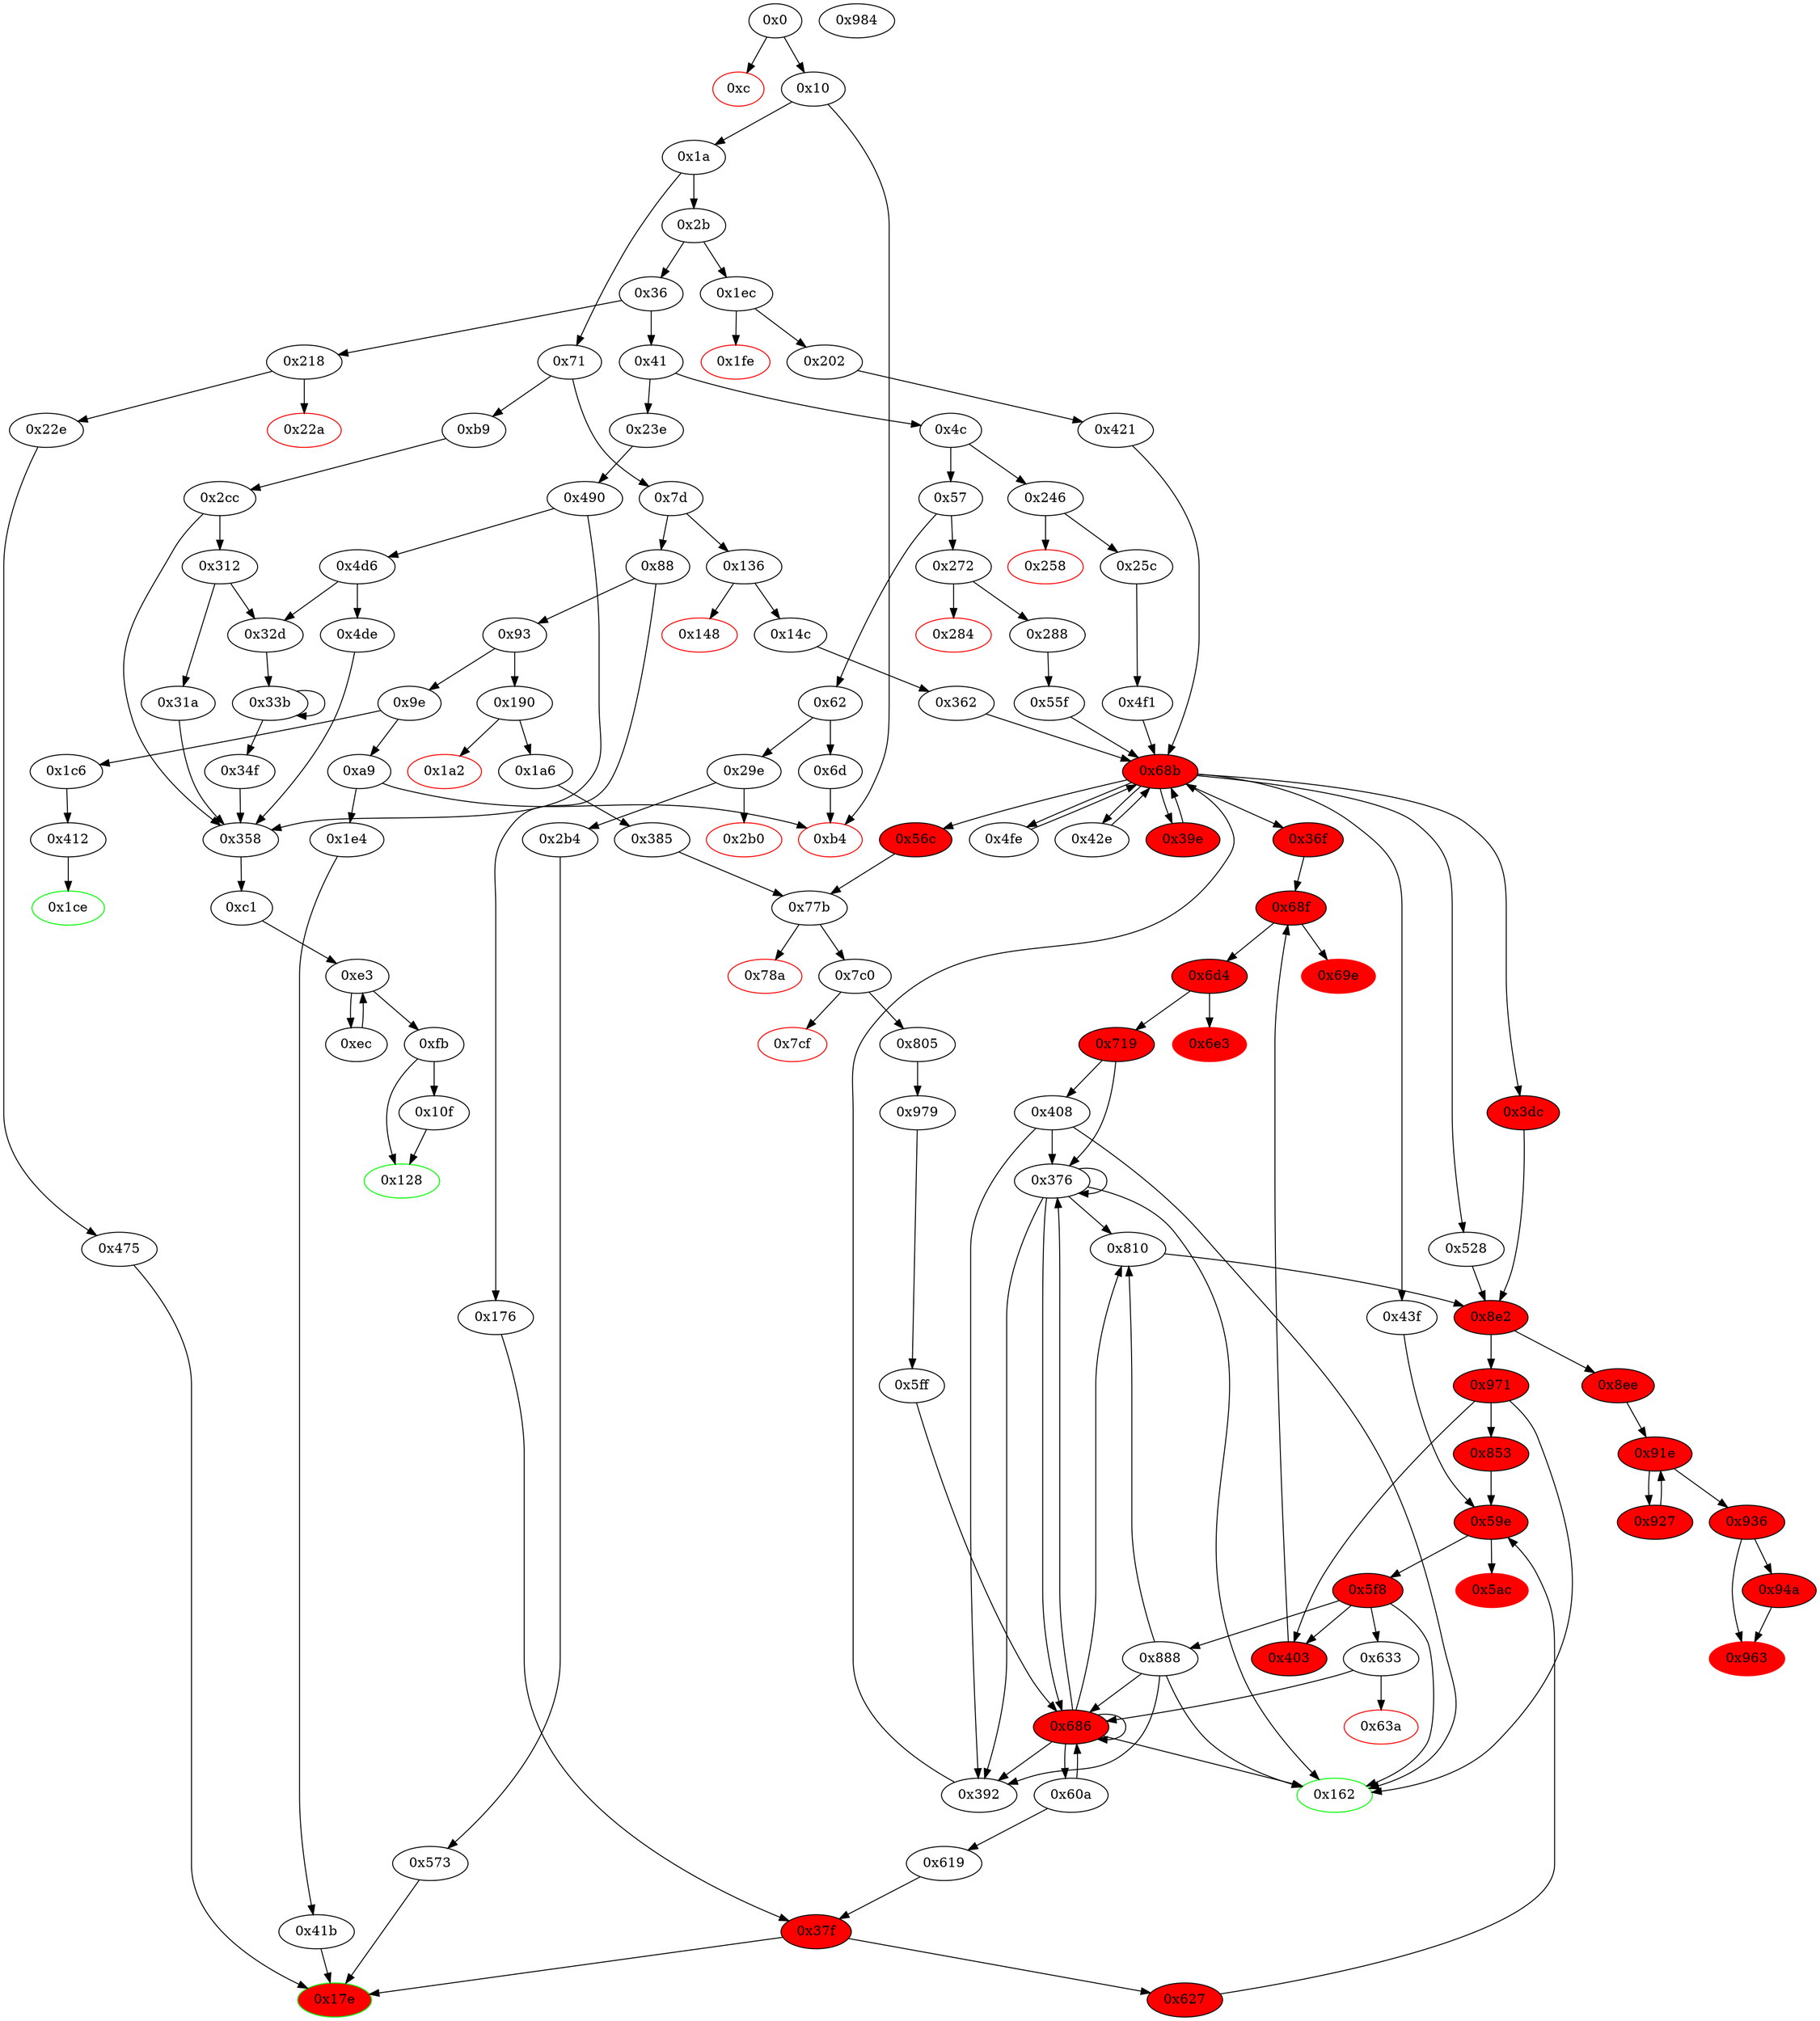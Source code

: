 digraph "" {
"0x32d" [fillcolor=white, id="0x32d", style=filled, tooltip="Block 0x32d\n[0x32d:0x33a]\n---\nPredecessors: [0x312, 0x4d6]\nSuccessors: [0x33b]\n---\n0x32d JUMPDEST\n0x32e DUP3\n0x32f ADD\n0x330 SWAP2\n0x331 SWAP1\n0x332 PUSH1 0x0\n0x334 MSTORE\n0x335 PUSH1 0x20\n0x337 PUSH1 0x0\n0x339 SHA3\n0x33a SWAP1\n---\n0x32d: JUMPDEST \n0x32f: V303 = ADD S2 S0\n0x332: V304 = 0x0\n0x334: M[0x0] = {0x3, 0x4}\n0x335: V305 = 0x20\n0x337: V306 = 0x0\n0x339: V307 = SHA3 0x0 0x20\n---\nEntry stack: [V13, 0xc1, 0x60, S5, {0x3, 0x4}, S3, S2, {0x3, 0x4}, S0]\nStack pops: 3\nStack additions: [V303, V307, S2]\nExit stack: [V13, 0xc1, 0x60, S5, {0x3, 0x4}, S3, V303, V307, S2]\n\nDef sites:\nV13: {0x1a.0x1f}\n0xc1: {0xb9.0xba, 0x23e.0x23f}\n0x60: {0x490.0x4c5, 0x2cc.0x301}\nS5: {0x490.0x498, 0x2cc.0x2d4}\n{0x3, 0x4}: {0x490.0x491, 0x2cc.0x2cd}\nS3: {0x490.0x4b2, 0x2cc.0x2ee}\nS2: {0x490.0x4cd, 0x2cc.0x309}\n{0x3, 0x4}: {0x490.0x491, 0x2cc.0x2cd}\nS0: {0x490.0x4b2, 0x2cc.0x2ee}\n"];
"0x14c" [fillcolor=white, id="0x14c", style=filled, tooltip="Block 0x14c\n[0x14c:0x161]\n---\nPredecessors: [0x136]\nSuccessors: [0x362]\n---\n0x14c JUMPDEST\n0x14d POP\n0x14e PUSH1 0x1\n0x150 PUSH1 0x1\n0x152 PUSH1 0xa0\n0x154 SHL\n0x155 SUB\n0x156 DUP2\n0x157 CALLDATALOAD\n0x158 AND\n0x159 SWAP1\n0x15a PUSH1 0x20\n0x15c ADD\n0x15d CALLDATALOAD\n0x15e PUSH2 0x362\n0x161 JUMP\n---\n0x14c: JUMPDEST \n0x14e: V104 = 0x1\n0x150: V105 = 0x1\n0x152: V106 = 0xa0\n0x154: V107 = SHL 0xa0 0x1\n0x155: V108 = SUB 0x10000000000000000000000000000000000000000 0x1\n0x157: V109 = CALLDATALOAD 0x4\n0x158: V110 = AND V109 0xffffffffffffffffffffffffffffffffffffffff\n0x15a: V111 = 0x20\n0x15c: V112 = ADD 0x20 0x4\n0x15d: V113 = CALLDATALOAD 0x24\n0x15e: V114 = 0x362\n0x161: JUMP 0x362\n---\nEntry stack: [V13, 0x162, 0x4, V98]\nStack pops: 2\nStack additions: [V110, V113]\nExit stack: [V13, 0x162, V110, V113]\n\nDef sites:\nV13: {0x1a.0x1f}\n0x162: {0x136.0x137}\n0x4: {0x136.0x13a}\nV98: {0x136.0x13e}\n"];
"0x1a6" [fillcolor=white, id="0x1a6", style=filled, tooltip="Block 0x1a6\n[0x1a6:0x1c5]\n---\nPredecessors: [0x190]\nSuccessors: [0x385]\n---\n0x1a6 JUMPDEST\n0x1a7 POP\n0x1a8 PUSH1 0x1\n0x1aa PUSH1 0x1\n0x1ac PUSH1 0xa0\n0x1ae SHL\n0x1af SUB\n0x1b0 DUP2\n0x1b1 CALLDATALOAD\n0x1b2 DUP2\n0x1b3 AND\n0x1b4 SWAP2\n0x1b5 PUSH1 0x20\n0x1b7 DUP2\n0x1b8 ADD\n0x1b9 CALLDATALOAD\n0x1ba SWAP1\n0x1bb SWAP2\n0x1bc AND\n0x1bd SWAP1\n0x1be PUSH1 0x40\n0x1c0 ADD\n0x1c1 CALLDATALOAD\n0x1c2 PUSH2 0x385\n0x1c5 JUMP\n---\n0x1a6: JUMPDEST \n0x1a8: V140 = 0x1\n0x1aa: V141 = 0x1\n0x1ac: V142 = 0xa0\n0x1ae: V143 = SHL 0xa0 0x1\n0x1af: V144 = SUB 0x10000000000000000000000000000000000000000 0x1\n0x1b1: V145 = CALLDATALOAD 0x4\n0x1b3: V146 = AND 0xffffffffffffffffffffffffffffffffffffffff V145\n0x1b5: V147 = 0x20\n0x1b8: V148 = ADD 0x4 0x20\n0x1b9: V149 = CALLDATALOAD 0x24\n0x1bc: V150 = AND 0xffffffffffffffffffffffffffffffffffffffff V149\n0x1be: V151 = 0x40\n0x1c0: V152 = ADD 0x40 0x4\n0x1c1: V153 = CALLDATALOAD 0x44\n0x1c2: V154 = 0x385\n0x1c5: JUMP 0x385\n---\nEntry stack: [V13, 0x162, 0x4, V134]\nStack pops: 2\nStack additions: [V146, V150, V153]\nExit stack: [V13, 0x162, V146, V150, V153]\n\nDef sites:\nV13: {0x1a.0x1f}\n0x162: {0x190.0x191}\n0x4: {0x190.0x194}\nV134: {0x190.0x198}\n"];
"0x162" [color=green, fillcolor=white, id="0x162", style=filled, tooltip="Block 0x162\n[0x162:0x175]\n---\nPredecessors: [0x376, 0x408, 0x5f8, 0x686, 0x888, 0x971]\nSuccessors: []\n---\n0x162 JUMPDEST\n0x163 PUSH1 0x40\n0x165 DUP1\n0x166 MLOAD\n0x167 SWAP2\n0x168 ISZERO\n0x169 ISZERO\n0x16a DUP3\n0x16b MSTORE\n0x16c MLOAD\n0x16d SWAP1\n0x16e DUP2\n0x16f SWAP1\n0x170 SUB\n0x171 PUSH1 0x20\n0x173 ADD\n0x174 SWAP1\n0x175 RETURN\n---\n0x162: JUMPDEST \n0x163: V115 = 0x40\n0x166: V116 = M[0x40]\n0x168: V117 = ISZERO 0x1\n0x169: V118 = ISZERO 0x0\n0x16b: M[V116] = 0x1\n0x16c: V119 = M[0x40]\n0x170: V120 = SUB V116 V119\n0x171: V121 = 0x20\n0x173: V122 = ADD 0x20 V120\n0x175: RETURN V119 V122\n---\nEntry stack: [V13, S13, S12, S11, S10, S9, S8, S7, S6, S5, S4, S3, S2, S1, 0x1]\nStack pops: 1\nStack additions: []\nExit stack: [V13, S13, S12, S11, S10, S9, S8, S7, S6, S5, S4, S3, S2, S1]\n\nDef sites:\nV13: {0x1a.0x1f}\nS13: {0x190.0x191, 0x1a.0x1f}\nS12: {0x190.0x191, 0x1a.0x1f, 0x272.0x273, 0x1a6.0x1b3}\nS11: {0x288.0x294, 0x272.0x273, 0x1a6.0x1bc, 0x1a6.0x1b3}\nS10: {0x288.0x299, 0x288.0x294, 0x1a.0x1f, 0x1a6.0x1c1, 0x1a6.0x1bc}\nS9: {0x288.0x299, 0x1a.0x1f, 0x55f.0x560, 0x190.0x191, 0x385.0x386, 0x1a6.0x1c1}\nS8: {0x1a.0x1f, 0x1a6.0x1b3, 0x55f.0x560, 0x55f.0x562, 0x190.0x191, 0x272.0x273, 0x385.0x386, 0x385.0x388}\nS7: {0x1a.0x1f, 0x1a6.0x1bc, 0x55f.0x562, 0x272.0x273, 0x288.0x294, 0x385.0x388, 0x68b_0x55f.0x68c, 0x1a6.0x1b3}\nS6: {0x1a.0x1f, 0x1a6.0x1b3, 0x1a6.0x1c1, 0x190.0x191, 0x288.0x294, 0x288.0x299, 0x68b_0x55f.0x68c, 0x1a6.0x1bc}\nS5: {0x1a.0x1f, 0x1a6.0x1c1, 0x1a6.0x1b3, 0x55f.0x560, 0x190.0x191, 0x272.0x273, 0x288.0x294, 0x288.0x299, 0x385.0x386, 0x1a6.0x1bc}\nS4: {0x1a.0x1f, 0x1a6.0x1c1, 0x1a6.0x1bc, 0x55f.0x560, 0x55f.0x562, 0x1a6.0x1b3, 0x190.0x191, 0x272.0x273, 0x288.0x299, 0x288.0x294, 0x805.0x806, 0x385.0x386, 0x385.0x388}\nS3: {0x1a.0x1f, 0x1a6.0x1bc, 0x1a6.0x1c1, 0x55f.0x562, 0x1a6.0x1b3, 0x272.0x273, 0x288.0x294, 0x288.0x299, 0x805.0x806, 0x68b_0x55f.0x68c, 0x385.0x388}\nS2: {0x1a.0x1f, 0x1a6.0x1c1, 0x1a6.0x1b3, 0x55f.0x560, 0x1a6.0x1bc, 0x190.0x191, 0x288.0x299, 0x288.0x294, 0x68b_0x55f.0x68c, 0x385.0x386}\nS1: {0x1a.0x1f, 0x1a6.0x1c1, 0x1a6.0x1b3, 0x55f.0x560, 0x55f.0x562, 0x1a6.0x1bc, 0x190.0x191, 0x272.0x273, 0x288.0x294, 0x288.0x299, 0x385.0x386, 0x385.0x388}\n0x1: {0x408.0x40a, 0x376.0x378}\n"];
"0x29e" [fillcolor=white, id="0x29e", style=filled, tooltip="Block 0x29e\n[0x29e:0x2af]\n---\nPredecessors: [0x62]\nSuccessors: [0x2b0, 0x2b4]\n---\n0x29e JUMPDEST\n0x29f PUSH2 0x17e\n0x2a2 PUSH1 0x4\n0x2a4 DUP1\n0x2a5 CALLDATASIZE\n0x2a6 SUB\n0x2a7 PUSH1 0x40\n0x2a9 DUP2\n0x2aa LT\n0x2ab ISZERO\n0x2ac PUSH2 0x2b4\n0x2af JUMPI\n---\n0x29e: JUMPDEST \n0x29f: V246 = 0x17e\n0x2a2: V247 = 0x4\n0x2a5: V248 = CALLDATASIZE\n0x2a6: V249 = SUB V248 0x4\n0x2a7: V250 = 0x40\n0x2aa: V251 = LT V249 0x40\n0x2ab: V252 = ISZERO V251\n0x2ac: V253 = 0x2b4\n0x2af: JUMPI 0x2b4 V252\n---\nEntry stack: [V13]\nStack pops: 0\nStack additions: [0x17e, 0x4, V249]\nExit stack: [V13, 0x17e, 0x4, V249]\n\nDef sites:\nV13: {0x1a.0x1f}\n"];
"0x59e" [fillcolor=red, id="0x59e", style=filled, tooltip="Block 0x59e\n[0x59e:0x5ab]\n---\nPredecessors: [0x43f, 0x627, 0x853]\nSuccessors: [0x5ac, 0x5f8]\n---\n0x59e JUMPDEST\n0x59f PUSH1 0x0\n0x5a1 DUP3\n0x5a2 DUP3\n0x5a3 ADD\n0x5a4 DUP4\n0x5a5 DUP2\n0x5a6 LT\n0x5a7 ISZERO\n0x5a8 PUSH2 0x5f8\n0x5ab JUMPI\n---\n0x59e: JUMPDEST \n0x59f: V511 = 0x0\n0x5a3: V512 = ADD S0 S1\n0x5a6: V513 = LT V512 S1\n0x5a7: V514 = ISZERO V513\n0x5a8: V515 = 0x5f8\n0x5ab: JUMPI 0x5f8 V514\n---\nEntry stack: [V13, S20, S19, S18, S17, S16, S15, S14, S13, S12, S11, S10, S9, S8, S7, S6, S5, S4, S3, S2, S1, S0]\nStack pops: 2\nStack additions: [S1, S0, 0x0, V512]\nExit stack: [V13, S20, S19, S18, S17, S16, S15, S14, S13, S12, S11, S10, S9, S8, S7, S6, S5, S4, S3, S2, S1, S0, 0x0, V512]\n\nDef sites:\nV13: {0x1a.0x1f}\nS20: {0x190.0x191, 0x1a.0x1f}\nS19: {0x190.0x191, 0x272.0x273, 0x1a.0x1f, 0x1a6.0x1b3}\nS18: {0x288.0x294, 0x272.0x273, 0x1a6.0x1b3, 0x1a6.0x1bc}\nS17: {0x1a.0x1f, 0x1a6.0x1c1, 0x1a6.0x1bc, 0x190.0x191, 0x288.0x294, 0x288.0x299, 0x68b_0x55f.0x68c, 0x1a6.0x1b3}\nS16: {0x1a.0x1f, 0x1a6.0x1bc, 0x1a6.0x1c1, 0x55f.0x560, 0x190.0x191, 0x272.0x273, 0x288.0x294, 0x288.0x299, 0x385.0x386, 0x1a6.0x1b3}\nS15: {0x1a6.0x1b3, 0x1a6.0x1c1, 0x385.0x388, 0x55f.0x560, 0x55f.0x562, 0x1a.0x1f, 0x190.0x191, 0x272.0x273, 0x288.0x294, 0x288.0x299, 0x385.0x386, 0x1a6.0x1bc}\nS14: {0x1a.0x1f, 0x1a6.0x1b3, 0x1a6.0x1bc, 0x55f.0x562, 0x385.0x388, 0x272.0x273, 0x288.0x299, 0x288.0x294, 0x805.0x806, 0x68b_0x55f.0x68c, 0x1a6.0x1c1}\nS13: {0x1a.0x1f, 0x1a6.0x1c1, 0x1a6.0x1b3, 0x55f.0x560, 0x190.0x191, 0x288.0x299, 0x288.0x294, 0x385.0x386, 0x68b_0x55f.0x68c, 0x1a6.0x1bc}\nS12: {0x1a.0x1f, 0x1a6.0x1bc, 0x385.0x386, 0x55f.0x562, 0x55f.0x560, 0x1a6.0x1c1, 0x190.0x191, 0x272.0x273, 0x288.0x294, 0x288.0x299, 0x385.0x388, 0x1a6.0x1b3}\nS11: {0x1a.0x1f, 0x1a6.0x1b3, 0x385.0x386, 0x1a6.0x1c1, 0x55f.0x562, 0x385.0x388, 0x190.0x191, 0x55f.0x560, 0x272.0x273, 0x288.0x294, 0x288.0x299, 0x805.0x806, 0x68b_0x55f.0x68c, 0x1a6.0x1bc}\nS10: {0x979.0x97a, 0x1a.0x1f, 0x1a6.0x1c1, 0x1a6.0x1b3, 0x55f.0x562, 0x190.0x191, 0x288.0x294, 0x288.0x299, 0x246.0x247, 0x805.0x806, 0x385.0x388, 0x68b_0x55f.0x68c, 0x1a6.0x1bc}\nS9: {0x1a6.0x1c1, 0x1a.0x1f, 0x1a6.0x1bc, 0x55f.0x560, 0x25c.0x268, 0x190.0x191, 0x272.0x273, 0x288.0x299, 0x288.0x294, 0x1ec.0x1ed, 0x385.0x386, 0x68b_0x55f.0x68c, 0x1a6.0x1b3}\nS8: {0x1a6.0x1bc, 0x385.0x388, 0x1a6.0x1c1, 0x55f.0x562, 0x385.0x386, 0x25c.0x26d, 0x190.0x191, 0x1a.0x1f, 0x272.0x273, 0x55f.0x560, 0x288.0x294, 0x288.0x299, 0x202.0x20e, 0x805.0x806, 0x1a6.0x1b3}\nS7: {0x979.0x97a, 0x1a.0x1f, 0x1a6.0x1bc, 0x1a6.0x1c1, 0x385.0x386, 0x385.0x388, 0x202.0x213, 0x4f1.0x4f2, 0x55f.0x562, 0x190.0x191, 0x288.0x299, 0x288.0x294, 0x805.0x806, 0x68b_0x55f.0x68c, 0x1a6.0x1b3}\nS6: {0x1a.0x1f, 0x55f.0x560, 0x190.0x191, 0x392.0x393, 0x288.0x294, 0x288.0x299, 0x385.0x388, 0x805.0x806, 0x385.0x386, 0x1a6.0x1b3, 0x979.0x97a, 0x68b_0x55f.0x68c, 0x1a6.0x1bc, 0x4f1.0x4f4, 0x421.0x422, 0x1a6.0x1c1}\nS5: {0x1a.0x1f, 0x55f.0x562, 0x55f.0x560, 0x190.0x191, 0x288.0x299, 0x288.0x294, 0x385.0x388, 0x68b_0x4f1.0x68c, 0x805.0x806, 0x1a6.0x1bc, 0x979.0x97a, 0x385.0x386, 0x68b_0x55f.0x68c, 0x1a6.0x1c1, 0x272.0x273, 0x421.0x424, 0x1a6.0x1b3}\nS4: {0x1a.0x1f, 0x25c.0x268, 0x55f.0x562, 0x190.0x191, 0x288.0x294, 0x288.0x299, 0x385.0x388, 0x385.0x386, 0x68b_0x392.0x68c, 0x1a6.0x1c1, 0x979.0x97a, 0x68b_0x421.0x68c, 0x805.0x806, 0x68b_0x55f.0x68c, 0x1a6.0x1bc, 0x1a6.0x1b3}\nS3: {0x619.0x61b, 0x1a.0x1f, 0x39e.0x39f, 0x190.0x191, 0x288.0x294, 0x288.0x299, 0x202.0x20e, 0x68b_0x55f.0x68c, 0x385.0x386, 0x805.0x806, 0x1a6.0x1bc, 0x246.0x247, 0x1a6.0x1b3, 0x385.0x388, 0x4fe.0x500, 0x272.0x273, 0x136.0x137, 0x1ec.0x1ed, 0x1a6.0x1c1}\nS2: {0x619.0x61c, 0x1a.0x1f, 0x25c.0x268, 0x55f.0x560, 0x25c.0x26d, 0x190.0x191, 0x853.0x879, 0x288.0x294, 0x288.0x299, 0x14c.0x158, 0x202.0x20e, 0x385.0x386, 0x1a6.0x1c1, 0x1a6.0x1b3, 0x42e.0x430, 0x1a6.0x1bc}\nS1: {0x853.0x878, 0x37f.0x382, 0x43f.0x469}\nS0: {0x1a.0x1f, 0x385.0x388, 0x25c.0x26d, 0x55f.0x562, 0x39e.0x3a5, 0x1a6.0x1bc, 0x190.0x191, 0x1a6.0x1b3, 0x4fe.0x506, 0x1a6.0x1c1, 0x288.0x299, 0x14c.0x15d, 0x202.0x213, 0x805.0x806, 0x385.0x386}\n"];
"0x284" [color=red, fillcolor=white, id="0x284", style=filled, tooltip="Block 0x284\n[0x284:0x287]\n---\nPredecessors: [0x272]\nSuccessors: []\n---\n0x284 PUSH1 0x0\n0x286 DUP1\n0x287 REVERT\n---\n0x284: V234 = 0x0\n0x287: REVERT 0x0 0x0\n---\nEntry stack: [V13, 0x162, 0x4, V229]\nStack pops: 0\nStack additions: []\nExit stack: [V13, 0x162, 0x4, V229]\n\nDef sites:\nV13: {0x1a.0x1f}\n0x162: {0x272.0x273}\n0x4: {0x272.0x276}\nV229: {0x272.0x27a}\n"];
"0x979" [fillcolor=white, id="0x979", style=filled, tooltip="Block 0x979\n[0x979:0x983]\n---\nPredecessors: [0x805]\nSuccessors: [0x5ff]\n---\n0x979 JUMPDEST\n0x97a PUSH2 0x686\n0x97d DUP4\n0x97e DUP4\n0x97f DUP4\n0x980 PUSH2 0x5ff\n0x983 JUMP\n---\n0x979: JUMPDEST \n0x97a: V810 = 0x686\n0x980: V811 = 0x5ff\n0x983: JUMP 0x5ff\n---\nEntry stack: [V13, S12, S11, S10, S9, 0x0, {0x376, 0x392}, S6, S5, S4, 0x810, S2, S1, S0]\nStack pops: 3\nStack additions: [S2, S1, S0, 0x686, S2, S1, S0]\nExit stack: [V13, S12, S11, S10, S9, 0x0, {0x376, 0x392}, S6, S5, S4, 0x810, S2, S1, S0, 0x686, S2, S1, S0]\n\nDef sites:\nV13: {0x1a.0x1f}\nS12: {0x190.0x191, 0x1a.0x1f}\nS11: {0x272.0x273, 0x1a6.0x1b3}\nS10: {0x288.0x294, 0x1a6.0x1bc}\nS9: {0x288.0x299, 0x1a6.0x1c1}\n0x0: {0x385.0x386, 0x55f.0x560}\n{0x376, 0x392}: {0x385.0x388, 0x55f.0x562}\nS6: {0x68b_0x55f.0x68c, 0x1a6.0x1b3}\nS5: {0x288.0x294, 0x1a6.0x1bc}\nS4: {0x288.0x299, 0x1a6.0x1c1}\n0x810: {0x805.0x806}\nS2: {0x68b_0x55f.0x68c, 0x1a6.0x1b3}\nS1: {0x288.0x294, 0x1a6.0x1bc}\nS0: {0x288.0x299, 0x1a6.0x1c1}\n"];
"0x71" [fillcolor=white, id="0x71", style=filled, tooltip="Block 0x71\n[0x71:0x7c]\n---\nPredecessors: [0x1a]\nSuccessors: [0x7d, 0xb9]\n---\n0x71 JUMPDEST\n0x72 DUP1\n0x73 PUSH4 0x6fdde03\n0x78 EQ\n0x79 PUSH2 0xb9\n0x7c JUMPI\n---\n0x71: JUMPDEST \n0x73: V36 = 0x6fdde03\n0x78: V37 = EQ 0x6fdde03 V13\n0x79: V38 = 0xb9\n0x7c: JUMPI 0xb9 V37\n---\nEntry stack: [V13]\nStack pops: 1\nStack additions: [S0]\nExit stack: [V13]\n\nDef sites:\nV13: {0x1a.0x1f}\n"];
"0x36" [fillcolor=white, id="0x36", style=filled, tooltip="Block 0x36\n[0x36:0x40]\n---\nPredecessors: [0x2b]\nSuccessors: [0x41, 0x218]\n---\n0x36 DUP1\n0x37 PUSH4 0x70a08231\n0x3c EQ\n0x3d PUSH2 0x218\n0x40 JUMPI\n---\n0x37: V20 = 0x70a08231\n0x3c: V21 = EQ 0x70a08231 V13\n0x3d: V22 = 0x218\n0x40: JUMPI 0x218 V21\n---\nEntry stack: [V13]\nStack pops: 1\nStack additions: [S0]\nExit stack: [V13]\n\nDef sites:\nV13: {0x1a.0x1f}\n"];
"0x573" [fillcolor=white, id="0x573", style=filled, tooltip="Block 0x573\n[0x573:0x59d]\n---\nPredecessors: [0x2b4]\nSuccessors: [0x17e]\n---\n0x573 JUMPDEST\n0x574 PUSH1 0x1\n0x576 PUSH1 0x1\n0x578 PUSH1 0xa0\n0x57a SHL\n0x57b SUB\n0x57c SWAP2\n0x57d DUP3\n0x57e AND\n0x57f PUSH1 0x0\n0x581 SWAP1\n0x582 DUP2\n0x583 MSTORE\n0x584 PUSH1 0x1\n0x586 PUSH1 0x20\n0x588 SWAP1\n0x589 DUP2\n0x58a MSTORE\n0x58b PUSH1 0x40\n0x58d DUP1\n0x58e DUP4\n0x58f SHA3\n0x590 SWAP4\n0x591 SWAP1\n0x592 SWAP5\n0x593 AND\n0x594 DUP3\n0x595 MSTORE\n0x596 SWAP2\n0x597 SWAP1\n0x598 SWAP2\n0x599 MSTORE\n0x59a SHA3\n0x59b SLOAD\n0x59c SWAP1\n0x59d JUMP\n---\n0x573: JUMPDEST \n0x574: V497 = 0x1\n0x576: V498 = 0x1\n0x578: V499 = 0xa0\n0x57a: V500 = SHL 0xa0 0x1\n0x57b: V501 = SUB 0x10000000000000000000000000000000000000000 0x1\n0x57e: V502 = AND 0xffffffffffffffffffffffffffffffffffffffff V261\n0x57f: V503 = 0x0\n0x583: M[0x0] = V502\n0x584: V504 = 0x1\n0x586: V505 = 0x20\n0x58a: M[0x20] = 0x1\n0x58b: V506 = 0x40\n0x58f: V507 = SHA3 0x0 0x40\n0x593: V508 = AND 0xffffffffffffffffffffffffffffffffffffffff V265\n0x595: M[0x0] = V508\n0x599: M[0x20] = V507\n0x59a: V509 = SHA3 0x0 0x40\n0x59b: V510 = S[V509]\n0x59d: JUMP 0x17e\n---\nEntry stack: [V13, 0x17e, V261, V265]\nStack pops: 3\nStack additions: [V510]\nExit stack: [V13, V510]\n\nDef sites:\nV13: {0x1a.0x1f}\n0x17e: {0x29e.0x29f}\nV261: {0x2b4.0x2c1}\nV265: {0x2b4.0x2c7}\n"];
"0x421" [fillcolor=white, id="0x421", style=filled, tooltip="Block 0x421\n[0x421:0x42d]\n---\nPredecessors: [0x202]\nSuccessors: [0x68b]\n---\n0x421 JUMPDEST\n0x422 PUSH1 0x0\n0x424 PUSH2 0x376\n0x427 PUSH2 0x42e\n0x42a PUSH2 0x68b\n0x42d JUMP\n---\n0x421: JUMPDEST \n0x422: V381 = 0x0\n0x424: V382 = 0x376\n0x427: V383 = 0x42e\n0x42a: V384 = 0x68b\n0x42d: JUMP 0x68b\n---\nEntry stack: [V13, 0x162, V182, V185]\nStack pops: 0\nStack additions: [0x0, 0x376, 0x42e]\nExit stack: [V13, 0x162, V182, V185, 0x0, 0x376, 0x42e]\n\nDef sites:\nV13: {0x1a.0x1f}\n0x162: {0x1ec.0x1ed}\nV182: {0x202.0x20e}\nV185: {0x202.0x213}\n"];
"0x475" [fillcolor=white, id="0x475", style=filled, tooltip="Block 0x475\n[0x475:0x48f]\n---\nPredecessors: [0x22e]\nSuccessors: [0x17e]\n---\n0x475 JUMPDEST\n0x476 PUSH1 0x1\n0x478 PUSH1 0x1\n0x47a PUSH1 0xa0\n0x47c SHL\n0x47d SUB\n0x47e AND\n0x47f PUSH1 0x0\n0x481 SWAP1\n0x482 DUP2\n0x483 MSTORE\n0x484 PUSH1 0x20\n0x486 DUP2\n0x487 SWAP1\n0x488 MSTORE\n0x489 PUSH1 0x40\n0x48b SWAP1\n0x48c SHA3\n0x48d SLOAD\n0x48e SWAP1\n0x48f JUMP\n---\n0x475: JUMPDEST \n0x476: V408 = 0x1\n0x478: V409 = 0x1\n0x47a: V410 = 0xa0\n0x47c: V411 = SHL 0xa0 0x1\n0x47d: V412 = SUB 0x10000000000000000000000000000000000000000 0x1\n0x47e: V413 = AND 0xffffffffffffffffffffffffffffffffffffffff V202\n0x47f: V414 = 0x0\n0x483: M[0x0] = V413\n0x484: V415 = 0x20\n0x488: M[0x20] = 0x0\n0x489: V416 = 0x40\n0x48c: V417 = SHA3 0x0 0x40\n0x48d: V418 = S[V417]\n0x48f: JUMP 0x17e\n---\nEntry stack: [V13, 0x17e, V202]\nStack pops: 2\nStack additions: [V418]\nExit stack: [V13, V418]\n\nDef sites:\nV13: {0x1a.0x1f}\n0x17e: {0x218.0x219}\nV202: {0x22e.0x239}\n"];
"0xb9" [fillcolor=white, id="0xb9", style=filled, tooltip="Block 0xb9\n[0xb9:0xc0]\n---\nPredecessors: [0x71]\nSuccessors: [0x2cc]\n---\n0xb9 JUMPDEST\n0xba PUSH2 0xc1\n0xbd PUSH2 0x2cc\n0xc0 JUMP\n---\n0xb9: JUMPDEST \n0xba: V55 = 0xc1\n0xbd: V56 = 0x2cc\n0xc0: JUMP 0x2cc\n---\nEntry stack: [V13]\nStack pops: 0\nStack additions: [0xc1]\nExit stack: [V13, 0xc1]\n\nDef sites:\nV13: {0x1a.0x1f}\n"];
"0x312" [fillcolor=white, id="0x312", style=filled, tooltip="Block 0x312\n[0x312:0x319]\n---\nPredecessors: [0x2cc]\nSuccessors: [0x31a, 0x32d]\n---\n0x312 DUP1\n0x313 PUSH1 0x1f\n0x315 LT\n0x316 PUSH2 0x32d\n0x319 JUMPI\n---\n0x313: V293 = 0x1f\n0x315: V294 = LT 0x1f V283\n0x316: V295 = 0x32d\n0x319: JUMPI 0x32d V294\n---\nEntry stack: [V13, 0xc1, 0x60, V270, 0x3, V283, V290, 0x3, V283]\nStack pops: 1\nStack additions: [S0]\nExit stack: [V13, 0xc1, 0x60, V270, 0x3, V283, V290, 0x3, V283]\n\nDef sites:\nV13: {0x1a.0x1f}\n0xc1: {0xb9.0xba}\n0x60: {0x2cc.0x301}\nV270: {0x2cc.0x2d4}\n0x3: {0x2cc.0x2cd}\nV283: {0x2cc.0x2ee}\nV290: {0x2cc.0x309}\n0x3: {0x2cc.0x2cd}\nV283: {0x2cc.0x2ee}\n"];
"0x2cc" [fillcolor=white, id="0x2cc", style=filled, tooltip="Block 0x2cc\n[0x2cc:0x311]\n---\nPredecessors: [0xb9]\nSuccessors: [0x312, 0x358]\n---\n0x2cc JUMPDEST\n0x2cd PUSH1 0x3\n0x2cf DUP1\n0x2d0 SLOAD\n0x2d1 PUSH1 0x40\n0x2d3 DUP1\n0x2d4 MLOAD\n0x2d5 PUSH1 0x20\n0x2d7 PUSH1 0x1f\n0x2d9 PUSH1 0x2\n0x2db PUSH1 0x0\n0x2dd NOT\n0x2de PUSH2 0x100\n0x2e1 PUSH1 0x1\n0x2e3 DUP9\n0x2e4 AND\n0x2e5 ISZERO\n0x2e6 MUL\n0x2e7 ADD\n0x2e8 SWAP1\n0x2e9 SWAP6\n0x2ea AND\n0x2eb SWAP5\n0x2ec SWAP1\n0x2ed SWAP5\n0x2ee DIV\n0x2ef SWAP4\n0x2f0 DUP5\n0x2f1 ADD\n0x2f2 DUP2\n0x2f3 SWAP1\n0x2f4 DIV\n0x2f5 DUP2\n0x2f6 MUL\n0x2f7 DUP3\n0x2f8 ADD\n0x2f9 DUP2\n0x2fa ADD\n0x2fb SWAP1\n0x2fc SWAP3\n0x2fd MSTORE\n0x2fe DUP3\n0x2ff DUP2\n0x300 MSTORE\n0x301 PUSH1 0x60\n0x303 SWAP4\n0x304 SWAP1\n0x305 SWAP3\n0x306 SWAP1\n0x307 SWAP2\n0x308 DUP4\n0x309 ADD\n0x30a DUP3\n0x30b DUP3\n0x30c DUP1\n0x30d ISZERO\n0x30e PUSH2 0x358\n0x311 JUMPI\n---\n0x2cc: JUMPDEST \n0x2cd: V267 = 0x3\n0x2d0: V268 = S[0x3]\n0x2d1: V269 = 0x40\n0x2d4: V270 = M[0x40]\n0x2d5: V271 = 0x20\n0x2d7: V272 = 0x1f\n0x2d9: V273 = 0x2\n0x2db: V274 = 0x0\n0x2dd: V275 = NOT 0x0\n0x2de: V276 = 0x100\n0x2e1: V277 = 0x1\n0x2e4: V278 = AND V268 0x1\n0x2e5: V279 = ISZERO V278\n0x2e6: V280 = MUL V279 0x100\n0x2e7: V281 = ADD V280 0xffffffffffffffffffffffffffffffffffffffffffffffffffffffffffffffff\n0x2ea: V282 = AND V268 V281\n0x2ee: V283 = DIV V282 0x2\n0x2f1: V284 = ADD V283 0x1f\n0x2f4: V285 = DIV V284 0x20\n0x2f6: V286 = MUL 0x20 V285\n0x2f8: V287 = ADD V270 V286\n0x2fa: V288 = ADD 0x20 V287\n0x2fd: M[0x40] = V288\n0x300: M[V270] = V283\n0x301: V289 = 0x60\n0x309: V290 = ADD V270 0x20\n0x30d: V291 = ISZERO V283\n0x30e: V292 = 0x358\n0x311: JUMPI 0x358 V291\n---\nEntry stack: [V13, 0xc1]\nStack pops: 0\nStack additions: [0x60, V270, 0x3, V283, V290, 0x3, V283]\nExit stack: [V13, 0xc1, 0x60, V270, 0x3, V283, V290, 0x3, V283]\n\nDef sites:\nV13: {0x1a.0x1f}\n0xc1: {0xb9.0xba}\n"];
"0x10f" [fillcolor=white, id="0x10f", style=filled, tooltip="Block 0x10f\n[0x10f:0x127]\n---\nPredecessors: [0xfb]\nSuccessors: [0x128]\n---\n0x10f DUP1\n0x110 DUP3\n0x111 SUB\n0x112 DUP1\n0x113 MLOAD\n0x114 PUSH1 0x1\n0x116 DUP4\n0x117 PUSH1 0x20\n0x119 SUB\n0x11a PUSH2 0x100\n0x11d EXP\n0x11e SUB\n0x11f NOT\n0x120 AND\n0x121 DUP2\n0x122 MSTORE\n0x123 PUSH1 0x20\n0x125 ADD\n0x126 SWAP2\n0x127 POP\n---\n0x111: V80 = SUB V75 V77\n0x113: V81 = M[V80]\n0x114: V82 = 0x1\n0x117: V83 = 0x20\n0x119: V84 = SUB 0x20 V77\n0x11a: V85 = 0x100\n0x11d: V86 = EXP 0x100 V84\n0x11e: V87 = SUB V86 0x1\n0x11f: V88 = NOT V87\n0x120: V89 = AND V88 V81\n0x122: M[V80] = V89\n0x123: V90 = 0x20\n0x125: V91 = ADD 0x20 V80\n---\nEntry stack: [V13, S4, V58, V58, V75, V77]\nStack pops: 2\nStack additions: [V91, S0]\nExit stack: [V13, S4, V58, V58, V91, V77]\n\nDef sites:\nV13: {0x1a.0x1f}\nS4: {0x490.0x498, 0x2cc.0x2d4}\nV58: {0xc1.0xc5}\nV58: {0xc1.0xc5}\nV75: {0xfb.0x104}\nV77: {0xfb.0x108}\n"];
"0x719" [fillcolor=red, id="0x719", style=filled, tooltip="Block 0x719\n[0x719:0x77a]\n---\nPredecessors: [0x6d4]\nSuccessors: [0x376, 0x408]\n---\n0x719 JUMPDEST\n0x71a PUSH1 0x1\n0x71c PUSH1 0x1\n0x71e PUSH1 0xa0\n0x720 SHL\n0x721 SUB\n0x722 DUP1\n0x723 DUP5\n0x724 AND\n0x725 PUSH1 0x0\n0x727 DUP2\n0x728 DUP2\n0x729 MSTORE\n0x72a PUSH1 0x1\n0x72c PUSH1 0x20\n0x72e SWAP1\n0x72f DUP2\n0x730 MSTORE\n0x731 PUSH1 0x40\n0x733 DUP1\n0x734 DUP4\n0x735 SHA3\n0x736 SWAP5\n0x737 DUP8\n0x738 AND\n0x739 DUP1\n0x73a DUP5\n0x73b MSTORE\n0x73c SWAP5\n0x73d DUP3\n0x73e MSTORE\n0x73f SWAP2\n0x740 DUP3\n0x741 SWAP1\n0x742 SHA3\n0x743 DUP6\n0x744 SWAP1\n0x745 SSTORE\n0x746 DUP2\n0x747 MLOAD\n0x748 DUP6\n0x749 DUP2\n0x74a MSTORE\n0x74b SWAP2\n0x74c MLOAD\n0x74d PUSH32 0x8c5be1e5ebec7d5bd14f71427d1e84f3dd0314c0f7b2291e5b200ac8c7c3b925\n0x76e SWAP3\n0x76f DUP2\n0x770 SWAP1\n0x771 SUB\n0x772 SWAP1\n0x773 SWAP2\n0x774 ADD\n0x775 SWAP1\n0x776 LOG3\n0x777 POP\n0x778 POP\n0x779 POP\n0x77a JUMP\n---\n0x719: JUMPDEST \n0x71a: V627 = 0x1\n0x71c: V628 = 0x1\n0x71e: V629 = 0xa0\n0x720: V630 = SHL 0xa0 0x1\n0x721: V631 = SUB 0x10000000000000000000000000000000000000000 0x1\n0x724: V632 = AND S2 0xffffffffffffffffffffffffffffffffffffffff\n0x725: V633 = 0x0\n0x729: M[0x0] = V632\n0x72a: V634 = 0x1\n0x72c: V635 = 0x20\n0x730: M[0x20] = 0x1\n0x731: V636 = 0x40\n0x735: V637 = SHA3 0x0 0x40\n0x738: V638 = AND S1 0xffffffffffffffffffffffffffffffffffffffff\n0x73b: M[0x0] = V638\n0x73e: M[0x20] = V637\n0x742: V639 = SHA3 0x0 0x40\n0x745: S[V639] = S0\n0x747: V640 = M[0x40]\n0x74a: M[V640] = S0\n0x74c: V641 = M[0x40]\n0x74d: V642 = 0x8c5be1e5ebec7d5bd14f71427d1e84f3dd0314c0f7b2291e5b200ac8c7c3b925\n0x771: V643 = SUB V640 V641\n0x774: V644 = ADD 0x20 V643\n0x776: LOG V641 V644 0x8c5be1e5ebec7d5bd14f71427d1e84f3dd0314c0f7b2291e5b200ac8c7c3b925 V632 V638\n0x77a: JUMP {0x376, 0x408}\n---\nEntry stack: [V13, S20, S19, S18, S17, S16, S15, S14, S13, S12, S11, S10, S9, S8, S7, S6, S5, S4, {0x376, 0x408}, S2, S1, S0]\nStack pops: 4\nStack additions: []\nExit stack: [V13, S20, S19, S18, S17, S16, S15, S14, S13, S12, S11, S10, S9, S8, S7, S6, S5, S4]\n\nDef sites:\nV13: {0x1a.0x1f}\nS20: {0x190.0x191, 0x1a.0x1f}\nS19: {0x272.0x273, 0x1a6.0x1b3}\nS18: {0x288.0x294, 0x1a6.0x1bc}\nS17: {0x288.0x299, 0x1a.0x1f, 0x1a6.0x1c1}\nS16: {0x190.0x191, 0x1a.0x1f, 0x385.0x386, 0x55f.0x560}\nS15: {0x272.0x273, 0x385.0x388, 0x55f.0x562, 0x1a6.0x1b3}\nS14: {0x288.0x294, 0x1a.0x1f, 0x68b_0x55f.0x68c, 0x1a6.0x1bc, 0x1a6.0x1b3}\nS13: {0x288.0x294, 0x288.0x299, 0x1a.0x1f, 0x1a6.0x1bc, 0x190.0x191, 0x1a6.0x1c1}\nS12: {0x288.0x299, 0x1a6.0x1b3, 0x55f.0x560, 0x190.0x191, 0x272.0x273, 0x385.0x386, 0x1a6.0x1c1}\nS11: {0x288.0x294, 0x1a6.0x1b3, 0x1a6.0x1bc, 0x55f.0x562, 0x805.0x806, 0x385.0x388}\nS10: {0x288.0x299, 0x1a.0x1f, 0x1a6.0x1bc, 0x1a6.0x1c1, 0x68b_0x55f.0x68c, 0x1a6.0x1b3}\nS9: {0x288.0x294, 0x1a.0x1f, 0x1a6.0x1bc, 0x55f.0x560, 0x190.0x191, 0x385.0x386, 0x1a6.0x1c1}\nS8: {0x1a.0x1f, 0x385.0x388, 0x1a6.0x1b3, 0x55f.0x562, 0x190.0x191, 0x288.0x299, 0x385.0x386, 0x1a6.0x1c1}\nS7: {0x979.0x97a, 0x1a.0x1f, 0x1a6.0x1bc, 0x136.0x137, 0x1ec.0x1ed, 0x246.0x247, 0x805.0x806, 0x385.0x388, 0x68b_0x55f.0x68c, 0x1a6.0x1b3}\nS6: {0x1a.0x1f, 0x1a6.0x1b3, 0x1a6.0x1c1, 0x25c.0x268, 0x190.0x191, 0x288.0x294, 0x14c.0x158, 0x202.0x20e, 0x68b_0x55f.0x68c, 0x1a6.0x1bc}\nS5: {0x1a6.0x1b3, 0x1a6.0x1bc, 0x25c.0x26d, 0x190.0x191, 0x288.0x294, 0x288.0x299, 0x14c.0x15d, 0x202.0x213, 0x385.0x386, 0x1a6.0x1c1}\nS4: {0x1a6.0x1bc, 0x385.0x388, 0x1a6.0x1b3, 0x4f1.0x4f2, 0x805.0x806, 0x288.0x299, 0x421.0x422, 0x362.0x363, 0x385.0x386, 0x1a6.0x1c1}\n{0x376, 0x408}: {0x421.0x424, 0x4f1.0x4f4, 0x392.0x393, 0x362.0x365}\nS2: {0x979.0x97a, 0x1a.0x1f, 0x1a6.0x1b3, 0x1a6.0x1bc, 0x68b_0x421.0x68c, 0x68b_0x4f1.0x68c, 0x805.0x806, 0x68b_0x362.0x68c, 0x68b_0x55f.0x68c, 0x385.0x388}\nS1: {0x202.0x20e, 0x68b_0x392.0x68c, 0x14c.0x158, 0x25c.0x268}\nS0: {0x59e_0x43f.0x5a3, 0x14c.0x15d, 0x971_0x3dc.0x976, 0x971_0x528.0x976}\n"];
"0x202" [fillcolor=white, id="0x202", style=filled, tooltip="Block 0x202\n[0x202:0x217]\n---\nPredecessors: [0x1ec]\nSuccessors: [0x421]\n---\n0x202 JUMPDEST\n0x203 POP\n0x204 PUSH1 0x1\n0x206 PUSH1 0x1\n0x208 PUSH1 0xa0\n0x20a SHL\n0x20b SUB\n0x20c DUP2\n0x20d CALLDATALOAD\n0x20e AND\n0x20f SWAP1\n0x210 PUSH1 0x20\n0x212 ADD\n0x213 CALLDATALOAD\n0x214 PUSH2 0x421\n0x217 JUMP\n---\n0x202: JUMPDEST \n0x204: V176 = 0x1\n0x206: V177 = 0x1\n0x208: V178 = 0xa0\n0x20a: V179 = SHL 0xa0 0x1\n0x20b: V180 = SUB 0x10000000000000000000000000000000000000000 0x1\n0x20d: V181 = CALLDATALOAD 0x4\n0x20e: V182 = AND V181 0xffffffffffffffffffffffffffffffffffffffff\n0x210: V183 = 0x20\n0x212: V184 = ADD 0x20 0x4\n0x213: V185 = CALLDATALOAD 0x24\n0x214: V186 = 0x421\n0x217: JUMP 0x421\n---\nEntry stack: [V13, 0x162, 0x4, V170]\nStack pops: 2\nStack additions: [V182, V185]\nExit stack: [V13, 0x162, V182, V185]\n\nDef sites:\nV13: {0x1a.0x1f}\n0x162: {0x1ec.0x1ed}\n0x4: {0x1ec.0x1f0}\nV170: {0x1ec.0x1f4}\n"];
"0x408" [fillcolor=white, id="0x408", style=filled, tooltip="Block 0x408\n[0x408:0x411]\n---\nPredecessors: [0x719]\nSuccessors: [0x162, 0x376, 0x392]\n---\n0x408 JUMPDEST\n0x409 POP\n0x40a PUSH1 0x1\n0x40c SWAP4\n0x40d SWAP3\n0x40e POP\n0x40f POP\n0x410 POP\n0x411 JUMP\n---\n0x408: JUMPDEST \n0x40a: V374 = 0x1\n0x411: JUMP S4\n---\nEntry stack: [V13, S16, S15, S14, S13, S12, S11, S10, S9, S8, S7, S6, S5, S4, S3, S2, S1, S0]\nStack pops: 5\nStack additions: [0x1]\nExit stack: [V13, S16, S15, S14, S13, S12, S11, S10, S9, S8, S7, S6, S5, 0x1]\n\nDef sites:\nV13: {0x1a.0x1f}\nS16: {0x190.0x191, 0x1a.0x1f}\nS15: {0x272.0x273, 0x1a6.0x1b3}\nS14: {0x288.0x294, 0x1a6.0x1bc}\nS13: {0x288.0x299, 0x1a.0x1f, 0x1a6.0x1c1}\nS12: {0x190.0x191, 0x1a.0x1f, 0x385.0x386, 0x55f.0x560}\nS11: {0x272.0x273, 0x385.0x388, 0x55f.0x562, 0x1a6.0x1b3}\nS10: {0x288.0x294, 0x1a.0x1f, 0x68b_0x55f.0x68c, 0x1a6.0x1bc, 0x1a6.0x1b3}\nS9: {0x288.0x294, 0x288.0x299, 0x1a.0x1f, 0x1a6.0x1bc, 0x190.0x191, 0x1a6.0x1c1}\nS8: {0x288.0x299, 0x1a6.0x1b3, 0x55f.0x560, 0x190.0x191, 0x272.0x273, 0x385.0x386, 0x1a6.0x1c1}\nS7: {0x288.0x294, 0x1a6.0x1b3, 0x1a6.0x1bc, 0x55f.0x562, 0x805.0x806, 0x385.0x388}\nS6: {0x288.0x299, 0x1a.0x1f, 0x1a6.0x1bc, 0x1a6.0x1c1, 0x68b_0x55f.0x68c, 0x1a6.0x1b3}\nS5: {0x288.0x294, 0x1a.0x1f, 0x1a6.0x1bc, 0x55f.0x560, 0x190.0x191, 0x385.0x386, 0x1a6.0x1c1}\nS4: {0x1a.0x1f, 0x385.0x388, 0x1a6.0x1b3, 0x55f.0x562, 0x190.0x191, 0x288.0x299, 0x385.0x386, 0x1a6.0x1c1}\nS3: {0x979.0x97a, 0x1a.0x1f, 0x1a6.0x1bc, 0x136.0x137, 0x1ec.0x1ed, 0x246.0x247, 0x805.0x806, 0x385.0x388, 0x68b_0x55f.0x68c, 0x1a6.0x1b3}\nS2: {0x1a.0x1f, 0x1a6.0x1b3, 0x1a6.0x1c1, 0x25c.0x268, 0x190.0x191, 0x288.0x294, 0x14c.0x158, 0x202.0x20e, 0x68b_0x55f.0x68c, 0x1a6.0x1bc}\nS1: {0x1a6.0x1b3, 0x1a6.0x1bc, 0x25c.0x26d, 0x190.0x191, 0x288.0x294, 0x288.0x299, 0x14c.0x15d, 0x202.0x213, 0x385.0x386, 0x1a6.0x1c1}\nS0: {0x1a6.0x1bc, 0x385.0x388, 0x1a6.0x1b3, 0x4f1.0x4f2, 0x805.0x806, 0x288.0x299, 0x421.0x422, 0x362.0x363, 0x385.0x386, 0x1a6.0x1c1}\n"];
"0x258" [color=red, fillcolor=white, id="0x258", style=filled, tooltip="Block 0x258\n[0x258:0x25b]\n---\nPredecessors: [0x246]\nSuccessors: []\n---\n0x258 PUSH1 0x0\n0x25a DUP1\n0x25b REVERT\n---\n0x258: V214 = 0x0\n0x25b: REVERT 0x0 0x0\n---\nEntry stack: [V13, 0x162, 0x4, V209]\nStack pops: 0\nStack additions: []\nExit stack: [V13, 0x162, 0x4, V209]\n\nDef sites:\nV13: {0x1a.0x1f}\n0x162: {0x246.0x247}\n0x4: {0x246.0x24a}\nV209: {0x246.0x24e}\n"];
"0x8e2" [fillcolor=red, id="0x8e2", style=filled, tooltip="Block 0x8e2\n[0x8e2:0x8ed]\n---\nPredecessors: [0x3dc, 0x528, 0x810]\nSuccessors: [0x8ee, 0x971]\n---\n0x8e2 JUMPDEST\n0x8e3 PUSH1 0x0\n0x8e5 DUP2\n0x8e6 DUP5\n0x8e7 DUP5\n0x8e8 GT\n0x8e9 ISZERO\n0x8ea PUSH2 0x971\n0x8ed JUMPI\n---\n0x8e2: JUMPDEST \n0x8e3: V759 = 0x0\n0x8e8: V760 = GT S1 S2\n0x8e9: V761 = ISZERO V760\n0x8ea: V762 = 0x971\n0x8ed: JUMPI 0x971 V761\n---\nEntry stack: [V13, S23, S22, S21, S20, S19, S18, S17, S16, S15, S14, S13, S12, S11, S10, S9, S8, S7, S6, S5, S4, S3, S2, S1, S0]\nStack pops: 3\nStack additions: [S2, S1, S0, 0x0, S0]\nExit stack: [V13, S23, S22, S21, S20, S19, S18, S17, S16, S15, S14, S13, S12, S11, S10, S9, S8, S7, S6, S5, S4, S3, S2, S1, S0, 0x0, S0]\n\nDef sites:\nV13: {0x1a.0x1f}\nS23: {0x190.0x191, 0x1a.0x1f}\nS22: {0x272.0x273, 0x1a6.0x1b3}\nS21: {0x288.0x294, 0x1a.0x1f, 0x1a6.0x1bc}\nS20: {0x190.0x191, 0x288.0x299, 0x1a.0x1f, 0x1a6.0x1c1}\nS19: {0x1a.0x1f, 0x55f.0x560, 0x190.0x191, 0x272.0x273, 0x385.0x386, 0x1a6.0x1b3}\nS18: {0x288.0x294, 0x1a.0x1f, 0x1a6.0x1b3, 0x55f.0x562, 0x272.0x273, 0x385.0x388, 0x1a6.0x1bc}\nS17: {0x1a.0x1f, 0x1a6.0x1c1, 0x1a6.0x1bc, 0x190.0x191, 0x288.0x294, 0x288.0x299, 0x68b_0x55f.0x68c, 0x1a6.0x1b3}\nS16: {0x1a.0x1f, 0x1a6.0x1bc, 0x1a6.0x1c1, 0x55f.0x560, 0x190.0x191, 0x272.0x273, 0x288.0x294, 0x288.0x299, 0x385.0x386, 0x1a6.0x1b3}\nS15: {0x1a6.0x1b3, 0x1a6.0x1c1, 0x1a.0x1f, 0x55f.0x560, 0x55f.0x562, 0x385.0x388, 0x190.0x191, 0x272.0x273, 0x288.0x294, 0x288.0x299, 0x385.0x386, 0x1a6.0x1bc}\nS14: {0x1a.0x1f, 0x1a6.0x1b3, 0x1a6.0x1bc, 0x55f.0x562, 0x385.0x388, 0x272.0x273, 0x288.0x299, 0x288.0x294, 0x805.0x806, 0x68b_0x55f.0x68c, 0x1a6.0x1c1}\nS13: {0x1a.0x1f, 0x1a6.0x1c1, 0x1a6.0x1b3, 0x55f.0x560, 0x190.0x191, 0x288.0x299, 0x288.0x294, 0x385.0x386, 0x68b_0x55f.0x68c, 0x1a6.0x1bc}\nS12: {0x1a.0x1f, 0x1a6.0x1c1, 0x1a6.0x1b3, 0x55f.0x562, 0x55f.0x560, 0x1a6.0x1bc, 0x190.0x191, 0x272.0x273, 0x288.0x294, 0x288.0x299, 0x385.0x386, 0x385.0x388}\nS11: {0x1a.0x1f, 0x1a6.0x1bc, 0x1a6.0x1b3, 0x55f.0x562, 0x55f.0x560, 0x1a6.0x1c1, 0x190.0x191, 0x272.0x273, 0x288.0x294, 0x288.0x299, 0x805.0x806, 0x385.0x386, 0x68b_0x55f.0x68c, 0x385.0x388}\nS10: {0x979.0x97a, 0x1a.0x1f, 0x1a6.0x1bc, 0x1a6.0x1c1, 0x55f.0x562, 0x1a6.0x1b3, 0x190.0x191, 0x272.0x273, 0x288.0x294, 0x288.0x299, 0x246.0x247, 0x805.0x806, 0x68b_0x55f.0x68c, 0x385.0x388}\nS9: {0x1a.0x1f, 0x1a6.0x1bc, 0x25c.0x268, 0x55f.0x560, 0x1a6.0x1b3, 0x190.0x191, 0x272.0x273, 0x288.0x299, 0x288.0x294, 0x1ec.0x1ed, 0x385.0x386, 0x68b_0x55f.0x68c, 0x1a6.0x1c1}\nS8: {0x1a.0x1f, 0x385.0x386, 0x25c.0x26d, 0x55f.0x562, 0x55f.0x560, 0x1a6.0x1b3, 0x190.0x191, 0x1a6.0x1bc, 0x272.0x273, 0x1a6.0x1c1, 0x288.0x294, 0x288.0x299, 0x202.0x20e, 0x805.0x806, 0x385.0x388}\nS7: {0x1a.0x1f, 0x55f.0x562, 0x55f.0x560, 0x190.0x191, 0x288.0x299, 0x288.0x294, 0x202.0x213, 0x805.0x806, 0x385.0x386, 0x68b_0x55f.0x68c, 0x1a6.0x1b3, 0x1a6.0x1bc, 0x385.0x388, 0x979.0x97a, 0x4f1.0x4f2, 0x272.0x273, 0x1a6.0x1c1}\nS6: {0x1a.0x1f, 0x55f.0x560, 0x55f.0x562, 0x190.0x191, 0x392.0x393, 0x288.0x294, 0x288.0x299, 0x385.0x386, 0x805.0x806, 0x385.0x388, 0x1a6.0x1bc, 0x1a6.0x1b3, 0x68b_0x55f.0x68c, 0x4f1.0x4f4, 0x272.0x273, 0x1ec.0x1ed, 0x421.0x422, 0x1a6.0x1c1}\nS5: {0x1a.0x1f, 0x55f.0x562, 0x55f.0x560, 0x190.0x191, 0x288.0x299, 0x288.0x294, 0x202.0x20e, 0x385.0x388, 0x68b_0x4f1.0x68c, 0x805.0x806, 0x1a6.0x1bc, 0x979.0x97a, 0x385.0x386, 0x68b_0x55f.0x68c, 0x1a6.0x1c1, 0x272.0x273, 0x1ec.0x1ed, 0x421.0x424, 0x1a6.0x1b3}\nS4: {0x1a.0x1f, 0x25c.0x268, 0x55f.0x562, 0x55f.0x560, 0x202.0x213, 0x190.0x191, 0x288.0x294, 0x288.0x299, 0x202.0x20e, 0x68b_0x421.0x68c, 0x68b_0x55f.0x68c, 0x805.0x806, 0x385.0x388, 0x979.0x97a, 0x68b_0x392.0x68c, 0x1a6.0x1bc, 0x385.0x386, 0x1a6.0x1c1, 0x272.0x273, 0x1a6.0x1b3}\nS3: {0x1a.0x1f, 0x39e.0x39f, 0x190.0x191, 0x810.0x811, 0x288.0x294, 0x288.0x299, 0x202.0x20e, 0x68b_0x55f.0x68c, 0x1a6.0x1c1, 0x246.0x247, 0x1a6.0x1bc, 0x4fe.0x500, 0x272.0x273, 0x136.0x137, 0x1ec.0x1ed, 0x1a6.0x1b3}\nS2: {0x528.0x552, 0x810.0x846, 0x3dc.0x3f6}\nS1: {0x1a.0x1f, 0x25c.0x268, 0x55f.0x560, 0x25c.0x26d, 0x55f.0x562, 0x190.0x191, 0x288.0x294, 0x288.0x299, 0x14c.0x158, 0x202.0x20e, 0x385.0x386, 0x385.0x388, 0x805.0x806, 0x1a6.0x1bc, 0x1a6.0x1c1, 0x979.0x97a, 0x202.0x213, 0x68b_0x55f.0x68c, 0x272.0x273, 0x42e.0x430, 0x1a6.0x1b3}\nS0: {0x1a6.0x1c1, 0x1a6.0x1bc, 0x25c.0x26d, 0x55f.0x562, 0x39e.0x3a5, 0x4fe.0x506, 0x190.0x191, 0x1a6.0x1b3, 0x810.0x817, 0x805.0x806, 0x288.0x299, 0x14c.0x15d, 0x202.0x213, 0x385.0x386, 0x385.0x388}\n"];
"0x36f" [fillcolor=red, id="0x36f", style=filled, tooltip="Block 0x36f\n[0x36f:0x375]\n---\nPredecessors: [0x68b]\nSuccessors: [0x68f]\n---\n0x36f JUMPDEST\n0x370 DUP5\n0x371 DUP5\n0x372 PUSH2 0x68f\n0x375 JUMP\n---\n0x36f: JUMPDEST \n0x372: V323 = 0x68f\n0x375: JUMP 0x68f\n---\nEntry stack: [V13, S25, S24, S23, S22, S21, S20, S19, S18, S17, S16, S15, S14, S13, S12, S11, S10, S9, S8, S7, S6, S5, S4, S3, S2, S1, V572]\nStack pops: 5\nStack additions: [S4, S3, S2, S1, S0, S4, S3]\nExit stack: [V13, S25, S24, S23, S22, S21, S20, S19, S18, S17, S16, S15, S14, S13, S12, S11, S10, S9, S8, S7, S6, S5, S4, S3, S2, S1, V572, S4, S3]\n\nDef sites:\nV13: {0x1a.0x1f}\nS25: {0x190.0x191, 0x1a.0x1f}\nS24: {0x272.0x273, 0x1a6.0x1b3}\nS23: {0x288.0x294, 0x1a6.0x1bc}\nS22: {0x288.0x299, 0x1a.0x1f, 0x1a6.0x1c1}\nS21: {0x190.0x191, 0x1a.0x1f, 0x385.0x386, 0x55f.0x560}\nS20: {0x1a.0x1f, 0x385.0x388, 0x272.0x273, 0x55f.0x562, 0x1a6.0x1b3}\nS19: {0x288.0x294, 0x1a.0x1f, 0x1a6.0x1b3, 0x190.0x191, 0x68b_0x55f.0x68c, 0x1a6.0x1bc}\nS18: {0x1a.0x1f, 0x1a6.0x1bc, 0x1a6.0x1c1, 0x190.0x191, 0x272.0x273, 0x288.0x294, 0x288.0x299, 0x1a6.0x1b3}\nS17: {0x1a6.0x1b3, 0x1a6.0x1c1, 0x55f.0x560, 0x190.0x191, 0x272.0x273, 0x288.0x294, 0x288.0x299, 0x385.0x386, 0x1a6.0x1bc}\nS16: {0x1a.0x1f, 0x1a6.0x1b3, 0x1a6.0x1bc, 0x55f.0x562, 0x385.0x388, 0x288.0x299, 0x288.0x294, 0x805.0x806, 0x1a6.0x1c1}\nS15: {0x1a.0x1f, 0x1a6.0x1c1, 0x1a6.0x1b3, 0x55f.0x560, 0x190.0x191, 0x288.0x299, 0x385.0x386, 0x68b_0x55f.0x68c, 0x1a6.0x1bc}\nS14: {0x1a.0x1f, 0x1a6.0x1bc, 0x385.0x386, 0x55f.0x562, 0x55f.0x560, 0x1a6.0x1c1, 0x190.0x191, 0x272.0x273, 0x288.0x294, 0x385.0x388, 0x1a6.0x1b3}\nS13: {0x1a.0x1f, 0x1a6.0x1b3, 0x385.0x386, 0x1a6.0x1c1, 0x55f.0x562, 0x385.0x388, 0x190.0x191, 0x288.0x294, 0x288.0x299, 0x68b_0x55f.0x68c, 0x1a6.0x1bc}\nS12: {0x979.0x97a, 0x1a.0x1f, 0x1a6.0x1c1, 0x1a6.0x1b3, 0x190.0x191, 0x288.0x294, 0x288.0x299, 0x246.0x247, 0x805.0x806, 0x385.0x388, 0x68b_0x55f.0x68c, 0x1a6.0x1bc}\nS11: {0x1a6.0x1c1, 0x1a.0x1f, 0x1a6.0x1bc, 0x55f.0x560, 0x25c.0x268, 0x190.0x191, 0x272.0x273, 0x288.0x299, 0x288.0x294, 0x1ec.0x1ed, 0x385.0x386, 0x68b_0x55f.0x68c, 0x1a6.0x1b3}\nS10: {0x1a6.0x1bc, 0x385.0x388, 0x1a6.0x1c1, 0x55f.0x562, 0x385.0x386, 0x25c.0x26d, 0x190.0x191, 0x272.0x273, 0x288.0x294, 0x288.0x299, 0x202.0x20e, 0x805.0x806, 0x1a6.0x1b3}\nS9: {0x1a.0x1f, 0x1a6.0x1bc, 0x1a6.0x1c1, 0x385.0x386, 0x385.0x388, 0x202.0x213, 0x4f1.0x4f2, 0x288.0x299, 0x288.0x294, 0x805.0x806, 0x68b_0x55f.0x68c, 0x1a6.0x1b3}\nS8: {0x1a.0x1f, 0x1a6.0x1c1, 0x55f.0x560, 0x4f1.0x4f4, 0x190.0x191, 0x392.0x393, 0x288.0x294, 0x288.0x299, 0x421.0x422, 0x385.0x386, 0x1a6.0x1bc}\nS7: {0x1a.0x1f, 0x55f.0x562, 0x55f.0x560, 0x190.0x191, 0x288.0x299, 0x385.0x388, 0x68b_0x4f1.0x68c, 0x805.0x806, 0x1a6.0x1bc, 0x979.0x97a, 0x385.0x386, 0x68b_0x55f.0x68c, 0x1a6.0x1c1, 0x272.0x273, 0x421.0x424, 0x1a6.0x1b3}\nS6: {0x979.0x97a, 0x1a.0x1f, 0x385.0x388, 0x1a6.0x1b3, 0x55f.0x562, 0x25c.0x268, 0x288.0x294, 0x68b_0x392.0x68c, 0x68b_0x421.0x68c, 0x805.0x806, 0x68b_0x55f.0x68c, 0x1a6.0x1bc}\nS5: {0x1a.0x1f, 0x1a6.0x1c1, 0x1a6.0x1bc, 0x39e.0x39f, 0x4fe.0x500, 0x190.0x191, 0x272.0x273, 0x136.0x137, 0x288.0x294, 0x288.0x299, 0x1ec.0x1ed, 0x246.0x247, 0x202.0x20e, 0x68b_0x55f.0x68c, 0x1a6.0x1b3}\nS4: {0x1a6.0x1bc, 0x1a.0x1f, 0x1a6.0x1c1, 0x55f.0x560, 0x25c.0x268, 0x25c.0x26d, 0x190.0x191, 0x288.0x294, 0x288.0x299, 0x14c.0x158, 0x42e.0x430, 0x202.0x20e, 0x385.0x386, 0x1a6.0x1b3}\nS3: {0x1a6.0x1b3, 0x385.0x386, 0x1a6.0x1c1, 0x55f.0x562, 0x39e.0x3a5, 0x202.0x213, 0x190.0x191, 0x25c.0x26d, 0x4fe.0x506, 0x288.0x299, 0x14c.0x15d, 0x805.0x806, 0x385.0x388, 0x1a6.0x1bc}\nS2: {0x55f.0x560, 0x39e.0x3d3, 0x4f1.0x4f2, 0x4fe.0x51d, 0x392.0x393, 0x42e.0x434, 0x421.0x422, 0x362.0x363}\nS1: {0x979.0x97a, 0x1a.0x1f, 0x385.0x388, 0x1a6.0x1b3, 0x55f.0x562, 0x39e.0x3c6, 0x4f1.0x4f4, 0x4fe.0x51f, 0x288.0x294, 0x42e.0x436, 0x421.0x424, 0x362.0x365, 0x805.0x806, 0x68b_0x55f.0x68c, 0x1a6.0x1bc}\nV572: {0x68b.0x68c}\n"];
"0x288" [fillcolor=white, id="0x288", style=filled, tooltip="Block 0x288\n[0x288:0x29d]\n---\nPredecessors: [0x272]\nSuccessors: [0x55f]\n---\n0x288 JUMPDEST\n0x289 POP\n0x28a PUSH1 0x1\n0x28c PUSH1 0x1\n0x28e PUSH1 0xa0\n0x290 SHL\n0x291 SUB\n0x292 DUP2\n0x293 CALLDATALOAD\n0x294 AND\n0x295 SWAP1\n0x296 PUSH1 0x20\n0x298 ADD\n0x299 CALLDATALOAD\n0x29a PUSH2 0x55f\n0x29d JUMP\n---\n0x288: JUMPDEST \n0x28a: V235 = 0x1\n0x28c: V236 = 0x1\n0x28e: V237 = 0xa0\n0x290: V238 = SHL 0xa0 0x1\n0x291: V239 = SUB 0x10000000000000000000000000000000000000000 0x1\n0x293: V240 = CALLDATALOAD 0x4\n0x294: V241 = AND V240 0xffffffffffffffffffffffffffffffffffffffff\n0x296: V242 = 0x20\n0x298: V243 = ADD 0x20 0x4\n0x299: V244 = CALLDATALOAD 0x24\n0x29a: V245 = 0x55f\n0x29d: JUMP 0x55f\n---\nEntry stack: [V13, 0x162, 0x4, V229]\nStack pops: 2\nStack additions: [V241, V244]\nExit stack: [V13, 0x162, V241, V244]\n\nDef sites:\nV13: {0x1a.0x1f}\n0x162: {0x272.0x273}\n0x4: {0x272.0x276}\nV229: {0x272.0x27a}\n"];
"0x2b0" [color=red, fillcolor=white, id="0x2b0", style=filled, tooltip="Block 0x2b0\n[0x2b0:0x2b3]\n---\nPredecessors: [0x29e]\nSuccessors: []\n---\n0x2b0 PUSH1 0x0\n0x2b2 DUP1\n0x2b3 REVERT\n---\n0x2b0: V254 = 0x0\n0x2b3: REVERT 0x0 0x0\n---\nEntry stack: [V13, 0x17e, 0x4, V249]\nStack pops: 0\nStack additions: []\nExit stack: [V13, 0x17e, 0x4, V249]\n\nDef sites:\nV13: {0x1a.0x1f}\n0x17e: {0x29e.0x29f}\n0x4: {0x29e.0x2a2}\nV249: {0x29e.0x2a6}\n"];
"0x190" [fillcolor=white, id="0x190", style=filled, tooltip="Block 0x190\n[0x190:0x1a1]\n---\nPredecessors: [0x93]\nSuccessors: [0x1a2, 0x1a6]\n---\n0x190 JUMPDEST\n0x191 PUSH2 0x162\n0x194 PUSH1 0x4\n0x196 DUP1\n0x197 CALLDATASIZE\n0x198 SUB\n0x199 PUSH1 0x60\n0x19b DUP2\n0x19c LT\n0x19d ISZERO\n0x19e PUSH2 0x1a6\n0x1a1 JUMPI\n---\n0x190: JUMPDEST \n0x191: V131 = 0x162\n0x194: V132 = 0x4\n0x197: V133 = CALLDATASIZE\n0x198: V134 = SUB V133 0x4\n0x199: V135 = 0x60\n0x19c: V136 = LT V134 0x60\n0x19d: V137 = ISZERO V136\n0x19e: V138 = 0x1a6\n0x1a1: JUMPI 0x1a6 V137\n---\nEntry stack: [V13]\nStack pops: 0\nStack additions: [0x162, 0x4, V134]\nExit stack: [V13, 0x162, 0x4, V134]\n\nDef sites:\nV13: {0x1a.0x1f}\n"];
"0x8ee" [fillcolor=red, id="0x8ee", style=filled, tooltip="Block 0x8ee\n[0x8ee:0x91d]\n---\nPredecessors: [0x8e2]\nSuccessors: [0x91e]\n---\n0x8ee PUSH1 0x40\n0x8f0 MLOAD\n0x8f1 PUSH3 0x461bcd\n0x8f5 PUSH1 0xe5\n0x8f7 SHL\n0x8f8 DUP2\n0x8f9 MSTORE\n0x8fa PUSH1 0x4\n0x8fc ADD\n0x8fd DUP1\n0x8fe DUP1\n0x8ff PUSH1 0x20\n0x901 ADD\n0x902 DUP3\n0x903 DUP2\n0x904 SUB\n0x905 DUP3\n0x906 MSTORE\n0x907 DUP4\n0x908 DUP2\n0x909 DUP2\n0x90a MLOAD\n0x90b DUP2\n0x90c MSTORE\n0x90d PUSH1 0x20\n0x90f ADD\n0x910 SWAP2\n0x911 POP\n0x912 DUP1\n0x913 MLOAD\n0x914 SWAP1\n0x915 PUSH1 0x20\n0x917 ADD\n0x918 SWAP1\n0x919 DUP1\n0x91a DUP4\n0x91b DUP4\n0x91c PUSH1 0x0\n---\n0x8ee: V763 = 0x40\n0x8f0: V764 = M[0x40]\n0x8f1: V765 = 0x461bcd\n0x8f5: V766 = 0xe5\n0x8f7: V767 = SHL 0xe5 0x461bcd\n0x8f9: M[V764] = 0x8c379a000000000000000000000000000000000000000000000000000000000\n0x8fa: V768 = 0x4\n0x8fc: V769 = ADD 0x4 V764\n0x8ff: V770 = 0x20\n0x901: V771 = ADD 0x20 V769\n0x904: V772 = SUB V771 V769\n0x906: M[V769] = V772\n0x90a: V773 = M[S0]\n0x90c: M[V771] = V773\n0x90d: V774 = 0x20\n0x90f: V775 = ADD 0x20 V771\n0x913: V776 = M[S0]\n0x915: V777 = 0x20\n0x917: V778 = ADD 0x20 S0\n0x91c: V779 = 0x0\n---\nEntry stack: [V13, S25, S24, S23, S22, S21, S20, S19, S18, S17, S16, S15, S14, S13, S12, S11, S10, S9, S8, S7, S6, S5, S4, S3, S2, 0x0, S0]\nStack pops: 1\nStack additions: [S0, V769, V769, V775, V778, V776, V776, V775, V778, 0x0]\nExit stack: [V13, S25, S24, S23, S22, S21, S20, S19, S18, S17, S16, S15, S14, S13, S12, S11, S10, S9, S8, S7, S6, S5, S4, S3, S2, 0x0, S0, V769, V769, V775, V778, V776, V776, V775, V778, 0x0]\n\nDef sites:\nV13: {0x1a.0x1f}\nS25: {0x190.0x191, 0x1a.0x1f}\nS24: {0x272.0x273, 0x1a6.0x1b3}\nS23: {0x288.0x294, 0x1a.0x1f, 0x1a6.0x1bc}\nS22: {0x190.0x191, 0x288.0x299, 0x1a.0x1f, 0x1a6.0x1c1}\nS21: {0x1a.0x1f, 0x55f.0x560, 0x190.0x191, 0x272.0x273, 0x385.0x386, 0x1a6.0x1b3}\nS20: {0x288.0x294, 0x1a.0x1f, 0x1a6.0x1bc, 0x55f.0x562, 0x272.0x273, 0x385.0x388, 0x1a6.0x1b3}\nS19: {0x1a.0x1f, 0x1a6.0x1c1, 0x1a6.0x1bc, 0x190.0x191, 0x288.0x294, 0x288.0x299, 0x68b_0x55f.0x68c, 0x1a6.0x1b3}\nS18: {0x1a.0x1f, 0x1a6.0x1bc, 0x1a6.0x1c1, 0x55f.0x560, 0x190.0x191, 0x272.0x273, 0x288.0x294, 0x288.0x299, 0x385.0x386, 0x1a6.0x1b3}\nS17: {0x1a6.0x1b3, 0x1a6.0x1c1, 0x1a.0x1f, 0x55f.0x560, 0x55f.0x562, 0x385.0x388, 0x190.0x191, 0x272.0x273, 0x288.0x294, 0x288.0x299, 0x385.0x386, 0x1a6.0x1bc}\nS16: {0x1a.0x1f, 0x1a6.0x1b3, 0x1a6.0x1bc, 0x55f.0x562, 0x385.0x388, 0x272.0x273, 0x288.0x299, 0x288.0x294, 0x805.0x806, 0x68b_0x55f.0x68c, 0x1a6.0x1c1}\nS15: {0x1a.0x1f, 0x1a6.0x1c1, 0x1a6.0x1b3, 0x55f.0x560, 0x190.0x191, 0x288.0x299, 0x288.0x294, 0x385.0x386, 0x68b_0x55f.0x68c, 0x1a6.0x1bc}\nS14: {0x1a.0x1f, 0x1a6.0x1c1, 0x1a6.0x1b3, 0x55f.0x562, 0x55f.0x560, 0x1a6.0x1bc, 0x190.0x191, 0x272.0x273, 0x288.0x294, 0x288.0x299, 0x385.0x386, 0x385.0x388}\nS13: {0x1a.0x1f, 0x1a6.0x1bc, 0x1a6.0x1b3, 0x55f.0x562, 0x55f.0x560, 0x1a6.0x1c1, 0x190.0x191, 0x272.0x273, 0x288.0x294, 0x288.0x299, 0x805.0x806, 0x385.0x386, 0x68b_0x55f.0x68c, 0x385.0x388}\nS12: {0x979.0x97a, 0x1a.0x1f, 0x1a6.0x1bc, 0x1a6.0x1c1, 0x55f.0x562, 0x1a6.0x1b3, 0x190.0x191, 0x272.0x273, 0x288.0x294, 0x288.0x299, 0x246.0x247, 0x805.0x806, 0x68b_0x55f.0x68c, 0x385.0x388}\nS11: {0x1a.0x1f, 0x1a6.0x1bc, 0x25c.0x268, 0x55f.0x560, 0x1a6.0x1b3, 0x190.0x191, 0x272.0x273, 0x288.0x299, 0x288.0x294, 0x1ec.0x1ed, 0x385.0x386, 0x68b_0x55f.0x68c, 0x1a6.0x1c1}\nS10: {0x1a.0x1f, 0x385.0x386, 0x25c.0x26d, 0x55f.0x562, 0x55f.0x560, 0x1a6.0x1b3, 0x190.0x191, 0x1a6.0x1bc, 0x272.0x273, 0x1a6.0x1c1, 0x288.0x294, 0x288.0x299, 0x202.0x20e, 0x805.0x806, 0x385.0x388}\nS9: {0x1a.0x1f, 0x55f.0x562, 0x55f.0x560, 0x190.0x191, 0x288.0x299, 0x288.0x294, 0x202.0x213, 0x805.0x806, 0x385.0x386, 0x68b_0x55f.0x68c, 0x1a6.0x1bc, 0x1a6.0x1c1, 0x385.0x388, 0x979.0x97a, 0x4f1.0x4f2, 0x272.0x273, 0x1a6.0x1b3}\nS8: {0x1a.0x1f, 0x55f.0x560, 0x55f.0x562, 0x190.0x191, 0x392.0x393, 0x288.0x294, 0x288.0x299, 0x385.0x388, 0x805.0x806, 0x385.0x386, 0x1a6.0x1b3, 0x68b_0x55f.0x68c, 0x1a6.0x1bc, 0x4f1.0x4f4, 0x421.0x422, 0x1a6.0x1c1}\nS7: {0x1a.0x1f, 0x55f.0x562, 0x55f.0x560, 0x190.0x191, 0x288.0x299, 0x288.0x294, 0x385.0x386, 0x68b_0x55f.0x68c, 0x805.0x806, 0x1a6.0x1b3, 0x979.0x97a, 0x385.0x388, 0x68b_0x4f1.0x68c, 0x1a6.0x1bc, 0x272.0x273, 0x1ec.0x1ed, 0x421.0x424, 0x1a6.0x1c1}\nS6: {0x1a.0x1f, 0x25c.0x268, 0x55f.0x562, 0x55f.0x560, 0x190.0x191, 0x288.0x299, 0x288.0x294, 0x202.0x20e, 0x68b_0x55f.0x68c, 0x68b_0x421.0x68c, 0x805.0x806, 0x385.0x388, 0x979.0x97a, 0x68b_0x392.0x68c, 0x1a6.0x1b3, 0x1a6.0x1c1, 0x385.0x386, 0x272.0x273, 0x1a6.0x1bc}\nS5: {0x1a.0x1f, 0x1a6.0x1bc, 0x1a6.0x1b3, 0x39e.0x39f, 0x4fe.0x500, 0x190.0x191, 0x810.0x811, 0x272.0x273, 0x136.0x137, 0x288.0x294, 0x1ec.0x1ed, 0x246.0x247, 0x202.0x20e, 0x68b_0x55f.0x68c, 0x1a6.0x1c1}\nS4: {0x528.0x552, 0x810.0x846, 0x3dc.0x3f6}\nS3: {0x1a.0x1f, 0x25c.0x268, 0x25c.0x26d, 0x55f.0x562, 0x55f.0x560, 0x190.0x191, 0x288.0x294, 0x288.0x299, 0x14c.0x158, 0x202.0x20e, 0x385.0x386, 0x805.0x806, 0x385.0x388, 0x1a6.0x1b3, 0x1a6.0x1bc, 0x272.0x273, 0x42e.0x430, 0x1a6.0x1c1}\nS2: {0x1a6.0x1b3, 0x1a6.0x1c1, 0x25c.0x26d, 0x1a6.0x1bc, 0x39e.0x3a5, 0x4fe.0x506, 0x810.0x817, 0x805.0x806, 0x288.0x299, 0x14c.0x15d, 0x202.0x213, 0x385.0x388, 0x385.0x386}\n0x0: {0x8e2.0x8e3}\nS0: {0x1a6.0x1b3, 0x1a6.0x1c1, 0x25c.0x26d, 0x1a6.0x1bc, 0x39e.0x3a5, 0x4fe.0x506, 0x810.0x817, 0x805.0x806, 0x288.0x299, 0x14c.0x15d, 0x202.0x213, 0x385.0x388, 0x385.0x386}\n"];
"0x1a" [fillcolor=white, id="0x1a", style=filled, tooltip="Block 0x1a\n[0x1a:0x2a]\n---\nPredecessors: [0x10]\nSuccessors: [0x2b, 0x71]\n---\n0x1a PUSH1 0x0\n0x1c CALLDATALOAD\n0x1d PUSH1 0xe0\n0x1f SHR\n0x20 DUP1\n0x21 PUSH4 0x39509351\n0x26 GT\n0x27 PUSH2 0x71\n0x2a JUMPI\n---\n0x1a: V10 = 0x0\n0x1c: V11 = CALLDATALOAD 0x0\n0x1d: V12 = 0xe0\n0x1f: V13 = SHR 0xe0 V11\n0x21: V14 = 0x39509351\n0x26: V15 = GT 0x39509351 V13\n0x27: V16 = 0x71\n0x2a: JUMPI 0x71 V15\n---\nEntry stack: []\nStack pops: 0\nStack additions: [V13]\nExit stack: [V13]\n\nDef sites:\n"];
"0x4de" [fillcolor=white, id="0x4de", style=filled, tooltip="Block 0x4de\n[0x4de:0x4f0]\n---\nPredecessors: [0x4d6]\nSuccessors: [0x358]\n---\n0x4de PUSH2 0x100\n0x4e1 DUP1\n0x4e2 DUP4\n0x4e3 SLOAD\n0x4e4 DIV\n0x4e5 MUL\n0x4e6 DUP4\n0x4e7 MSTORE\n0x4e8 SWAP2\n0x4e9 PUSH1 0x20\n0x4eb ADD\n0x4ec SWAP2\n0x4ed PUSH2 0x358\n0x4f0 JUMP\n---\n0x4de: V448 = 0x100\n0x4e3: V449 = S[0x4]\n0x4e4: V450 = DIV V449 0x100\n0x4e5: V451 = MUL V450 0x100\n0x4e7: M[V442] = V451\n0x4e9: V452 = 0x20\n0x4eb: V453 = ADD 0x20 V442\n0x4ed: V454 = 0x358\n0x4f0: JUMP 0x358\n---\nEntry stack: [V13, 0xc1, 0x60, V422, 0x4, V435, V442, 0x4, V435]\nStack pops: 3\nStack additions: [V453, S1, S0]\nExit stack: [V13, 0xc1, 0x60, V422, 0x4, V435, V453, 0x4, V435]\n\nDef sites:\nV13: {0x1a.0x1f}\n0xc1: {0x23e.0x23f}\n0x60: {0x490.0x4c5}\nV422: {0x490.0x498}\n0x4: {0x490.0x491}\nV435: {0x490.0x4b2}\nV442: {0x490.0x4cd}\n0x4: {0x490.0x491}\nV435: {0x490.0x4b2}\n"];
"0x1a2" [color=red, fillcolor=white, id="0x1a2", style=filled, tooltip="Block 0x1a2\n[0x1a2:0x1a5]\n---\nPredecessors: [0x190]\nSuccessors: []\n---\n0x1a2 PUSH1 0x0\n0x1a4 DUP1\n0x1a5 REVERT\n---\n0x1a2: V139 = 0x0\n0x1a5: REVERT 0x0 0x0\n---\nEntry stack: [V13, 0x162, 0x4, V134]\nStack pops: 0\nStack additions: []\nExit stack: [V13, 0x162, 0x4, V134]\n\nDef sites:\nV13: {0x1a.0x1f}\n0x162: {0x190.0x191}\n0x4: {0x190.0x194}\nV134: {0x190.0x198}\n"];
"0x385" [fillcolor=white, id="0x385", style=filled, tooltip="Block 0x385\n[0x385:0x391]\n---\nPredecessors: [0x1a6]\nSuccessors: [0x77b]\n---\n0x385 JUMPDEST\n0x386 PUSH1 0x0\n0x388 PUSH2 0x392\n0x38b DUP5\n0x38c DUP5\n0x38d DUP5\n0x38e PUSH2 0x77b\n0x391 JUMP\n---\n0x385: JUMPDEST \n0x386: V327 = 0x0\n0x388: V328 = 0x392\n0x38e: V329 = 0x77b\n0x391: JUMP 0x77b\n---\nEntry stack: [V13, 0x162, V146, V150, V153]\nStack pops: 3\nStack additions: [S2, S1, S0, 0x0, 0x392, S2, S1, S0]\nExit stack: [V13, 0x162, V146, V150, V153, 0x0, 0x392, V146, V150, V153]\n\nDef sites:\nV13: {0x1a.0x1f}\n0x162: {0x190.0x191}\nV146: {0x1a6.0x1b3}\nV150: {0x1a6.0x1bc}\nV153: {0x1a6.0x1c1}\n"];
"0x136" [fillcolor=white, id="0x136", style=filled, tooltip="Block 0x136\n[0x136:0x147]\n---\nPredecessors: [0x7d]\nSuccessors: [0x148, 0x14c]\n---\n0x136 JUMPDEST\n0x137 PUSH2 0x162\n0x13a PUSH1 0x4\n0x13c DUP1\n0x13d CALLDATASIZE\n0x13e SUB\n0x13f PUSH1 0x40\n0x141 DUP2\n0x142 LT\n0x143 ISZERO\n0x144 PUSH2 0x14c\n0x147 JUMPI\n---\n0x136: JUMPDEST \n0x137: V95 = 0x162\n0x13a: V96 = 0x4\n0x13d: V97 = CALLDATASIZE\n0x13e: V98 = SUB V97 0x4\n0x13f: V99 = 0x40\n0x142: V100 = LT V98 0x40\n0x143: V101 = ISZERO V100\n0x144: V102 = 0x14c\n0x147: JUMPI 0x14c V101\n---\nEntry stack: [V13]\nStack pops: 0\nStack additions: [0x162, 0x4, V98]\nExit stack: [V13, 0x162, 0x4, V98]\n\nDef sites:\nV13: {0x1a.0x1f}\n"];
"0x1ec" [fillcolor=white, id="0x1ec", style=filled, tooltip="Block 0x1ec\n[0x1ec:0x1fd]\n---\nPredecessors: [0x2b]\nSuccessors: [0x1fe, 0x202]\n---\n0x1ec JUMPDEST\n0x1ed PUSH2 0x162\n0x1f0 PUSH1 0x4\n0x1f2 DUP1\n0x1f3 CALLDATASIZE\n0x1f4 SUB\n0x1f5 PUSH1 0x40\n0x1f7 DUP2\n0x1f8 LT\n0x1f9 ISZERO\n0x1fa PUSH2 0x202\n0x1fd JUMPI\n---\n0x1ec: JUMPDEST \n0x1ed: V167 = 0x162\n0x1f0: V168 = 0x4\n0x1f3: V169 = CALLDATASIZE\n0x1f4: V170 = SUB V169 0x4\n0x1f5: V171 = 0x40\n0x1f8: V172 = LT V170 0x40\n0x1f9: V173 = ISZERO V172\n0x1fa: V174 = 0x202\n0x1fd: JUMPI 0x202 V173\n---\nEntry stack: [V13]\nStack pops: 0\nStack additions: [0x162, 0x4, V170]\nExit stack: [V13, 0x162, 0x4, V170]\n\nDef sites:\nV13: {0x1a.0x1f}\n"];
"0x362" [fillcolor=white, id="0x362", style=filled, tooltip="Block 0x362\n[0x362:0x36e]\n---\nPredecessors: [0x14c]\nSuccessors: [0x68b]\n---\n0x362 JUMPDEST\n0x363 PUSH1 0x0\n0x365 PUSH2 0x376\n0x368 PUSH2 0x36f\n0x36b PUSH2 0x68b\n0x36e JUMP\n---\n0x362: JUMPDEST \n0x363: V319 = 0x0\n0x365: V320 = 0x376\n0x368: V321 = 0x36f\n0x36b: V322 = 0x68b\n0x36e: JUMP 0x68b\n---\nEntry stack: [V13, 0x162, V110, V113]\nStack pops: 0\nStack additions: [0x0, 0x376, 0x36f]\nExit stack: [V13, 0x162, V110, V113, 0x0, 0x376, 0x36f]\n\nDef sites:\nV13: {0x1a.0x1f}\n0x162: {0x136.0x137}\nV110: {0x14c.0x158}\nV113: {0x14c.0x15d}\n"];
"0x148" [color=red, fillcolor=white, id="0x148", style=filled, tooltip="Block 0x148\n[0x148:0x14b]\n---\nPredecessors: [0x136]\nSuccessors: []\n---\n0x148 PUSH1 0x0\n0x14a DUP1\n0x14b REVERT\n---\n0x148: V103 = 0x0\n0x14b: REVERT 0x0 0x0\n---\nEntry stack: [V13, 0x162, 0x4, V98]\nStack pops: 0\nStack additions: []\nExit stack: [V13, 0x162, 0x4, V98]\n\nDef sites:\nV13: {0x1a.0x1f}\n0x162: {0x136.0x137}\n0x4: {0x136.0x13a}\nV98: {0x136.0x13e}\n"];
"0x272" [fillcolor=white, id="0x272", style=filled, tooltip="Block 0x272\n[0x272:0x283]\n---\nPredecessors: [0x57]\nSuccessors: [0x284, 0x288]\n---\n0x272 JUMPDEST\n0x273 PUSH2 0x162\n0x276 PUSH1 0x4\n0x278 DUP1\n0x279 CALLDATASIZE\n0x27a SUB\n0x27b PUSH1 0x40\n0x27d DUP2\n0x27e LT\n0x27f ISZERO\n0x280 PUSH2 0x288\n0x283 JUMPI\n---\n0x272: JUMPDEST \n0x273: V226 = 0x162\n0x276: V227 = 0x4\n0x279: V228 = CALLDATASIZE\n0x27a: V229 = SUB V228 0x4\n0x27b: V230 = 0x40\n0x27e: V231 = LT V229 0x40\n0x27f: V232 = ISZERO V231\n0x280: V233 = 0x288\n0x283: JUMPI 0x288 V232\n---\nEntry stack: [V13]\nStack pops: 0\nStack additions: [0x162, 0x4, V229]\nExit stack: [V13, 0x162, 0x4, V229]\n\nDef sites:\nV13: {0x1a.0x1f}\n"];
"0x246" [fillcolor=white, id="0x246", style=filled, tooltip="Block 0x246\n[0x246:0x257]\n---\nPredecessors: [0x4c]\nSuccessors: [0x258, 0x25c]\n---\n0x246 JUMPDEST\n0x247 PUSH2 0x162\n0x24a PUSH1 0x4\n0x24c DUP1\n0x24d CALLDATASIZE\n0x24e SUB\n0x24f PUSH1 0x40\n0x251 DUP2\n0x252 LT\n0x253 ISZERO\n0x254 PUSH2 0x25c\n0x257 JUMPI\n---\n0x246: JUMPDEST \n0x247: V206 = 0x162\n0x24a: V207 = 0x4\n0x24d: V208 = CALLDATASIZE\n0x24e: V209 = SUB V208 0x4\n0x24f: V210 = 0x40\n0x252: V211 = LT V209 0x40\n0x253: V212 = ISZERO V211\n0x254: V213 = 0x25c\n0x257: JUMPI 0x25c V212\n---\nEntry stack: [V13]\nStack pops: 0\nStack additions: [0x162, 0x4, V209]\nExit stack: [V13, 0x162, 0x4, V209]\n\nDef sites:\nV13: {0x1a.0x1f}\n"];
"0x7c0" [fillcolor=white, id="0x7c0", style=filled, tooltip="Block 0x7c0\n[0x7c0:0x7ce]\n---\nPredecessors: [0x77b]\nSuccessors: [0x7cf, 0x805]\n---\n0x7c0 JUMPDEST\n0x7c1 PUSH1 0x1\n0x7c3 PUSH1 0x1\n0x7c5 PUSH1 0xa0\n0x7c7 SHL\n0x7c8 SUB\n0x7c9 DUP3\n0x7ca AND\n0x7cb PUSH2 0x805\n0x7ce JUMPI\n---\n0x7c0: JUMPDEST \n0x7c1: V672 = 0x1\n0x7c3: V673 = 0x1\n0x7c5: V674 = 0xa0\n0x7c7: V675 = SHL 0xa0 0x1\n0x7c8: V676 = SUB 0x10000000000000000000000000000000000000000 0x1\n0x7ca: V677 = AND S1 0xffffffffffffffffffffffffffffffffffffffff\n0x7cb: V678 = 0x805\n0x7ce: JUMPI 0x805 V677\n---\nEntry stack: [S19, S18, S17, S16, S15, S14, S13, S12, S11, S10, S9, S8, S7, S6, S5, S4, S3, S2, S1, S0]\nStack pops: 2\nStack additions: [S1, S0]\nExit stack: [S19, S18, S17, S16, S15, S14, S13, S12, S11, S10, S9, S8, S7, S6, S5, S4, S3, S2, S1, S0]\n\nDef sites:\nS19: {0x1a6.0x1b3, 0x1a6.0x1c1, 0x55f.0x560, 0x190.0x191, 0x272.0x273, 0x288.0x294, 0x288.0x299, 0x385.0x386, 0x1a6.0x1bc}\nS18: {0x1a.0x1f, 0x1a6.0x1b3, 0x1a6.0x1bc, 0x55f.0x562, 0x385.0x388, 0x288.0x299, 0x288.0x294, 0x805.0x806, 0x1a6.0x1c1}\nS17: {0x1a.0x1f, 0x1a6.0x1c1, 0x1a6.0x1b3, 0x55f.0x560, 0x190.0x191, 0x288.0x299, 0x385.0x386, 0x68b_0x55f.0x68c, 0x1a6.0x1bc}\nS16: {0x1a.0x1f, 0x1a6.0x1bc, 0x385.0x386, 0x55f.0x562, 0x55f.0x560, 0x1a6.0x1c1, 0x190.0x191, 0x272.0x273, 0x288.0x294, 0x385.0x388, 0x1a6.0x1b3}\nS15: {0x1a.0x1f, 0x1a6.0x1b3, 0x385.0x386, 0x1a6.0x1c1, 0x55f.0x562, 0x385.0x388, 0x190.0x191, 0x288.0x294, 0x288.0x299, 0x68b_0x55f.0x68c, 0x1a6.0x1bc}\nS14: {0x979.0x97a, 0x1a.0x1f, 0x1a6.0x1c1, 0x1a6.0x1b3, 0x190.0x191, 0x288.0x294, 0x288.0x299, 0x246.0x247, 0x805.0x806, 0x385.0x388, 0x68b_0x55f.0x68c, 0x1a6.0x1bc}\nS13: {0x1a6.0x1c1, 0x1a.0x1f, 0x1a6.0x1bc, 0x55f.0x560, 0x25c.0x268, 0x190.0x191, 0x272.0x273, 0x288.0x299, 0x288.0x294, 0x1ec.0x1ed, 0x385.0x386, 0x68b_0x55f.0x68c, 0x1a6.0x1b3}\nS12: {0x1a6.0x1bc, 0x385.0x388, 0x1a6.0x1c1, 0x55f.0x562, 0x385.0x386, 0x25c.0x26d, 0x190.0x191, 0x272.0x273, 0x288.0x294, 0x288.0x299, 0x202.0x20e, 0x805.0x806, 0x1a6.0x1b3}\nS11: {0x1a.0x1f, 0x1a6.0x1bc, 0x1a6.0x1c1, 0x385.0x386, 0x385.0x388, 0x202.0x213, 0x4f1.0x4f2, 0x288.0x299, 0x288.0x294, 0x805.0x806, 0x68b_0x55f.0x68c, 0x1a6.0x1b3}\nS10: {0x1a.0x1f, 0x1a6.0x1c1, 0x55f.0x560, 0x4f1.0x4f4, 0x190.0x191, 0x392.0x393, 0x288.0x294, 0x288.0x299, 0x421.0x422, 0x385.0x386, 0x1a6.0x1bc}\nS9: {0x1a.0x1f, 0x55f.0x562, 0x55f.0x560, 0x190.0x191, 0x288.0x299, 0x385.0x388, 0x68b_0x4f1.0x68c, 0x805.0x806, 0x385.0x386, 0x979.0x97a, 0x68b_0x55f.0x68c, 0x1a6.0x1c1, 0x1a6.0x1b3, 0x272.0x273, 0x421.0x424, 0x1a6.0x1bc}\nS8: {0x979.0x97a, 0x1a.0x1f, 0x1a6.0x1bc, 0x25c.0x268, 0x55f.0x562, 0x190.0x191, 0x288.0x294, 0x68b_0x421.0x68c, 0x68b_0x55f.0x68c, 0x805.0x806, 0x385.0x388, 0x68b_0x392.0x68c, 0x1a6.0x1b3}\nS7: {0x1a.0x1f, 0x1a6.0x1bc, 0x1a6.0x1b3, 0x39e.0x39f, 0x4fe.0x500, 0x190.0x191, 0x272.0x273, 0x136.0x137, 0x288.0x294, 0x288.0x299, 0x1ec.0x1ed, 0x246.0x247, 0x202.0x20e, 0x68b_0x55f.0x68c, 0x1a6.0x1c1}\nS6: {0x1a.0x1f, 0x1a6.0x1c1, 0x25c.0x268, 0x55f.0x560, 0x25c.0x26d, 0x1a6.0x1b3, 0x190.0x191, 0x288.0x294, 0x288.0x299, 0x14c.0x158, 0x42e.0x430, 0x202.0x20e, 0x385.0x386, 0x1a6.0x1bc}\nS5: {0x1a6.0x1b3, 0x385.0x388, 0x25c.0x26d, 0x55f.0x562, 0x39e.0x3a5, 0x4fe.0x506, 0x190.0x191, 0x1a6.0x1bc, 0x805.0x806, 0x288.0x299, 0x14c.0x15d, 0x202.0x213, 0x385.0x386, 0x1a6.0x1c1}\nS4: {0x55f.0x560, 0x39e.0x3d3, 0x4f1.0x4f2, 0x4fe.0x51d, 0x392.0x393, 0x42e.0x434, 0x421.0x422, 0x362.0x363, 0x385.0x386}\nS3: {0x979.0x97a, 0x1a.0x1f, 0x1a6.0x1b3, 0x55f.0x562, 0x39e.0x3c6, 0x4fe.0x51f, 0x4f1.0x4f4, 0x288.0x294, 0x42e.0x436, 0x421.0x424, 0x362.0x365, 0x805.0x806, 0x385.0x388, 0x68b_0x55f.0x68c, 0x1a6.0x1bc}\nS2: {0x68b.0x68c, 0x1a6.0x1b3}\nS1: {0x1a.0x1f, 0x1a6.0x1c1, 0x25c.0x268, 0x55f.0x560, 0x25c.0x26d, 0x1a6.0x1b3, 0x190.0x191, 0x288.0x294, 0x288.0x299, 0x14c.0x158, 0x42e.0x430, 0x202.0x20e, 0x385.0x386, 0x1a6.0x1bc}\nS0: {0x1a6.0x1b3, 0x385.0x388, 0x25c.0x26d, 0x55f.0x562, 0x39e.0x3a5, 0x4fe.0x506, 0x190.0x191, 0x1a6.0x1bc, 0x805.0x806, 0x288.0x299, 0x14c.0x15d, 0x202.0x213, 0x385.0x386, 0x1a6.0x1c1}\n"];
"0x60a" [fillcolor=white, id="0x60a", style=filled, tooltip="Block 0x60a\n[0x60a:0x618]\n---\nPredecessors: [0x686]\nSuccessors: [0x619, 0x686]\n---\n0x60a JUMPDEST\n0x60b PUSH1 0x1\n0x60d PUSH1 0x1\n0x60f PUSH1 0xa0\n0x611 SHL\n0x612 SUB\n0x613 DUP4\n0x614 AND\n0x615 PUSH2 0x686\n0x618 JUMPI\n---\n0x60a: JUMPDEST \n0x60b: V536 = 0x1\n0x60d: V537 = 0x1\n0x60f: V538 = 0xa0\n0x611: V539 = SHL 0xa0 0x1\n0x612: V540 = SUB 0x10000000000000000000000000000000000000000 0x1\n0x614: V541 = AND S2 0xffffffffffffffffffffffffffffffffffffffff\n0x615: V542 = 0x686\n0x618: JUMPI 0x686 V541\n---\nEntry stack: [V13, S16, S15, S14, S13, S12, S11, S10, S9, S8, S7, S6, S5, S4, S3, S2, S1, S0]\nStack pops: 3\nStack additions: [S2, S1, S0]\nExit stack: [V13, S16, S15, S14, S13, S12, S11, S10, S9, S8, S7, S6, S5, S4, S3, S2, S1, S0]\n\nDef sites:\nV13: {0x1a.0x1f}\nS16: {0x190.0x191, 0x1a.0x1f}\nS15: {0x272.0x273, 0x1a6.0x1b3}\nS14: {0x288.0x294, 0x1a6.0x1bc}\nS13: {0x288.0x299, 0x1a.0x1f, 0x1a6.0x1c1}\nS12: {0x190.0x191, 0x1a.0x1f, 0x385.0x386, 0x55f.0x560}\nS11: {0x1a.0x1f, 0x55f.0x562, 0x190.0x191, 0x272.0x273, 0x385.0x388, 0x1a6.0x1b3}\nS10: {0x288.0x294, 0x1a6.0x1b3, 0x1a.0x1f, 0x272.0x273, 0x68b_0x55f.0x68c, 0x1a6.0x1bc}\nS9: {0x288.0x294, 0x288.0x299, 0x1a.0x1f, 0x1a6.0x1bc, 0x190.0x191, 0x1a6.0x1c1}\nS8: {0x1a.0x1f, 0x1a6.0x1c1, 0x55f.0x560, 0x190.0x191, 0x272.0x273, 0x288.0x299, 0x385.0x386, 0x1a6.0x1b3}\nS7: {0x385.0x388, 0x1a.0x1f, 0x385.0x386, 0x55f.0x562, 0x55f.0x560, 0x1a6.0x1bc, 0x190.0x191, 0x272.0x273, 0x288.0x294, 0x805.0x806, 0x1a6.0x1b3}\nS6: {0x1a.0x1f, 0x1a6.0x1bc, 0x385.0x388, 0x55f.0x562, 0x1a6.0x1c1, 0x272.0x273, 0x288.0x294, 0x288.0x299, 0x68b_0x55f.0x68c, 0x1a6.0x1b3}\nS5: {0x1a.0x1f, 0x1a6.0x1c1, 0x1a6.0x1b3, 0x385.0x386, 0x55f.0x560, 0x190.0x191, 0x288.0x294, 0x288.0x299, 0x68b_0x55f.0x68c, 0x1a6.0x1bc}\nS4: {0x1a.0x1f, 0x1a6.0x1bc, 0x1a6.0x1c1, 0x55f.0x560, 0x385.0x388, 0x55f.0x562, 0x190.0x191, 0x272.0x273, 0x288.0x299, 0x288.0x294, 0x385.0x386, 0x1a6.0x1b3}\nS3: {0x979.0x97a, 0x1a6.0x1b3, 0x1a6.0x1c1, 0x1a6.0x1bc, 0x55f.0x562, 0x55f.0x560, 0x1a.0x1f, 0x190.0x191, 0x272.0x273, 0x288.0x294, 0x288.0x299, 0x805.0x806, 0x385.0x388, 0x68b_0x55f.0x68c, 0x385.0x386}\nS2: {0x1a.0x1f, 0x1a6.0x1b3, 0x1a6.0x1bc, 0x55f.0x562, 0x1a6.0x1c1, 0x190.0x191, 0x288.0x299, 0x288.0x294, 0x805.0x806, 0x68b_0x55f.0x68c, 0x385.0x388}\nS1: {0x1a.0x1f, 0x1a6.0x1b3, 0x1a6.0x1bc, 0x55f.0x560, 0x190.0x191, 0x272.0x273, 0x288.0x294, 0x288.0x299, 0x1ec.0x1ed, 0x385.0x386, 0x68b_0x55f.0x68c, 0x1a6.0x1c1}\nS0: {0x1a.0x1f, 0x1a6.0x1b3, 0x1a6.0x1bc, 0x55f.0x562, 0x55f.0x560, 0x1a6.0x1c1, 0x190.0x191, 0x272.0x273, 0x805.0x806, 0x288.0x299, 0x288.0x294, 0x202.0x20e, 0x385.0x386, 0x385.0x388}\n"];
"0x34f" [fillcolor=white, id="0x34f", style=filled, tooltip="Block 0x34f\n[0x34f:0x357]\n---\nPredecessors: [0x33b]\nSuccessors: [0x358]\n---\n0x34f DUP3\n0x350 SWAP1\n0x351 SUB\n0x352 PUSH1 0x1f\n0x354 AND\n0x355 DUP3\n0x356 ADD\n0x357 SWAP2\n---\n0x351: V315 = SUB V312 V303\n0x352: V316 = 0x1f\n0x354: V317 = AND 0x1f V315\n0x356: V318 = ADD V303 V317\n---\nEntry stack: [V13, 0xc1, 0x60, S5, {0x3, 0x4}, S3, V303, V310, V312]\nStack pops: 3\nStack additions: [V318, S1, S2]\nExit stack: [V13, 0xc1, 0x60, S5, {0x3, 0x4}, S3, V318, V310, V303]\n\nDef sites:\nV13: {0x1a.0x1f}\n0xc1: {0xb9.0xba, 0x23e.0x23f}\n0x60: {0x490.0x4c5, 0x2cc.0x301}\nS5: {0x490.0x498, 0x2cc.0x2d4}\n{0x3, 0x4}: {0x490.0x491, 0x2cc.0x2cd}\nS3: {0x490.0x4b2, 0x2cc.0x2ee}\nV303: {0x32d.0x32f}\nV310: {0x33b.0x343}\nV312: {0x33b.0x347}\n"];
"0x176" [fillcolor=white, id="0x176", style=filled, tooltip="Block 0x176\n[0x176:0x17d]\n---\nPredecessors: [0x88]\nSuccessors: [0x37f]\n---\n0x176 JUMPDEST\n0x177 PUSH2 0x17e\n0x17a PUSH2 0x37f\n0x17d JUMP\n---\n0x176: JUMPDEST \n0x177: V123 = 0x17e\n0x17a: V124 = 0x37f\n0x17d: JUMP 0x37f\n---\nEntry stack: [V13]\nStack pops: 0\nStack additions: [0x17e]\nExit stack: [V13, 0x17e]\n\nDef sites:\nV13: {0x1a.0x1f}\n"];
"0x39e" [fillcolor=red, id="0x39e", style=filled, tooltip="Block 0x39e\n[0x39e:0x3db]\n---\nPredecessors: [0x68b]\nSuccessors: [0x68b]\n---\n0x39e JUMPDEST\n0x39f PUSH2 0x403\n0x3a2 DUP6\n0x3a3 PUSH1 0x40\n0x3a5 MLOAD\n0x3a6 DUP1\n0x3a7 PUSH1 0x60\n0x3a9 ADD\n0x3aa PUSH1 0x40\n0x3ac MSTORE\n0x3ad DUP1\n0x3ae PUSH1 0x28\n0x3b0 DUP2\n0x3b1 MSTORE\n0x3b2 PUSH1 0x20\n0x3b4 ADD\n0x3b5 PUSH2 0x9f0\n0x3b8 PUSH1 0x28\n0x3ba SWAP2\n0x3bb CODECOPY\n0x3bc PUSH1 0x1\n0x3be PUSH1 0x1\n0x3c0 PUSH1 0xa0\n0x3c2 SHL\n0x3c3 SUB\n0x3c4 DUP11\n0x3c5 AND\n0x3c6 PUSH1 0x0\n0x3c8 SWAP1\n0x3c9 DUP2\n0x3ca MSTORE\n0x3cb PUSH1 0x1\n0x3cd PUSH1 0x20\n0x3cf MSTORE\n0x3d0 PUSH1 0x40\n0x3d2 DUP2\n0x3d3 SHA3\n0x3d4 SWAP1\n0x3d5 PUSH2 0x3dc\n0x3d8 PUSH2 0x68b\n0x3db JUMP\n---\n0x39e: JUMPDEST \n0x39f: V333 = 0x403\n0x3a3: V334 = 0x40\n0x3a5: V335 = M[0x40]\n0x3a7: V336 = 0x60\n0x3a9: V337 = ADD 0x60 V335\n0x3aa: V338 = 0x40\n0x3ac: M[0x40] = V337\n0x3ae: V339 = 0x28\n0x3b1: M[V335] = 0x28\n0x3b2: V340 = 0x20\n0x3b4: V341 = ADD 0x20 V335\n0x3b5: V342 = 0x9f0\n0x3b8: V343 = 0x28\n0x3bb: CODECOPY V341 0x9f0 0x28\n0x3bc: V344 = 0x1\n0x3be: V345 = 0x1\n0x3c0: V346 = 0xa0\n0x3c2: V347 = SHL 0xa0 0x1\n0x3c3: V348 = SUB 0x10000000000000000000000000000000000000000 0x1\n0x3c5: V349 = AND S6 0xffffffffffffffffffffffffffffffffffffffff\n0x3c6: V350 = 0x0\n0x3ca: M[0x0] = V349\n0x3cb: V351 = 0x1\n0x3cd: V352 = 0x20\n0x3cf: M[0x20] = 0x1\n0x3d0: V353 = 0x40\n0x3d3: V354 = SHA3 0x0 0x40\n0x3d5: V355 = 0x3dc\n0x3d8: V356 = 0x68b\n0x3db: JUMP 0x68b\n---\nEntry stack: [V13, S25, S24, S23, S22, S21, S20, S19, S18, S17, S16, S15, S14, S13, S12, S11, S10, S9, S8, S7, S6, S5, S4, S3, S2, S1, V572]\nStack pops: 7\nStack additions: [S6, S5, S4, S3, S2, S1, S0, 0x403, S4, V335, V354, 0x0, 0x3dc]\nExit stack: [S20, S19, S18, S17, S16, S15, S14, S13, S12, S11, S10, S9, S8, S7, S6, S5, S4, S3, 0x408, S1, S0, 0x403, S4, V335, V354, 0x0, 0x3dc]\n\nDef sites:\nV13: {0x1a.0x1f}\nS25: {0x190.0x191, 0x1a.0x1f}\nS24: {0x272.0x273, 0x1a6.0x1b3}\nS23: {0x288.0x294, 0x1a6.0x1bc}\nS22: {0x288.0x299, 0x1a.0x1f, 0x1a6.0x1c1}\nS21: {0x190.0x191, 0x1a.0x1f, 0x385.0x386, 0x55f.0x560}\nS20: {0x1a.0x1f, 0x385.0x388, 0x272.0x273, 0x55f.0x562, 0x1a6.0x1b3}\nS19: {0x288.0x294, 0x1a.0x1f, 0x1a6.0x1b3, 0x190.0x191, 0x68b_0x55f.0x68c, 0x1a6.0x1bc}\nS18: {0x1a.0x1f, 0x1a6.0x1bc, 0x1a6.0x1c1, 0x190.0x191, 0x272.0x273, 0x288.0x294, 0x288.0x299, 0x1a6.0x1b3}\nS17: {0x1a6.0x1b3, 0x1a6.0x1c1, 0x55f.0x560, 0x190.0x191, 0x272.0x273, 0x288.0x294, 0x288.0x299, 0x385.0x386, 0x1a6.0x1bc}\nS16: {0x1a.0x1f, 0x1a6.0x1b3, 0x1a6.0x1bc, 0x55f.0x562, 0x385.0x388, 0x288.0x299, 0x288.0x294, 0x805.0x806, 0x1a6.0x1c1}\nS15: {0x1a.0x1f, 0x1a6.0x1c1, 0x1a6.0x1b3, 0x55f.0x560, 0x190.0x191, 0x288.0x299, 0x385.0x386, 0x68b_0x55f.0x68c, 0x1a6.0x1bc}\nS14: {0x1a.0x1f, 0x1a6.0x1bc, 0x385.0x386, 0x55f.0x562, 0x55f.0x560, 0x1a6.0x1c1, 0x190.0x191, 0x272.0x273, 0x288.0x294, 0x385.0x388, 0x1a6.0x1b3}\nS13: {0x1a.0x1f, 0x1a6.0x1b3, 0x385.0x386, 0x1a6.0x1c1, 0x55f.0x562, 0x385.0x388, 0x190.0x191, 0x288.0x294, 0x288.0x299, 0x68b_0x55f.0x68c, 0x1a6.0x1bc}\nS12: {0x979.0x97a, 0x1a.0x1f, 0x1a6.0x1c1, 0x1a6.0x1b3, 0x190.0x191, 0x288.0x294, 0x288.0x299, 0x246.0x247, 0x805.0x806, 0x385.0x388, 0x68b_0x55f.0x68c, 0x1a6.0x1bc}\nS11: {0x1a6.0x1c1, 0x1a.0x1f, 0x1a6.0x1bc, 0x55f.0x560, 0x25c.0x268, 0x190.0x191, 0x272.0x273, 0x288.0x299, 0x288.0x294, 0x1ec.0x1ed, 0x385.0x386, 0x68b_0x55f.0x68c, 0x1a6.0x1b3}\nS10: {0x1a6.0x1bc, 0x385.0x388, 0x1a6.0x1c1, 0x55f.0x562, 0x385.0x386, 0x25c.0x26d, 0x190.0x191, 0x272.0x273, 0x288.0x294, 0x288.0x299, 0x202.0x20e, 0x805.0x806, 0x1a6.0x1b3}\nS9: {0x1a.0x1f, 0x1a6.0x1bc, 0x1a6.0x1c1, 0x385.0x386, 0x385.0x388, 0x202.0x213, 0x4f1.0x4f2, 0x288.0x299, 0x288.0x294, 0x805.0x806, 0x68b_0x55f.0x68c, 0x1a6.0x1b3}\nS8: {0x1a.0x1f, 0x1a6.0x1c1, 0x55f.0x560, 0x4f1.0x4f4, 0x190.0x191, 0x392.0x393, 0x288.0x294, 0x288.0x299, 0x421.0x422, 0x385.0x386, 0x1a6.0x1bc}\nS7: {0x1a.0x1f, 0x55f.0x562, 0x55f.0x560, 0x190.0x191, 0x288.0x299, 0x385.0x388, 0x68b_0x4f1.0x68c, 0x805.0x806, 0x1a6.0x1bc, 0x979.0x97a, 0x385.0x386, 0x68b_0x55f.0x68c, 0x1a6.0x1c1, 0x272.0x273, 0x421.0x424, 0x1a6.0x1b3}\nS6: {0x979.0x97a, 0x1a.0x1f, 0x385.0x388, 0x1a6.0x1b3, 0x55f.0x562, 0x25c.0x268, 0x288.0x294, 0x68b_0x392.0x68c, 0x68b_0x421.0x68c, 0x805.0x806, 0x68b_0x55f.0x68c, 0x1a6.0x1bc}\nS5: {0x1a.0x1f, 0x1a6.0x1c1, 0x1a6.0x1bc, 0x39e.0x39f, 0x4fe.0x500, 0x190.0x191, 0x272.0x273, 0x136.0x137, 0x288.0x294, 0x288.0x299, 0x1ec.0x1ed, 0x246.0x247, 0x202.0x20e, 0x68b_0x55f.0x68c, 0x1a6.0x1b3}\nS4: {0x1a6.0x1bc, 0x1a.0x1f, 0x1a6.0x1c1, 0x55f.0x560, 0x25c.0x268, 0x25c.0x26d, 0x190.0x191, 0x288.0x294, 0x288.0x299, 0x14c.0x158, 0x42e.0x430, 0x202.0x20e, 0x385.0x386, 0x1a6.0x1b3}\nS3: {0x1a6.0x1b3, 0x385.0x386, 0x1a6.0x1c1, 0x55f.0x562, 0x39e.0x3a5, 0x202.0x213, 0x190.0x191, 0x25c.0x26d, 0x4fe.0x506, 0x288.0x299, 0x14c.0x15d, 0x805.0x806, 0x385.0x388, 0x1a6.0x1bc}\nS2: {0x55f.0x560, 0x39e.0x3d3, 0x4f1.0x4f2, 0x4fe.0x51d, 0x392.0x393, 0x42e.0x434, 0x421.0x422, 0x362.0x363}\nS1: {0x979.0x97a, 0x1a.0x1f, 0x385.0x388, 0x1a6.0x1b3, 0x55f.0x562, 0x39e.0x3c6, 0x4f1.0x4f4, 0x4fe.0x51f, 0x288.0x294, 0x42e.0x436, 0x421.0x424, 0x362.0x365, 0x805.0x806, 0x68b_0x55f.0x68c, 0x1a6.0x1bc}\nV572: {0x68b.0x68c}\n"];
"0x68b" [fillcolor=red, id="0x68b", style=filled, tooltip="Block 0x68b\n[0x68b:0x68e]\n---\nPredecessors: [0x362, 0x392, 0x39e, 0x421, 0x42e, 0x4f1, 0x4fe, 0x55f]\nSuccessors: [0x36f, 0x39e, 0x3dc, 0x42e, 0x43f, 0x4fe, 0x528, 0x56c]\n---\n0x68b JUMPDEST\n0x68c CALLER\n0x68d SWAP1\n0x68e JUMP\n---\n0x68b: JUMPDEST \n0x68c: V572 = CALLER\n0x68e: JUMP {0x36f, 0x39e, 0x3dc, 0x42e, 0x43f, 0x4fe, 0x528, 0x56c}\n---\nEntry stack: [V13, S25, S24, S23, S22, S21, S20, S19, S18, S17, S16, S15, S14, S13, S12, S11, S10, S9, S8, S7, S6, S5, S4, S3, S2, S1, {0x36f, 0x39e, 0x3dc, 0x42e, 0x43f, 0x4fe, 0x528, 0x56c}]\nStack pops: 1\nStack additions: [V572]\nExit stack: [V13, S25, S24, S23, S22, S21, S20, S19, S18, S17, S16, S15, S14, S13, S12, S11, S10, S9, S8, S7, S6, S5, S4, S3, S2, S1, V572]\n\nDef sites:\nV13: {0x1a.0x1f}\nS25: {0x190.0x191, 0x1a.0x1f}\nS24: {0x272.0x273, 0x1a6.0x1b3}\nS23: {0x288.0x294, 0x1a6.0x1bc}\nS22: {0x288.0x299, 0x1a.0x1f, 0x1a6.0x1c1}\nS21: {0x190.0x191, 0x1a.0x1f, 0x385.0x386, 0x55f.0x560}\nS20: {0x1a.0x1f, 0x385.0x388, 0x272.0x273, 0x55f.0x562, 0x1a6.0x1b3}\nS19: {0x288.0x294, 0x1a.0x1f, 0x1a6.0x1b3, 0x190.0x191, 0x68b_0x55f.0x68c, 0x1a6.0x1bc}\nS18: {0x1a.0x1f, 0x1a6.0x1bc, 0x1a6.0x1c1, 0x190.0x191, 0x272.0x273, 0x288.0x294, 0x288.0x299, 0x1a6.0x1b3}\nS17: {0x1a.0x1f, 0x1a6.0x1b3, 0x1a6.0x1c1, 0x55f.0x560, 0x190.0x191, 0x272.0x273, 0x288.0x294, 0x288.0x299, 0x385.0x386, 0x1a6.0x1bc}\nS16: {0x1a.0x1f, 0x1a6.0x1b3, 0x1a6.0x1bc, 0x55f.0x562, 0x385.0x388, 0x190.0x191, 0x288.0x299, 0x288.0x294, 0x805.0x806, 0x1a6.0x1c1}\nS15: {0x1a.0x1f, 0x1a6.0x1bc, 0x1a6.0x1c1, 0x55f.0x560, 0x190.0x191, 0x272.0x273, 0x288.0x299, 0x385.0x386, 0x68b_0x55f.0x68c, 0x1a6.0x1b3}\nS14: {0x1a.0x1f, 0x1a6.0x1b3, 0x385.0x386, 0x55f.0x562, 0x55f.0x560, 0x1a6.0x1c1, 0x190.0x191, 0x272.0x273, 0x288.0x294, 0x385.0x388, 0x1a6.0x1bc}\nS13: {0x1a.0x1f, 0x1a6.0x1bc, 0x1a6.0x1c1, 0x385.0x386, 0x55f.0x562, 0x385.0x388, 0x190.0x191, 0x272.0x273, 0x288.0x294, 0x288.0x299, 0x68b_0x55f.0x68c, 0x1a6.0x1b3}\nS12: {0x979.0x97a, 0x1a.0x1f, 0x1a6.0x1c1, 0x385.0x388, 0x55f.0x560, 0x1a6.0x1b3, 0x190.0x191, 0x288.0x294, 0x288.0x299, 0x246.0x247, 0x805.0x806, 0x385.0x386, 0x68b_0x55f.0x68c, 0x1a6.0x1bc}\nS11: {0x1a.0x1f, 0x1a6.0x1c1, 0x385.0x388, 0x55f.0x560, 0x55f.0x562, 0x1a6.0x1bc, 0x190.0x191, 0x25c.0x268, 0x272.0x273, 0x288.0x299, 0x288.0x294, 0x1ec.0x1ed, 0x385.0x386, 0x68b_0x55f.0x68c, 0x1a6.0x1b3}\nS10: {0x1a.0x1f, 0x25c.0x26d, 0x55f.0x562, 0x55f.0x560, 0x190.0x191, 0x288.0x294, 0x288.0x299, 0x202.0x20e, 0x385.0x388, 0x385.0x386, 0x805.0x806, 0x1a6.0x1c1, 0x68b_0x55f.0x68c, 0x1a6.0x1b3, 0x272.0x273, 0x1a6.0x1bc}\nS9: {0x1a.0x1f, 0x1a6.0x1bc, 0x385.0x388, 0x55f.0x562, 0x1a6.0x1c1, 0x385.0x386, 0x190.0x191, 0x202.0x213, 0x272.0x273, 0x4f1.0x4f2, 0x288.0x294, 0x288.0x299, 0x805.0x806, 0x68b_0x55f.0x68c, 0x1a6.0x1b3}\nS8: {0x1a.0x1f, 0x1a6.0x1c1, 0x1a6.0x1b3, 0x385.0x386, 0x55f.0x560, 0x4f1.0x4f4, 0x190.0x191, 0x272.0x273, 0x392.0x393, 0x288.0x294, 0x288.0x299, 0x421.0x422, 0x68b_0x55f.0x68c, 0x1a6.0x1bc}\nS7: {0x1a.0x1f, 0x55f.0x560, 0x55f.0x562, 0x190.0x191, 0x288.0x299, 0x288.0x294, 0x805.0x806, 0x385.0x388, 0x68b_0x55f.0x68c, 0x1a6.0x1b3, 0x979.0x97a, 0x1a6.0x1bc, 0x385.0x386, 0x68b_0x4f1.0x68c, 0x272.0x273, 0x421.0x424, 0x1a6.0x1c1}\nS6: {0x1a.0x1f, 0x25c.0x268, 0x55f.0x562, 0x55f.0x560, 0x190.0x191, 0x288.0x294, 0x288.0x299, 0x385.0x388, 0x68b_0x392.0x68c, 0x805.0x806, 0x1a6.0x1c1, 0x979.0x97a, 0x385.0x386, 0x68b_0x55f.0x68c, 0x1a6.0x1bc, 0x68b_0x421.0x68c, 0x272.0x273, 0x1a6.0x1b3}\nS5: {0x1a.0x1f, 0x55f.0x562, 0x55f.0x560, 0x39e.0x39f, 0x190.0x191, 0x288.0x299, 0x288.0x294, 0x202.0x20e, 0x385.0x388, 0x805.0x806, 0x385.0x386, 0x1a6.0x1b3, 0x68b_0x55f.0x68c, 0x1a6.0x1bc, 0x246.0x247, 0x4fe.0x500, 0x272.0x273, 0x136.0x137, 0x1ec.0x1ed, 0x1a6.0x1c1}\nS4: {0x1a.0x1f, 0x25c.0x268, 0x55f.0x560, 0x55f.0x562, 0x25c.0x26d, 0x190.0x191, 0x288.0x294, 0x288.0x299, 0x14c.0x158, 0x202.0x20e, 0x385.0x386, 0x68b_0x55f.0x68c, 0x385.0x388, 0x1a6.0x1c1, 0x1a6.0x1b3, 0x272.0x273, 0x1ec.0x1ed, 0x42e.0x430, 0x1a6.0x1bc}\nS3: {0x1a.0x1f, 0x25c.0x26d, 0x55f.0x562, 0x55f.0x560, 0x39e.0x3a5, 0x190.0x191, 0x288.0x299, 0x288.0x294, 0x14c.0x15d, 0x202.0x20e, 0x805.0x806, 0x385.0x386, 0x385.0x388, 0x1a6.0x1c1, 0x979.0x97a, 0x202.0x213, 0x68b_0x55f.0x68c, 0x1a6.0x1b3, 0x4fe.0x506, 0x272.0x273, 0x1a6.0x1bc}\nS2: {0x55f.0x560, 0x39e.0x3d3, 0x4f1.0x4f2, 0x4fe.0x51d, 0x392.0x393, 0x42e.0x434, 0x421.0x422, 0x362.0x363}\nS1: {0x1a.0x1f, 0x55f.0x562, 0x55f.0x560, 0x39e.0x3c6, 0x190.0x191, 0x288.0x294, 0x288.0x299, 0x385.0x386, 0x805.0x806, 0x68b_0x55f.0x68c, 0x1a6.0x1bc, 0x979.0x97a, 0x1a6.0x1b3, 0x385.0x388, 0x4fe.0x51f, 0x4f1.0x4f4, 0x272.0x273, 0x42e.0x436, 0x421.0x424, 0x362.0x365, 0x1a6.0x1c1}\n{0x36f, 0x39e, 0x3dc, 0x42e, 0x43f, 0x4fe, 0x528, 0x56c}: {0x55f.0x565, 0x39e.0x3d5, 0x4f1.0x4f7, 0x4fe.0x521, 0x392.0x397, 0x42e.0x438, 0x421.0x427, 0x362.0x368}\n"];
"0x853" [fillcolor=red, id="0x853", style=filled, tooltip="Block 0x853\n[0x853:0x887]\n---\nPredecessors: [0x971]\nSuccessors: [0x59e]\n---\n0x853 JUMPDEST\n0x854 PUSH1 0x1\n0x856 PUSH1 0x1\n0x858 PUSH1 0xa0\n0x85a SHL\n0x85b SUB\n0x85c DUP1\n0x85d DUP6\n0x85e AND\n0x85f PUSH1 0x0\n0x861 SWAP1\n0x862 DUP2\n0x863 MSTORE\n0x864 PUSH1 0x20\n0x866 DUP2\n0x867 SWAP1\n0x868 MSTORE\n0x869 PUSH1 0x40\n0x86b DUP1\n0x86c DUP3\n0x86d SHA3\n0x86e SWAP4\n0x86f SWAP1\n0x870 SWAP4\n0x871 SSTORE\n0x872 SWAP1\n0x873 DUP5\n0x874 AND\n0x875 DUP2\n0x876 MSTORE\n0x877 SHA3\n0x878 SLOAD\n0x879 PUSH2 0x888\n0x87c SWAP1\n0x87d DUP3\n0x87e PUSH4 0xffffffff\n0x883 PUSH2 0x59e\n0x886 AND\n0x887 JUMP\n---\n0x853: JUMPDEST \n0x854: V726 = 0x1\n0x856: V727 = 0x1\n0x858: V728 = 0xa0\n0x85a: V729 = SHL 0xa0 0x1\n0x85b: V730 = SUB 0x10000000000000000000000000000000000000000 0x1\n0x85e: V731 = AND S3 0xffffffffffffffffffffffffffffffffffffffff\n0x85f: V732 = 0x0\n0x863: M[0x0] = V731\n0x864: V733 = 0x20\n0x868: M[0x20] = 0x0\n0x869: V734 = 0x40\n0x86d: V735 = SHA3 0x0 0x40\n0x871: S[V735] = V809\n0x874: V736 = AND S2 0xffffffffffffffffffffffffffffffffffffffff\n0x876: M[0x0] = V736\n0x877: V737 = SHA3 0x0 0x40\n0x878: V738 = S[V737]\n0x879: V739 = 0x888\n0x87e: V740 = 0xffffffff\n0x883: V741 = 0x59e\n0x886: V742 = AND 0x59e 0xffffffff\n0x887: JUMP 0x59e\n---\nEntry stack: [S20, S19, S18, S17, S16, S15, S14, S13, S12, S11, S10, S9, S8, S7, S6, S5, S4, S3, S2, S1, V809]\nStack pops: 4\nStack additions: [S3, S2, S1, 0x888, V738, S1]\nExit stack: [S18, S17, S16, S15, S14, S13, S12, S11, S10, S9, S8, S7, S6, S5, S4, S3, S2, S1, 0x888, V738, S1]\n\nDef sites:\nS20: {0x190.0x191, 0x1a.0x1f}\nS19: {0x272.0x273, 0x1a6.0x1b3}\nS18: {0x288.0x294, 0x1a.0x1f, 0x1a6.0x1bc}\nS17: {0x190.0x191, 0x288.0x299, 0x1a.0x1f, 0x1a6.0x1c1}\nS16: {0x1a.0x1f, 0x55f.0x560, 0x190.0x191, 0x272.0x273, 0x385.0x386, 0x1a6.0x1b3}\nS15: {0x288.0x294, 0x1a6.0x1bc, 0x55f.0x562, 0x272.0x273, 0x385.0x388, 0x1a6.0x1b3}\nS14: {0x288.0x294, 0x288.0x299, 0x1a.0x1f, 0x1a6.0x1c1, 0x1a6.0x1bc, 0x68b_0x55f.0x68c, 0x1a6.0x1b3}\nS13: {0x1a.0x1f, 0x1a6.0x1c1, 0x55f.0x560, 0x190.0x191, 0x288.0x294, 0x288.0x299, 0x385.0x386, 0x1a6.0x1bc}\nS12: {0x1a6.0x1c1, 0x385.0x388, 0x55f.0x560, 0x55f.0x562, 0x190.0x191, 0x272.0x273, 0x288.0x299, 0x385.0x386, 0x1a6.0x1b3}\nS11: {0x1a6.0x1bc, 0x385.0x388, 0x1a.0x1f, 0x55f.0x562, 0x288.0x294, 0x805.0x806, 0x68b_0x55f.0x68c, 0x1a6.0x1b3}\nS10: {0x1a.0x1f, 0x1a6.0x1c1, 0x1a6.0x1b3, 0x190.0x191, 0x288.0x299, 0x288.0x294, 0x68b_0x55f.0x68c, 0x1a6.0x1bc}\nS9: {0x1a.0x1f, 0x1a6.0x1c1, 0x1a6.0x1b3, 0x55f.0x560, 0x190.0x191, 0x272.0x273, 0x288.0x294, 0x288.0x299, 0x385.0x386, 0x1a6.0x1bc}\nS8: {0x1a.0x1f, 0x385.0x388, 0x1a6.0x1b3, 0x55f.0x562, 0x1a6.0x1bc, 0x190.0x191, 0x288.0x299, 0x288.0x294, 0x805.0x806, 0x385.0x386, 0x1a6.0x1c1}\nS7: {0x979.0x97a, 0x1a.0x1f, 0x1a6.0x1bc, 0x1a6.0x1c1, 0x288.0x299, 0x246.0x247, 0x805.0x806, 0x385.0x388, 0x68b_0x55f.0x68c, 0x1a6.0x1b3}\nS6: {0x1a.0x1f, 0x1a6.0x1b3, 0x25c.0x268, 0x1a6.0x1c1, 0x55f.0x560, 0x385.0x386, 0x190.0x191, 0x288.0x294, 0x68b_0x55f.0x68c, 0x1a6.0x1bc}\nS5: {0x1a6.0x1b3, 0x1a6.0x1bc, 0x25c.0x26d, 0x55f.0x562, 0x385.0x388, 0x190.0x191, 0x288.0x294, 0x288.0x299, 0x385.0x386, 0x1a6.0x1c1}\nS4: {0x979.0x97a, 0x1a6.0x1bc, 0x385.0x388, 0x1a6.0x1b3, 0x1a.0x1f, 0x4f1.0x4f2, 0x288.0x299, 0x805.0x806, 0x385.0x386, 0x68b_0x55f.0x68c, 0x1a6.0x1c1}\nS3: {0x1a.0x1f, 0x1a6.0x1b3, 0x1a6.0x1c1, 0x4f1.0x4f4, 0x190.0x191, 0x392.0x393, 0x288.0x294, 0x68b_0x55f.0x68c, 0x1a6.0x1bc}\nS2: {0x979.0x97a, 0x1a.0x1f, 0x1a6.0x1bc, 0x1a6.0x1c1, 0x385.0x386, 0x190.0x191, 0x288.0x294, 0x288.0x299, 0x68b_0x55f.0x68c, 0x805.0x806, 0x385.0x388, 0x68b_0x4f1.0x68c, 0x1a6.0x1b3}\nS1: {0x385.0x386, 0x1a6.0x1bc, 0x25c.0x268, 0x385.0x388, 0x1a6.0x1b3, 0x288.0x299, 0x805.0x806, 0x68b_0x392.0x68c, 0x1a6.0x1c1}\nV809: {0x971.0x976}\n"];
"0x490" [fillcolor=white, id="0x490", style=filled, tooltip="Block 0x490\n[0x490:0x4d5]\n---\nPredecessors: [0x23e]\nSuccessors: [0x358, 0x4d6]\n---\n0x490 JUMPDEST\n0x491 PUSH1 0x4\n0x493 DUP1\n0x494 SLOAD\n0x495 PUSH1 0x40\n0x497 DUP1\n0x498 MLOAD\n0x499 PUSH1 0x20\n0x49b PUSH1 0x1f\n0x49d PUSH1 0x2\n0x49f PUSH1 0x0\n0x4a1 NOT\n0x4a2 PUSH2 0x100\n0x4a5 PUSH1 0x1\n0x4a7 DUP9\n0x4a8 AND\n0x4a9 ISZERO\n0x4aa MUL\n0x4ab ADD\n0x4ac SWAP1\n0x4ad SWAP6\n0x4ae AND\n0x4af SWAP5\n0x4b0 SWAP1\n0x4b1 SWAP5\n0x4b2 DIV\n0x4b3 SWAP4\n0x4b4 DUP5\n0x4b5 ADD\n0x4b6 DUP2\n0x4b7 SWAP1\n0x4b8 DIV\n0x4b9 DUP2\n0x4ba MUL\n0x4bb DUP3\n0x4bc ADD\n0x4bd DUP2\n0x4be ADD\n0x4bf SWAP1\n0x4c0 SWAP3\n0x4c1 MSTORE\n0x4c2 DUP3\n0x4c3 DUP2\n0x4c4 MSTORE\n0x4c5 PUSH1 0x60\n0x4c7 SWAP4\n0x4c8 SWAP1\n0x4c9 SWAP3\n0x4ca SWAP1\n0x4cb SWAP2\n0x4cc DUP4\n0x4cd ADD\n0x4ce DUP3\n0x4cf DUP3\n0x4d0 DUP1\n0x4d1 ISZERO\n0x4d2 PUSH2 0x358\n0x4d5 JUMPI\n---\n0x490: JUMPDEST \n0x491: V419 = 0x4\n0x494: V420 = S[0x4]\n0x495: V421 = 0x40\n0x498: V422 = M[0x40]\n0x499: V423 = 0x20\n0x49b: V424 = 0x1f\n0x49d: V425 = 0x2\n0x49f: V426 = 0x0\n0x4a1: V427 = NOT 0x0\n0x4a2: V428 = 0x100\n0x4a5: V429 = 0x1\n0x4a8: V430 = AND V420 0x1\n0x4a9: V431 = ISZERO V430\n0x4aa: V432 = MUL V431 0x100\n0x4ab: V433 = ADD V432 0xffffffffffffffffffffffffffffffffffffffffffffffffffffffffffffffff\n0x4ae: V434 = AND V420 V433\n0x4b2: V435 = DIV V434 0x2\n0x4b5: V436 = ADD V435 0x1f\n0x4b8: V437 = DIV V436 0x20\n0x4ba: V438 = MUL 0x20 V437\n0x4bc: V439 = ADD V422 V438\n0x4be: V440 = ADD 0x20 V439\n0x4c1: M[0x40] = V440\n0x4c4: M[V422] = V435\n0x4c5: V441 = 0x60\n0x4cd: V442 = ADD V422 0x20\n0x4d1: V443 = ISZERO V435\n0x4d2: V444 = 0x358\n0x4d5: JUMPI 0x358 V443\n---\nEntry stack: [V13, 0xc1]\nStack pops: 0\nStack additions: [0x60, V422, 0x4, V435, V442, 0x4, V435]\nExit stack: [V13, 0xc1, 0x60, V422, 0x4, V435, V442, 0x4, V435]\n\nDef sites:\nV13: {0x1a.0x1f}\n0xc1: {0x23e.0x23f}\n"];
"0x9e" [fillcolor=white, id="0x9e", style=filled, tooltip="Block 0x9e\n[0x9e:0xa8]\n---\nPredecessors: [0x93]\nSuccessors: [0xa9, 0x1c6]\n---\n0x9e DUP1\n0x9f PUSH4 0x313ce567\n0xa4 EQ\n0xa5 PUSH2 0x1c6\n0xa8 JUMPI\n---\n0x9f: V48 = 0x313ce567\n0xa4: V49 = EQ 0x313ce567 V13\n0xa5: V50 = 0x1c6\n0xa8: JUMPI 0x1c6 V49\n---\nEntry stack: [V13]\nStack pops: 1\nStack additions: [S0]\nExit stack: [V13]\n\nDef sites:\nV13: {0x1a.0x1f}\n"];
"0x528" [fillcolor=white, id="0x528", style=filled, tooltip="Block 0x528\n[0x528:0x55e]\n---\nPredecessors: [0x68b]\nSuccessors: [0x8e2]\n---\n0x528 JUMPDEST\n0x529 PUSH1 0x1\n0x52b PUSH1 0x1\n0x52d PUSH1 0xa0\n0x52f SHL\n0x530 SUB\n0x531 SWAP1\n0x532 DUP2\n0x533 AND\n0x534 DUP3\n0x535 MSTORE\n0x536 PUSH1 0x20\n0x538 DUP1\n0x539 DUP4\n0x53a ADD\n0x53b SWAP4\n0x53c SWAP1\n0x53d SWAP4\n0x53e MSTORE\n0x53f PUSH1 0x40\n0x541 SWAP2\n0x542 DUP3\n0x543 ADD\n0x544 PUSH1 0x0\n0x546 SWAP1\n0x547 DUP2\n0x548 SHA3\n0x549 SWAP2\n0x54a DUP14\n0x54b AND\n0x54c DUP2\n0x54d MSTORE\n0x54e SWAP3\n0x54f MSTORE\n0x550 SWAP1\n0x551 SHA3\n0x552 SLOAD\n0x553 SWAP2\n0x554 SWAP1\n0x555 PUSH4 0xffffffff\n0x55a PUSH2 0x8e2\n0x55d AND\n0x55e JUMP\n---\n0x528: JUMPDEST \n0x529: V474 = 0x1\n0x52b: V475 = 0x1\n0x52d: V476 = 0xa0\n0x52f: V477 = SHL 0xa0 0x1\n0x530: V478 = SUB 0x10000000000000000000000000000000000000000 0x1\n0x533: V479 = AND 0xffffffffffffffffffffffffffffffffffffffff V572\n0x535: M[S1] = V479\n0x536: V480 = 0x20\n0x53a: V481 = ADD S1 0x20\n0x53e: M[V481] = S2\n0x53f: V482 = 0x40\n0x543: V483 = ADD 0x40 S1\n0x544: V484 = 0x0\n0x548: V485 = SHA3 0x0 V483\n0x54b: V486 = AND S11 0xffffffffffffffffffffffffffffffffffffffff\n0x54d: M[0x0] = V486\n0x54f: M[0x20] = V485\n0x551: V487 = SHA3 0x0 0x40\n0x552: V488 = S[V487]\n0x555: V489 = 0xffffffff\n0x55a: V490 = 0x8e2\n0x55d: V491 = AND 0x8e2 0xffffffff\n0x55e: JUMP 0x8e2\n---\nEntry stack: [S19, S18, S17, S16, S15, S14, S13, S12, S11, S10, S9, S8, S7, S6, S5, S4, S3, S2, S1, V572]\nStack pops: 12\nStack additions: [S11, S10, S9, S8, S7, S6, S5, V488, S4, S3]\nExit stack: [S19, S18, S17, S16, S15, S14, S13, S12, S11, S10, S9, S8, S7, S6, S5, V488, S4, S3]\n\nDef sites:\nS19: {0x288.0x294, 0x1a.0x1f, 0x1a6.0x1b3, 0x190.0x191, 0x68b_0x55f.0x68c, 0x1a6.0x1bc}\nS18: {0x1a.0x1f, 0x1a6.0x1bc, 0x1a6.0x1c1, 0x190.0x191, 0x272.0x273, 0x288.0x294, 0x288.0x299, 0x1a6.0x1b3}\nS17: {0x1a6.0x1b3, 0x1a6.0x1c1, 0x55f.0x560, 0x190.0x191, 0x272.0x273, 0x288.0x294, 0x288.0x299, 0x385.0x386, 0x1a6.0x1bc}\nS16: {0x1a.0x1f, 0x1a6.0x1b3, 0x1a6.0x1bc, 0x55f.0x562, 0x385.0x388, 0x288.0x299, 0x288.0x294, 0x805.0x806, 0x1a6.0x1c1}\nS15: {0x1a.0x1f, 0x1a6.0x1c1, 0x1a6.0x1b3, 0x55f.0x560, 0x190.0x191, 0x288.0x299, 0x385.0x386, 0x68b_0x55f.0x68c, 0x1a6.0x1bc}\nS14: {0x1a.0x1f, 0x1a6.0x1bc, 0x385.0x386, 0x55f.0x562, 0x55f.0x560, 0x1a6.0x1c1, 0x190.0x191, 0x272.0x273, 0x288.0x294, 0x385.0x388, 0x1a6.0x1b3}\nS13: {0x1a.0x1f, 0x1a6.0x1b3, 0x385.0x386, 0x1a6.0x1c1, 0x55f.0x562, 0x385.0x388, 0x190.0x191, 0x288.0x294, 0x288.0x299, 0x68b_0x55f.0x68c, 0x1a6.0x1bc}\nS12: {0x979.0x97a, 0x1a.0x1f, 0x1a6.0x1c1, 0x1a6.0x1b3, 0x190.0x191, 0x288.0x294, 0x288.0x299, 0x246.0x247, 0x805.0x806, 0x385.0x388, 0x68b_0x55f.0x68c, 0x1a6.0x1bc}\nS11: {0x1a6.0x1c1, 0x1a.0x1f, 0x1a6.0x1bc, 0x55f.0x560, 0x25c.0x268, 0x190.0x191, 0x272.0x273, 0x288.0x299, 0x288.0x294, 0x1ec.0x1ed, 0x385.0x386, 0x68b_0x55f.0x68c, 0x1a6.0x1b3}\nS10: {0x1a6.0x1bc, 0x385.0x388, 0x1a6.0x1c1, 0x55f.0x562, 0x385.0x386, 0x25c.0x26d, 0x190.0x191, 0x272.0x273, 0x288.0x294, 0x288.0x299, 0x202.0x20e, 0x805.0x806, 0x1a6.0x1b3}\nS9: {0x1a.0x1f, 0x1a6.0x1bc, 0x1a6.0x1c1, 0x385.0x386, 0x385.0x388, 0x202.0x213, 0x4f1.0x4f2, 0x288.0x299, 0x288.0x294, 0x805.0x806, 0x68b_0x55f.0x68c, 0x1a6.0x1b3}\nS8: {0x1a.0x1f, 0x1a6.0x1c1, 0x55f.0x560, 0x4f1.0x4f4, 0x190.0x191, 0x392.0x393, 0x288.0x294, 0x288.0x299, 0x421.0x422, 0x385.0x386, 0x1a6.0x1bc}\nS7: {0x1a.0x1f, 0x55f.0x562, 0x55f.0x560, 0x190.0x191, 0x288.0x299, 0x385.0x388, 0x68b_0x4f1.0x68c, 0x805.0x806, 0x1a6.0x1bc, 0x979.0x97a, 0x385.0x386, 0x68b_0x55f.0x68c, 0x1a6.0x1c1, 0x272.0x273, 0x421.0x424, 0x1a6.0x1b3}\nS6: {0x979.0x97a, 0x1a.0x1f, 0x385.0x388, 0x1a6.0x1b3, 0x55f.0x562, 0x25c.0x268, 0x288.0x294, 0x68b_0x392.0x68c, 0x68b_0x421.0x68c, 0x805.0x806, 0x68b_0x55f.0x68c, 0x1a6.0x1bc}\nS5: {0x1a.0x1f, 0x1a6.0x1c1, 0x1a6.0x1bc, 0x39e.0x39f, 0x4fe.0x500, 0x190.0x191, 0x272.0x273, 0x136.0x137, 0x288.0x294, 0x288.0x299, 0x1ec.0x1ed, 0x246.0x247, 0x202.0x20e, 0x68b_0x55f.0x68c, 0x1a6.0x1b3}\nS4: {0x1a6.0x1bc, 0x1a.0x1f, 0x1a6.0x1c1, 0x55f.0x560, 0x25c.0x268, 0x25c.0x26d, 0x190.0x191, 0x288.0x294, 0x288.0x299, 0x14c.0x158, 0x42e.0x430, 0x202.0x20e, 0x385.0x386, 0x1a6.0x1b3}\nS3: {0x1a6.0x1b3, 0x385.0x386, 0x1a6.0x1c1, 0x55f.0x562, 0x39e.0x3a5, 0x202.0x213, 0x190.0x191, 0x25c.0x26d, 0x4fe.0x506, 0x288.0x299, 0x14c.0x15d, 0x805.0x806, 0x385.0x388, 0x1a6.0x1bc}\nS2: {0x55f.0x560, 0x39e.0x3d3, 0x4f1.0x4f2, 0x4fe.0x51d, 0x392.0x393, 0x42e.0x434, 0x421.0x422, 0x362.0x363}\nS1: {0x979.0x97a, 0x1a.0x1f, 0x385.0x388, 0x1a6.0x1b3, 0x55f.0x562, 0x39e.0x3c6, 0x4f1.0x4f4, 0x4fe.0x51f, 0x288.0x294, 0x42e.0x436, 0x421.0x424, 0x362.0x365, 0x805.0x806, 0x68b_0x55f.0x68c, 0x1a6.0x1bc}\nV572: {0x68b.0x68c}\n"];
"0x2b4" [fillcolor=white, id="0x2b4", style=filled, tooltip="Block 0x2b4\n[0x2b4:0x2cb]\n---\nPredecessors: [0x29e]\nSuccessors: [0x573]\n---\n0x2b4 JUMPDEST\n0x2b5 POP\n0x2b6 PUSH1 0x1\n0x2b8 PUSH1 0x1\n0x2ba PUSH1 0xa0\n0x2bc SHL\n0x2bd SUB\n0x2be DUP2\n0x2bf CALLDATALOAD\n0x2c0 DUP2\n0x2c1 AND\n0x2c2 SWAP2\n0x2c3 PUSH1 0x20\n0x2c5 ADD\n0x2c6 CALLDATALOAD\n0x2c7 AND\n0x2c8 PUSH2 0x573\n0x2cb JUMP\n---\n0x2b4: JUMPDEST \n0x2b6: V255 = 0x1\n0x2b8: V256 = 0x1\n0x2ba: V257 = 0xa0\n0x2bc: V258 = SHL 0xa0 0x1\n0x2bd: V259 = SUB 0x10000000000000000000000000000000000000000 0x1\n0x2bf: V260 = CALLDATALOAD 0x4\n0x2c1: V261 = AND 0xffffffffffffffffffffffffffffffffffffffff V260\n0x2c3: V262 = 0x20\n0x2c5: V263 = ADD 0x20 0x4\n0x2c6: V264 = CALLDATALOAD 0x24\n0x2c7: V265 = AND V264 0xffffffffffffffffffffffffffffffffffffffff\n0x2c8: V266 = 0x573\n0x2cb: JUMP 0x573\n---\nEntry stack: [V13, 0x17e, 0x4, V249]\nStack pops: 2\nStack additions: [V261, V265]\nExit stack: [V13, 0x17e, V261, V265]\n\nDef sites:\nV13: {0x1a.0x1f}\n0x17e: {0x29e.0x29f}\n0x4: {0x29e.0x2a2}\nV249: {0x29e.0x2a6}\n"];
"0x7d" [fillcolor=white, id="0x7d", style=filled, tooltip="Block 0x7d\n[0x7d:0x87]\n---\nPredecessors: [0x71]\nSuccessors: [0x88, 0x136]\n---\n0x7d DUP1\n0x7e PUSH4 0x95ea7b3\n0x83 EQ\n0x84 PUSH2 0x136\n0x87 JUMPI\n---\n0x7e: V39 = 0x95ea7b3\n0x83: V40 = EQ 0x95ea7b3 V13\n0x84: V41 = 0x136\n0x87: JUMPI 0x136 V40\n---\nEntry stack: [V13]\nStack pops: 1\nStack additions: [S0]\nExit stack: [V13]\n\nDef sites:\nV13: {0x1a.0x1f}\n"];
"0x17e" [color=green, fillcolor=red, id="0x17e", style=filled, tooltip="Block 0x17e\n[0x17e:0x18f]\n---\nPredecessors: [0x37f, 0x41b, 0x475, 0x573]\nSuccessors: []\n---\n0x17e JUMPDEST\n0x17f PUSH1 0x40\n0x181 DUP1\n0x182 MLOAD\n0x183 SWAP2\n0x184 DUP3\n0x185 MSTORE\n0x186 MLOAD\n0x187 SWAP1\n0x188 DUP2\n0x189 SWAP1\n0x18a SUB\n0x18b PUSH1 0x20\n0x18d ADD\n0x18e SWAP1\n0x18f RETURN\n---\n0x17e: JUMPDEST \n0x17f: V125 = 0x40\n0x182: V126 = M[0x40]\n0x185: M[V126] = S0\n0x186: V127 = M[0x40]\n0x18a: V128 = SUB V126 V127\n0x18b: V129 = 0x20\n0x18d: V130 = ADD 0x20 V128\n0x18f: RETURN V127 V130\n---\nEntry stack: [V13, S20, S19, S18, S17, S16, S15, S14, S13, S12, S11, S10, S9, S8, S7, S6, S5, S4, V544, 0x633, S1, S0]\nStack pops: 1\nStack additions: []\nExit stack: [V13, S20, S19, S18, S17, S16, S15, S14, S13, S12, S11, S10, S9, S8, S7, S6, S5, S4, V544, 0x633, S1]\n\nDef sites:\nV13: {0x1a.0x1f}\nS20: {0x190.0x191, 0x1a.0x1f}\nS19: {0x272.0x273, 0x1a6.0x1b3}\nS18: {0x288.0x294, 0x1a6.0x1bc}\nS17: {0x288.0x299, 0x1a.0x1f, 0x1a6.0x1c1}\nS16: {0x190.0x191, 0x1a.0x1f, 0x385.0x386, 0x55f.0x560}\nS15: {0x272.0x273, 0x385.0x388, 0x55f.0x562, 0x1a6.0x1b3}\nS14: {0x288.0x294, 0x1a.0x1f, 0x68b_0x55f.0x68c, 0x1a6.0x1bc, 0x1a6.0x1b3}\nS13: {0x288.0x294, 0x288.0x299, 0x1a.0x1f, 0x1a6.0x1bc, 0x190.0x191, 0x1a6.0x1c1}\nS12: {0x288.0x299, 0x1a6.0x1b3, 0x55f.0x560, 0x190.0x191, 0x272.0x273, 0x385.0x386, 0x1a6.0x1c1}\nS11: {0x288.0x294, 0x1a6.0x1b3, 0x1a6.0x1bc, 0x55f.0x562, 0x805.0x806, 0x385.0x388}\nS10: {0x288.0x299, 0x1a.0x1f, 0x1a6.0x1bc, 0x1a6.0x1c1, 0x68b_0x55f.0x68c, 0x1a6.0x1b3}\nS9: {0x288.0x294, 0x1a.0x1f, 0x1a6.0x1bc, 0x55f.0x560, 0x190.0x191, 0x385.0x386, 0x1a6.0x1c1}\nS8: {0x288.0x299, 0x385.0x386, 0x1a6.0x1c1, 0x55f.0x562, 0x190.0x191, 0x385.0x388, 0x1a6.0x1b3}\nS7: {0x979.0x97a, 0x1a.0x1f, 0x385.0x388, 0x1a6.0x1b3, 0x805.0x806, 0x68b_0x55f.0x68c, 0x1a6.0x1bc}\nS6: {0x288.0x294, 0x1a.0x1f, 0x1a6.0x1bc, 0x1a6.0x1b3, 0x190.0x191, 0x68b_0x55f.0x68c, 0x1a6.0x1c1}\nS5: {0x288.0x294, 0x288.0x299, 0x1a6.0x1c1, 0x1a6.0x1b3, 0x190.0x191, 0x385.0x386, 0x1a6.0x1bc}\nS4: {0x288.0x299, 0x1a6.0x1c1, 0x385.0x386, 0x1a6.0x1bc, 0x805.0x806, 0x385.0x388, 0x1a6.0x1b3}\nV544: {0x619.0x61b}\n0x633: {0x619.0x61c}\nS1: {0x1a.0x1f, 0x1a6.0x1b3, 0x385.0x386, 0x1a6.0x1c1, 0x288.0x299, 0x805.0x806, 0x385.0x388, 0x1a6.0x1bc}\nS0: {0x573.0x59b, 0x41b.0x41e, 0x475.0x48d, 0x37f.0x382}\n"];
"0x619" [fillcolor=white, id="0x619", style=filled, tooltip="Block 0x619\n[0x619:0x626]\n---\nPredecessors: [0x60a]\nSuccessors: [0x37f]\n---\n0x619 PUSH1 0x6\n0x61b SLOAD\n0x61c PUSH2 0x633\n0x61f DUP3\n0x620 PUSH2 0x627\n0x623 PUSH2 0x37f\n0x626 JUMP\n---\n0x619: V543 = 0x6\n0x61b: V544 = S[0x6]\n0x61c: V545 = 0x633\n0x620: V546 = 0x627\n0x623: V547 = 0x37f\n0x626: JUMP 0x37f\n---\nEntry stack: [V13, S16, S15, S14, S13, S12, S11, S10, S9, S8, S7, S6, S5, S4, S3, S2, S1, S0]\nStack pops: 1\nStack additions: [S0, V544, 0x633, S0, 0x627]\nExit stack: [V13, S16, S15, S14, S13, S12, S11, S10, S9, S8, S7, S6, S5, S4, S3, S2, S1, S0, V544, 0x633, S0, 0x627]\n\nDef sites:\nV13: {0x1a.0x1f}\nS16: {0x190.0x191, 0x1a.0x1f}\nS15: {0x272.0x273, 0x1a6.0x1b3}\nS14: {0x288.0x294, 0x1a6.0x1bc}\nS13: {0x288.0x299, 0x1a.0x1f, 0x1a6.0x1c1}\nS12: {0x190.0x191, 0x1a.0x1f, 0x385.0x386, 0x55f.0x560}\nS11: {0x1a.0x1f, 0x55f.0x562, 0x190.0x191, 0x272.0x273, 0x385.0x388, 0x1a6.0x1b3}\nS10: {0x288.0x294, 0x1a6.0x1b3, 0x1a.0x1f, 0x272.0x273, 0x68b_0x55f.0x68c, 0x1a6.0x1bc}\nS9: {0x288.0x294, 0x288.0x299, 0x1a.0x1f, 0x1a6.0x1bc, 0x190.0x191, 0x1a6.0x1c1}\nS8: {0x1a.0x1f, 0x1a6.0x1c1, 0x55f.0x560, 0x190.0x191, 0x272.0x273, 0x288.0x299, 0x385.0x386, 0x1a6.0x1b3}\nS7: {0x385.0x388, 0x1a.0x1f, 0x385.0x386, 0x55f.0x562, 0x55f.0x560, 0x1a6.0x1bc, 0x190.0x191, 0x272.0x273, 0x288.0x294, 0x805.0x806, 0x1a6.0x1b3}\nS6: {0x1a.0x1f, 0x1a6.0x1bc, 0x385.0x388, 0x55f.0x562, 0x1a6.0x1c1, 0x272.0x273, 0x288.0x294, 0x288.0x299, 0x68b_0x55f.0x68c, 0x1a6.0x1b3}\nS5: {0x1a.0x1f, 0x1a6.0x1c1, 0x1a6.0x1b3, 0x385.0x386, 0x55f.0x560, 0x190.0x191, 0x288.0x294, 0x288.0x299, 0x68b_0x55f.0x68c, 0x1a6.0x1bc}\nS4: {0x1a.0x1f, 0x1a6.0x1bc, 0x1a6.0x1c1, 0x55f.0x560, 0x385.0x388, 0x55f.0x562, 0x190.0x191, 0x272.0x273, 0x288.0x299, 0x288.0x294, 0x385.0x386, 0x1a6.0x1b3}\nS3: {0x979.0x97a, 0x1a6.0x1b3, 0x1a6.0x1c1, 0x1a6.0x1bc, 0x55f.0x562, 0x55f.0x560, 0x1a.0x1f, 0x190.0x191, 0x272.0x273, 0x288.0x294, 0x288.0x299, 0x805.0x806, 0x385.0x388, 0x68b_0x55f.0x68c, 0x385.0x386}\nS2: {0x1a.0x1f, 0x1a6.0x1b3, 0x1a6.0x1bc, 0x55f.0x562, 0x1a6.0x1c1, 0x190.0x191, 0x288.0x299, 0x288.0x294, 0x805.0x806, 0x68b_0x55f.0x68c, 0x385.0x388}\nS1: {0x1a.0x1f, 0x1a6.0x1b3, 0x1a6.0x1bc, 0x55f.0x560, 0x190.0x191, 0x272.0x273, 0x288.0x294, 0x288.0x299, 0x1ec.0x1ed, 0x385.0x386, 0x68b_0x55f.0x68c, 0x1a6.0x1c1}\nS0: {0x1a.0x1f, 0x1a6.0x1b3, 0x1a6.0x1bc, 0x55f.0x562, 0x55f.0x560, 0x1a6.0x1c1, 0x190.0x191, 0x272.0x273, 0x805.0x806, 0x288.0x299, 0x288.0x294, 0x202.0x20e, 0x385.0x386, 0x385.0x388}\n"];
"0x4c" [fillcolor=white, id="0x4c", style=filled, tooltip="Block 0x4c\n[0x4c:0x56]\n---\nPredecessors: [0x41]\nSuccessors: [0x57, 0x246]\n---\n0x4c DUP1\n0x4d PUSH4 0xa457c2d7\n0x52 EQ\n0x53 PUSH2 0x246\n0x56 JUMPI\n---\n0x4d: V26 = 0xa457c2d7\n0x52: V27 = EQ 0xa457c2d7 V13\n0x53: V28 = 0x246\n0x56: JUMPI 0x246 V27\n---\nEntry stack: [V13]\nStack pops: 1\nStack additions: [S0]\nExit stack: [V13]\n\nDef sites:\nV13: {0x1a.0x1f}\n"];
"0x31a" [fillcolor=white, id="0x31a", style=filled, tooltip="Block 0x31a\n[0x31a:0x32c]\n---\nPredecessors: [0x312]\nSuccessors: [0x358]\n---\n0x31a PUSH2 0x100\n0x31d DUP1\n0x31e DUP4\n0x31f SLOAD\n0x320 DIV\n0x321 MUL\n0x322 DUP4\n0x323 MSTORE\n0x324 SWAP2\n0x325 PUSH1 0x20\n0x327 ADD\n0x328 SWAP2\n0x329 PUSH2 0x358\n0x32c JUMP\n---\n0x31a: V296 = 0x100\n0x31f: V297 = S[0x3]\n0x320: V298 = DIV V297 0x100\n0x321: V299 = MUL V298 0x100\n0x323: M[V290] = V299\n0x325: V300 = 0x20\n0x327: V301 = ADD 0x20 V290\n0x329: V302 = 0x358\n0x32c: JUMP 0x358\n---\nEntry stack: [V13, 0xc1, 0x60, V270, 0x3, V283, V290, 0x3, V283]\nStack pops: 3\nStack additions: [V301, S1, S0]\nExit stack: [V13, 0xc1, 0x60, V270, 0x3, V283, V301, 0x3, V283]\n\nDef sites:\nV13: {0x1a.0x1f}\n0xc1: {0xb9.0xba}\n0x60: {0x2cc.0x301}\nV270: {0x2cc.0x2d4}\n0x3: {0x2cc.0x2cd}\nV283: {0x2cc.0x2ee}\nV290: {0x2cc.0x309}\n0x3: {0x2cc.0x2cd}\nV283: {0x2cc.0x2ee}\n"];
"0x43f" [fillcolor=white, id="0x43f", style=filled, tooltip="Block 0x43f\n[0x43f:0x474]\n---\nPredecessors: [0x68b]\nSuccessors: [0x59e]\n---\n0x43f JUMPDEST\n0x440 PUSH1 0x1\n0x442 PUSH1 0x1\n0x444 PUSH1 0xa0\n0x446 SHL\n0x447 SUB\n0x448 SWAP1\n0x449 DUP2\n0x44a AND\n0x44b DUP3\n0x44c MSTORE\n0x44d PUSH1 0x20\n0x44f DUP1\n0x450 DUP4\n0x451 ADD\n0x452 SWAP4\n0x453 SWAP1\n0x454 SWAP4\n0x455 MSTORE\n0x456 PUSH1 0x40\n0x458 SWAP2\n0x459 DUP3\n0x45a ADD\n0x45b PUSH1 0x0\n0x45d SWAP1\n0x45e DUP2\n0x45f SHA3\n0x460 SWAP2\n0x461 DUP13\n0x462 AND\n0x463 DUP2\n0x464 MSTORE\n0x465 SWAP3\n0x466 MSTORE\n0x467 SWAP1\n0x468 SHA3\n0x469 SLOAD\n0x46a SWAP1\n0x46b PUSH4 0xffffffff\n0x470 PUSH2 0x59e\n0x473 AND\n0x474 JUMP\n---\n0x43f: JUMPDEST \n0x440: V390 = 0x1\n0x442: V391 = 0x1\n0x444: V392 = 0xa0\n0x446: V393 = SHL 0xa0 0x1\n0x447: V394 = SUB 0x10000000000000000000000000000000000000000 0x1\n0x44a: V395 = AND 0xffffffffffffffffffffffffffffffffffffffff V572\n0x44c: M[S1] = V395\n0x44d: V396 = 0x20\n0x451: V397 = ADD S1 0x20\n0x455: M[V397] = S2\n0x456: V398 = 0x40\n0x45a: V399 = ADD 0x40 S1\n0x45b: V400 = 0x0\n0x45f: V401 = SHA3 0x0 V399\n0x462: V402 = AND S10 0xffffffffffffffffffffffffffffffffffffffff\n0x464: M[0x0] = V402\n0x466: M[0x20] = V401\n0x468: V403 = SHA3 0x0 0x40\n0x469: V404 = S[V403]\n0x46b: V405 = 0xffffffff\n0x470: V406 = 0x59e\n0x473: V407 = AND 0x59e 0xffffffff\n0x474: JUMP 0x59e\n---\nEntry stack: [S19, S18, S17, S16, S15, S14, S13, S12, S11, S10, S9, S8, S7, S6, S5, S4, S3, S2, S1, V572]\nStack pops: 11\nStack additions: [S10, S9, S8, S7, S6, S5, S4, V404, S3]\nExit stack: [S19, S18, S17, S16, S15, S14, S13, S12, S11, S10, S9, S8, S7, S6, S5, S4, V404, S3]\n\nDef sites:\nS19: {0x288.0x294, 0x1a.0x1f, 0x1a6.0x1b3, 0x190.0x191, 0x68b_0x55f.0x68c, 0x1a6.0x1bc}\nS18: {0x1a.0x1f, 0x1a6.0x1bc, 0x1a6.0x1c1, 0x190.0x191, 0x272.0x273, 0x288.0x294, 0x288.0x299, 0x1a6.0x1b3}\nS17: {0x1a6.0x1b3, 0x1a6.0x1c1, 0x55f.0x560, 0x190.0x191, 0x272.0x273, 0x288.0x294, 0x288.0x299, 0x385.0x386, 0x1a6.0x1bc}\nS16: {0x1a.0x1f, 0x1a6.0x1b3, 0x1a6.0x1bc, 0x55f.0x562, 0x385.0x388, 0x288.0x299, 0x288.0x294, 0x805.0x806, 0x1a6.0x1c1}\nS15: {0x1a.0x1f, 0x1a6.0x1c1, 0x1a6.0x1b3, 0x55f.0x560, 0x190.0x191, 0x288.0x299, 0x385.0x386, 0x68b_0x55f.0x68c, 0x1a6.0x1bc}\nS14: {0x1a.0x1f, 0x1a6.0x1bc, 0x385.0x386, 0x55f.0x562, 0x55f.0x560, 0x1a6.0x1c1, 0x190.0x191, 0x272.0x273, 0x288.0x294, 0x385.0x388, 0x1a6.0x1b3}\nS13: {0x1a.0x1f, 0x1a6.0x1b3, 0x385.0x386, 0x1a6.0x1c1, 0x55f.0x562, 0x385.0x388, 0x190.0x191, 0x288.0x294, 0x288.0x299, 0x68b_0x55f.0x68c, 0x1a6.0x1bc}\nS12: {0x979.0x97a, 0x1a.0x1f, 0x1a6.0x1c1, 0x1a6.0x1b3, 0x190.0x191, 0x288.0x294, 0x288.0x299, 0x246.0x247, 0x805.0x806, 0x385.0x388, 0x68b_0x55f.0x68c, 0x1a6.0x1bc}\nS11: {0x1a6.0x1c1, 0x1a.0x1f, 0x1a6.0x1bc, 0x55f.0x560, 0x25c.0x268, 0x190.0x191, 0x272.0x273, 0x288.0x299, 0x288.0x294, 0x1ec.0x1ed, 0x385.0x386, 0x68b_0x55f.0x68c, 0x1a6.0x1b3}\nS10: {0x1a6.0x1bc, 0x385.0x388, 0x1a6.0x1c1, 0x55f.0x562, 0x385.0x386, 0x25c.0x26d, 0x190.0x191, 0x272.0x273, 0x288.0x294, 0x288.0x299, 0x202.0x20e, 0x805.0x806, 0x1a6.0x1b3}\nS9: {0x1a.0x1f, 0x1a6.0x1bc, 0x1a6.0x1c1, 0x385.0x386, 0x385.0x388, 0x202.0x213, 0x4f1.0x4f2, 0x288.0x299, 0x288.0x294, 0x805.0x806, 0x68b_0x55f.0x68c, 0x1a6.0x1b3}\nS8: {0x1a.0x1f, 0x1a6.0x1c1, 0x55f.0x560, 0x4f1.0x4f4, 0x190.0x191, 0x392.0x393, 0x288.0x294, 0x288.0x299, 0x421.0x422, 0x385.0x386, 0x1a6.0x1bc}\nS7: {0x1a.0x1f, 0x55f.0x562, 0x55f.0x560, 0x190.0x191, 0x288.0x299, 0x385.0x388, 0x68b_0x4f1.0x68c, 0x805.0x806, 0x1a6.0x1bc, 0x979.0x97a, 0x385.0x386, 0x68b_0x55f.0x68c, 0x1a6.0x1c1, 0x272.0x273, 0x421.0x424, 0x1a6.0x1b3}\nS6: {0x979.0x97a, 0x1a.0x1f, 0x385.0x388, 0x1a6.0x1b3, 0x55f.0x562, 0x25c.0x268, 0x288.0x294, 0x68b_0x392.0x68c, 0x68b_0x421.0x68c, 0x805.0x806, 0x68b_0x55f.0x68c, 0x1a6.0x1bc}\nS5: {0x1a.0x1f, 0x1a6.0x1c1, 0x1a6.0x1bc, 0x39e.0x39f, 0x4fe.0x500, 0x190.0x191, 0x272.0x273, 0x136.0x137, 0x288.0x294, 0x288.0x299, 0x1ec.0x1ed, 0x246.0x247, 0x202.0x20e, 0x68b_0x55f.0x68c, 0x1a6.0x1b3}\nS4: {0x1a6.0x1bc, 0x1a.0x1f, 0x1a6.0x1c1, 0x55f.0x560, 0x25c.0x268, 0x25c.0x26d, 0x190.0x191, 0x288.0x294, 0x288.0x299, 0x14c.0x158, 0x42e.0x430, 0x202.0x20e, 0x385.0x386, 0x1a6.0x1b3}\nS3: {0x1a6.0x1b3, 0x385.0x386, 0x1a6.0x1c1, 0x55f.0x562, 0x39e.0x3a5, 0x202.0x213, 0x190.0x191, 0x25c.0x26d, 0x4fe.0x506, 0x288.0x299, 0x14c.0x15d, 0x805.0x806, 0x385.0x388, 0x1a6.0x1bc}\nS2: {0x55f.0x560, 0x39e.0x3d3, 0x4f1.0x4f2, 0x4fe.0x51d, 0x392.0x393, 0x42e.0x434, 0x421.0x422, 0x362.0x363}\nS1: {0x979.0x97a, 0x1a.0x1f, 0x385.0x388, 0x1a6.0x1b3, 0x55f.0x562, 0x39e.0x3c6, 0x4f1.0x4f4, 0x4fe.0x51f, 0x288.0x294, 0x42e.0x436, 0x421.0x424, 0x362.0x365, 0x805.0x806, 0x68b_0x55f.0x68c, 0x1a6.0x1bc}\nV572: {0x68b.0x68c}\n"];
"0x2b" [fillcolor=white, id="0x2b", style=filled, tooltip="Block 0x2b\n[0x2b:0x35]\n---\nPredecessors: [0x1a]\nSuccessors: [0x36, 0x1ec]\n---\n0x2b DUP1\n0x2c PUSH4 0x39509351\n0x31 EQ\n0x32 PUSH2 0x1ec\n0x35 JUMPI\n---\n0x2c: V17 = 0x39509351\n0x31: V18 = EQ 0x39509351 V13\n0x32: V19 = 0x1ec\n0x35: JUMPI 0x1ec V18\n---\nEntry stack: [V13]\nStack pops: 1\nStack additions: [S0]\nExit stack: [V13]\n\nDef sites:\nV13: {0x1a.0x1f}\n"];
"0x412" [fillcolor=white, id="0x412", style=filled, tooltip="Block 0x412\n[0x412:0x41a]\n---\nPredecessors: [0x1c6]\nSuccessors: [0x1ce]\n---\n0x412 JUMPDEST\n0x413 PUSH1 0x5\n0x415 SLOAD\n0x416 PUSH1 0xff\n0x418 AND\n0x419 SWAP1\n0x41a JUMP\n---\n0x412: JUMPDEST \n0x413: V375 = 0x5\n0x415: V376 = S[0x5]\n0x416: V377 = 0xff\n0x418: V378 = AND 0xff V376\n0x41a: JUMP 0x1ce\n---\nEntry stack: [V13, 0x1ce]\nStack pops: 1\nStack additions: [V378]\nExit stack: [V13, V378]\n\nDef sites:\nV13: {0x1a.0x1f}\n0x1ce: {0x1c6.0x1c7}\n"];
"0x5ac" [color=red, fillcolor=red, id="0x5ac", style=filled, tooltip="Block 0x5ac\n[0x5ac:0x5f7]\n---\nPredecessors: [0x59e]\nSuccessors: []\n---\n0x5ac PUSH1 0x40\n0x5ae DUP1\n0x5af MLOAD\n0x5b0 PUSH3 0x461bcd\n0x5b4 PUSH1 0xe5\n0x5b6 SHL\n0x5b7 DUP2\n0x5b8 MSTORE\n0x5b9 PUSH1 0x20\n0x5bb PUSH1 0x4\n0x5bd DUP3\n0x5be ADD\n0x5bf MSTORE\n0x5c0 PUSH1 0x1b\n0x5c2 PUSH1 0x24\n0x5c4 DUP3\n0x5c5 ADD\n0x5c6 MSTORE\n0x5c7 PUSH32 0x536166654d6174683a206164646974696f6e206f766572666c6f770000000000\n0x5e8 PUSH1 0x44\n0x5ea DUP3\n0x5eb ADD\n0x5ec MSTORE\n0x5ed SWAP1\n0x5ee MLOAD\n0x5ef SWAP1\n0x5f0 DUP2\n0x5f1 SWAP1\n0x5f2 SUB\n0x5f3 PUSH1 0x64\n0x5f5 ADD\n0x5f6 SWAP1\n0x5f7 REVERT\n---\n0x5ac: V516 = 0x40\n0x5af: V517 = M[0x40]\n0x5b0: V518 = 0x461bcd\n0x5b4: V519 = 0xe5\n0x5b6: V520 = SHL 0xe5 0x461bcd\n0x5b8: M[V517] = 0x8c379a000000000000000000000000000000000000000000000000000000000\n0x5b9: V521 = 0x20\n0x5bb: V522 = 0x4\n0x5be: V523 = ADD V517 0x4\n0x5bf: M[V523] = 0x20\n0x5c0: V524 = 0x1b\n0x5c2: V525 = 0x24\n0x5c5: V526 = ADD V517 0x24\n0x5c6: M[V526] = 0x1b\n0x5c7: V527 = 0x536166654d6174683a206164646974696f6e206f766572666c6f770000000000\n0x5e8: V528 = 0x44\n0x5eb: V529 = ADD V517 0x44\n0x5ec: M[V529] = 0x536166654d6174683a206164646974696f6e206f766572666c6f770000000000\n0x5ee: V530 = M[0x40]\n0x5f2: V531 = SUB V517 V530\n0x5f3: V532 = 0x64\n0x5f5: V533 = ADD 0x64 V531\n0x5f7: REVERT V530 V533\n---\nEntry stack: [V13, S22, S21, S20, S19, S18, S17, S16, S15, S14, S13, S12, S11, S10, S9, S8, S7, S6, S5, S4, S3, S2, 0x0, V512]\nStack pops: 0\nStack additions: []\nExit stack: [V13, S22, S21, S20, S19, S18, S17, S16, S15, S14, S13, S12, S11, S10, S9, S8, S7, S6, S5, S4, S3, S2, 0x0, V512]\n\nDef sites:\nV13: {0x1a.0x1f}\nS22: {0x190.0x191, 0x1a.0x1f}\nS21: {0x190.0x191, 0x272.0x273, 0x1a.0x1f, 0x1a6.0x1b3}\nS20: {0x288.0x294, 0x272.0x273, 0x1a6.0x1b3, 0x1a6.0x1bc}\nS19: {0x1a.0x1f, 0x1a6.0x1c1, 0x1a6.0x1bc, 0x190.0x191, 0x288.0x294, 0x288.0x299, 0x68b_0x55f.0x68c, 0x1a6.0x1b3}\nS18: {0x1a.0x1f, 0x1a6.0x1bc, 0x1a6.0x1c1, 0x55f.0x560, 0x190.0x191, 0x272.0x273, 0x288.0x294, 0x288.0x299, 0x385.0x386, 0x1a6.0x1b3}\nS17: {0x1a6.0x1b3, 0x1a6.0x1c1, 0x385.0x388, 0x55f.0x560, 0x55f.0x562, 0x1a.0x1f, 0x190.0x191, 0x272.0x273, 0x288.0x294, 0x288.0x299, 0x385.0x386, 0x1a6.0x1bc}\nS16: {0x1a.0x1f, 0x1a6.0x1b3, 0x1a6.0x1bc, 0x55f.0x562, 0x385.0x388, 0x272.0x273, 0x288.0x299, 0x288.0x294, 0x805.0x806, 0x68b_0x55f.0x68c, 0x1a6.0x1c1}\nS15: {0x1a.0x1f, 0x1a6.0x1c1, 0x1a6.0x1b3, 0x55f.0x560, 0x190.0x191, 0x288.0x299, 0x288.0x294, 0x385.0x386, 0x68b_0x55f.0x68c, 0x1a6.0x1bc}\nS14: {0x1a.0x1f, 0x1a6.0x1bc, 0x385.0x386, 0x55f.0x562, 0x55f.0x560, 0x1a6.0x1c1, 0x190.0x191, 0x272.0x273, 0x288.0x294, 0x288.0x299, 0x385.0x388, 0x1a6.0x1b3}\nS13: {0x1a.0x1f, 0x1a6.0x1b3, 0x385.0x386, 0x1a6.0x1c1, 0x55f.0x562, 0x385.0x388, 0x190.0x191, 0x55f.0x560, 0x272.0x273, 0x288.0x294, 0x288.0x299, 0x805.0x806, 0x68b_0x55f.0x68c, 0x1a6.0x1bc}\nS12: {0x979.0x97a, 0x1a.0x1f, 0x1a6.0x1c1, 0x1a6.0x1b3, 0x55f.0x562, 0x190.0x191, 0x288.0x294, 0x288.0x299, 0x246.0x247, 0x805.0x806, 0x385.0x388, 0x68b_0x55f.0x68c, 0x1a6.0x1bc}\nS11: {0x1a6.0x1c1, 0x1a.0x1f, 0x1a6.0x1bc, 0x55f.0x560, 0x25c.0x268, 0x190.0x191, 0x272.0x273, 0x288.0x299, 0x288.0x294, 0x1ec.0x1ed, 0x385.0x386, 0x68b_0x55f.0x68c, 0x1a6.0x1b3}\nS10: {0x1a6.0x1bc, 0x385.0x388, 0x1a6.0x1c1, 0x55f.0x562, 0x385.0x386, 0x25c.0x26d, 0x190.0x191, 0x1a.0x1f, 0x55f.0x560, 0x288.0x294, 0x288.0x299, 0x202.0x20e, 0x805.0x806, 0x1a6.0x1b3}\nS9: {0x979.0x97a, 0x1a.0x1f, 0x1a6.0x1c1, 0x1a6.0x1b3, 0x385.0x386, 0x385.0x388, 0x202.0x213, 0x4f1.0x4f2, 0x55f.0x562, 0x190.0x191, 0x288.0x299, 0x805.0x806, 0x68b_0x55f.0x68c, 0x1a6.0x1bc}\nS8: {0x979.0x97a, 0x1a.0x1f, 0x1a6.0x1c1, 0x1a6.0x1b3, 0x55f.0x560, 0x385.0x388, 0x4f1.0x4f4, 0x190.0x191, 0x392.0x393, 0x288.0x294, 0x421.0x422, 0x805.0x806, 0x385.0x386, 0x68b_0x55f.0x68c, 0x1a6.0x1bc}\nS7: {0x979.0x97a, 0x1a.0x1f, 0x385.0x386, 0x1a6.0x1c1, 0x55f.0x562, 0x1a6.0x1b3, 0x190.0x191, 0x288.0x299, 0x288.0x294, 0x68b_0x55f.0x68c, 0x421.0x424, 0x805.0x806, 0x385.0x388, 0x68b_0x4f1.0x68c, 0x1a6.0x1bc}\nS6: {0x979.0x97a, 0x1a.0x1f, 0x1a6.0x1bc, 0x25c.0x268, 0x1a6.0x1c1, 0x385.0x386, 0x190.0x191, 0x288.0x299, 0x288.0x294, 0x68b_0x55f.0x68c, 0x68b_0x421.0x68c, 0x805.0x806, 0x385.0x388, 0x68b_0x392.0x68c, 0x1a6.0x1b3}\nS5: {0x619.0x61b, 0x1a.0x1f, 0x39e.0x39f, 0x190.0x191, 0x288.0x294, 0x288.0x299, 0x202.0x20e, 0x68b_0x55f.0x68c, 0x385.0x386, 0x805.0x806, 0x1a6.0x1c1, 0x246.0x247, 0x1a6.0x1bc, 0x385.0x388, 0x4fe.0x500, 0x272.0x273, 0x136.0x137, 0x1ec.0x1ed, 0x1a6.0x1b3}\nS4: {0x619.0x61c, 0x1a6.0x1b3, 0x1a6.0x1bc, 0x25c.0x268, 0x25c.0x26d, 0x190.0x191, 0x853.0x879, 0x288.0x294, 0x288.0x299, 0x14c.0x158, 0x42e.0x430, 0x202.0x20e, 0x385.0x386, 0x1a6.0x1c1}\nS3: {0x37f_0x176.0x382, 0x853.0x878, 0x37f_0x619.0x382, 0x43f.0x469}\nS2: {0x1a6.0x1bc, 0x385.0x388, 0x1a6.0x1b3, 0x202.0x213, 0x39e.0x3a5, 0x25c.0x26d, 0x4fe.0x506, 0x1a.0x1f, 0x288.0x299, 0x14c.0x15d, 0x805.0x806, 0x385.0x386, 0x1a6.0x1c1}\n0x0: {0x59e.0x59f}\nV512: {0x59e.0x5a3}\n"];
"0x6e3" [color=red, fillcolor=red, id="0x6e3", style=filled, tooltip="Block 0x6e3\n[0x6e3:0x718]\n---\nPredecessors: [0x6d4]\nSuccessors: []\n---\n0x6e3 PUSH1 0x40\n0x6e5 MLOAD\n0x6e6 PUSH3 0x461bcd\n0x6ea PUSH1 0xe5\n0x6ec SHL\n0x6ed DUP2\n0x6ee MSTORE\n0x6ef PUSH1 0x4\n0x6f1 ADD\n0x6f2 DUP1\n0x6f3 DUP1\n0x6f4 PUSH1 0x20\n0x6f6 ADD\n0x6f7 DUP3\n0x6f8 DUP2\n0x6f9 SUB\n0x6fa DUP3\n0x6fb MSTORE\n0x6fc PUSH1 0x22\n0x6fe DUP2\n0x6ff MSTORE\n0x700 PUSH1 0x20\n0x702 ADD\n0x703 DUP1\n0x704 PUSH2 0x9a8\n0x707 PUSH1 0x22\n0x709 SWAP2\n0x70a CODECOPY\n0x70b PUSH1 0x40\n0x70d ADD\n0x70e SWAP2\n0x70f POP\n0x710 POP\n0x711 PUSH1 0x40\n0x713 MLOAD\n0x714 DUP1\n0x715 SWAP2\n0x716 SUB\n0x717 SWAP1\n0x718 REVERT\n---\n0x6e3: V607 = 0x40\n0x6e5: V608 = M[0x40]\n0x6e6: V609 = 0x461bcd\n0x6ea: V610 = 0xe5\n0x6ec: V611 = SHL 0xe5 0x461bcd\n0x6ee: M[V608] = 0x8c379a000000000000000000000000000000000000000000000000000000000\n0x6ef: V612 = 0x4\n0x6f1: V613 = ADD 0x4 V608\n0x6f4: V614 = 0x20\n0x6f6: V615 = ADD 0x20 V613\n0x6f9: V616 = SUB V615 V613\n0x6fb: M[V613] = V616\n0x6fc: V617 = 0x22\n0x6ff: M[V615] = 0x22\n0x700: V618 = 0x20\n0x702: V619 = ADD 0x20 V615\n0x704: V620 = 0x9a8\n0x707: V621 = 0x22\n0x70a: CODECOPY V619 0x9a8 0x22\n0x70b: V622 = 0x40\n0x70d: V623 = ADD 0x40 V619\n0x711: V624 = 0x40\n0x713: V625 = M[0x40]\n0x716: V626 = SUB V623 V625\n0x718: REVERT V625 V626\n---\nEntry stack: [V13, S20, S19, S18, S17, S16, S15, S14, S13, S12, S11, S10, S9, S8, S7, S6, S5, S4, {0x376, 0x408}, S2, S1, S0]\nStack pops: 0\nStack additions: []\nExit stack: [V13, S20, S19, S18, S17, S16, S15, S14, S13, S12, S11, S10, S9, S8, S7, S6, S5, S4, {0x376, 0x408}, S2, S1, S0]\n\nDef sites:\nV13: {0x1a.0x1f}\nS20: {0x190.0x191, 0x1a.0x1f}\nS19: {0x272.0x273, 0x1a6.0x1b3}\nS18: {0x288.0x294, 0x1a6.0x1bc}\nS17: {0x288.0x299, 0x1a.0x1f, 0x1a6.0x1c1}\nS16: {0x190.0x191, 0x1a.0x1f, 0x385.0x386, 0x55f.0x560}\nS15: {0x272.0x273, 0x385.0x388, 0x55f.0x562, 0x1a6.0x1b3}\nS14: {0x288.0x294, 0x1a.0x1f, 0x68b_0x55f.0x68c, 0x1a6.0x1bc, 0x1a6.0x1b3}\nS13: {0x288.0x294, 0x288.0x299, 0x1a.0x1f, 0x1a6.0x1bc, 0x190.0x191, 0x1a6.0x1c1}\nS12: {0x288.0x299, 0x1a6.0x1b3, 0x55f.0x560, 0x190.0x191, 0x272.0x273, 0x385.0x386, 0x1a6.0x1c1}\nS11: {0x288.0x294, 0x1a6.0x1b3, 0x1a6.0x1bc, 0x55f.0x562, 0x805.0x806, 0x385.0x388}\nS10: {0x288.0x299, 0x1a.0x1f, 0x1a6.0x1bc, 0x1a6.0x1c1, 0x68b_0x55f.0x68c, 0x1a6.0x1b3}\nS9: {0x288.0x294, 0x1a.0x1f, 0x1a6.0x1bc, 0x55f.0x560, 0x190.0x191, 0x385.0x386, 0x1a6.0x1c1}\nS8: {0x1a.0x1f, 0x385.0x388, 0x1a6.0x1b3, 0x55f.0x562, 0x190.0x191, 0x288.0x299, 0x385.0x386, 0x1a6.0x1c1}\nS7: {0x979.0x97a, 0x1a.0x1f, 0x1a6.0x1bc, 0x136.0x137, 0x1ec.0x1ed, 0x246.0x247, 0x805.0x806, 0x385.0x388, 0x68b_0x55f.0x68c, 0x1a6.0x1b3}\nS6: {0x1a.0x1f, 0x1a6.0x1b3, 0x1a6.0x1c1, 0x25c.0x268, 0x190.0x191, 0x288.0x294, 0x14c.0x158, 0x202.0x20e, 0x68b_0x55f.0x68c, 0x1a6.0x1bc}\nS5: {0x1a6.0x1b3, 0x1a6.0x1bc, 0x25c.0x26d, 0x190.0x191, 0x288.0x294, 0x288.0x299, 0x14c.0x15d, 0x202.0x213, 0x385.0x386, 0x1a6.0x1c1}\nS4: {0x1a6.0x1bc, 0x385.0x388, 0x1a6.0x1b3, 0x4f1.0x4f2, 0x805.0x806, 0x288.0x299, 0x421.0x422, 0x362.0x363, 0x385.0x386, 0x1a6.0x1c1}\n{0x376, 0x408}: {0x421.0x424, 0x4f1.0x4f4, 0x392.0x393, 0x362.0x365}\nS2: {0x979.0x97a, 0x1a.0x1f, 0x1a6.0x1b3, 0x1a6.0x1bc, 0x68b_0x421.0x68c, 0x68b_0x4f1.0x68c, 0x805.0x806, 0x68b_0x362.0x68c, 0x68b_0x55f.0x68c, 0x385.0x388}\nS1: {0x202.0x20e, 0x68b_0x392.0x68c, 0x14c.0x158, 0x25c.0x268}\nS0: {0x59e_0x43f.0x5a3, 0x14c.0x15d, 0x971_0x3dc.0x976, 0x971_0x528.0x976}\n"];
"0x6d" [fillcolor=white, id="0x6d", style=filled, tooltip="Block 0x6d\n[0x6d:0x70]\n---\nPredecessors: [0x62]\nSuccessors: [0xb4]\n---\n0x6d PUSH2 0xb4\n0x70 JUMP\n---\n0x6d: V35 = 0xb4\n0x70: JUMP 0xb4\n---\nEntry stack: [V13]\nStack pops: 0\nStack additions: []\nExit stack: [V13]\n\nDef sites:\nV13: {0x1a.0x1f}\n"];
"0x5f8" [fillcolor=red, id="0x5f8", style=filled, tooltip="Block 0x5f8\n[0x5f8:0x5fe]\n---\nPredecessors: [0x59e]\nSuccessors: [0x162, 0x403, 0x633, 0x888]\n---\n0x5f8 JUMPDEST\n0x5f9 SWAP4\n0x5fa SWAP3\n0x5fb POP\n0x5fc POP\n0x5fd POP\n0x5fe JUMP\n---\n0x5f8: JUMPDEST \n0x5fe: JUMP S4\n---\nEntry stack: [V13, S22, S21, S20, S19, S18, S17, S16, S15, S14, S13, S12, S11, S10, S9, S8, S7, S6, S5, S4, S3, S2, 0x0, V512]\nStack pops: 5\nStack additions: [S0]\nExit stack: [V13, S22, S21, S20, S19, S18, S17, S16, S15, S14, S13, S12, S11, S10, S9, S8, S7, S6, S5, V512]\n\nDef sites:\nV13: {0x1a.0x1f}\nS22: {0x190.0x191, 0x1a.0x1f}\nS21: {0x190.0x191, 0x272.0x273, 0x1a.0x1f, 0x1a6.0x1b3}\nS20: {0x288.0x294, 0x272.0x273, 0x1a6.0x1b3, 0x1a6.0x1bc}\nS19: {0x1a.0x1f, 0x1a6.0x1c1, 0x1a6.0x1bc, 0x190.0x191, 0x288.0x294, 0x288.0x299, 0x68b_0x55f.0x68c, 0x1a6.0x1b3}\nS18: {0x1a.0x1f, 0x1a6.0x1bc, 0x1a6.0x1c1, 0x55f.0x560, 0x190.0x191, 0x272.0x273, 0x288.0x294, 0x288.0x299, 0x385.0x386, 0x1a6.0x1b3}\nS17: {0x1a6.0x1b3, 0x1a6.0x1c1, 0x385.0x388, 0x55f.0x560, 0x55f.0x562, 0x1a.0x1f, 0x190.0x191, 0x272.0x273, 0x288.0x294, 0x288.0x299, 0x385.0x386, 0x1a6.0x1bc}\nS16: {0x1a.0x1f, 0x1a6.0x1b3, 0x1a6.0x1bc, 0x55f.0x562, 0x385.0x388, 0x272.0x273, 0x288.0x299, 0x288.0x294, 0x805.0x806, 0x68b_0x55f.0x68c, 0x1a6.0x1c1}\nS15: {0x1a.0x1f, 0x1a6.0x1c1, 0x1a6.0x1b3, 0x55f.0x560, 0x190.0x191, 0x288.0x299, 0x288.0x294, 0x385.0x386, 0x68b_0x55f.0x68c, 0x1a6.0x1bc}\nS14: {0x1a.0x1f, 0x1a6.0x1bc, 0x385.0x386, 0x55f.0x562, 0x55f.0x560, 0x1a6.0x1c1, 0x190.0x191, 0x272.0x273, 0x288.0x294, 0x288.0x299, 0x385.0x388, 0x1a6.0x1b3}\nS13: {0x1a.0x1f, 0x1a6.0x1b3, 0x385.0x386, 0x1a6.0x1c1, 0x55f.0x562, 0x385.0x388, 0x190.0x191, 0x55f.0x560, 0x272.0x273, 0x288.0x294, 0x288.0x299, 0x805.0x806, 0x68b_0x55f.0x68c, 0x1a6.0x1bc}\nS12: {0x979.0x97a, 0x1a.0x1f, 0x1a6.0x1c1, 0x1a6.0x1b3, 0x55f.0x562, 0x190.0x191, 0x288.0x294, 0x288.0x299, 0x246.0x247, 0x805.0x806, 0x385.0x388, 0x68b_0x55f.0x68c, 0x1a6.0x1bc}\nS11: {0x1a6.0x1c1, 0x1a.0x1f, 0x1a6.0x1bc, 0x55f.0x560, 0x25c.0x268, 0x190.0x191, 0x272.0x273, 0x288.0x299, 0x288.0x294, 0x1ec.0x1ed, 0x385.0x386, 0x68b_0x55f.0x68c, 0x1a6.0x1b3}\nS10: {0x1a6.0x1bc, 0x385.0x388, 0x1a6.0x1c1, 0x55f.0x562, 0x385.0x386, 0x25c.0x26d, 0x190.0x191, 0x1a.0x1f, 0x55f.0x560, 0x288.0x294, 0x288.0x299, 0x202.0x20e, 0x805.0x806, 0x1a6.0x1b3}\nS9: {0x979.0x97a, 0x1a.0x1f, 0x1a6.0x1c1, 0x1a6.0x1b3, 0x385.0x386, 0x385.0x388, 0x202.0x213, 0x4f1.0x4f2, 0x55f.0x562, 0x190.0x191, 0x288.0x299, 0x805.0x806, 0x68b_0x55f.0x68c, 0x1a6.0x1bc}\nS8: {0x979.0x97a, 0x1a.0x1f, 0x1a6.0x1c1, 0x1a6.0x1b3, 0x55f.0x560, 0x385.0x388, 0x4f1.0x4f4, 0x190.0x191, 0x392.0x393, 0x288.0x294, 0x421.0x422, 0x805.0x806, 0x385.0x386, 0x68b_0x55f.0x68c, 0x1a6.0x1bc}\nS7: {0x979.0x97a, 0x1a.0x1f, 0x385.0x386, 0x1a6.0x1c1, 0x55f.0x562, 0x1a6.0x1b3, 0x190.0x191, 0x288.0x299, 0x288.0x294, 0x68b_0x55f.0x68c, 0x421.0x424, 0x805.0x806, 0x385.0x388, 0x68b_0x4f1.0x68c, 0x1a6.0x1bc}\nS6: {0x979.0x97a, 0x1a.0x1f, 0x1a6.0x1bc, 0x25c.0x268, 0x1a6.0x1c1, 0x385.0x386, 0x190.0x191, 0x288.0x299, 0x288.0x294, 0x68b_0x55f.0x68c, 0x68b_0x421.0x68c, 0x805.0x806, 0x385.0x388, 0x68b_0x392.0x68c, 0x1a6.0x1b3}\nS5: {0x619.0x61b, 0x1a.0x1f, 0x39e.0x39f, 0x190.0x191, 0x288.0x294, 0x288.0x299, 0x202.0x20e, 0x68b_0x55f.0x68c, 0x385.0x386, 0x805.0x806, 0x1a6.0x1c1, 0x246.0x247, 0x1a6.0x1bc, 0x385.0x388, 0x4fe.0x500, 0x272.0x273, 0x136.0x137, 0x1ec.0x1ed, 0x1a6.0x1b3}\nS4: {0x619.0x61c, 0x1a6.0x1b3, 0x1a6.0x1bc, 0x25c.0x268, 0x25c.0x26d, 0x190.0x191, 0x853.0x879, 0x288.0x294, 0x288.0x299, 0x14c.0x158, 0x42e.0x430, 0x202.0x20e, 0x385.0x386, 0x1a6.0x1c1}\nS3: {0x37f_0x176.0x382, 0x853.0x878, 0x37f_0x619.0x382, 0x43f.0x469}\nS2: {0x1a6.0x1bc, 0x385.0x388, 0x1a6.0x1b3, 0x202.0x213, 0x39e.0x3a5, 0x25c.0x26d, 0x4fe.0x506, 0x1a.0x1f, 0x288.0x299, 0x14c.0x15d, 0x805.0x806, 0x385.0x386, 0x1a6.0x1c1}\n0x0: {0x59e.0x59f}\nV512: {0x59e.0x5a3}\n"];
"0x77b" [fillcolor=white, id="0x77b", style=filled, tooltip="Block 0x77b\n[0x77b:0x789]\n---\nPredecessors: [0x385, 0x56c]\nSuccessors: [0x78a, 0x7c0]\n---\n0x77b JUMPDEST\n0x77c PUSH1 0x1\n0x77e PUSH1 0x1\n0x780 PUSH1 0xa0\n0x782 SHL\n0x783 SUB\n0x784 DUP4\n0x785 AND\n0x786 PUSH2 0x7c0\n0x789 JUMPI\n---\n0x77b: JUMPDEST \n0x77c: V645 = 0x1\n0x77e: V646 = 0x1\n0x780: V647 = 0xa0\n0x782: V648 = SHL 0xa0 0x1\n0x783: V649 = SUB 0x10000000000000000000000000000000000000000 0x1\n0x785: V650 = AND S2 0xffffffffffffffffffffffffffffffffffffffff\n0x786: V651 = 0x7c0\n0x789: JUMPI 0x7c0 V650\n---\nEntry stack: [S19, S18, S17, S16, S15, S14, S13, S12, S11, S10, S9, S8, S7, S6, S5, S4, S3, S2, S1, S0]\nStack pops: 3\nStack additions: [S2, S1, S0]\nExit stack: [S19, S18, S17, S16, S15, S14, S13, S12, S11, S10, S9, S8, S7, S6, S5, S4, S3, S2, S1, S0]\n\nDef sites:\nS19: {0x1a6.0x1b3, 0x1a6.0x1c1, 0x55f.0x560, 0x190.0x191, 0x272.0x273, 0x288.0x294, 0x288.0x299, 0x385.0x386, 0x1a6.0x1bc}\nS18: {0x1a.0x1f, 0x1a6.0x1b3, 0x1a6.0x1bc, 0x55f.0x562, 0x385.0x388, 0x288.0x299, 0x288.0x294, 0x805.0x806, 0x1a6.0x1c1}\nS17: {0x1a.0x1f, 0x1a6.0x1c1, 0x1a6.0x1b3, 0x55f.0x560, 0x190.0x191, 0x288.0x299, 0x385.0x386, 0x68b_0x55f.0x68c, 0x1a6.0x1bc}\nS16: {0x1a.0x1f, 0x1a6.0x1bc, 0x385.0x386, 0x55f.0x562, 0x55f.0x560, 0x1a6.0x1c1, 0x190.0x191, 0x272.0x273, 0x288.0x294, 0x385.0x388, 0x1a6.0x1b3}\nS15: {0x1a.0x1f, 0x1a6.0x1b3, 0x385.0x386, 0x1a6.0x1c1, 0x55f.0x562, 0x385.0x388, 0x190.0x191, 0x288.0x294, 0x288.0x299, 0x68b_0x55f.0x68c, 0x1a6.0x1bc}\nS14: {0x979.0x97a, 0x1a.0x1f, 0x1a6.0x1c1, 0x1a6.0x1b3, 0x190.0x191, 0x288.0x294, 0x288.0x299, 0x246.0x247, 0x805.0x806, 0x385.0x388, 0x68b_0x55f.0x68c, 0x1a6.0x1bc}\nS13: {0x1a6.0x1c1, 0x1a.0x1f, 0x1a6.0x1bc, 0x55f.0x560, 0x25c.0x268, 0x190.0x191, 0x272.0x273, 0x288.0x299, 0x288.0x294, 0x1ec.0x1ed, 0x385.0x386, 0x68b_0x55f.0x68c, 0x1a6.0x1b3}\nS12: {0x1a6.0x1bc, 0x385.0x388, 0x1a6.0x1c1, 0x55f.0x562, 0x385.0x386, 0x25c.0x26d, 0x190.0x191, 0x272.0x273, 0x288.0x294, 0x288.0x299, 0x202.0x20e, 0x805.0x806, 0x1a6.0x1b3}\nS11: {0x1a.0x1f, 0x1a6.0x1bc, 0x1a6.0x1c1, 0x385.0x386, 0x385.0x388, 0x202.0x213, 0x4f1.0x4f2, 0x288.0x299, 0x288.0x294, 0x805.0x806, 0x68b_0x55f.0x68c, 0x1a6.0x1b3}\nS10: {0x1a.0x1f, 0x1a6.0x1c1, 0x55f.0x560, 0x4f1.0x4f4, 0x190.0x191, 0x392.0x393, 0x288.0x294, 0x288.0x299, 0x421.0x422, 0x385.0x386, 0x1a6.0x1bc}\nS9: {0x1a.0x1f, 0x55f.0x562, 0x55f.0x560, 0x190.0x191, 0x288.0x299, 0x385.0x388, 0x68b_0x4f1.0x68c, 0x805.0x806, 0x385.0x386, 0x979.0x97a, 0x68b_0x55f.0x68c, 0x1a6.0x1c1, 0x1a6.0x1b3, 0x272.0x273, 0x421.0x424, 0x1a6.0x1bc}\nS8: {0x979.0x97a, 0x1a.0x1f, 0x1a6.0x1bc, 0x25c.0x268, 0x55f.0x562, 0x190.0x191, 0x288.0x294, 0x68b_0x421.0x68c, 0x68b_0x55f.0x68c, 0x805.0x806, 0x385.0x388, 0x68b_0x392.0x68c, 0x1a6.0x1b3}\nS7: {0x1a.0x1f, 0x1a6.0x1bc, 0x1a6.0x1b3, 0x39e.0x39f, 0x4fe.0x500, 0x190.0x191, 0x272.0x273, 0x136.0x137, 0x288.0x294, 0x288.0x299, 0x1ec.0x1ed, 0x246.0x247, 0x202.0x20e, 0x68b_0x55f.0x68c, 0x1a6.0x1c1}\nS6: {0x1a.0x1f, 0x1a6.0x1c1, 0x25c.0x268, 0x55f.0x560, 0x25c.0x26d, 0x1a6.0x1b3, 0x190.0x191, 0x288.0x294, 0x288.0x299, 0x14c.0x158, 0x42e.0x430, 0x202.0x20e, 0x385.0x386, 0x1a6.0x1bc}\nS5: {0x1a6.0x1b3, 0x385.0x388, 0x25c.0x26d, 0x55f.0x562, 0x39e.0x3a5, 0x4fe.0x506, 0x190.0x191, 0x1a6.0x1bc, 0x805.0x806, 0x288.0x299, 0x14c.0x15d, 0x202.0x213, 0x385.0x386, 0x1a6.0x1c1}\nS4: {0x55f.0x560, 0x39e.0x3d3, 0x4f1.0x4f2, 0x4fe.0x51d, 0x392.0x393, 0x42e.0x434, 0x421.0x422, 0x362.0x363, 0x385.0x386}\nS3: {0x979.0x97a, 0x1a.0x1f, 0x1a6.0x1b3, 0x55f.0x562, 0x39e.0x3c6, 0x4fe.0x51f, 0x4f1.0x4f4, 0x288.0x294, 0x42e.0x436, 0x421.0x424, 0x362.0x365, 0x805.0x806, 0x385.0x388, 0x68b_0x55f.0x68c, 0x1a6.0x1bc}\nS2: {0x68b.0x68c, 0x1a6.0x1b3}\nS1: {0x1a.0x1f, 0x1a6.0x1c1, 0x25c.0x268, 0x55f.0x560, 0x25c.0x26d, 0x1a6.0x1b3, 0x190.0x191, 0x288.0x294, 0x288.0x299, 0x14c.0x158, 0x42e.0x430, 0x202.0x20e, 0x385.0x386, 0x1a6.0x1bc}\nS0: {0x1a6.0x1b3, 0x385.0x388, 0x25c.0x26d, 0x55f.0x562, 0x39e.0x3a5, 0x4fe.0x506, 0x190.0x191, 0x1a6.0x1bc, 0x805.0x806, 0x288.0x299, 0x14c.0x15d, 0x202.0x213, 0x385.0x386, 0x1a6.0x1c1}\n"];
"0x888" [fillcolor=white, id="0x888", style=filled, tooltip="Block 0x888\n[0x888:0x8e1]\n---\nPredecessors: [0x5f8]\nSuccessors: [0x162, 0x392, 0x686, 0x810]\n---\n0x888 JUMPDEST\n0x889 PUSH1 0x1\n0x88b PUSH1 0x1\n0x88d PUSH1 0xa0\n0x88f SHL\n0x890 SUB\n0x891 DUP1\n0x892 DUP5\n0x893 AND\n0x894 PUSH1 0x0\n0x896 DUP2\n0x897 DUP2\n0x898 MSTORE\n0x899 PUSH1 0x20\n0x89b DUP2\n0x89c DUP2\n0x89d MSTORE\n0x89e PUSH1 0x40\n0x8a0 SWAP2\n0x8a1 DUP3\n0x8a2 SWAP1\n0x8a3 SHA3\n0x8a4 SWAP5\n0x8a5 SWAP1\n0x8a6 SWAP5\n0x8a7 SSTORE\n0x8a8 DUP1\n0x8a9 MLOAD\n0x8aa DUP6\n0x8ab DUP2\n0x8ac MSTORE\n0x8ad SWAP1\n0x8ae MLOAD\n0x8af SWAP2\n0x8b0 SWAP4\n0x8b1 SWAP3\n0x8b2 DUP8\n0x8b3 AND\n0x8b4 SWAP3\n0x8b5 PUSH32 0xddf252ad1be2c89b69c2b068fc378daa952ba7f163c4a11628f55a4df523b3ef\n0x8d6 SWAP3\n0x8d7 SWAP2\n0x8d8 DUP3\n0x8d9 SWAP1\n0x8da SUB\n0x8db ADD\n0x8dc SWAP1\n0x8dd LOG3\n0x8de POP\n0x8df POP\n0x8e0 POP\n0x8e1 JUMP\n---\n0x888: JUMPDEST \n0x889: V743 = 0x1\n0x88b: V744 = 0x1\n0x88d: V745 = 0xa0\n0x88f: V746 = SHL 0xa0 0x1\n0x890: V747 = SUB 0x10000000000000000000000000000000000000000 0x1\n0x893: V748 = AND S2 0xffffffffffffffffffffffffffffffffffffffff\n0x894: V749 = 0x0\n0x898: M[0x0] = V748\n0x899: V750 = 0x20\n0x89d: M[0x20] = 0x0\n0x89e: V751 = 0x40\n0x8a3: V752 = SHA3 0x0 0x40\n0x8a7: S[V752] = S0\n0x8a9: V753 = M[0x40]\n0x8ac: M[V753] = S1\n0x8ae: V754 = M[0x40]\n0x8b3: V755 = AND S3 0xffffffffffffffffffffffffffffffffffffffff\n0x8b5: V756 = 0xddf252ad1be2c89b69c2b068fc378daa952ba7f163c4a11628f55a4df523b3ef\n0x8da: V757 = SUB V753 V754\n0x8db: V758 = ADD V757 0x20\n0x8dd: LOG V754 V758 0xddf252ad1be2c89b69c2b068fc378daa952ba7f163c4a11628f55a4df523b3ef V755 V748\n0x8e1: JUMP S4\n---\nEntry stack: [V13, S18, S17, S16, S15, S14, S13, S12, S11, S10, S9, S8, S7, S6, S5, S4, S3, S2, S1, S0]\nStack pops: 5\nStack additions: []\nExit stack: [V13, S18, S17, S16, S15, S14, S13, S12, S11, S10, S9, S8, S7, S6, S5]\n\nDef sites:\nV13: {0x1a.0x1f}\nS18: {0x190.0x191, 0x1a.0x1f}\nS17: {0x190.0x191, 0x272.0x273, 0x1a.0x1f, 0x1a6.0x1b3}\nS16: {0x288.0x294, 0x272.0x273, 0x1a6.0x1b3, 0x1a6.0x1bc}\nS15: {0x288.0x294, 0x288.0x299, 0x1a.0x1f, 0x1a6.0x1bc, 0x1a6.0x1c1}\nS14: {0x288.0x299, 0x1a.0x1f, 0x55f.0x560, 0x190.0x191, 0x385.0x386, 0x1a6.0x1c1}\nS13: {0x1a.0x1f, 0x385.0x386, 0x55f.0x562, 0x55f.0x560, 0x190.0x191, 0x272.0x273, 0x385.0x388, 0x1a6.0x1b3}\nS12: {0x1a.0x1f, 0x1a6.0x1b3, 0x385.0x388, 0x55f.0x562, 0x272.0x273, 0x288.0x294, 0x68b_0x55f.0x68c, 0x1a6.0x1bc}\nS11: {0x1a.0x1f, 0x1a6.0x1c1, 0x1a6.0x1b3, 0x190.0x191, 0x288.0x294, 0x288.0x299, 0x68b_0x55f.0x68c, 0x1a6.0x1bc}\nS10: {0x1a6.0x1c1, 0x1a.0x1f, 0x1a6.0x1bc, 0x55f.0x560, 0x190.0x191, 0x272.0x273, 0x288.0x299, 0x288.0x294, 0x385.0x386, 0x1a6.0x1b3}\nS9: {0x1a6.0x1bc, 0x385.0x388, 0x385.0x386, 0x55f.0x562, 0x55f.0x560, 0x1a6.0x1c1, 0x190.0x191, 0x272.0x273, 0x288.0x294, 0x288.0x299, 0x805.0x806, 0x1a6.0x1b3}\nS8: {0x1a.0x1f, 0x1a6.0x1b3, 0x1a6.0x1bc, 0x55f.0x562, 0x385.0x388, 0x288.0x299, 0x288.0x294, 0x805.0x806, 0x68b_0x55f.0x68c, 0x1a6.0x1c1}\nS7: {0x1a.0x1f, 0x1a6.0x1c1, 0x1a6.0x1b3, 0x55f.0x560, 0x190.0x191, 0x288.0x294, 0x288.0x299, 0x1ec.0x1ed, 0x385.0x386, 0x68b_0x55f.0x68c, 0x1a6.0x1bc}\nS6: {0x385.0x388, 0x1a6.0x1b3, 0x1a.0x1f, 0x55f.0x562, 0x1a6.0x1bc, 0x55f.0x560, 0x190.0x191, 0x288.0x299, 0x288.0x294, 0x202.0x20e, 0x385.0x386, 0x1a6.0x1c1}\nS5: {0x979.0x97a, 0x1a.0x1f, 0x1a6.0x1bc, 0x385.0x386, 0x1a6.0x1c1, 0x55f.0x562, 0x190.0x191, 0x805.0x806, 0x288.0x299, 0x202.0x213, 0x385.0x388, 0x68b_0x55f.0x68c, 0x1a6.0x1b3}\nS4: {0x979.0x97a, 0x1a.0x1f, 0x1a6.0x1b3, 0x1a6.0x1c1, 0x385.0x388, 0x190.0x191, 0x288.0x294, 0x421.0x422, 0x805.0x806, 0x68b_0x55f.0x68c, 0x1a6.0x1bc}\nS3: {0x1a6.0x1b3, 0x1a6.0x1bc, 0x1a.0x1f, 0x190.0x191, 0x288.0x294, 0x288.0x299, 0x421.0x424, 0x385.0x386, 0x68b_0x55f.0x68c, 0x1a6.0x1c1}\nS2: {0x385.0x386, 0x1a6.0x1bc, 0x385.0x388, 0x1a6.0x1b3, 0x190.0x191, 0x288.0x299, 0x288.0x294, 0x805.0x806, 0x68b_0x421.0x68c, 0x1a6.0x1c1}\nS1: {0x619.0x61b, 0x1a6.0x1bc, 0x385.0x388, 0x1a6.0x1b3, 0x805.0x806, 0x288.0x299, 0x202.0x20e, 0x385.0x386, 0x1a6.0x1c1}\nS0: {0x59e_0x627.0x5a3, 0x59e_0x43f.0x5a3, 0x59e_0x853.0x5a3}\n"];
"0x128" [color=green, fillcolor=white, id="0x128", style=filled, tooltip="Block 0x128\n[0x128:0x135]\n---\nPredecessors: [0xfb, 0x10f]\nSuccessors: []\n---\n0x128 JUMPDEST\n0x129 POP\n0x12a SWAP3\n0x12b POP\n0x12c POP\n0x12d POP\n0x12e PUSH1 0x40\n0x130 MLOAD\n0x131 DUP1\n0x132 SWAP2\n0x133 SUB\n0x134 SWAP1\n0x135 RETURN\n---\n0x128: JUMPDEST \n0x12e: V92 = 0x40\n0x130: V93 = M[0x40]\n0x133: V94 = SUB S1 V93\n0x135: RETURN V93 V94\n---\nEntry stack: [V13, S4, V58, V58, S1, V77]\nStack pops: 5\nStack additions: []\nExit stack: [V13]\n\nDef sites:\nV13: {0x1a.0x1f}\nS4: {0x490.0x498, 0x2cc.0x2d4}\nV58: {0xc1.0xc5}\nV58: {0xc1.0xc5}\nS1: {0xfb.0x104, 0x10f.0x125}\nV77: {0xfb.0x108}\n"];
"0x55f" [fillcolor=white, id="0x55f", style=filled, tooltip="Block 0x55f\n[0x55f:0x56b]\n---\nPredecessors: [0x288]\nSuccessors: [0x68b]\n---\n0x55f JUMPDEST\n0x560 PUSH1 0x0\n0x562 PUSH2 0x376\n0x565 PUSH2 0x56c\n0x568 PUSH2 0x68b\n0x56b JUMP\n---\n0x55f: JUMPDEST \n0x560: V492 = 0x0\n0x562: V493 = 0x376\n0x565: V494 = 0x56c\n0x568: V495 = 0x68b\n0x56b: JUMP 0x68b\n---\nEntry stack: [V13, 0x162, V241, V244]\nStack pops: 0\nStack additions: [0x0, 0x376, 0x56c]\nExit stack: [V13, 0x162, V241, V244, 0x0, 0x376, 0x56c]\n\nDef sites:\nV13: {0x1a.0x1f}\n0x162: {0x272.0x273}\nV241: {0x288.0x294}\nV244: {0x288.0x299}\n"];
"0x0" [fillcolor=white, id="0x0", style=filled, tooltip="Block 0x0\n[0x0:0xb]\n---\nPredecessors: []\nSuccessors: [0xc, 0x10]\n---\n0x0 PUSH1 0x80\n0x2 PUSH1 0x40\n0x4 MSTORE\n0x5 CALLVALUE\n0x6 DUP1\n0x7 ISZERO\n0x8 PUSH2 0x10\n0xb JUMPI\n---\n0x0: V0 = 0x80\n0x2: V1 = 0x40\n0x4: M[0x40] = 0x80\n0x5: V2 = CALLVALUE\n0x7: V3 = ISZERO V2\n0x8: V4 = 0x10\n0xb: JUMPI 0x10 V3\n---\nEntry stack: []\nStack pops: 0\nStack additions: [V2]\nExit stack: [V2]\n\nDef sites:\n"];
"0x68f" [fillcolor=red, id="0x68f", style=filled, tooltip="Block 0x68f\n[0x68f:0x69d]\n---\nPredecessors: [0x36f, 0x403]\nSuccessors: [0x69e, 0x6d4]\n---\n0x68f JUMPDEST\n0x690 PUSH1 0x1\n0x692 PUSH1 0x1\n0x694 PUSH1 0xa0\n0x696 SHL\n0x697 SUB\n0x698 DUP4\n0x699 AND\n0x69a PUSH2 0x6d4\n0x69d JUMPI\n---\n0x68f: JUMPDEST \n0x690: V573 = 0x1\n0x692: V574 = 0x1\n0x694: V575 = 0xa0\n0x696: V576 = SHL 0xa0 0x1\n0x697: V577 = SUB 0x10000000000000000000000000000000000000000 0x1\n0x699: V578 = AND S2 0xffffffffffffffffffffffffffffffffffffffff\n0x69a: V579 = 0x6d4\n0x69d: JUMPI 0x6d4 V578\n---\nEntry stack: [V13, S27, S26, S25, S24, S23, S22, S21, S20, S19, S18, S17, S16, S15, S14, S13, S12, S11, S10, S9, S8, S7, S6, S5, S4, S3, S2, S1, S0]\nStack pops: 3\nStack additions: [S2, S1, S0]\nExit stack: [V13, S27, S26, S25, S24, S23, S22, S21, S20, S19, S18, S17, S16, S15, S14, S13, S12, S11, S10, S9, S8, S7, S6, S5, S4, S3, S2, S1, S0]\n\nDef sites:\nV13: {0x1a.0x1f}\nS27: {0x190.0x191, 0x1a.0x1f}\nS26: {0x272.0x273, 0x1a6.0x1b3}\nS25: {0x288.0x294, 0x1a6.0x1bc}\nS24: {0x288.0x299, 0x1a.0x1f, 0x1a6.0x1c1}\nS23: {0x190.0x191, 0x1a.0x1f, 0x385.0x386, 0x55f.0x560}\nS22: {0x1a.0x1f, 0x385.0x388, 0x272.0x273, 0x55f.0x562, 0x1a6.0x1b3}\nS21: {0x288.0x294, 0x1a.0x1f, 0x1a6.0x1b3, 0x190.0x191, 0x68b_0x55f.0x68c, 0x1a6.0x1bc}\nS20: {0x1a.0x1f, 0x1a6.0x1bc, 0x1a6.0x1c1, 0x190.0x191, 0x272.0x273, 0x288.0x294, 0x288.0x299, 0x1a6.0x1b3}\nS19: {0x1a6.0x1b3, 0x1a6.0x1c1, 0x1a.0x1f, 0x55f.0x560, 0x190.0x191, 0x272.0x273, 0x288.0x294, 0x288.0x299, 0x385.0x386, 0x1a6.0x1bc}\nS18: {0x1a.0x1f, 0x1a6.0x1b3, 0x1a6.0x1bc, 0x55f.0x562, 0x385.0x388, 0x190.0x191, 0x288.0x299, 0x288.0x294, 0x805.0x806, 0x1a6.0x1c1}\nS17: {0x1a.0x1f, 0x1a6.0x1c1, 0x1a6.0x1b3, 0x55f.0x560, 0x190.0x191, 0x272.0x273, 0x288.0x299, 0x385.0x386, 0x68b_0x55f.0x68c, 0x1a6.0x1bc}\nS16: {0x1a.0x1f, 0x1a6.0x1bc, 0x385.0x386, 0x55f.0x562, 0x55f.0x560, 0x1a6.0x1c1, 0x190.0x191, 0x272.0x273, 0x288.0x294, 0x385.0x388, 0x1a6.0x1b3}\nS15: {0x1a.0x1f, 0x1a6.0x1b3, 0x385.0x386, 0x1a6.0x1c1, 0x55f.0x562, 0x385.0x388, 0x190.0x191, 0x272.0x273, 0x288.0x294, 0x288.0x299, 0x68b_0x55f.0x68c, 0x1a6.0x1bc}\nS14: {0x979.0x97a, 0x1a.0x1f, 0x1a6.0x1b3, 0x1a6.0x1bc, 0x55f.0x560, 0x385.0x386, 0x1a6.0x1c1, 0x190.0x191, 0x288.0x294, 0x288.0x299, 0x246.0x247, 0x805.0x806, 0x68b_0x55f.0x68c, 0x385.0x388}\nS13: {0x1a.0x1f, 0x1a6.0x1bc, 0x25c.0x268, 0x55f.0x560, 0x55f.0x562, 0x1a6.0x1b3, 0x190.0x191, 0x1a6.0x1c1, 0x272.0x273, 0x288.0x299, 0x288.0x294, 0x1ec.0x1ed, 0x385.0x386, 0x68b_0x55f.0x68c, 0x385.0x388}\nS12: {0x1a.0x1f, 0x25c.0x26d, 0x55f.0x562, 0x55f.0x560, 0x190.0x191, 0x288.0x294, 0x288.0x299, 0x202.0x20e, 0x385.0x388, 0x385.0x386, 0x805.0x806, 0x1a6.0x1c1, 0x1a6.0x1b3, 0x68b_0x55f.0x68c, 0x272.0x273, 0x1a6.0x1bc}\nS11: {0x1a.0x1f, 0x1a6.0x1c1, 0x1a6.0x1b3, 0x55f.0x562, 0x1a6.0x1bc, 0x4f1.0x4f2, 0x190.0x191, 0x805.0x806, 0x288.0x299, 0x288.0x294, 0x202.0x213, 0x385.0x386, 0x68b_0x55f.0x68c, 0x385.0x388}\nS10: {0x1a.0x1f, 0x1a6.0x1b3, 0x1a6.0x1c1, 0x55f.0x560, 0x4f1.0x4f4, 0x190.0x191, 0x392.0x393, 0x272.0x273, 0x288.0x294, 0x288.0x299, 0x421.0x422, 0x385.0x386, 0x68b_0x55f.0x68c, 0x1a6.0x1bc}\nS9: {0x1a.0x1f, 0x55f.0x562, 0x55f.0x560, 0x190.0x191, 0x288.0x299, 0x288.0x294, 0x385.0x388, 0x68b_0x4f1.0x68c, 0x805.0x806, 0x1a6.0x1bc, 0x979.0x97a, 0x385.0x386, 0x68b_0x55f.0x68c, 0x1a6.0x1c1, 0x272.0x273, 0x421.0x424, 0x1a6.0x1b3}\nS8: {0x1a.0x1f, 0x25c.0x268, 0x55f.0x562, 0x190.0x191, 0x288.0x294, 0x288.0x299, 0x385.0x388, 0x68b_0x392.0x68c, 0x68b_0x421.0x68c, 0x805.0x806, 0x979.0x97a, 0x68b_0x55f.0x68c, 0x1a6.0x1bc, 0x385.0x386, 0x1a6.0x1c1, 0x1a6.0x1b3}\nS7: {0x1a.0x1f, 0x55f.0x560, 0x39e.0x39f, 0x190.0x191, 0x288.0x294, 0x288.0x299, 0x202.0x20e, 0x68b_0x55f.0x68c, 0x385.0x388, 0x805.0x806, 0x1a6.0x1bc, 0x246.0x247, 0x1a6.0x1b3, 0x979.0x97a, 0x385.0x386, 0x4fe.0x500, 0x272.0x273, 0x136.0x137, 0x1ec.0x1ed, 0x1a6.0x1c1}\nS6: {0x1a.0x1f, 0x25c.0x268, 0x55f.0x560, 0x25c.0x26d, 0x55f.0x562, 0x190.0x191, 0x288.0x294, 0x288.0x299, 0x14c.0x158, 0x202.0x20e, 0x385.0x386, 0x385.0x388, 0x68b_0x55f.0x68c, 0x1a6.0x1c1, 0x1a6.0x1b3, 0x42e.0x430, 0x1a6.0x1bc}\nS5: {0x1a.0x1f, 0x25c.0x26d, 0x55f.0x562, 0x39e.0x3a5, 0x190.0x191, 0x288.0x299, 0x288.0x294, 0x14c.0x15d, 0x202.0x213, 0x385.0x386, 0x805.0x806, 0x385.0x388, 0x1a6.0x1c1, 0x1a6.0x1bc, 0x979.0x97a, 0x68b_0x55f.0x68c, 0x4fe.0x506, 0x1a6.0x1b3}\nS4: {0x1a.0x1f, 0x55f.0x560, 0x39e.0x3d3, 0x190.0x191, 0x392.0x393, 0x288.0x294, 0x288.0x299, 0x385.0x386, 0x805.0x806, 0x385.0x388, 0x1a6.0x1b3, 0x979.0x97a, 0x68b_0x55f.0x68c, 0x1a6.0x1c1, 0x4fe.0x51d, 0x4f1.0x4f2, 0x42e.0x434, 0x421.0x422, 0x362.0x363, 0x1a6.0x1bc}\nS3: {0x1a.0x1f, 0x55f.0x562, 0x39e.0x3c6, 0x190.0x191, 0x392.0x393, 0x288.0x294, 0x288.0x299, 0x385.0x388, 0x805.0x806, 0x68b_0x55f.0x68c, 0x1a6.0x1bc, 0x979.0x97a, 0x385.0x386, 0x1a6.0x1c1, 0x4fe.0x51f, 0x4f1.0x4f4, 0x42e.0x436, 0x421.0x424, 0x362.0x365, 0x1a6.0x1b3}\nS2: {0x979.0x97a, 0x1a.0x1f, 0x1a6.0x1c1, 0x1a6.0x1bc, 0x385.0x386, 0x385.0x388, 0x190.0x191, 0x288.0x299, 0x288.0x294, 0x68b_0x421.0x68c, 0x68b.0x68c, 0x805.0x806, 0x68b_0x55f.0x68c, 0x68b_0x4f1.0x68c, 0x1a6.0x1b3}\nS1: {0x619.0x61b, 0x1a.0x1f, 0x25c.0x268, 0x55f.0x560, 0x25c.0x26d, 0x190.0x191, 0x288.0x294, 0x288.0x299, 0x14c.0x158, 0x202.0x20e, 0x385.0x386, 0x385.0x388, 0x805.0x806, 0x1a6.0x1c1, 0x1a6.0x1b3, 0x68b_0x392.0x68c, 0x42e.0x430, 0x1a6.0x1bc}\nS0: {0x25c.0x26d, 0x55f.0x562, 0x39e.0x3a5, 0x190.0x191, 0x288.0x299, 0x59e_0x627.0x5a3, 0x59e_0x43f.0x5a3, 0x59e_0x853.0x5a3, 0x14c.0x15d, 0x202.0x213, 0x385.0x386, 0x805.0x806, 0x385.0x388, 0x1a6.0x1c1, 0x971.0x976, 0x1a6.0x1bc, 0x4fe.0x506, 0x1a6.0x1b3}\n"];
"0x392" [fillcolor=white, id="0x392", style=filled, tooltip="Block 0x392\n[0x392:0x39d]\n---\nPredecessors: [0x376, 0x408, 0x686, 0x888]\nSuccessors: [0x68b]\n---\n0x392 JUMPDEST\n0x393 PUSH2 0x408\n0x396 DUP5\n0x397 PUSH2 0x39e\n0x39a PUSH2 0x68b\n0x39d JUMP\n---\n0x392: JUMPDEST \n0x393: V330 = 0x408\n0x397: V331 = 0x39e\n0x39a: V332 = 0x68b\n0x39d: JUMP 0x68b\n---\nEntry stack: [V13, S16, S15, S14, S13, S12, S11, S10, S9, S8, S7, S6, S5, S4, S3, S2, S1, S0]\nStack pops: 4\nStack additions: [S3, S2, S1, S0, 0x408, S3, 0x39e]\nExit stack: [V13, S16, S15, S14, S13, S12, S11, S10, S9, S8, S7, S6, S5, S4, S3, S2, S1, S0, 0x408, S3, 0x39e]\n\nDef sites:\nV13: {0x1a.0x1f}\nS16: {0x190.0x191, 0x1a.0x1f}\nS15: {0x272.0x273, 0x1a6.0x1b3}\nS14: {0x288.0x294, 0x1a.0x1f, 0x1a6.0x1bc}\nS13: {0x190.0x191, 0x288.0x299, 0x1a.0x1f, 0x1a6.0x1c1}\nS12: {0x1a.0x1f, 0x55f.0x560, 0x190.0x191, 0x272.0x273, 0x385.0x386, 0x1a6.0x1b3}\nS11: {0x1a.0x1f, 0x1a6.0x1b3, 0x55f.0x562, 0x190.0x191, 0x272.0x273, 0x288.0x294, 0x385.0x388, 0x1a6.0x1bc}\nS10: {0x1a.0x1f, 0x1a6.0x1bc, 0x1a6.0x1c1, 0x272.0x273, 0x288.0x294, 0x288.0x299, 0x68b_0x55f.0x68c, 0x1a6.0x1b3}\nS9: {0x1a.0x1f, 0x1a6.0x1c1, 0x55f.0x560, 0x190.0x191, 0x288.0x294, 0x288.0x299, 0x385.0x386, 0x1a6.0x1bc}\nS8: {0x1a.0x1f, 0x1a6.0x1c1, 0x385.0x388, 0x55f.0x560, 0x55f.0x562, 0x190.0x191, 0x272.0x273, 0x288.0x299, 0x385.0x386, 0x1a6.0x1b3}\nS7: {0x385.0x388, 0x1a.0x1f, 0x385.0x386, 0x55f.0x562, 0x55f.0x560, 0x1a6.0x1bc, 0x190.0x191, 0x272.0x273, 0x288.0x294, 0x805.0x806, 0x68b_0x55f.0x68c, 0x1a6.0x1b3}\nS6: {0x1a.0x1f, 0x1a6.0x1bc, 0x385.0x388, 0x55f.0x562, 0x1a6.0x1c1, 0x190.0x191, 0x272.0x273, 0x288.0x294, 0x288.0x299, 0x68b_0x55f.0x68c, 0x1a6.0x1b3}\nS5: {0x1a.0x1f, 0x1a6.0x1c1, 0x1a6.0x1b3, 0x385.0x386, 0x55f.0x560, 0x190.0x191, 0x272.0x273, 0x288.0x294, 0x288.0x299, 0x68b_0x55f.0x68c, 0x1a6.0x1bc}\nS4: {0x1a.0x1f, 0x1a6.0x1c1, 0x1a6.0x1b3, 0x55f.0x560, 0x55f.0x562, 0x1a6.0x1bc, 0x190.0x191, 0x272.0x273, 0x288.0x299, 0x288.0x294, 0x805.0x806, 0x385.0x388, 0x385.0x386}\nS3: {0x979.0x97a, 0x1a.0x1f, 0x1a6.0x1c1, 0x1a6.0x1bc, 0x55f.0x562, 0x55f.0x560, 0x385.0x386, 0x190.0x191, 0x1a6.0x1b3, 0x272.0x273, 0x288.0x294, 0x288.0x299, 0x805.0x806, 0x68b_0x55f.0x68c, 0x385.0x388}\nS2: {0x1a.0x1f, 0x1a6.0x1bc, 0x1a6.0x1c1, 0x55f.0x562, 0x55f.0x560, 0x385.0x386, 0x190.0x191, 0x1a6.0x1b3, 0x288.0x299, 0x288.0x294, 0x1ec.0x1ed, 0x805.0x806, 0x68b_0x55f.0x68c, 0x385.0x388}\nS1: {0x1a.0x1f, 0x1a6.0x1bc, 0x1a6.0x1c1, 0x55f.0x560, 0x55f.0x562, 0x1a6.0x1b3, 0x190.0x191, 0x272.0x273, 0x288.0x294, 0x288.0x299, 0x1ec.0x1ed, 0x202.0x20e, 0x385.0x386, 0x68b_0x55f.0x68c, 0x385.0x388}\nS0: {0x1a.0x1f, 0x55f.0x562, 0x55f.0x560, 0x190.0x191, 0x288.0x299, 0x288.0x294, 0x202.0x20e, 0x805.0x806, 0x385.0x386, 0x385.0x388, 0x1a6.0x1bc, 0x1a6.0x1c1, 0x979.0x97a, 0x202.0x213, 0x68b_0x55f.0x68c, 0x272.0x273, 0x1a6.0x1b3}\n"];
"0x218" [fillcolor=white, id="0x218", style=filled, tooltip="Block 0x218\n[0x218:0x229]\n---\nPredecessors: [0x36]\nSuccessors: [0x22a, 0x22e]\n---\n0x218 JUMPDEST\n0x219 PUSH2 0x17e\n0x21c PUSH1 0x4\n0x21e DUP1\n0x21f CALLDATASIZE\n0x220 SUB\n0x221 PUSH1 0x20\n0x223 DUP2\n0x224 LT\n0x225 ISZERO\n0x226 PUSH2 0x22e\n0x229 JUMPI\n---\n0x218: JUMPDEST \n0x219: V187 = 0x17e\n0x21c: V188 = 0x4\n0x21f: V189 = CALLDATASIZE\n0x220: V190 = SUB V189 0x4\n0x221: V191 = 0x20\n0x224: V192 = LT V190 0x20\n0x225: V193 = ISZERO V192\n0x226: V194 = 0x22e\n0x229: JUMPI 0x22e V193\n---\nEntry stack: [V13]\nStack pops: 0\nStack additions: [0x17e, 0x4, V190]\nExit stack: [V13, 0x17e, 0x4, V190]\n\nDef sites:\nV13: {0x1a.0x1f}\n"];
"0x41b" [fillcolor=white, id="0x41b", style=filled, tooltip="Block 0x41b\n[0x41b:0x420]\n---\nPredecessors: [0x1e4]\nSuccessors: [0x17e]\n---\n0x41b JUMPDEST\n0x41c PUSH1 0x6\n0x41e SLOAD\n0x41f SWAP1\n0x420 JUMP\n---\n0x41b: JUMPDEST \n0x41c: V379 = 0x6\n0x41e: V380 = S[0x6]\n0x420: JUMP 0x17e\n---\nEntry stack: [V13, 0x17e]\nStack pops: 1\nStack additions: [V380]\nExit stack: [V13, V380]\n\nDef sites:\nV13: {0x1a.0x1f}\n0x17e: {0x1e4.0x1e5}\n"];
"0x7cf" [color=red, fillcolor=white, id="0x7cf", style=filled, tooltip="Block 0x7cf\n[0x7cf:0x804]\n---\nPredecessors: [0x7c0]\nSuccessors: []\n---\n0x7cf PUSH1 0x40\n0x7d1 MLOAD\n0x7d2 PUSH3 0x461bcd\n0x7d6 PUSH1 0xe5\n0x7d8 SHL\n0x7d9 DUP2\n0x7da MSTORE\n0x7db PUSH1 0x4\n0x7dd ADD\n0x7de DUP1\n0x7df DUP1\n0x7e0 PUSH1 0x20\n0x7e2 ADD\n0x7e3 DUP3\n0x7e4 DUP2\n0x7e5 SUB\n0x7e6 DUP3\n0x7e7 MSTORE\n0x7e8 PUSH1 0x23\n0x7ea DUP2\n0x7eb MSTORE\n0x7ec PUSH1 0x20\n0x7ee ADD\n0x7ef DUP1\n0x7f0 PUSH2 0x985\n0x7f3 PUSH1 0x23\n0x7f5 SWAP2\n0x7f6 CODECOPY\n0x7f7 PUSH1 0x40\n0x7f9 ADD\n0x7fa SWAP2\n0x7fb POP\n0x7fc POP\n0x7fd PUSH1 0x40\n0x7ff MLOAD\n0x800 DUP1\n0x801 SWAP2\n0x802 SUB\n0x803 SWAP1\n0x804 REVERT\n---\n0x7cf: V679 = 0x40\n0x7d1: V680 = M[0x40]\n0x7d2: V681 = 0x461bcd\n0x7d6: V682 = 0xe5\n0x7d8: V683 = SHL 0xe5 0x461bcd\n0x7da: M[V680] = 0x8c379a000000000000000000000000000000000000000000000000000000000\n0x7db: V684 = 0x4\n0x7dd: V685 = ADD 0x4 V680\n0x7e0: V686 = 0x20\n0x7e2: V687 = ADD 0x20 V685\n0x7e5: V688 = SUB V687 V685\n0x7e7: M[V685] = V688\n0x7e8: V689 = 0x23\n0x7eb: M[V687] = 0x23\n0x7ec: V690 = 0x20\n0x7ee: V691 = ADD 0x20 V687\n0x7f0: V692 = 0x985\n0x7f3: V693 = 0x23\n0x7f6: CODECOPY V691 0x985 0x23\n0x7f7: V694 = 0x40\n0x7f9: V695 = ADD 0x40 V691\n0x7fd: V696 = 0x40\n0x7ff: V697 = M[0x40]\n0x802: V698 = SUB V695 V697\n0x804: REVERT V697 V698\n---\nEntry stack: [S19, S18, S17, S16, S15, S14, S13, S12, S11, S10, S9, S8, S7, S6, S5, S4, S3, S2, S1, S0]\nStack pops: 0\nStack additions: []\nExit stack: [S19, S18, S17, S16, S15, S14, S13, S12, S11, S10, S9, S8, S7, S6, S5, S4, S3, S2, S1, S0]\n\nDef sites:\nS19: {0x1a6.0x1b3, 0x1a6.0x1c1, 0x55f.0x560, 0x190.0x191, 0x272.0x273, 0x288.0x294, 0x288.0x299, 0x385.0x386, 0x1a6.0x1bc}\nS18: {0x1a.0x1f, 0x1a6.0x1b3, 0x1a6.0x1bc, 0x55f.0x562, 0x385.0x388, 0x288.0x299, 0x288.0x294, 0x805.0x806, 0x1a6.0x1c1}\nS17: {0x1a.0x1f, 0x1a6.0x1c1, 0x1a6.0x1b3, 0x55f.0x560, 0x190.0x191, 0x288.0x299, 0x385.0x386, 0x68b_0x55f.0x68c, 0x1a6.0x1bc}\nS16: {0x1a.0x1f, 0x1a6.0x1bc, 0x385.0x386, 0x55f.0x562, 0x55f.0x560, 0x1a6.0x1c1, 0x190.0x191, 0x272.0x273, 0x288.0x294, 0x385.0x388, 0x1a6.0x1b3}\nS15: {0x1a.0x1f, 0x1a6.0x1b3, 0x385.0x386, 0x1a6.0x1c1, 0x55f.0x562, 0x385.0x388, 0x190.0x191, 0x288.0x294, 0x288.0x299, 0x68b_0x55f.0x68c, 0x1a6.0x1bc}\nS14: {0x979.0x97a, 0x1a.0x1f, 0x1a6.0x1c1, 0x1a6.0x1b3, 0x190.0x191, 0x288.0x294, 0x288.0x299, 0x246.0x247, 0x805.0x806, 0x385.0x388, 0x68b_0x55f.0x68c, 0x1a6.0x1bc}\nS13: {0x1a6.0x1c1, 0x1a.0x1f, 0x1a6.0x1bc, 0x55f.0x560, 0x25c.0x268, 0x190.0x191, 0x272.0x273, 0x288.0x299, 0x288.0x294, 0x1ec.0x1ed, 0x385.0x386, 0x68b_0x55f.0x68c, 0x1a6.0x1b3}\nS12: {0x1a6.0x1bc, 0x385.0x388, 0x1a6.0x1c1, 0x55f.0x562, 0x385.0x386, 0x25c.0x26d, 0x190.0x191, 0x272.0x273, 0x288.0x294, 0x288.0x299, 0x202.0x20e, 0x805.0x806, 0x1a6.0x1b3}\nS11: {0x1a.0x1f, 0x1a6.0x1bc, 0x1a6.0x1c1, 0x385.0x386, 0x385.0x388, 0x202.0x213, 0x4f1.0x4f2, 0x288.0x299, 0x288.0x294, 0x805.0x806, 0x68b_0x55f.0x68c, 0x1a6.0x1b3}\nS10: {0x1a.0x1f, 0x1a6.0x1c1, 0x55f.0x560, 0x4f1.0x4f4, 0x190.0x191, 0x392.0x393, 0x288.0x294, 0x288.0x299, 0x421.0x422, 0x385.0x386, 0x1a6.0x1bc}\nS9: {0x1a.0x1f, 0x55f.0x562, 0x55f.0x560, 0x190.0x191, 0x288.0x299, 0x385.0x388, 0x68b_0x4f1.0x68c, 0x805.0x806, 0x385.0x386, 0x979.0x97a, 0x68b_0x55f.0x68c, 0x1a6.0x1c1, 0x1a6.0x1b3, 0x272.0x273, 0x421.0x424, 0x1a6.0x1bc}\nS8: {0x979.0x97a, 0x1a.0x1f, 0x1a6.0x1bc, 0x25c.0x268, 0x55f.0x562, 0x190.0x191, 0x288.0x294, 0x68b_0x421.0x68c, 0x68b_0x55f.0x68c, 0x805.0x806, 0x385.0x388, 0x68b_0x392.0x68c, 0x1a6.0x1b3}\nS7: {0x1a.0x1f, 0x1a6.0x1bc, 0x1a6.0x1b3, 0x39e.0x39f, 0x4fe.0x500, 0x190.0x191, 0x272.0x273, 0x136.0x137, 0x288.0x294, 0x288.0x299, 0x1ec.0x1ed, 0x246.0x247, 0x202.0x20e, 0x68b_0x55f.0x68c, 0x1a6.0x1c1}\nS6: {0x1a.0x1f, 0x1a6.0x1c1, 0x25c.0x268, 0x55f.0x560, 0x25c.0x26d, 0x1a6.0x1b3, 0x190.0x191, 0x288.0x294, 0x288.0x299, 0x14c.0x158, 0x42e.0x430, 0x202.0x20e, 0x385.0x386, 0x1a6.0x1bc}\nS5: {0x1a6.0x1b3, 0x385.0x388, 0x25c.0x26d, 0x55f.0x562, 0x39e.0x3a5, 0x4fe.0x506, 0x190.0x191, 0x1a6.0x1bc, 0x805.0x806, 0x288.0x299, 0x14c.0x15d, 0x202.0x213, 0x385.0x386, 0x1a6.0x1c1}\nS4: {0x55f.0x560, 0x39e.0x3d3, 0x4f1.0x4f2, 0x4fe.0x51d, 0x392.0x393, 0x42e.0x434, 0x421.0x422, 0x362.0x363, 0x385.0x386}\nS3: {0x979.0x97a, 0x1a.0x1f, 0x1a6.0x1b3, 0x55f.0x562, 0x39e.0x3c6, 0x4fe.0x51f, 0x4f1.0x4f4, 0x288.0x294, 0x42e.0x436, 0x421.0x424, 0x362.0x365, 0x805.0x806, 0x385.0x388, 0x68b_0x55f.0x68c, 0x1a6.0x1bc}\nS2: {0x68b.0x68c, 0x1a6.0x1b3}\nS1: {0x1a.0x1f, 0x1a6.0x1c1, 0x25c.0x268, 0x55f.0x560, 0x25c.0x26d, 0x1a6.0x1b3, 0x190.0x191, 0x288.0x294, 0x288.0x299, 0x14c.0x158, 0x42e.0x430, 0x202.0x20e, 0x385.0x386, 0x1a6.0x1bc}\nS0: {0x1a6.0x1b3, 0x385.0x388, 0x25c.0x26d, 0x55f.0x562, 0x39e.0x3a5, 0x4fe.0x506, 0x190.0x191, 0x1a6.0x1bc, 0x805.0x806, 0x288.0x299, 0x14c.0x15d, 0x202.0x213, 0x385.0x386, 0x1a6.0x1c1}\n"];
"0xc1" [fillcolor=white, id="0xc1", style=filled, tooltip="Block 0xc1\n[0xc1:0xe2]\n---\nPredecessors: [0x358]\nSuccessors: [0xe3]\n---\n0xc1 JUMPDEST\n0xc2 PUSH1 0x40\n0xc4 DUP1\n0xc5 MLOAD\n0xc6 PUSH1 0x20\n0xc8 DUP1\n0xc9 DUP3\n0xca MSTORE\n0xcb DUP4\n0xcc MLOAD\n0xcd DUP2\n0xce DUP4\n0xcf ADD\n0xd0 MSTORE\n0xd1 DUP4\n0xd2 MLOAD\n0xd3 SWAP2\n0xd4 SWAP3\n0xd5 DUP4\n0xd6 SWAP3\n0xd7 SWAP1\n0xd8 DUP4\n0xd9 ADD\n0xda SWAP2\n0xdb DUP6\n0xdc ADD\n0xdd SWAP1\n0xde DUP1\n0xdf DUP4\n0xe0 DUP4\n0xe1 PUSH1 0x0\n---\n0xc1: JUMPDEST \n0xc2: V57 = 0x40\n0xc5: V58 = M[0x40]\n0xc6: V59 = 0x20\n0xca: M[V58] = 0x20\n0xcc: V60 = M[S0]\n0xcf: V61 = ADD V58 0x20\n0xd0: M[V61] = V60\n0xd2: V62 = M[S0]\n0xd9: V63 = ADD V58 0x40\n0xdc: V64 = ADD S0 0x20\n0xe1: V65 = 0x0\n---\nEntry stack: [V13, S0]\nStack pops: 1\nStack additions: [S0, V58, V58, V63, V64, V62, V62, V63, V64, 0x0]\nExit stack: [V13, S0, V58, V58, V63, V64, V62, V62, V63, V64, 0x0]\n\nDef sites:\nV13: {0x1a.0x1f}\nS0: {0x490.0x498, 0x2cc.0x2d4}\n"];
"0x63a" [color=red, fillcolor=white, id="0x63a", style=filled, tooltip="Block 0x63a\n[0x63a:0x685]\n---\nPredecessors: [0x633]\nSuccessors: []\n---\n0x63a PUSH1 0x40\n0x63c DUP1\n0x63d MLOAD\n0x63e PUSH3 0x461bcd\n0x642 PUSH1 0xe5\n0x644 SHL\n0x645 DUP2\n0x646 MSTORE\n0x647 PUSH1 0x20\n0x649 PUSH1 0x4\n0x64b DUP3\n0x64c ADD\n0x64d MSTORE\n0x64e PUSH1 0x19\n0x650 PUSH1 0x24\n0x652 DUP3\n0x653 ADD\n0x654 MSTORE\n0x655 PUSH32 0x45524332304361707065643a2063617020657863656564656400000000000000\n0x676 PUSH1 0x44\n0x678 DUP3\n0x679 ADD\n0x67a MSTORE\n0x67b SWAP1\n0x67c MLOAD\n0x67d SWAP1\n0x67e DUP2\n0x67f SWAP1\n0x680 SUB\n0x681 PUSH1 0x64\n0x683 ADD\n0x684 SWAP1\n0x685 REVERT\n---\n0x63a: V554 = 0x40\n0x63d: V555 = M[0x40]\n0x63e: V556 = 0x461bcd\n0x642: V557 = 0xe5\n0x644: V558 = SHL 0xe5 0x461bcd\n0x646: M[V555] = 0x8c379a000000000000000000000000000000000000000000000000000000000\n0x647: V559 = 0x20\n0x649: V560 = 0x4\n0x64c: V561 = ADD V555 0x4\n0x64d: M[V561] = 0x20\n0x64e: V562 = 0x19\n0x650: V563 = 0x24\n0x653: V564 = ADD V555 0x24\n0x654: M[V564] = 0x19\n0x655: V565 = 0x45524332304361707065643a2063617020657863656564656400000000000000\n0x676: V566 = 0x44\n0x679: V567 = ADD V555 0x44\n0x67a: M[V567] = 0x45524332304361707065643a2063617020657863656564656400000000000000\n0x67c: V568 = M[0x40]\n0x680: V569 = SUB V555 V568\n0x681: V570 = 0x64\n0x683: V571 = ADD 0x64 V569\n0x685: REVERT V568 V571\n---\nEntry stack: [V13, S16, S15, S14, S13, S12, S11, S10, S9, S8, S7, S6, S5, S4, S3, S2, S1, S0]\nStack pops: 0\nStack additions: []\nExit stack: [V13, S16, S15, S14, S13, S12, S11, S10, S9, S8, S7, S6, S5, S4, S3, S2, S1, S0]\n\nDef sites:\nV13: {0x1a.0x1f}\nS16: {0x190.0x191, 0x1a.0x1f}\nS15: {0x190.0x191, 0x272.0x273, 0x1a.0x1f, 0x1a6.0x1b3}\nS14: {0x288.0x294, 0x272.0x273, 0x1a6.0x1b3, 0x1a6.0x1bc}\nS13: {0x288.0x294, 0x288.0x299, 0x1a.0x1f, 0x1a6.0x1bc, 0x1a6.0x1c1}\nS12: {0x288.0x299, 0x1a.0x1f, 0x55f.0x560, 0x190.0x191, 0x385.0x386, 0x1a6.0x1c1}\nS11: {0x1a.0x1f, 0x385.0x386, 0x55f.0x562, 0x55f.0x560, 0x190.0x191, 0x272.0x273, 0x385.0x388, 0x1a6.0x1b3}\nS10: {0x1a.0x1f, 0x1a6.0x1b3, 0x385.0x388, 0x55f.0x562, 0x272.0x273, 0x288.0x294, 0x68b_0x55f.0x68c, 0x1a6.0x1bc}\nS9: {0x1a.0x1f, 0x1a6.0x1c1, 0x1a6.0x1b3, 0x190.0x191, 0x288.0x294, 0x288.0x299, 0x68b_0x55f.0x68c, 0x1a6.0x1bc}\nS8: {0x1a6.0x1c1, 0x1a.0x1f, 0x1a6.0x1bc, 0x55f.0x560, 0x190.0x191, 0x272.0x273, 0x288.0x299, 0x288.0x294, 0x385.0x386, 0x1a6.0x1b3}\nS7: {0x1a6.0x1bc, 0x385.0x388, 0x385.0x386, 0x55f.0x562, 0x55f.0x560, 0x1a6.0x1c1, 0x190.0x191, 0x272.0x273, 0x288.0x294, 0x288.0x299, 0x805.0x806, 0x1a6.0x1b3}\nS6: {0x1a.0x1f, 0x1a6.0x1b3, 0x1a6.0x1bc, 0x55f.0x562, 0x385.0x388, 0x288.0x299, 0x288.0x294, 0x805.0x806, 0x68b_0x55f.0x68c, 0x1a6.0x1c1}\nS5: {0x1a.0x1f, 0x1a6.0x1c1, 0x1a6.0x1b3, 0x55f.0x560, 0x190.0x191, 0x288.0x294, 0x288.0x299, 0x1ec.0x1ed, 0x385.0x386, 0x68b_0x55f.0x68c, 0x1a6.0x1bc}\nS4: {0x385.0x388, 0x1a6.0x1b3, 0x1a.0x1f, 0x55f.0x562, 0x1a6.0x1bc, 0x55f.0x560, 0x190.0x191, 0x288.0x299, 0x288.0x294, 0x202.0x20e, 0x385.0x386, 0x1a6.0x1c1}\nS3: {0x979.0x97a, 0x1a.0x1f, 0x1a6.0x1bc, 0x385.0x386, 0x1a6.0x1c1, 0x55f.0x562, 0x190.0x191, 0x805.0x806, 0x288.0x299, 0x202.0x213, 0x385.0x388, 0x68b_0x55f.0x68c, 0x1a6.0x1b3}\nS2: {0x979.0x97a, 0x1a.0x1f, 0x1a6.0x1b3, 0x1a6.0x1c1, 0x385.0x388, 0x190.0x191, 0x288.0x294, 0x421.0x422, 0x805.0x806, 0x68b_0x55f.0x68c, 0x1a6.0x1bc}\nS1: {0x1a6.0x1b3, 0x1a6.0x1bc, 0x1a.0x1f, 0x190.0x191, 0x288.0x294, 0x288.0x299, 0x421.0x424, 0x385.0x386, 0x68b_0x55f.0x68c, 0x1a6.0x1c1}\nS0: {0x385.0x386, 0x1a6.0x1bc, 0x385.0x388, 0x1a6.0x1b3, 0x190.0x191, 0x288.0x299, 0x288.0x294, 0x805.0x806, 0x68b_0x421.0x68c, 0x1a6.0x1c1}\n"];
"0x805" [fillcolor=white, id="0x805", style=filled, tooltip="Block 0x805\n[0x805:0x80f]\n---\nPredecessors: [0x7c0]\nSuccessors: [0x979]\n---\n0x805 JUMPDEST\n0x806 PUSH2 0x810\n0x809 DUP4\n0x80a DUP4\n0x80b DUP4\n0x80c PUSH2 0x979\n0x80f JUMP\n---\n0x805: JUMPDEST \n0x806: V699 = 0x810\n0x80c: V700 = 0x979\n0x80f: JUMP 0x979\n---\nEntry stack: [S19, S18, S17, S16, S15, S14, S13, S12, S11, S10, S9, S8, S7, S6, S5, S4, S3, S2, S1, S0]\nStack pops: 3\nStack additions: [S2, S1, S0, 0x810, S2, S1, S0]\nExit stack: [S9, S8, S7, S6, S5, 0x0, {0x376, 0x392}, S2, S1, S0, 0x810, S2, S1, S0]\n\nDef sites:\nS19: {0x1a6.0x1b3, 0x1a6.0x1c1, 0x55f.0x560, 0x190.0x191, 0x272.0x273, 0x288.0x294, 0x288.0x299, 0x385.0x386, 0x1a6.0x1bc}\nS18: {0x1a.0x1f, 0x1a6.0x1b3, 0x1a6.0x1bc, 0x55f.0x562, 0x385.0x388, 0x288.0x299, 0x288.0x294, 0x805.0x806, 0x1a6.0x1c1}\nS17: {0x1a.0x1f, 0x1a6.0x1c1, 0x1a6.0x1b3, 0x55f.0x560, 0x190.0x191, 0x288.0x299, 0x385.0x386, 0x68b_0x55f.0x68c, 0x1a6.0x1bc}\nS16: {0x1a.0x1f, 0x1a6.0x1bc, 0x385.0x386, 0x55f.0x562, 0x55f.0x560, 0x1a6.0x1c1, 0x190.0x191, 0x272.0x273, 0x288.0x294, 0x385.0x388, 0x1a6.0x1b3}\nS15: {0x1a.0x1f, 0x1a6.0x1b3, 0x385.0x386, 0x1a6.0x1c1, 0x55f.0x562, 0x385.0x388, 0x190.0x191, 0x288.0x294, 0x288.0x299, 0x68b_0x55f.0x68c, 0x1a6.0x1bc}\nS14: {0x979.0x97a, 0x1a.0x1f, 0x1a6.0x1c1, 0x1a6.0x1b3, 0x190.0x191, 0x288.0x294, 0x288.0x299, 0x246.0x247, 0x805.0x806, 0x385.0x388, 0x68b_0x55f.0x68c, 0x1a6.0x1bc}\nS13: {0x1a6.0x1c1, 0x1a.0x1f, 0x1a6.0x1bc, 0x55f.0x560, 0x25c.0x268, 0x190.0x191, 0x272.0x273, 0x288.0x299, 0x288.0x294, 0x1ec.0x1ed, 0x385.0x386, 0x68b_0x55f.0x68c, 0x1a6.0x1b3}\nS12: {0x1a6.0x1bc, 0x385.0x388, 0x1a6.0x1c1, 0x55f.0x562, 0x385.0x386, 0x25c.0x26d, 0x190.0x191, 0x272.0x273, 0x288.0x294, 0x288.0x299, 0x202.0x20e, 0x805.0x806, 0x1a6.0x1b3}\nS11: {0x1a.0x1f, 0x1a6.0x1bc, 0x1a6.0x1c1, 0x385.0x386, 0x385.0x388, 0x202.0x213, 0x4f1.0x4f2, 0x288.0x299, 0x288.0x294, 0x805.0x806, 0x68b_0x55f.0x68c, 0x1a6.0x1b3}\nS10: {0x1a.0x1f, 0x1a6.0x1c1, 0x55f.0x560, 0x4f1.0x4f4, 0x190.0x191, 0x392.0x393, 0x288.0x294, 0x288.0x299, 0x421.0x422, 0x385.0x386, 0x1a6.0x1bc}\nS9: {0x1a.0x1f, 0x55f.0x562, 0x55f.0x560, 0x190.0x191, 0x288.0x299, 0x385.0x388, 0x68b_0x4f1.0x68c, 0x805.0x806, 0x385.0x386, 0x979.0x97a, 0x68b_0x55f.0x68c, 0x1a6.0x1c1, 0x1a6.0x1b3, 0x272.0x273, 0x421.0x424, 0x1a6.0x1bc}\nS8: {0x979.0x97a, 0x1a.0x1f, 0x1a6.0x1bc, 0x25c.0x268, 0x55f.0x562, 0x190.0x191, 0x288.0x294, 0x68b_0x421.0x68c, 0x68b_0x55f.0x68c, 0x805.0x806, 0x385.0x388, 0x68b_0x392.0x68c, 0x1a6.0x1b3}\nS7: {0x1a.0x1f, 0x1a6.0x1bc, 0x1a6.0x1b3, 0x39e.0x39f, 0x4fe.0x500, 0x190.0x191, 0x272.0x273, 0x136.0x137, 0x288.0x294, 0x288.0x299, 0x1ec.0x1ed, 0x246.0x247, 0x202.0x20e, 0x68b_0x55f.0x68c, 0x1a6.0x1c1}\nS6: {0x1a.0x1f, 0x1a6.0x1c1, 0x25c.0x268, 0x55f.0x560, 0x25c.0x26d, 0x1a6.0x1b3, 0x190.0x191, 0x288.0x294, 0x288.0x299, 0x14c.0x158, 0x42e.0x430, 0x202.0x20e, 0x385.0x386, 0x1a6.0x1bc}\nS5: {0x1a6.0x1b3, 0x385.0x388, 0x25c.0x26d, 0x55f.0x562, 0x39e.0x3a5, 0x4fe.0x506, 0x190.0x191, 0x1a6.0x1bc, 0x805.0x806, 0x288.0x299, 0x14c.0x15d, 0x202.0x213, 0x385.0x386, 0x1a6.0x1c1}\nS4: {0x55f.0x560, 0x39e.0x3d3, 0x4f1.0x4f2, 0x4fe.0x51d, 0x392.0x393, 0x42e.0x434, 0x421.0x422, 0x362.0x363, 0x385.0x386}\nS3: {0x979.0x97a, 0x1a.0x1f, 0x1a6.0x1b3, 0x55f.0x562, 0x39e.0x3c6, 0x4fe.0x51f, 0x4f1.0x4f4, 0x288.0x294, 0x42e.0x436, 0x421.0x424, 0x362.0x365, 0x805.0x806, 0x385.0x388, 0x68b_0x55f.0x68c, 0x1a6.0x1bc}\nS2: {0x68b.0x68c, 0x1a6.0x1b3}\nS1: {0x1a.0x1f, 0x1a6.0x1c1, 0x25c.0x268, 0x55f.0x560, 0x25c.0x26d, 0x1a6.0x1b3, 0x190.0x191, 0x288.0x294, 0x288.0x299, 0x14c.0x158, 0x42e.0x430, 0x202.0x20e, 0x385.0x386, 0x1a6.0x1bc}\nS0: {0x1a6.0x1b3, 0x385.0x388, 0x25c.0x26d, 0x55f.0x562, 0x39e.0x3a5, 0x4fe.0x506, 0x190.0x191, 0x1a6.0x1bc, 0x805.0x806, 0x288.0x299, 0x14c.0x15d, 0x202.0x213, 0x385.0x386, 0x1a6.0x1c1}\n"];
"0xc" [color=red, fillcolor=white, id="0xc", style=filled, tooltip="Block 0xc\n[0xc:0xf]\n---\nPredecessors: [0x0]\nSuccessors: []\n---\n0xc PUSH1 0x0\n0xe DUP1\n0xf REVERT\n---\n0xc: V5 = 0x0\n0xf: REVERT 0x0 0x0\n---\nEntry stack: [V2]\nStack pops: 0\nStack additions: []\nExit stack: [V2]\n\nDef sites:\nV2: {0x0.0x5}\n"];
"0xb4" [color=red, fillcolor=white, id="0xb4", style=filled, tooltip="Block 0xb4\n[0xb4:0xb8]\n---\nPredecessors: [0x10, 0x6d, 0xa9]\nSuccessors: []\n---\n0xb4 JUMPDEST\n0xb5 PUSH1 0x0\n0xb7 DUP1\n0xb8 REVERT\n---\n0xb4: JUMPDEST \n0xb5: V54 = 0x0\n0xb8: REVERT 0x0 0x0\n---\nEntry stack: [V13]\nStack pops: 0\nStack additions: []\nExit stack: [V13]\n\nDef sites:\nV13: {0x1a.0x1f}\n"];
"0x10" [fillcolor=white, id="0x10", style=filled, tooltip="Block 0x10\n[0x10:0x19]\n---\nPredecessors: [0x0]\nSuccessors: [0x1a, 0xb4]\n---\n0x10 JUMPDEST\n0x11 POP\n0x12 PUSH1 0x4\n0x14 CALLDATASIZE\n0x15 LT\n0x16 PUSH2 0xb4\n0x19 JUMPI\n---\n0x10: JUMPDEST \n0x12: V6 = 0x4\n0x14: V7 = CALLDATASIZE\n0x15: V8 = LT V7 0x4\n0x16: V9 = 0xb4\n0x19: JUMPI 0xb4 V8\n---\nEntry stack: [V2]\nStack pops: 1\nStack additions: []\nExit stack: []\n\nDef sites:\nV2: {0x0.0x5}\n"];
"0x810" [fillcolor=white, id="0x810", style=filled, tooltip="Block 0x810\n[0x810:0x852]\n---\nPredecessors: [0x376, 0x686, 0x888]\nSuccessors: [0x8e2]\n---\n0x810 JUMPDEST\n0x811 PUSH2 0x853\n0x814 DUP2\n0x815 PUSH1 0x40\n0x817 MLOAD\n0x818 DUP1\n0x819 PUSH1 0x60\n0x81b ADD\n0x81c PUSH1 0x40\n0x81e MSTORE\n0x81f DUP1\n0x820 PUSH1 0x26\n0x822 DUP2\n0x823 MSTORE\n0x824 PUSH1 0x20\n0x826 ADD\n0x827 PUSH2 0x9ca\n0x82a PUSH1 0x26\n0x82c SWAP2\n0x82d CODECOPY\n0x82e PUSH1 0x1\n0x830 PUSH1 0x1\n0x832 PUSH1 0xa0\n0x834 SHL\n0x835 SUB\n0x836 DUP7\n0x837 AND\n0x838 PUSH1 0x0\n0x83a SWAP1\n0x83b DUP2\n0x83c MSTORE\n0x83d PUSH1 0x20\n0x83f DUP2\n0x840 SWAP1\n0x841 MSTORE\n0x842 PUSH1 0x40\n0x844 SWAP1\n0x845 SHA3\n0x846 SLOAD\n0x847 SWAP2\n0x848 SWAP1\n0x849 PUSH4 0xffffffff\n0x84e PUSH2 0x8e2\n0x851 AND\n0x852 JUMP\n---\n0x810: JUMPDEST \n0x811: V701 = 0x853\n0x815: V702 = 0x40\n0x817: V703 = M[0x40]\n0x819: V704 = 0x60\n0x81b: V705 = ADD 0x60 V703\n0x81c: V706 = 0x40\n0x81e: M[0x40] = V705\n0x820: V707 = 0x26\n0x823: M[V703] = 0x26\n0x824: V708 = 0x20\n0x826: V709 = ADD 0x20 V703\n0x827: V710 = 0x9ca\n0x82a: V711 = 0x26\n0x82d: CODECOPY V709 0x9ca 0x26\n0x82e: V712 = 0x1\n0x830: V713 = 0x1\n0x832: V714 = 0xa0\n0x834: V715 = SHL 0xa0 0x1\n0x835: V716 = SUB 0x10000000000000000000000000000000000000000 0x1\n0x837: V717 = AND S2 0xffffffffffffffffffffffffffffffffffffffff\n0x838: V718 = 0x0\n0x83c: M[0x0] = V717\n0x83d: V719 = 0x20\n0x841: M[0x20] = 0x0\n0x842: V720 = 0x40\n0x845: V721 = SHA3 0x0 0x40\n0x846: V722 = S[V721]\n0x849: V723 = 0xffffffff\n0x84e: V724 = 0x8e2\n0x851: V725 = AND 0x8e2 0xffffffff\n0x852: JUMP 0x8e2\n---\nEntry stack: [V13, S16, S15, S14, S13, S12, S11, S10, S9, S8, S7, S6, S5, S4, S3, S2, S1, S0]\nStack pops: 3\nStack additions: [S2, S1, S0, 0x853, V722, S0, V703]\nExit stack: [V13, S16, S15, S14, S13, S12, S11, S10, S9, S8, S7, S6, S5, S4, S3, S2, S1, S0, 0x853, V722, S0, V703]\n\nDef sites:\nV13: {0x1a.0x1f}\nS16: {0x190.0x191, 0x1a.0x1f}\nS15: {0x272.0x273, 0x1a6.0x1b3}\nS14: {0x288.0x294, 0x1a.0x1f, 0x1a6.0x1bc}\nS13: {0x190.0x191, 0x288.0x299, 0x1a.0x1f, 0x1a6.0x1c1}\nS12: {0x1a.0x1f, 0x55f.0x560, 0x190.0x191, 0x272.0x273, 0x385.0x386, 0x1a6.0x1b3}\nS11: {0x1a.0x1f, 0x1a6.0x1b3, 0x55f.0x562, 0x190.0x191, 0x272.0x273, 0x288.0x294, 0x385.0x388, 0x1a6.0x1bc}\nS10: {0x1a.0x1f, 0x1a6.0x1bc, 0x1a6.0x1c1, 0x272.0x273, 0x288.0x294, 0x288.0x299, 0x68b_0x55f.0x68c, 0x1a6.0x1b3}\nS9: {0x1a.0x1f, 0x1a6.0x1c1, 0x55f.0x560, 0x190.0x191, 0x288.0x299, 0x288.0x294, 0x385.0x386, 0x1a6.0x1bc}\nS8: {0x1a.0x1f, 0x1a6.0x1c1, 0x385.0x388, 0x55f.0x560, 0x55f.0x562, 0x190.0x191, 0x272.0x273, 0x288.0x299, 0x385.0x386, 0x1a6.0x1b3}\nS7: {0x1a.0x1f, 0x385.0x388, 0x385.0x386, 0x55f.0x562, 0x55f.0x560, 0x1a6.0x1bc, 0x190.0x191, 0x272.0x273, 0x288.0x294, 0x805.0x806, 0x68b_0x55f.0x68c, 0x1a6.0x1b3}\nS6: {0x1a.0x1f, 0x1a6.0x1bc, 0x385.0x388, 0x55f.0x562, 0x1a6.0x1c1, 0x190.0x191, 0x272.0x273, 0x288.0x294, 0x288.0x299, 0x68b_0x55f.0x68c, 0x1a6.0x1b3}\nS5: {0x1a.0x1f, 0x1a6.0x1c1, 0x1a6.0x1b3, 0x55f.0x560, 0x385.0x386, 0x190.0x191, 0x272.0x273, 0x288.0x294, 0x288.0x299, 0x68b_0x55f.0x68c, 0x1a6.0x1bc}\nS4: {0x1a.0x1f, 0x1a6.0x1bc, 0x1a6.0x1c1, 0x55f.0x560, 0x55f.0x562, 0x1a6.0x1b3, 0x190.0x191, 0x272.0x273, 0x288.0x299, 0x288.0x294, 0x805.0x806, 0x385.0x388, 0x385.0x386}\nS3: {0x979.0x97a, 0x1a.0x1f, 0x1a6.0x1c1, 0x385.0x386, 0x55f.0x562, 0x55f.0x560, 0x1a6.0x1bc, 0x190.0x191, 0x272.0x273, 0x288.0x294, 0x288.0x299, 0x805.0x806, 0x385.0x388, 0x68b_0x55f.0x68c, 0x1a6.0x1b3}\nS2: {0x1a.0x1f, 0x1a6.0x1b3, 0x385.0x386, 0x55f.0x562, 0x55f.0x560, 0x1a6.0x1bc, 0x190.0x191, 0x272.0x273, 0x288.0x294, 0x288.0x299, 0x1ec.0x1ed, 0x805.0x806, 0x385.0x388, 0x68b_0x55f.0x68c, 0x1a6.0x1c1}\nS1: {0x1a.0x1f, 0x1a6.0x1b3, 0x1a6.0x1bc, 0x55f.0x560, 0x55f.0x562, 0x1a6.0x1c1, 0x190.0x191, 0x272.0x273, 0x288.0x294, 0x288.0x299, 0x1ec.0x1ed, 0x202.0x20e, 0x385.0x386, 0x68b_0x55f.0x68c, 0x385.0x388}\nS0: {0x1a.0x1f, 0x55f.0x560, 0x55f.0x562, 0x190.0x191, 0x288.0x299, 0x288.0x294, 0x202.0x20e, 0x385.0x388, 0x805.0x806, 0x385.0x386, 0x1a6.0x1c1, 0x1a6.0x1bc, 0x979.0x97a, 0x202.0x213, 0x68b_0x55f.0x68c, 0x272.0x273, 0x1a6.0x1b3}\n"];
"0x984" [fillcolor=white, id="0x984", style=filled, tooltip="Block 0x984\n[0x984:0xac2]\n---\nPredecessors: []\nSuccessors: []\n---\n0x984 INVALID\n0x985 GASLIMIT\n0x986 MSTORE\n0x987 NUMBER\n0x988 ORIGIN\n0x989 ADDRESS\n0x98a GASPRICE\n0x98b SHA3\n0x98c PUSH21 0x72616e7366657220746f20746865207a65726f2061\n0x9a2 PUSH5 0x6472657373\n0x9a8 GASLIMIT\n0x9a9 MSTORE\n0x9aa NUMBER\n0x9ab ORIGIN\n0x9ac ADDRESS\n0x9ad GASPRICE\n0x9ae SHA3\n0x9af PUSH2 0x7070\n0x9b2 PUSH19 0x6f766520746f20746865207a65726f20616464\n0x9c6 PUSH19 0x65737345524332303a207472616e7366657220\n0x9da PUSH2 0x6d6f\n0x9dd PUSH22 0x6e7420657863656564732062616c616e636545524332\n0x9f4 ADDRESS\n0x9f5 GASPRICE\n0x9f6 SHA3\n0x9f7 PUSH21 0x72616e7366657220616d6f756e7420657863656564\n0xa0d PUSH20 0x20616c6c6f77616e636545524332303a20747261\n0xa22 PUSH15 0x736665722066726f6d20746865207a\n0xa32 PUSH6 0x726f20616464\n0xa39 PUSH19 0x65737345524332303a20617070726f76652066\n0xa4d PUSH19 0x6f6d20746865207a65726f2061646472657373\n0xa61 GASLIMIT\n0xa62 MSTORE\n0xa63 NUMBER\n0xa64 ORIGIN\n0xa65 ADDRESS\n0xa66 GASPRICE\n0xa67 SHA3\n0xa68 PUSH5 0x6563726561\n0xa6e PUSH20 0x656420616c6c6f77616e63652062656c6f77207a\n0xa83 PUSH6 0x726fa2646970\n0xa8a PUSH7 0x7358221220dc1e\n0xa92 MISSING 0xb6\n0xa93 MOD\n0xa94 MISSING 0x5f\n0xa95 DUP15\n0xa96 PUSH4 0x6579ddc5\n0xa9b AND\n0xa9c COINBASE\n0xa9d DIV\n0xa9e MISSING 0xb9\n0xa9f MISSING 0x2d\n0xaa0 MISSING 0xc8\n0xaa1 DUP9\n0xaa2 DUP5\n0xaa3 SDIV\n0xaa4 PUSH13 0xc38b916769600f3731c7346473\n0xab2 PUSH16 0x6c63430006080033\n---\n0x984: INVALID \n0x985: V812 = GASLIMIT\n0x986: M[V812] = S0\n0x987: V813 = NUMBER\n0x988: V814 = ORIGIN\n0x989: V815 = ADDRESS\n0x98a: V816 = GASPRICE\n0x98b: V817 = SHA3 V816 V815\n0x98c: V818 = 0x72616e7366657220746f20746865207a65726f2061\n0x9a2: V819 = 0x6472657373\n0x9a8: V820 = GASLIMIT\n0x9a9: M[V820] = 0x6472657373\n0x9aa: V821 = NUMBER\n0x9ab: V822 = ORIGIN\n0x9ac: V823 = ADDRESS\n0x9ad: V824 = GASPRICE\n0x9ae: V825 = SHA3 V824 V823\n0x9af: V826 = 0x7070\n0x9b2: V827 = 0x6f766520746f20746865207a65726f20616464\n0x9c6: V828 = 0x65737345524332303a207472616e7366657220\n0x9da: V829 = 0x6d6f\n0x9dd: V830 = 0x6e7420657863656564732062616c616e636545524332\n0x9f4: V831 = ADDRESS\n0x9f5: V832 = GASPRICE\n0x9f6: V833 = SHA3 V832 V831\n0x9f7: V834 = 0x72616e7366657220616d6f756e7420657863656564\n0xa0d: V835 = 0x20616c6c6f77616e636545524332303a20747261\n0xa22: V836 = 0x736665722066726f6d20746865207a\n0xa32: V837 = 0x726f20616464\n0xa39: V838 = 0x65737345524332303a20617070726f76652066\n0xa4d: V839 = 0x6f6d20746865207a65726f2061646472657373\n0xa61: V840 = GASLIMIT\n0xa62: M[V840] = 0x6f6d20746865207a65726f2061646472657373\n0xa63: V841 = NUMBER\n0xa64: V842 = ORIGIN\n0xa65: V843 = ADDRESS\n0xa66: V844 = GASPRICE\n0xa67: V845 = SHA3 V844 V843\n0xa68: V846 = 0x6563726561\n0xa6e: V847 = 0x656420616c6c6f77616e63652062656c6f77207a\n0xa83: V848 = 0x726fa2646970\n0xa8a: V849 = 0x7358221220dc1e\n0xa92: MISSING 0xb6\n0xa93: V850 = MOD S0 S1\n0xa94: MISSING 0x5f\n0xa96: V851 = 0x6579ddc5\n0xa9b: V852 = AND 0x6579ddc5 S14\n0xa9c: V853 = COINBASE\n0xa9d: V854 = DIV V853 V852\n0xa9e: MISSING 0xb9\n0xa9f: MISSING 0x2d\n0xaa0: MISSING 0xc8\n0xaa3: V855 = SDIV S3 S8\n0xaa4: V856 = 0xc38b916769600f3731c7346473\n0xab2: V857 = 0x6c63430006080033\n---\nEntry stack: []\nStack pops: 0\nStack additions: [0x7358221220dc1e, 0x726fa2646970, 0x656420616c6c6f77616e63652062656c6f77207a, 0x6563726561, V845, V842, V841, 0x65737345524332303a20617070726f76652066, 0x726f20616464, 0x736665722066726f6d20746865207a, 0x20616c6c6f77616e636545524332303a20747261, 0x72616e7366657220616d6f756e7420657863656564, V833, 0x6e7420657863656564732062616c616e636545524332, 0x6d6f, 0x65737345524332303a207472616e7366657220, 0x6f766520746f20746865207a65726f20616464, 0x7070, V825, V822, V821, 0x72616e7366657220746f20746865207a65726f2061, V817, V814, V813, V850, V854, S0, S1, S2, S3, S4, S5, S6, S7, S8, S9, S10, S11, S12, S13, S14, 0x6c63430006080033, 0xc38b916769600f3731c7346473, V855, S0, S1, S2, S3, S4, S5, S6, S7, S8]\nExit stack: []\n\nDef sites:\n"];
"0x5ff" [fillcolor=white, id="0x5ff", style=filled, tooltip="Block 0x5ff\n[0x5ff:0x609]\n---\nPredecessors: [0x979]\nSuccessors: [0x686]\n---\n0x5ff JUMPDEST\n0x600 PUSH2 0x60a\n0x603 DUP4\n0x604 DUP4\n0x605 DUP4\n0x606 PUSH2 0x686\n0x609 JUMP\n---\n0x5ff: JUMPDEST \n0x600: V534 = 0x60a\n0x606: V535 = 0x686\n0x609: JUMP 0x686\n---\nEntry stack: [V13, S16, S15, S14, S13, 0x0, {0x376, 0x392}, S10, S9, S8, 0x810, S6, S5, S4, 0x686, S2, S1, S0]\nStack pops: 3\nStack additions: [S2, S1, S0, 0x60a, S2, S1, S0]\nExit stack: [V13, S16, S15, S14, S13, 0x0, {0x376, 0x392}, S10, S9, S8, 0x810, S6, S5, S4, 0x686, S2, S1, S0, 0x60a, S2, S1, S0]\n\nDef sites:\nV13: {0x1a.0x1f}\nS16: {0x190.0x191, 0x1a.0x1f}\nS15: {0x272.0x273, 0x1a6.0x1b3}\nS14: {0x288.0x294, 0x1a6.0x1bc}\nS13: {0x288.0x299, 0x1a6.0x1c1}\n0x0: {0x385.0x386, 0x55f.0x560}\n{0x376, 0x392}: {0x385.0x388, 0x55f.0x562}\nS10: {0x68b_0x55f.0x68c, 0x1a6.0x1b3}\nS9: {0x288.0x294, 0x1a6.0x1bc}\nS8: {0x288.0x299, 0x1a6.0x1c1}\n0x810: {0x805.0x806}\nS6: {0x68b_0x55f.0x68c, 0x1a6.0x1b3}\nS5: {0x288.0x294, 0x1a6.0x1bc}\nS4: {0x288.0x299, 0x1a6.0x1c1}\n0x686: {0x979.0x97a}\nS2: {0x68b_0x55f.0x68c, 0x1a6.0x1b3}\nS1: {0x288.0x294, 0x1a6.0x1bc}\nS0: {0x288.0x299, 0x1a6.0x1c1}\n"];
"0x971" [fillcolor=red, id="0x971", style=filled, tooltip="Block 0x971\n[0x971:0x978]\n---\nPredecessors: [0x8e2]\nSuccessors: [0x162, 0x403, 0x853]\n---\n0x971 JUMPDEST\n0x972 POP\n0x973 POP\n0x974 POP\n0x975 SWAP1\n0x976 SUB\n0x977 SWAP1\n0x978 JUMP\n---\n0x971: JUMPDEST \n0x976: V809 = SUB S4 S3\n0x978: JUMP S5\n---\nEntry stack: [V13, S25, S24, S23, S22, S21, S20, S19, S18, S17, S16, S15, S14, S13, S12, S11, S10, S9, S8, S7, S6, S5, S4, S3, S2, 0x0, S0]\nStack pops: 6\nStack additions: [V809]\nExit stack: [V13, S25, S24, S23, S22, S21, S20, S19, S18, S17, S16, S15, S14, S13, S12, S11, S10, S9, S8, S7, S6, V809]\n\nDef sites:\nV13: {0x1a.0x1f}\nS25: {0x190.0x191, 0x1a.0x1f}\nS24: {0x272.0x273, 0x1a6.0x1b3}\nS23: {0x288.0x294, 0x1a.0x1f, 0x1a6.0x1bc}\nS22: {0x190.0x191, 0x288.0x299, 0x1a.0x1f, 0x1a6.0x1c1}\nS21: {0x1a.0x1f, 0x55f.0x560, 0x190.0x191, 0x272.0x273, 0x385.0x386, 0x1a6.0x1b3}\nS20: {0x288.0x294, 0x1a.0x1f, 0x1a6.0x1bc, 0x55f.0x562, 0x272.0x273, 0x385.0x388, 0x1a6.0x1b3}\nS19: {0x1a.0x1f, 0x1a6.0x1c1, 0x1a6.0x1bc, 0x190.0x191, 0x288.0x294, 0x288.0x299, 0x68b_0x55f.0x68c, 0x1a6.0x1b3}\nS18: {0x1a.0x1f, 0x1a6.0x1bc, 0x1a6.0x1c1, 0x55f.0x560, 0x190.0x191, 0x272.0x273, 0x288.0x294, 0x288.0x299, 0x385.0x386, 0x1a6.0x1b3}\nS17: {0x1a6.0x1b3, 0x1a6.0x1c1, 0x1a.0x1f, 0x55f.0x560, 0x55f.0x562, 0x385.0x388, 0x190.0x191, 0x272.0x273, 0x288.0x294, 0x288.0x299, 0x385.0x386, 0x1a6.0x1bc}\nS16: {0x1a.0x1f, 0x1a6.0x1b3, 0x1a6.0x1bc, 0x55f.0x562, 0x385.0x388, 0x272.0x273, 0x288.0x299, 0x288.0x294, 0x805.0x806, 0x68b_0x55f.0x68c, 0x1a6.0x1c1}\nS15: {0x1a.0x1f, 0x1a6.0x1c1, 0x1a6.0x1b3, 0x55f.0x560, 0x190.0x191, 0x288.0x299, 0x288.0x294, 0x385.0x386, 0x68b_0x55f.0x68c, 0x1a6.0x1bc}\nS14: {0x1a.0x1f, 0x1a6.0x1c1, 0x1a6.0x1b3, 0x55f.0x562, 0x55f.0x560, 0x1a6.0x1bc, 0x190.0x191, 0x272.0x273, 0x288.0x294, 0x288.0x299, 0x385.0x386, 0x385.0x388}\nS13: {0x1a.0x1f, 0x1a6.0x1bc, 0x1a6.0x1b3, 0x55f.0x562, 0x55f.0x560, 0x1a6.0x1c1, 0x190.0x191, 0x272.0x273, 0x288.0x294, 0x288.0x299, 0x805.0x806, 0x385.0x386, 0x68b_0x55f.0x68c, 0x385.0x388}\nS12: {0x979.0x97a, 0x1a.0x1f, 0x1a6.0x1bc, 0x1a6.0x1c1, 0x55f.0x562, 0x1a6.0x1b3, 0x190.0x191, 0x272.0x273, 0x288.0x294, 0x288.0x299, 0x246.0x247, 0x805.0x806, 0x68b_0x55f.0x68c, 0x385.0x388}\nS11: {0x1a.0x1f, 0x1a6.0x1bc, 0x25c.0x268, 0x55f.0x560, 0x1a6.0x1b3, 0x190.0x191, 0x272.0x273, 0x288.0x299, 0x288.0x294, 0x1ec.0x1ed, 0x385.0x386, 0x68b_0x55f.0x68c, 0x1a6.0x1c1}\nS10: {0x1a.0x1f, 0x385.0x386, 0x25c.0x26d, 0x55f.0x562, 0x55f.0x560, 0x1a6.0x1b3, 0x190.0x191, 0x1a6.0x1bc, 0x272.0x273, 0x1a6.0x1c1, 0x288.0x294, 0x288.0x299, 0x202.0x20e, 0x805.0x806, 0x385.0x388}\nS9: {0x1a.0x1f, 0x55f.0x562, 0x55f.0x560, 0x190.0x191, 0x288.0x299, 0x288.0x294, 0x202.0x213, 0x805.0x806, 0x385.0x386, 0x68b_0x55f.0x68c, 0x1a6.0x1bc, 0x1a6.0x1c1, 0x385.0x388, 0x979.0x97a, 0x4f1.0x4f2, 0x272.0x273, 0x1a6.0x1b3}\nS8: {0x1a.0x1f, 0x55f.0x560, 0x55f.0x562, 0x190.0x191, 0x392.0x393, 0x288.0x294, 0x288.0x299, 0x385.0x388, 0x805.0x806, 0x385.0x386, 0x1a6.0x1b3, 0x68b_0x55f.0x68c, 0x1a6.0x1bc, 0x4f1.0x4f4, 0x421.0x422, 0x1a6.0x1c1}\nS7: {0x1a.0x1f, 0x55f.0x562, 0x55f.0x560, 0x190.0x191, 0x288.0x299, 0x288.0x294, 0x385.0x386, 0x68b_0x55f.0x68c, 0x805.0x806, 0x1a6.0x1b3, 0x979.0x97a, 0x385.0x388, 0x68b_0x4f1.0x68c, 0x1a6.0x1bc, 0x272.0x273, 0x1ec.0x1ed, 0x421.0x424, 0x1a6.0x1c1}\nS6: {0x1a.0x1f, 0x25c.0x268, 0x55f.0x562, 0x55f.0x560, 0x190.0x191, 0x288.0x299, 0x288.0x294, 0x202.0x20e, 0x68b_0x55f.0x68c, 0x68b_0x421.0x68c, 0x805.0x806, 0x385.0x388, 0x979.0x97a, 0x68b_0x392.0x68c, 0x1a6.0x1b3, 0x1a6.0x1c1, 0x385.0x386, 0x272.0x273, 0x1a6.0x1bc}\nS5: {0x1a.0x1f, 0x1a6.0x1bc, 0x1a6.0x1b3, 0x39e.0x39f, 0x4fe.0x500, 0x190.0x191, 0x810.0x811, 0x272.0x273, 0x136.0x137, 0x288.0x294, 0x1ec.0x1ed, 0x246.0x247, 0x202.0x20e, 0x68b_0x55f.0x68c, 0x1a6.0x1c1}\nS4: {0x528.0x552, 0x810.0x846, 0x3dc.0x3f6}\nS3: {0x1a.0x1f, 0x25c.0x268, 0x25c.0x26d, 0x55f.0x562, 0x55f.0x560, 0x190.0x191, 0x288.0x294, 0x288.0x299, 0x14c.0x158, 0x202.0x20e, 0x385.0x386, 0x805.0x806, 0x385.0x388, 0x1a6.0x1b3, 0x1a6.0x1bc, 0x272.0x273, 0x42e.0x430, 0x1a6.0x1c1}\nS2: {0x1a6.0x1b3, 0x1a6.0x1c1, 0x25c.0x26d, 0x1a6.0x1bc, 0x39e.0x3a5, 0x4fe.0x506, 0x810.0x817, 0x805.0x806, 0x288.0x299, 0x14c.0x15d, 0x202.0x213, 0x385.0x388, 0x385.0x386}\n0x0: {0x8e2.0x8e3}\nS0: {0x1a6.0x1b3, 0x1a6.0x1c1, 0x25c.0x26d, 0x1a6.0x1bc, 0x39e.0x3a5, 0x4fe.0x506, 0x810.0x817, 0x805.0x806, 0x288.0x299, 0x14c.0x15d, 0x202.0x213, 0x385.0x388, 0x385.0x386}\n"];
"0x686" [fillcolor=red, id="0x686", style=filled, tooltip="Block 0x686\n[0x686:0x68a]\n---\nPredecessors: [0x376, 0x5ff, 0x60a, 0x633, 0x686, 0x888]\nSuccessors: [0x162, 0x376, 0x392, 0x60a, 0x686, 0x810]\n---\n0x686 JUMPDEST\n0x687 POP\n0x688 POP\n0x689 POP\n0x68a JUMP\n---\n0x686: JUMPDEST \n0x68a: JUMP S3\n---\nEntry stack: [V13, S20, S19, S18, S17, S16, S15, S14, S13, S12, S11, S10, S9, S8, S7, S6, S5, S4, S3, S2, S1, S0]\nStack pops: 4\nStack additions: []\nExit stack: [V13, S20, S19, S18, S17, S16, S15, S14, S13, S12, S11, S10, S9, S8, S7, S6, S5, S4]\n\nDef sites:\nV13: {0x1a.0x1f}\nS20: {0x190.0x191, 0x1a.0x1f}\nS19: {0x272.0x273, 0x1a6.0x1b3}\nS18: {0x288.0x294, 0x1a6.0x1bc}\nS17: {0x288.0x299, 0x1a.0x1f, 0x1a6.0x1c1}\nS16: {0x190.0x191, 0x1a.0x1f, 0x385.0x386, 0x55f.0x560}\nS15: {0x1a.0x1f, 0x55f.0x562, 0x190.0x191, 0x272.0x273, 0x385.0x388, 0x1a6.0x1b3}\nS14: {0x288.0x294, 0x1a6.0x1b3, 0x1a.0x1f, 0x272.0x273, 0x68b_0x55f.0x68c, 0x1a6.0x1bc}\nS13: {0x288.0x299, 0x288.0x294, 0x1a.0x1f, 0x1a6.0x1bc, 0x190.0x191, 0x1a6.0x1c1}\nS12: {0x1a.0x1f, 0x1a6.0x1c1, 0x55f.0x560, 0x190.0x191, 0x272.0x273, 0x288.0x299, 0x385.0x386, 0x1a6.0x1b3}\nS11: {0x1a.0x1f, 0x385.0x388, 0x385.0x386, 0x55f.0x562, 0x55f.0x560, 0x1a6.0x1bc, 0x190.0x191, 0x272.0x273, 0x288.0x294, 0x805.0x806, 0x1a6.0x1b3}\nS10: {0x1a.0x1f, 0x1a6.0x1bc, 0x385.0x388, 0x55f.0x562, 0x1a6.0x1c1, 0x272.0x273, 0x288.0x294, 0x288.0x299, 0x68b_0x55f.0x68c, 0x1a6.0x1b3}\nS9: {0x1a.0x1f, 0x1a6.0x1c1, 0x1a6.0x1b3, 0x55f.0x560, 0x385.0x386, 0x190.0x191, 0x288.0x294, 0x288.0x299, 0x68b_0x55f.0x68c, 0x1a6.0x1bc}\nS8: {0x1a.0x1f, 0x1a6.0x1b3, 0x1a6.0x1bc, 0x55f.0x560, 0x55f.0x562, 0x385.0x388, 0x190.0x191, 0x272.0x273, 0x288.0x299, 0x288.0x294, 0x385.0x386, 0x1a6.0x1c1}\nS7: {0x979.0x97a, 0x1a.0x1f, 0x385.0x388, 0x1a6.0x1bc, 0x55f.0x562, 0x55f.0x560, 0x1a6.0x1b3, 0x190.0x191, 0x1a6.0x1c1, 0x272.0x273, 0x288.0x294, 0x288.0x299, 0x805.0x806, 0x68b_0x55f.0x68c, 0x385.0x386}\nS6: {0x1a.0x1f, 0x1a6.0x1bc, 0x385.0x388, 0x55f.0x562, 0x1a6.0x1c1, 0x190.0x191, 0x272.0x273, 0x288.0x294, 0x288.0x299, 0x805.0x806, 0x68b_0x55f.0x68c, 0x1a6.0x1b3}\nS5: {0x1a.0x1f, 0x1a6.0x1c1, 0x1a6.0x1b3, 0x55f.0x560, 0x190.0x191, 0x272.0x273, 0x288.0x294, 0x288.0x299, 0x1ec.0x1ed, 0x385.0x386, 0x68b_0x55f.0x68c, 0x1a6.0x1bc}\nS4: {0x1a.0x1f, 0x385.0x388, 0x1a6.0x1b3, 0x55f.0x560, 0x55f.0x562, 0x1a6.0x1c1, 0x190.0x191, 0x1a6.0x1bc, 0x272.0x273, 0x288.0x299, 0x288.0x294, 0x202.0x20e, 0x805.0x806, 0x385.0x386}\nS3: {0x1a.0x1f, 0x55f.0x562, 0x55f.0x560, 0x190.0x191, 0x288.0x294, 0x288.0x299, 0x202.0x213, 0x805.0x806, 0x385.0x388, 0x68b_0x55f.0x68c, 0x1a6.0x1c1, 0x979.0x97a, 0x1a6.0x1bc, 0x385.0x386, 0x5ff.0x600, 0x272.0x273, 0x1a6.0x1b3}\nS2: {0x1a.0x1f, 0x55f.0x562, 0x55f.0x560, 0x190.0x191, 0x288.0x299, 0x288.0x294, 0x805.0x806, 0x68b_0x55f.0x68c, 0x385.0x388, 0x1a6.0x1c1, 0x979.0x97a, 0x1a6.0x1b3, 0x385.0x386, 0x1ec.0x1ed, 0x421.0x422, 0x1a6.0x1bc}\nS1: {0x1a.0x1f, 0x55f.0x560, 0x55f.0x562, 0x190.0x191, 0x288.0x294, 0x288.0x299, 0x202.0x20e, 0x385.0x386, 0x68b_0x55f.0x68c, 0x385.0x388, 0x1a6.0x1bc, 0x1a6.0x1b3, 0x272.0x273, 0x1ec.0x1ed, 0x421.0x424, 0x1a6.0x1c1}\nS0: {0x1a.0x1f, 0x55f.0x562, 0x55f.0x560, 0x190.0x191, 0x288.0x299, 0x288.0x294, 0x376.0x378, 0x202.0x20e, 0x385.0x386, 0x805.0x806, 0x68b_0x421.0x68c, 0x1a6.0x1b3, 0x1a6.0x1bc, 0x385.0x388, 0x979.0x97a, 0x202.0x213, 0x68b_0x55f.0x68c, 0x272.0x273, 0x1a6.0x1c1}\n"];
"0x927" [fillcolor=red, id="0x927", style=filled, tooltip="Block 0x927\n[0x927:0x935]\n---\nPredecessors: [0x91e]\nSuccessors: [0x91e]\n---\n0x927 DUP2\n0x928 DUP2\n0x929 ADD\n0x92a MLOAD\n0x92b DUP4\n0x92c DUP3\n0x92d ADD\n0x92e MSTORE\n0x92f PUSH1 0x20\n0x931 ADD\n0x932 PUSH2 0x91e\n0x935 JUMP\n---\n0x929: V783 = ADD S0 V778\n0x92a: V784 = M[V783]\n0x92d: V785 = ADD S0 V775\n0x92e: M[V785] = V784\n0x92f: V786 = 0x20\n0x931: V787 = ADD 0x20 S0\n0x932: V788 = 0x91e\n0x935: JUMP 0x91e\n---\nEntry stack: [V13, S34, S33, S32, S31, S30, S29, S28, S27, S26, S25, S24, S23, S22, S21, S20, S19, S18, S17, S16, S15, S14, S13, S12, S11, 0x0, S9, V769, V769, V775, V778, V776, V776, V775, V778, S0]\nStack pops: 3\nStack additions: [S2, S1, V787]\nExit stack: [V13, S34, S33, S32, S31, S30, S29, S28, S27, S26, S25, S24, S23, S22, S21, S20, S19, S18, S17, S16, S15, S14, S13, S12, S11, 0x0, S9, V769, V769, V775, V778, V776, V776, V775, V778, V787]\n\nDef sites:\nV13: {0x1a.0x1f}\nS34: {0x190.0x191, 0x1a.0x1f}\nS33: {0x272.0x273, 0x1a6.0x1b3}\nS32: {0x288.0x294, 0x1a.0x1f, 0x1a6.0x1bc}\nS31: {0x288.0x299, 0x190.0x191, 0x1a.0x1f, 0x1a6.0x1c1}\nS30: {0x1a.0x1f, 0x55f.0x560, 0x190.0x191, 0x272.0x273, 0x385.0x386, 0x1a6.0x1b3}\nS29: {0x288.0x294, 0x1a.0x1f, 0x1a6.0x1bc, 0x55f.0x562, 0x272.0x273, 0x385.0x388, 0x1a6.0x1b3}\nS28: {0x1a.0x1f, 0x1a6.0x1c1, 0x1a6.0x1bc, 0x190.0x191, 0x288.0x294, 0x288.0x299, 0x68b_0x55f.0x68c, 0x1a6.0x1b3}\nS27: {0x1a.0x1f, 0x1a6.0x1bc, 0x1a6.0x1c1, 0x55f.0x560, 0x190.0x191, 0x272.0x273, 0x288.0x294, 0x288.0x299, 0x385.0x386, 0x1a6.0x1b3}\nS26: {0x1a6.0x1b3, 0x1a6.0x1c1, 0x1a.0x1f, 0x55f.0x560, 0x55f.0x562, 0x385.0x388, 0x190.0x191, 0x272.0x273, 0x288.0x294, 0x288.0x299, 0x385.0x386, 0x1a6.0x1bc}\nS25: {0x1a.0x1f, 0x1a6.0x1b3, 0x1a6.0x1bc, 0x55f.0x562, 0x385.0x388, 0x272.0x273, 0x288.0x299, 0x288.0x294, 0x805.0x806, 0x68b_0x55f.0x68c, 0x1a6.0x1c1}\nS24: {0x1a.0x1f, 0x1a6.0x1c1, 0x1a6.0x1b3, 0x55f.0x560, 0x190.0x191, 0x288.0x299, 0x288.0x294, 0x385.0x386, 0x68b_0x55f.0x68c, 0x1a6.0x1bc}\nS23: {0x1a.0x1f, 0x1a6.0x1b3, 0x1a6.0x1bc, 0x55f.0x562, 0x55f.0x560, 0x1a6.0x1c1, 0x190.0x191, 0x272.0x273, 0x288.0x294, 0x288.0x299, 0x385.0x386, 0x385.0x388}\nS22: {0x1a.0x1f, 0x1a6.0x1b3, 0x1a6.0x1c1, 0x55f.0x562, 0x55f.0x560, 0x385.0x388, 0x190.0x191, 0x1a6.0x1bc, 0x272.0x273, 0x288.0x294, 0x288.0x299, 0x805.0x806, 0x68b_0x55f.0x68c, 0x385.0x386}\nS21: {0x979.0x97a, 0x1a.0x1f, 0x1a6.0x1c1, 0x1a6.0x1b3, 0x55f.0x562, 0x1a6.0x1bc, 0x190.0x191, 0x272.0x273, 0x288.0x294, 0x288.0x299, 0x246.0x247, 0x805.0x806, 0x68b_0x55f.0x68c, 0x385.0x388}\nS20: {0x1a.0x1f, 0x1a6.0x1c1, 0x25c.0x268, 0x55f.0x560, 0x1a6.0x1bc, 0x190.0x191, 0x272.0x273, 0x288.0x299, 0x288.0x294, 0x1ec.0x1ed, 0x385.0x386, 0x68b_0x55f.0x68c, 0x1a6.0x1b3}\nS19: {0x1a.0x1f, 0x1a6.0x1bc, 0x25c.0x26d, 0x55f.0x562, 0x55f.0x560, 0x1a6.0x1c1, 0x190.0x191, 0x1a6.0x1b3, 0x272.0x273, 0x805.0x806, 0x288.0x294, 0x288.0x299, 0x202.0x20e, 0x385.0x386, 0x385.0x388}\nS18: {0x1a.0x1f, 0x55f.0x562, 0x55f.0x560, 0x190.0x191, 0x288.0x299, 0x288.0x294, 0x202.0x213, 0x805.0x806, 0x385.0x386, 0x68b_0x55f.0x68c, 0x1a6.0x1bc, 0x1a6.0x1c1, 0x385.0x388, 0x979.0x97a, 0x4f1.0x4f2, 0x272.0x273, 0x1a6.0x1b3}\nS17: {0x1a.0x1f, 0x55f.0x560, 0x55f.0x562, 0x190.0x191, 0x392.0x393, 0x288.0x294, 0x288.0x299, 0x385.0x388, 0x805.0x806, 0x385.0x386, 0x1a6.0x1b3, 0x68b_0x55f.0x68c, 0x1a6.0x1bc, 0x4f1.0x4f4, 0x421.0x422, 0x1a6.0x1c1}\nS16: {0x1a.0x1f, 0x55f.0x562, 0x55f.0x560, 0x190.0x191, 0x288.0x299, 0x288.0x294, 0x385.0x386, 0x68b_0x55f.0x68c, 0x805.0x806, 0x1a6.0x1b3, 0x979.0x97a, 0x385.0x388, 0x68b_0x4f1.0x68c, 0x1a6.0x1bc, 0x272.0x273, 0x1ec.0x1ed, 0x421.0x424, 0x1a6.0x1c1}\nS15: {0x1a.0x1f, 0x25c.0x268, 0x55f.0x562, 0x55f.0x560, 0x190.0x191, 0x288.0x299, 0x288.0x294, 0x202.0x20e, 0x68b_0x55f.0x68c, 0x68b_0x421.0x68c, 0x805.0x806, 0x385.0x388, 0x979.0x97a, 0x68b_0x392.0x68c, 0x1a6.0x1b3, 0x1a6.0x1c1, 0x385.0x386, 0x272.0x273, 0x1a6.0x1bc}\nS14: {0x1a.0x1f, 0x1a6.0x1bc, 0x1a6.0x1b3, 0x39e.0x39f, 0x4fe.0x500, 0x190.0x191, 0x810.0x811, 0x272.0x273, 0x136.0x137, 0x288.0x294, 0x1ec.0x1ed, 0x246.0x247, 0x202.0x20e, 0x68b_0x55f.0x68c, 0x1a6.0x1c1}\nS13: {0x528.0x552, 0x810.0x846, 0x3dc.0x3f6}\nS12: {0x1a.0x1f, 0x25c.0x268, 0x25c.0x26d, 0x55f.0x562, 0x55f.0x560, 0x190.0x191, 0x288.0x294, 0x288.0x299, 0x14c.0x158, 0x202.0x20e, 0x385.0x386, 0x805.0x806, 0x385.0x388, 0x1a6.0x1b3, 0x1a6.0x1bc, 0x272.0x273, 0x42e.0x430, 0x1a6.0x1c1}\nS11: {0x1a6.0x1b3, 0x1a6.0x1c1, 0x25c.0x26d, 0x1a6.0x1bc, 0x39e.0x3a5, 0x4fe.0x506, 0x810.0x817, 0x805.0x806, 0x288.0x299, 0x14c.0x15d, 0x202.0x213, 0x385.0x388, 0x385.0x386}\n0x0: {0x8e2_0x3dc.0x8e3, 0x8e2.0x8e3, 0x8e2_0x528.0x8e3, 0x8e2_0x810.0x8e3}\nS9: {0x1a6.0x1b3, 0x1a6.0x1c1, 0x25c.0x26d, 0x1a6.0x1bc, 0x39e.0x3a5, 0x4fe.0x506, 0x810.0x817, 0x805.0x806, 0x288.0x299, 0x14c.0x15d, 0x202.0x213, 0x385.0x388, 0x385.0x386}\nV769: {0x8ee.0x8fc}\nV769: {0x8ee.0x8fc}\nV775: {0x8ee.0x90f}\nV778: {0x8ee.0x917}\nV776: {0x8ee.0x913}\nV776: {0x8ee.0x913}\nV775: {0x8ee.0x90f}\nV778: {0x8ee.0x917}\nS0: {0x927.0x931, 0x8ee.0x91c}\n"];
"0x1e4" [fillcolor=white, id="0x1e4", style=filled, tooltip="Block 0x1e4\n[0x1e4:0x1eb]\n---\nPredecessors: [0xa9]\nSuccessors: [0x41b]\n---\n0x1e4 JUMPDEST\n0x1e5 PUSH2 0x17e\n0x1e8 PUSH2 0x41b\n0x1eb JUMP\n---\n0x1e4: JUMPDEST \n0x1e5: V165 = 0x17e\n0x1e8: V166 = 0x41b\n0x1eb: JUMP 0x41b\n---\nEntry stack: [V13]\nStack pops: 0\nStack additions: [0x17e]\nExit stack: [V13, 0x17e]\n\nDef sites:\nV13: {0x1a.0x1f}\n"];
"0x1c6" [fillcolor=white, id="0x1c6", style=filled, tooltip="Block 0x1c6\n[0x1c6:0x1cd]\n---\nPredecessors: [0x9e]\nSuccessors: [0x412]\n---\n0x1c6 JUMPDEST\n0x1c7 PUSH2 0x1ce\n0x1ca PUSH2 0x412\n0x1cd JUMP\n---\n0x1c6: JUMPDEST \n0x1c7: V155 = 0x1ce\n0x1ca: V156 = 0x412\n0x1cd: JUMP 0x412\n---\nEntry stack: [V13]\nStack pops: 0\nStack additions: [0x1ce]\nExit stack: [V13, 0x1ce]\n\nDef sites:\nV13: {0x1a.0x1f}\n"];
"0x56c" [fillcolor=red, id="0x56c", style=filled, tooltip="Block 0x56c\n[0x56c:0x572]\n---\nPredecessors: [0x68b]\nSuccessors: [0x77b]\n---\n0x56c JUMPDEST\n0x56d DUP5\n0x56e DUP5\n0x56f PUSH2 0x77b\n0x572 JUMP\n---\n0x56c: JUMPDEST \n0x56f: V496 = 0x77b\n0x572: JUMP 0x77b\n---\nEntry stack: [V13, S25, S24, S23, S22, S21, S20, S19, S18, S17, S16, S15, S14, S13, S12, S11, S10, S9, S8, S7, S6, S5, S4, S3, S2, S1, V572]\nStack pops: 5\nStack additions: [S4, S3, S2, S1, S0, S4, S3]\nExit stack: [V13, S25, S24, S23, S22, S21, S20, S19, S18, S17, S16, S15, S14, S13, S12, S11, S10, S9, S8, S7, S6, S5, S4, S3, S2, S1, V572, S4, S3]\n\nDef sites:\nV13: {0x1a.0x1f}\nS25: {0x190.0x191, 0x1a.0x1f}\nS24: {0x272.0x273, 0x1a6.0x1b3}\nS23: {0x288.0x294, 0x1a6.0x1bc}\nS22: {0x288.0x299, 0x1a.0x1f, 0x1a6.0x1c1}\nS21: {0x190.0x191, 0x1a.0x1f, 0x385.0x386, 0x55f.0x560}\nS20: {0x1a.0x1f, 0x385.0x388, 0x272.0x273, 0x55f.0x562, 0x1a6.0x1b3}\nS19: {0x288.0x294, 0x1a.0x1f, 0x1a6.0x1b3, 0x190.0x191, 0x68b_0x55f.0x68c, 0x1a6.0x1bc}\nS18: {0x1a.0x1f, 0x1a6.0x1bc, 0x1a6.0x1c1, 0x190.0x191, 0x272.0x273, 0x288.0x294, 0x288.0x299, 0x1a6.0x1b3}\nS17: {0x1a6.0x1b3, 0x1a6.0x1c1, 0x55f.0x560, 0x190.0x191, 0x272.0x273, 0x288.0x294, 0x288.0x299, 0x385.0x386, 0x1a6.0x1bc}\nS16: {0x1a.0x1f, 0x1a6.0x1b3, 0x1a6.0x1bc, 0x55f.0x562, 0x385.0x388, 0x288.0x299, 0x288.0x294, 0x805.0x806, 0x1a6.0x1c1}\nS15: {0x1a.0x1f, 0x1a6.0x1c1, 0x1a6.0x1b3, 0x55f.0x560, 0x190.0x191, 0x288.0x299, 0x385.0x386, 0x68b_0x55f.0x68c, 0x1a6.0x1bc}\nS14: {0x1a.0x1f, 0x1a6.0x1bc, 0x385.0x386, 0x55f.0x562, 0x55f.0x560, 0x1a6.0x1c1, 0x190.0x191, 0x272.0x273, 0x288.0x294, 0x385.0x388, 0x1a6.0x1b3}\nS13: {0x1a.0x1f, 0x1a6.0x1b3, 0x385.0x386, 0x1a6.0x1c1, 0x55f.0x562, 0x385.0x388, 0x190.0x191, 0x288.0x294, 0x288.0x299, 0x68b_0x55f.0x68c, 0x1a6.0x1bc}\nS12: {0x979.0x97a, 0x1a.0x1f, 0x1a6.0x1c1, 0x1a6.0x1b3, 0x190.0x191, 0x288.0x294, 0x288.0x299, 0x246.0x247, 0x805.0x806, 0x385.0x388, 0x68b_0x55f.0x68c, 0x1a6.0x1bc}\nS11: {0x1a6.0x1c1, 0x1a.0x1f, 0x1a6.0x1bc, 0x55f.0x560, 0x25c.0x268, 0x190.0x191, 0x272.0x273, 0x288.0x299, 0x288.0x294, 0x1ec.0x1ed, 0x385.0x386, 0x68b_0x55f.0x68c, 0x1a6.0x1b3}\nS10: {0x1a6.0x1bc, 0x385.0x388, 0x1a6.0x1c1, 0x55f.0x562, 0x385.0x386, 0x25c.0x26d, 0x190.0x191, 0x272.0x273, 0x288.0x294, 0x288.0x299, 0x202.0x20e, 0x805.0x806, 0x1a6.0x1b3}\nS9: {0x1a.0x1f, 0x1a6.0x1bc, 0x1a6.0x1c1, 0x385.0x386, 0x385.0x388, 0x202.0x213, 0x4f1.0x4f2, 0x288.0x299, 0x288.0x294, 0x805.0x806, 0x68b_0x55f.0x68c, 0x1a6.0x1b3}\nS8: {0x1a.0x1f, 0x1a6.0x1c1, 0x55f.0x560, 0x4f1.0x4f4, 0x190.0x191, 0x392.0x393, 0x288.0x294, 0x288.0x299, 0x421.0x422, 0x385.0x386, 0x1a6.0x1bc}\nS7: {0x1a.0x1f, 0x55f.0x562, 0x55f.0x560, 0x190.0x191, 0x288.0x299, 0x385.0x388, 0x68b_0x4f1.0x68c, 0x805.0x806, 0x1a6.0x1bc, 0x979.0x97a, 0x385.0x386, 0x68b_0x55f.0x68c, 0x1a6.0x1c1, 0x272.0x273, 0x421.0x424, 0x1a6.0x1b3}\nS6: {0x979.0x97a, 0x1a.0x1f, 0x385.0x388, 0x1a6.0x1b3, 0x55f.0x562, 0x25c.0x268, 0x288.0x294, 0x68b_0x392.0x68c, 0x68b_0x421.0x68c, 0x805.0x806, 0x68b_0x55f.0x68c, 0x1a6.0x1bc}\nS5: {0x1a.0x1f, 0x1a6.0x1c1, 0x1a6.0x1bc, 0x39e.0x39f, 0x4fe.0x500, 0x190.0x191, 0x272.0x273, 0x136.0x137, 0x288.0x294, 0x288.0x299, 0x1ec.0x1ed, 0x246.0x247, 0x202.0x20e, 0x68b_0x55f.0x68c, 0x1a6.0x1b3}\nS4: {0x1a6.0x1bc, 0x1a.0x1f, 0x1a6.0x1c1, 0x55f.0x560, 0x25c.0x268, 0x25c.0x26d, 0x190.0x191, 0x288.0x294, 0x288.0x299, 0x14c.0x158, 0x42e.0x430, 0x202.0x20e, 0x385.0x386, 0x1a6.0x1b3}\nS3: {0x1a6.0x1b3, 0x385.0x386, 0x1a6.0x1c1, 0x55f.0x562, 0x39e.0x3a5, 0x202.0x213, 0x190.0x191, 0x25c.0x26d, 0x4fe.0x506, 0x288.0x299, 0x14c.0x15d, 0x805.0x806, 0x385.0x388, 0x1a6.0x1bc}\nS2: {0x55f.0x560, 0x39e.0x3d3, 0x4f1.0x4f2, 0x4fe.0x51d, 0x392.0x393, 0x42e.0x434, 0x421.0x422, 0x362.0x363}\nS1: {0x979.0x97a, 0x1a.0x1f, 0x385.0x388, 0x1a6.0x1b3, 0x55f.0x562, 0x39e.0x3c6, 0x4f1.0x4f4, 0x4fe.0x51f, 0x288.0x294, 0x42e.0x436, 0x421.0x424, 0x362.0x365, 0x805.0x806, 0x68b_0x55f.0x68c, 0x1a6.0x1bc}\nV572: {0x68b.0x68c}\n"];
"0x88" [fillcolor=white, id="0x88", style=filled, tooltip="Block 0x88\n[0x88:0x92]\n---\nPredecessors: [0x7d]\nSuccessors: [0x93, 0x176]\n---\n0x88 DUP1\n0x89 PUSH4 0x18160ddd\n0x8e EQ\n0x8f PUSH2 0x176\n0x92 JUMPI\n---\n0x89: V42 = 0x18160ddd\n0x8e: V43 = EQ 0x18160ddd V13\n0x8f: V44 = 0x176\n0x92: JUMPI 0x176 V43\n---\nEntry stack: [V13]\nStack pops: 1\nStack additions: [S0]\nExit stack: [V13]\n\nDef sites:\nV13: {0x1a.0x1f}\n"];
"0x963" [color=red, fillcolor=red, id="0x963", style=filled, tooltip="Block 0x963\n[0x963:0x970]\n---\nPredecessors: [0x936, 0x94a]\nSuccessors: []\n---\n0x963 JUMPDEST\n0x964 POP\n0x965 SWAP3\n0x966 POP\n0x967 POP\n0x968 POP\n0x969 PUSH1 0x40\n0x96b MLOAD\n0x96c DUP1\n0x96d SWAP2\n0x96e SUB\n0x96f SWAP1\n0x970 REVERT\n---\n0x963: JUMPDEST \n0x969: V806 = 0x40\n0x96b: V807 = M[0x40]\n0x96e: V808 = SUB S1 V807\n0x970: REVERT V807 V808\n---\nEntry stack: [V13, S29, S28, S27, S26, S25, S24, S23, S22, S21, S20, S19, S18, S17, S16, S15, S14, S13, S12, S11, S10, S9, S8, S7, S6, 0x0, S4, V769, V769, S1, V791]\nStack pops: 5\nStack additions: []\nExit stack: [V13, S29, S28, S27, S26, S25, S24, S23, S22, S21, S20, S19, S18, S17, S16, S15, S14, S13, S12, S11, S10, S9, S8, S7, S6, 0x0]\n\nDef sites:\nV13: {0x1a.0x1f}\nS29: {0x190.0x191, 0x1a.0x1f}\nS28: {0x272.0x273, 0x1a6.0x1b3}\nS27: {0x288.0x294, 0x1a.0x1f, 0x1a6.0x1bc}\nS26: {0x288.0x299, 0x190.0x191, 0x1a.0x1f, 0x1a6.0x1c1}\nS25: {0x1a.0x1f, 0x55f.0x560, 0x190.0x191, 0x272.0x273, 0x385.0x386, 0x1a6.0x1b3}\nS24: {0x288.0x294, 0x1a.0x1f, 0x1a6.0x1bc, 0x55f.0x562, 0x272.0x273, 0x385.0x388, 0x1a6.0x1b3}\nS23: {0x1a.0x1f, 0x1a6.0x1c1, 0x1a6.0x1bc, 0x190.0x191, 0x288.0x294, 0x288.0x299, 0x68b_0x55f.0x68c, 0x1a6.0x1b3}\nS22: {0x1a.0x1f, 0x1a6.0x1bc, 0x1a6.0x1c1, 0x55f.0x560, 0x190.0x191, 0x272.0x273, 0x288.0x294, 0x288.0x299, 0x385.0x386, 0x1a6.0x1b3}\nS21: {0x1a.0x1f, 0x1a6.0x1c1, 0x1a6.0x1bc, 0x55f.0x560, 0x55f.0x562, 0x1a6.0x1b3, 0x190.0x191, 0x272.0x273, 0x288.0x294, 0x288.0x299, 0x385.0x388, 0x385.0x386}\nS20: {0x1a.0x1f, 0x1a6.0x1c1, 0x1a6.0x1b3, 0x55f.0x562, 0x272.0x273, 0x288.0x299, 0x288.0x294, 0x805.0x806, 0x385.0x388, 0x68b_0x55f.0x68c, 0x1a6.0x1bc}\nS19: {0x1a.0x1f, 0x1a6.0x1c1, 0x1a6.0x1b3, 0x55f.0x560, 0x190.0x191, 0x288.0x299, 0x288.0x294, 0x385.0x386, 0x68b_0x55f.0x68c, 0x1a6.0x1bc}\nS18: {0x1a.0x1f, 0x1a6.0x1bc, 0x1a6.0x1c1, 0x55f.0x562, 0x55f.0x560, 0x1a6.0x1b3, 0x190.0x191, 0x272.0x273, 0x288.0x294, 0x288.0x299, 0x385.0x386, 0x385.0x388}\nS17: {0x1a.0x1f, 0x1a6.0x1bc, 0x385.0x386, 0x55f.0x562, 0x55f.0x560, 0x1a6.0x1b3, 0x190.0x191, 0x272.0x273, 0x288.0x294, 0x288.0x299, 0x805.0x806, 0x385.0x388, 0x68b_0x55f.0x68c, 0x1a6.0x1c1}\nS16: {0x979.0x97a, 0x1a.0x1f, 0x1a6.0x1b3, 0x1a6.0x1bc, 0x55f.0x562, 0x1a6.0x1c1, 0x190.0x191, 0x272.0x273, 0x288.0x294, 0x288.0x299, 0x246.0x247, 0x805.0x806, 0x68b_0x55f.0x68c, 0x385.0x388}\nS15: {0x1a.0x1f, 0x1a6.0x1b3, 0x25c.0x268, 0x55f.0x560, 0x1a6.0x1c1, 0x190.0x191, 0x272.0x273, 0x288.0x299, 0x288.0x294, 0x1ec.0x1ed, 0x385.0x386, 0x68b_0x55f.0x68c, 0x1a6.0x1bc}\nS14: {0x1a.0x1f, 0x385.0x388, 0x25c.0x26d, 0x55f.0x562, 0x55f.0x560, 0x1a6.0x1c1, 0x190.0x191, 0x1a6.0x1b3, 0x272.0x273, 0x1a6.0x1bc, 0x288.0x294, 0x288.0x299, 0x202.0x20e, 0x805.0x806, 0x385.0x386}\nS13: {0x1a.0x1f, 0x55f.0x562, 0x55f.0x560, 0x190.0x191, 0x288.0x299, 0x288.0x294, 0x202.0x213, 0x805.0x806, 0x385.0x386, 0x68b_0x55f.0x68c, 0x1a6.0x1bc, 0x1a6.0x1c1, 0x385.0x388, 0x979.0x97a, 0x4f1.0x4f2, 0x272.0x273, 0x1a6.0x1b3}\nS12: {0x1a.0x1f, 0x55f.0x560, 0x55f.0x562, 0x190.0x191, 0x392.0x393, 0x288.0x294, 0x288.0x299, 0x385.0x388, 0x805.0x806, 0x385.0x386, 0x1a6.0x1b3, 0x68b_0x55f.0x68c, 0x1a6.0x1bc, 0x4f1.0x4f4, 0x421.0x422, 0x1a6.0x1c1}\nS11: {0x1a.0x1f, 0x55f.0x562, 0x55f.0x560, 0x190.0x191, 0x288.0x299, 0x288.0x294, 0x385.0x386, 0x68b_0x55f.0x68c, 0x805.0x806, 0x1a6.0x1b3, 0x979.0x97a, 0x385.0x388, 0x68b_0x4f1.0x68c, 0x1a6.0x1bc, 0x272.0x273, 0x1ec.0x1ed, 0x421.0x424, 0x1a6.0x1c1}\nS10: {0x1a.0x1f, 0x25c.0x268, 0x55f.0x562, 0x55f.0x560, 0x190.0x191, 0x288.0x299, 0x288.0x294, 0x202.0x20e, 0x68b_0x55f.0x68c, 0x68b_0x421.0x68c, 0x805.0x806, 0x385.0x388, 0x979.0x97a, 0x68b_0x392.0x68c, 0x1a6.0x1b3, 0x1a6.0x1c1, 0x385.0x386, 0x272.0x273, 0x1a6.0x1bc}\nS9: {0x1a.0x1f, 0x1a6.0x1c1, 0x1a6.0x1bc, 0x39e.0x39f, 0x4fe.0x500, 0x190.0x191, 0x810.0x811, 0x272.0x273, 0x136.0x137, 0x288.0x294, 0x1ec.0x1ed, 0x246.0x247, 0x202.0x20e, 0x68b_0x55f.0x68c, 0x1a6.0x1b3}\nS8: {0x528.0x552, 0x810.0x846, 0x3dc.0x3f6}\nS7: {0x1a.0x1f, 0x25c.0x268, 0x25c.0x26d, 0x55f.0x562, 0x55f.0x560, 0x190.0x191, 0x288.0x294, 0x288.0x299, 0x14c.0x158, 0x202.0x20e, 0x385.0x386, 0x805.0x806, 0x385.0x388, 0x1a6.0x1b3, 0x1a6.0x1bc, 0x272.0x273, 0x42e.0x430, 0x1a6.0x1c1}\nS6: {0x385.0x386, 0x1a6.0x1c1, 0x25c.0x26d, 0x1a6.0x1bc, 0x39e.0x3a5, 0x4fe.0x506, 0x810.0x817, 0x1a6.0x1b3, 0x288.0x299, 0x14c.0x15d, 0x202.0x213, 0x805.0x806, 0x385.0x388}\n0x0: {0x8e2_0x810.0x8e3, 0x8e2.0x8e3, 0x8e2_0x3dc.0x8e3, 0x8e2_0x528.0x8e3}\nS4: {0x385.0x386, 0x1a6.0x1c1, 0x25c.0x26d, 0x1a6.0x1bc, 0x39e.0x3a5, 0x4fe.0x506, 0x810.0x817, 0x1a6.0x1b3, 0x288.0x299, 0x14c.0x15d, 0x202.0x213, 0x805.0x806, 0x385.0x388}\nV769: {0x8ee.0x8fc}\nV769: {0x8ee.0x8fc}\nS1: {0x94a.0x960, 0x936.0x93f}\nV791: {0x936.0x943}\n"];
"0xe3" [fillcolor=white, id="0xe3", style=filled, tooltip="Block 0xe3\n[0xe3:0xeb]\n---\nPredecessors: [0xc1, 0xec]\nSuccessors: [0xec, 0xfb]\n---\n0xe3 JUMPDEST\n0xe4 DUP4\n0xe5 DUP2\n0xe6 LT\n0xe7 ISZERO\n0xe8 PUSH2 0xfb\n0xeb JUMPI\n---\n0xe3: JUMPDEST \n0xe6: V66 = LT S0 V62\n0xe7: V67 = ISZERO V66\n0xe8: V68 = 0xfb\n0xeb: JUMPI 0xfb V67\n---\nEntry stack: [V13, S9, V58, V58, V63, V64, V62, V62, V63, V64, S0]\nStack pops: 4\nStack additions: [S3, S2, S1, S0]\nExit stack: [V13, S9, V58, V58, V63, V64, V62, V62, V63, V64, S0]\n\nDef sites:\nV13: {0x1a.0x1f}\nS9: {0x490.0x498, 0x2cc.0x2d4}\nV58: {0xc1.0xc5}\nV58: {0xc1.0xc5}\nV63: {0xc1.0xd9}\nV64: {0xc1.0xdc}\nV62: {0xc1.0xd2}\nV62: {0xc1.0xd2}\nV63: {0xc1.0xd9}\nV64: {0xc1.0xdc}\nS0: {0xc1.0xe1, 0xec.0xf6}\n"];
"0x6d4" [fillcolor=red, id="0x6d4", style=filled, tooltip="Block 0x6d4\n[0x6d4:0x6e2]\n---\nPredecessors: [0x68f]\nSuccessors: [0x6e3, 0x719]\n---\n0x6d4 JUMPDEST\n0x6d5 PUSH1 0x1\n0x6d7 PUSH1 0x1\n0x6d9 PUSH1 0xa0\n0x6db SHL\n0x6dc SUB\n0x6dd DUP3\n0x6de AND\n0x6df PUSH2 0x719\n0x6e2 JUMPI\n---\n0x6d4: JUMPDEST \n0x6d5: V600 = 0x1\n0x6d7: V601 = 0x1\n0x6d9: V602 = 0xa0\n0x6db: V603 = SHL 0xa0 0x1\n0x6dc: V604 = SUB 0x10000000000000000000000000000000000000000 0x1\n0x6de: V605 = AND S1 0xffffffffffffffffffffffffffffffffffffffff\n0x6df: V606 = 0x719\n0x6e2: JUMPI 0x719 V605\n---\nEntry stack: [V13, S27, S26, S25, S24, S23, S22, S21, S20, S19, S18, S17, S16, S15, S14, S13, S12, S11, S10, S9, S8, S7, S6, S5, S4, S3, S2, S1, S0]\nStack pops: 2\nStack additions: [S1, S0]\nExit stack: [V13, S27, S26, S25, S24, S23, S22, S21, S20, S19, S18, S17, S16, S15, S14, S13, S12, S11, S10, S9, S8, S7, S6, S5, S4, S3, S2, S1, S0]\n\nDef sites:\nV13: {0x1a.0x1f}\nS27: {0x190.0x191, 0x1a.0x1f}\nS26: {0x272.0x273, 0x1a6.0x1b3}\nS25: {0x288.0x294, 0x1a6.0x1bc}\nS24: {0x288.0x299, 0x1a.0x1f, 0x1a6.0x1c1}\nS23: {0x190.0x191, 0x1a.0x1f, 0x385.0x386, 0x55f.0x560}\nS22: {0x1a.0x1f, 0x385.0x388, 0x272.0x273, 0x55f.0x562, 0x1a6.0x1b3}\nS21: {0x288.0x294, 0x1a.0x1f, 0x1a6.0x1b3, 0x190.0x191, 0x68b_0x55f.0x68c, 0x1a6.0x1bc}\nS20: {0x1a.0x1f, 0x1a6.0x1bc, 0x1a6.0x1c1, 0x190.0x191, 0x272.0x273, 0x288.0x294, 0x288.0x299, 0x1a6.0x1b3}\nS19: {0x1a6.0x1b3, 0x1a6.0x1c1, 0x55f.0x560, 0x190.0x191, 0x272.0x273, 0x288.0x294, 0x288.0x299, 0x385.0x386, 0x1a6.0x1bc}\nS18: {0x1a.0x1f, 0x1a6.0x1b3, 0x1a6.0x1bc, 0x55f.0x562, 0x385.0x388, 0x288.0x299, 0x288.0x294, 0x805.0x806, 0x1a6.0x1c1}\nS17: {0x1a.0x1f, 0x1a6.0x1c1, 0x1a6.0x1b3, 0x55f.0x560, 0x190.0x191, 0x288.0x299, 0x385.0x386, 0x68b_0x55f.0x68c, 0x1a6.0x1bc}\nS16: {0x1a.0x1f, 0x1a6.0x1bc, 0x385.0x386, 0x55f.0x562, 0x55f.0x560, 0x1a6.0x1c1, 0x190.0x191, 0x272.0x273, 0x288.0x294, 0x385.0x388, 0x1a6.0x1b3}\nS15: {0x1a.0x1f, 0x1a6.0x1b3, 0x385.0x386, 0x1a6.0x1c1, 0x55f.0x562, 0x385.0x388, 0x190.0x191, 0x272.0x273, 0x288.0x294, 0x288.0x299, 0x68b_0x55f.0x68c, 0x1a6.0x1bc}\nS14: {0x979.0x97a, 0x1a.0x1f, 0x1a6.0x1c1, 0x1a6.0x1b3, 0x190.0x191, 0x288.0x294, 0x288.0x299, 0x246.0x247, 0x805.0x806, 0x385.0x388, 0x68b_0x55f.0x68c, 0x1a6.0x1bc}\nS13: {0x1a6.0x1c1, 0x1a.0x1f, 0x1a6.0x1bc, 0x55f.0x560, 0x25c.0x268, 0x190.0x191, 0x272.0x273, 0x288.0x299, 0x288.0x294, 0x1ec.0x1ed, 0x385.0x386, 0x68b_0x55f.0x68c, 0x1a6.0x1b3}\nS12: {0x1a6.0x1bc, 0x385.0x388, 0x1a6.0x1c1, 0x55f.0x562, 0x385.0x386, 0x25c.0x26d, 0x190.0x191, 0x55f.0x560, 0x272.0x273, 0x288.0x294, 0x288.0x299, 0x202.0x20e, 0x805.0x806, 0x1a6.0x1b3}\nS11: {0x1a.0x1f, 0x1a6.0x1c1, 0x1a6.0x1b3, 0x385.0x386, 0x385.0x388, 0x202.0x213, 0x4f1.0x4f2, 0x55f.0x562, 0x288.0x299, 0x288.0x294, 0x805.0x806, 0x68b_0x55f.0x68c, 0x1a6.0x1bc}\nS10: {0x1a.0x1f, 0x1a6.0x1c1, 0x1a6.0x1b3, 0x55f.0x560, 0x4f1.0x4f4, 0x190.0x191, 0x392.0x393, 0x288.0x294, 0x288.0x299, 0x421.0x422, 0x385.0x386, 0x68b_0x55f.0x68c, 0x1a6.0x1bc}\nS9: {0x1a.0x1f, 0x55f.0x562, 0x55f.0x560, 0x190.0x191, 0x288.0x299, 0x288.0x294, 0x385.0x388, 0x68b_0x4f1.0x68c, 0x805.0x806, 0x1a6.0x1bc, 0x979.0x97a, 0x385.0x386, 0x68b_0x55f.0x68c, 0x1a6.0x1c1, 0x421.0x424, 0x1a6.0x1b3}\nS8: {0x979.0x97a, 0x1a.0x1f, 0x1a6.0x1bc, 0x25c.0x268, 0x55f.0x562, 0x385.0x386, 0x1a6.0x1c1, 0x190.0x191, 0x288.0x299, 0x68b_0x55f.0x68c, 0x68b_0x421.0x68c, 0x805.0x806, 0x385.0x388, 0x68b_0x392.0x68c, 0x1a6.0x1b3}\nS7: {0x1a.0x1f, 0x39e.0x39f, 0x190.0x191, 0x288.0x294, 0x202.0x20e, 0x68b_0x55f.0x68c, 0x805.0x806, 0x385.0x388, 0x1a6.0x1c1, 0x246.0x247, 0x1a6.0x1bc, 0x979.0x97a, 0x4fe.0x500, 0x272.0x273, 0x136.0x137, 0x1ec.0x1ed, 0x1a6.0x1b3}\nS6: {0x1a6.0x1b3, 0x1a6.0x1bc, 0x25c.0x268, 0x25c.0x26d, 0x1a.0x1f, 0x190.0x191, 0x288.0x294, 0x288.0x299, 0x14c.0x158, 0x42e.0x430, 0x202.0x20e, 0x385.0x386, 0x68b_0x55f.0x68c, 0x1a6.0x1c1}\nS5: {0x1a6.0x1bc, 0x385.0x388, 0x1a6.0x1b3, 0x202.0x213, 0x39e.0x3a5, 0x25c.0x26d, 0x4fe.0x506, 0x190.0x191, 0x288.0x299, 0x288.0x294, 0x14c.0x15d, 0x805.0x806, 0x385.0x386, 0x1a6.0x1c1}\nS4: {0x1a6.0x1b3, 0x385.0x386, 0x1a6.0x1c1, 0x55f.0x560, 0x39e.0x3d3, 0x4f1.0x4f2, 0x4fe.0x51d, 0x392.0x393, 0x805.0x806, 0x288.0x299, 0x42e.0x434, 0x421.0x422, 0x362.0x363, 0x385.0x388, 0x1a6.0x1bc}\nS3: {0x979.0x97a, 0x1a.0x1f, 0x1a6.0x1bc, 0x55f.0x562, 0x39e.0x3c6, 0x4f1.0x4f4, 0x4fe.0x51f, 0x392.0x393, 0x805.0x806, 0x42e.0x436, 0x421.0x424, 0x362.0x365, 0x385.0x388, 0x68b_0x55f.0x68c, 0x1a6.0x1b3}\nS2: {0x979.0x97a, 0x1a.0x1f, 0x385.0x388, 0x1a6.0x1b3, 0x68b_0x392.0x68c, 0x68b_0x4f1.0x68c, 0x68b_0x4fe.0x68c, 0x68b_0x55f.0x68c, 0x68b_0x421.0x68c, 0x68b_0x42e.0x68c, 0x805.0x806, 0x68b_0x39e.0x68c, 0x68b_0x362.0x68c, 0x1a6.0x1bc}\nS1: {0x1a6.0x1b3, 0x1a6.0x1bc, 0x25c.0x268, 0x25c.0x26d, 0x190.0x191, 0x288.0x294, 0x288.0x299, 0x14c.0x158, 0x42e.0x430, 0x202.0x20e, 0x385.0x386, 0x68b_0x392.0x68c, 0x1a6.0x1c1}\nS0: {0x1a6.0x1bc, 0x385.0x388, 0x1a6.0x1b3, 0x202.0x213, 0x39e.0x3a5, 0x25c.0x26d, 0x4fe.0x506, 0x971_0x3dc.0x976, 0x971_0x528.0x976, 0x288.0x299, 0x59e_0x43f.0x5a3, 0x14c.0x15d, 0x805.0x806, 0x385.0x386, 0x1a6.0x1c1}\n"];
"0x376" [fillcolor=white, id="0x376", style=filled, tooltip="Block 0x376\n[0x376:0x37e]\n---\nPredecessors: [0x376, 0x408, 0x686, 0x719]\nSuccessors: [0x162, 0x376, 0x392, 0x686, 0x810]\n---\n0x376 JUMPDEST\n0x377 POP\n0x378 PUSH1 0x1\n0x37a SWAP3\n0x37b SWAP2\n0x37c POP\n0x37d POP\n0x37e JUMP\n---\n0x376: JUMPDEST \n0x378: V324 = 0x1\n0x37e: JUMP S3\n---\nEntry stack: [V13, S16, S15, S14, S13, S12, S11, S10, S9, S8, S7, S6, S5, S4, S3, S2, S1, S0]\nStack pops: 4\nStack additions: [0x1]\nExit stack: [V13, S16, S15, S14, S13, S12, S11, S10, S9, S8, S7, S6, S5, S4, 0x1]\n\nDef sites:\nV13: {0x1a.0x1f}\nS16: {0x190.0x191, 0x1a.0x1f}\nS15: {0x272.0x273, 0x1a6.0x1b3}\nS14: {0x288.0x294, 0x1a6.0x1bc}\nS13: {0x288.0x299, 0x1a.0x1f, 0x1a6.0x1c1}\nS12: {0x190.0x191, 0x1a.0x1f, 0x385.0x386, 0x55f.0x560}\nS11: {0x1a.0x1f, 0x55f.0x562, 0x190.0x191, 0x272.0x273, 0x385.0x388, 0x1a6.0x1b3}\nS10: {0x288.0x294, 0x1a.0x1f, 0x1a6.0x1b3, 0x272.0x273, 0x68b_0x55f.0x68c, 0x1a6.0x1bc}\nS9: {0x288.0x299, 0x288.0x294, 0x1a.0x1f, 0x1a6.0x1bc, 0x190.0x191, 0x1a6.0x1c1}\nS8: {0x1a.0x1f, 0x1a6.0x1c1, 0x55f.0x560, 0x190.0x191, 0x272.0x273, 0x288.0x299, 0x385.0x386, 0x1a6.0x1b3}\nS7: {0x1a.0x1f, 0x385.0x388, 0x385.0x386, 0x55f.0x562, 0x55f.0x560, 0x1a6.0x1bc, 0x190.0x191, 0x272.0x273, 0x288.0x294, 0x805.0x806, 0x1a6.0x1b3}\nS6: {0x1a.0x1f, 0x1a6.0x1bc, 0x385.0x388, 0x55f.0x562, 0x1a6.0x1c1, 0x272.0x273, 0x288.0x294, 0x288.0x299, 0x68b_0x55f.0x68c, 0x1a6.0x1b3}\nS5: {0x1a.0x1f, 0x1a6.0x1c1, 0x1a6.0x1b3, 0x55f.0x560, 0x385.0x386, 0x190.0x191, 0x288.0x294, 0x288.0x299, 0x68b_0x55f.0x68c, 0x1a6.0x1bc}\nS4: {0x1a.0x1f, 0x1a6.0x1b3, 0x1a6.0x1bc, 0x55f.0x560, 0x55f.0x562, 0x385.0x388, 0x190.0x191, 0x272.0x273, 0x288.0x299, 0x288.0x294, 0x385.0x386, 0x1a6.0x1c1}\nS3: {0x1a.0x1f, 0x55f.0x562, 0x55f.0x560, 0x190.0x191, 0x288.0x294, 0x288.0x299, 0x385.0x388, 0x805.0x806, 0x68b_0x55f.0x68c, 0x1a6.0x1b3, 0x979.0x97a, 0x1a6.0x1c1, 0x385.0x386, 0x246.0x247, 0x272.0x273, 0x136.0x137, 0x1ec.0x1ed, 0x1a6.0x1bc}\nS2: {0x1a.0x1f, 0x1a6.0x1b3, 0x25c.0x268, 0x55f.0x562, 0x1a6.0x1bc, 0x190.0x191, 0x272.0x273, 0x805.0x806, 0x288.0x294, 0x288.0x299, 0x14c.0x158, 0x202.0x20e, 0x385.0x388, 0x68b_0x55f.0x68c, 0x1a6.0x1c1}\nS1: {0x1a.0x1f, 0x1a6.0x1bc, 0x25c.0x26d, 0x55f.0x560, 0x1a6.0x1c1, 0x190.0x191, 0x272.0x273, 0x288.0x294, 0x288.0x299, 0x14c.0x15d, 0x1ec.0x1ed, 0x202.0x213, 0x385.0x386, 0x68b_0x55f.0x68c, 0x1a6.0x1b3}\nS0: {0x1a.0x1f, 0x55f.0x560, 0x55f.0x562, 0x190.0x191, 0x288.0x299, 0x288.0x294, 0x202.0x20e, 0x385.0x388, 0x805.0x806, 0x385.0x386, 0x1a6.0x1c1, 0x1a6.0x1bc, 0x4f1.0x4f2, 0x272.0x273, 0x421.0x422, 0x362.0x363, 0x1a6.0x1b3}\n"];
"0x22e" [fillcolor=white, id="0x22e", style=filled, tooltip="Block 0x22e\n[0x22e:0x23d]\n---\nPredecessors: [0x218]\nSuccessors: [0x475]\n---\n0x22e JUMPDEST\n0x22f POP\n0x230 CALLDATALOAD\n0x231 PUSH1 0x1\n0x233 PUSH1 0x1\n0x235 PUSH1 0xa0\n0x237 SHL\n0x238 SUB\n0x239 AND\n0x23a PUSH2 0x475\n0x23d JUMP\n---\n0x22e: JUMPDEST \n0x230: V196 = CALLDATALOAD 0x4\n0x231: V197 = 0x1\n0x233: V198 = 0x1\n0x235: V199 = 0xa0\n0x237: V200 = SHL 0xa0 0x1\n0x238: V201 = SUB 0x10000000000000000000000000000000000000000 0x1\n0x239: V202 = AND 0xffffffffffffffffffffffffffffffffffffffff V196\n0x23a: V203 = 0x475\n0x23d: JUMP 0x475\n---\nEntry stack: [V13, 0x17e, 0x4, V190]\nStack pops: 2\nStack additions: [V202]\nExit stack: [V13, 0x17e, V202]\n\nDef sites:\nV13: {0x1a.0x1f}\n0x17e: {0x218.0x219}\n0x4: {0x218.0x21c}\nV190: {0x218.0x220}\n"];
"0x4f1" [fillcolor=white, id="0x4f1", style=filled, tooltip="Block 0x4f1\n[0x4f1:0x4fd]\n---\nPredecessors: [0x25c]\nSuccessors: [0x68b]\n---\n0x4f1 JUMPDEST\n0x4f2 PUSH1 0x0\n0x4f4 PUSH2 0x376\n0x4f7 PUSH2 0x4fe\n0x4fa PUSH2 0x68b\n0x4fd JUMP\n---\n0x4f1: JUMPDEST \n0x4f2: V455 = 0x0\n0x4f4: V456 = 0x376\n0x4f7: V457 = 0x4fe\n0x4fa: V458 = 0x68b\n0x4fd: JUMP 0x68b\n---\nEntry stack: [V13, 0x162, V221, V224]\nStack pops: 0\nStack additions: [0x0, 0x376, 0x4fe]\nExit stack: [V13, 0x162, V221, V224, 0x0, 0x376, 0x4fe]\n\nDef sites:\nV13: {0x1a.0x1f}\n0x162: {0x246.0x247}\nV221: {0x25c.0x268}\nV224: {0x25c.0x26d}\n"];
"0xa9" [fillcolor=white, id="0xa9", style=filled, tooltip="Block 0xa9\n[0xa9:0xb3]\n---\nPredecessors: [0x9e]\nSuccessors: [0xb4, 0x1e4]\n---\n0xa9 DUP1\n0xaa PUSH4 0x355274ea\n0xaf EQ\n0xb0 PUSH2 0x1e4\n0xb3 JUMPI\n---\n0xaa: V51 = 0x355274ea\n0xaf: V52 = EQ 0x355274ea V13\n0xb0: V53 = 0x1e4\n0xb3: JUMPI 0x1e4 V52\n---\nEntry stack: [V13]\nStack pops: 1\nStack additions: [S0]\nExit stack: [V13]\n\nDef sites:\nV13: {0x1a.0x1f}\n"];
"0x22a" [color=red, fillcolor=white, id="0x22a", style=filled, tooltip="Block 0x22a\n[0x22a:0x22d]\n---\nPredecessors: [0x218]\nSuccessors: []\n---\n0x22a PUSH1 0x0\n0x22c DUP1\n0x22d REVERT\n---\n0x22a: V195 = 0x0\n0x22d: REVERT 0x0 0x0\n---\nEntry stack: [V13, 0x17e, 0x4, V190]\nStack pops: 0\nStack additions: []\nExit stack: [V13, 0x17e, 0x4, V190]\n\nDef sites:\nV13: {0x1a.0x1f}\n0x17e: {0x218.0x219}\n0x4: {0x218.0x21c}\nV190: {0x218.0x220}\n"];
"0x4fe" [fillcolor=white, id="0x4fe", style=filled, tooltip="Block 0x4fe\n[0x4fe:0x527]\n---\nPredecessors: [0x68b]\nSuccessors: [0x68b]\n---\n0x4fe JUMPDEST\n0x4ff DUP5\n0x500 PUSH2 0x403\n0x503 DUP6\n0x504 PUSH1 0x40\n0x506 MLOAD\n0x507 DUP1\n0x508 PUSH1 0x60\n0x50a ADD\n0x50b PUSH1 0x40\n0x50d MSTORE\n0x50e DUP1\n0x50f PUSH1 0x25\n0x511 DUP2\n0x512 MSTORE\n0x513 PUSH1 0x20\n0x515 ADD\n0x516 PUSH2 0xa61\n0x519 PUSH1 0x25\n0x51b SWAP2\n0x51c CODECOPY\n0x51d PUSH1 0x1\n0x51f PUSH1 0x0\n0x521 PUSH2 0x528\n0x524 PUSH2 0x68b\n0x527 JUMP\n---\n0x4fe: JUMPDEST \n0x500: V459 = 0x403\n0x504: V460 = 0x40\n0x506: V461 = M[0x40]\n0x508: V462 = 0x60\n0x50a: V463 = ADD 0x60 V461\n0x50b: V464 = 0x40\n0x50d: M[0x40] = V463\n0x50f: V465 = 0x25\n0x512: M[V461] = 0x25\n0x513: V466 = 0x20\n0x515: V467 = ADD 0x20 V461\n0x516: V468 = 0xa61\n0x519: V469 = 0x25\n0x51c: CODECOPY V467 0xa61 0x25\n0x51d: V470 = 0x1\n0x51f: V471 = 0x0\n0x521: V472 = 0x528\n0x524: V473 = 0x68b\n0x527: JUMP 0x68b\n---\nEntry stack: [S19, S18, S17, S16, S15, S14, S13, S12, S11, S10, S9, S8, S7, S6, S5, S4, S3, S2, S1, V572]\nStack pops: 5\nStack additions: [S4, S3, S2, S1, S0, S4, 0x403, S3, V461, 0x1, 0x0, 0x528]\nExit stack: [S6, 0x162, S4, S3, 0x0, 0x376, S0, S4, 0x403, S3, V461, 0x1, 0x0, 0x528]\n\nDef sites:\nS19: {0x288.0x294, 0x1a.0x1f, 0x1a6.0x1b3, 0x190.0x191, 0x68b_0x55f.0x68c, 0x1a6.0x1bc}\nS18: {0x1a.0x1f, 0x1a6.0x1bc, 0x1a6.0x1c1, 0x190.0x191, 0x272.0x273, 0x288.0x294, 0x288.0x299, 0x1a6.0x1b3}\nS17: {0x1a6.0x1b3, 0x1a6.0x1c1, 0x55f.0x560, 0x190.0x191, 0x272.0x273, 0x288.0x294, 0x288.0x299, 0x385.0x386, 0x1a6.0x1bc}\nS16: {0x1a.0x1f, 0x1a6.0x1b3, 0x1a6.0x1bc, 0x55f.0x562, 0x385.0x388, 0x288.0x299, 0x288.0x294, 0x805.0x806, 0x1a6.0x1c1}\nS15: {0x1a.0x1f, 0x1a6.0x1c1, 0x1a6.0x1b3, 0x55f.0x560, 0x190.0x191, 0x288.0x299, 0x385.0x386, 0x68b_0x55f.0x68c, 0x1a6.0x1bc}\nS14: {0x1a.0x1f, 0x1a6.0x1bc, 0x385.0x386, 0x55f.0x562, 0x55f.0x560, 0x1a6.0x1c1, 0x190.0x191, 0x272.0x273, 0x288.0x294, 0x385.0x388, 0x1a6.0x1b3}\nS13: {0x1a.0x1f, 0x1a6.0x1b3, 0x385.0x386, 0x1a6.0x1c1, 0x55f.0x562, 0x385.0x388, 0x190.0x191, 0x288.0x294, 0x288.0x299, 0x68b_0x55f.0x68c, 0x1a6.0x1bc}\nS12: {0x979.0x97a, 0x1a.0x1f, 0x1a6.0x1c1, 0x1a6.0x1b3, 0x190.0x191, 0x288.0x294, 0x288.0x299, 0x246.0x247, 0x805.0x806, 0x385.0x388, 0x68b_0x55f.0x68c, 0x1a6.0x1bc}\nS11: {0x1a6.0x1c1, 0x1a.0x1f, 0x1a6.0x1bc, 0x55f.0x560, 0x25c.0x268, 0x190.0x191, 0x272.0x273, 0x288.0x299, 0x288.0x294, 0x1ec.0x1ed, 0x385.0x386, 0x68b_0x55f.0x68c, 0x1a6.0x1b3}\nS10: {0x1a6.0x1bc, 0x385.0x388, 0x1a6.0x1c1, 0x55f.0x562, 0x385.0x386, 0x25c.0x26d, 0x190.0x191, 0x272.0x273, 0x288.0x294, 0x288.0x299, 0x202.0x20e, 0x805.0x806, 0x1a6.0x1b3}\nS9: {0x1a.0x1f, 0x1a6.0x1bc, 0x1a6.0x1c1, 0x385.0x386, 0x385.0x388, 0x202.0x213, 0x4f1.0x4f2, 0x288.0x299, 0x288.0x294, 0x805.0x806, 0x68b_0x55f.0x68c, 0x1a6.0x1b3}\nS8: {0x1a.0x1f, 0x1a6.0x1c1, 0x55f.0x560, 0x4f1.0x4f4, 0x190.0x191, 0x392.0x393, 0x288.0x294, 0x288.0x299, 0x421.0x422, 0x385.0x386, 0x1a6.0x1bc}\nS7: {0x1a.0x1f, 0x55f.0x562, 0x55f.0x560, 0x190.0x191, 0x288.0x299, 0x385.0x388, 0x68b_0x4f1.0x68c, 0x805.0x806, 0x1a6.0x1bc, 0x979.0x97a, 0x385.0x386, 0x68b_0x55f.0x68c, 0x1a6.0x1c1, 0x272.0x273, 0x421.0x424, 0x1a6.0x1b3}\nS6: {0x979.0x97a, 0x1a.0x1f, 0x385.0x388, 0x1a6.0x1b3, 0x55f.0x562, 0x25c.0x268, 0x288.0x294, 0x68b_0x392.0x68c, 0x68b_0x421.0x68c, 0x805.0x806, 0x68b_0x55f.0x68c, 0x1a6.0x1bc}\nS5: {0x1a.0x1f, 0x1a6.0x1c1, 0x1a6.0x1bc, 0x39e.0x39f, 0x4fe.0x500, 0x190.0x191, 0x272.0x273, 0x136.0x137, 0x288.0x294, 0x288.0x299, 0x1ec.0x1ed, 0x246.0x247, 0x202.0x20e, 0x68b_0x55f.0x68c, 0x1a6.0x1b3}\nS4: {0x1a6.0x1bc, 0x1a.0x1f, 0x1a6.0x1c1, 0x55f.0x560, 0x25c.0x268, 0x25c.0x26d, 0x190.0x191, 0x288.0x294, 0x288.0x299, 0x14c.0x158, 0x42e.0x430, 0x202.0x20e, 0x385.0x386, 0x1a6.0x1b3}\nS3: {0x1a6.0x1b3, 0x385.0x386, 0x1a6.0x1c1, 0x55f.0x562, 0x39e.0x3a5, 0x202.0x213, 0x190.0x191, 0x25c.0x26d, 0x4fe.0x506, 0x288.0x299, 0x14c.0x15d, 0x805.0x806, 0x385.0x388, 0x1a6.0x1bc}\nS2: {0x55f.0x560, 0x39e.0x3d3, 0x4f1.0x4f2, 0x4fe.0x51d, 0x392.0x393, 0x42e.0x434, 0x421.0x422, 0x362.0x363}\nS1: {0x979.0x97a, 0x1a.0x1f, 0x385.0x388, 0x1a6.0x1b3, 0x55f.0x562, 0x39e.0x3c6, 0x4f1.0x4f4, 0x4fe.0x51f, 0x288.0x294, 0x42e.0x436, 0x421.0x424, 0x362.0x365, 0x805.0x806, 0x68b_0x55f.0x68c, 0x1a6.0x1bc}\nV572: {0x68b.0x68c}\n"];
"0x93" [fillcolor=white, id="0x93", style=filled, tooltip="Block 0x93\n[0x93:0x9d]\n---\nPredecessors: [0x88]\nSuccessors: [0x9e, 0x190]\n---\n0x93 DUP1\n0x94 PUSH4 0x23b872dd\n0x99 EQ\n0x9a PUSH2 0x190\n0x9d JUMPI\n---\n0x94: V45 = 0x23b872dd\n0x99: V46 = EQ 0x23b872dd V13\n0x9a: V47 = 0x190\n0x9d: JUMPI 0x190 V46\n---\nEntry stack: [V13]\nStack pops: 1\nStack additions: [S0]\nExit stack: [V13]\n\nDef sites:\nV13: {0x1a.0x1f}\n"];
"0x25c" [fillcolor=white, id="0x25c", style=filled, tooltip="Block 0x25c\n[0x25c:0x271]\n---\nPredecessors: [0x246]\nSuccessors: [0x4f1]\n---\n0x25c JUMPDEST\n0x25d POP\n0x25e PUSH1 0x1\n0x260 PUSH1 0x1\n0x262 PUSH1 0xa0\n0x264 SHL\n0x265 SUB\n0x266 DUP2\n0x267 CALLDATALOAD\n0x268 AND\n0x269 SWAP1\n0x26a PUSH1 0x20\n0x26c ADD\n0x26d CALLDATALOAD\n0x26e PUSH2 0x4f1\n0x271 JUMP\n---\n0x25c: JUMPDEST \n0x25e: V215 = 0x1\n0x260: V216 = 0x1\n0x262: V217 = 0xa0\n0x264: V218 = SHL 0xa0 0x1\n0x265: V219 = SUB 0x10000000000000000000000000000000000000000 0x1\n0x267: V220 = CALLDATALOAD 0x4\n0x268: V221 = AND V220 0xffffffffffffffffffffffffffffffffffffffff\n0x26a: V222 = 0x20\n0x26c: V223 = ADD 0x20 0x4\n0x26d: V224 = CALLDATALOAD 0x24\n0x26e: V225 = 0x4f1\n0x271: JUMP 0x4f1\n---\nEntry stack: [V13, 0x162, 0x4, V209]\nStack pops: 2\nStack additions: [V221, V224]\nExit stack: [V13, 0x162, V221, V224]\n\nDef sites:\nV13: {0x1a.0x1f}\n0x162: {0x246.0x247}\n0x4: {0x246.0x24a}\nV209: {0x246.0x24e}\n"];
"0x358" [fillcolor=white, id="0x358", style=filled, tooltip="Block 0x358\n[0x358:0x361]\n---\nPredecessors: [0x2cc, 0x31a, 0x34f, 0x490, 0x4de]\nSuccessors: [0xc1]\n---\n0x358 JUMPDEST\n0x359 POP\n0x35a POP\n0x35b POP\n0x35c POP\n0x35d POP\n0x35e SWAP1\n0x35f POP\n0x360 SWAP1\n0x361 JUMP\n---\n0x358: JUMPDEST \n0x361: JUMP 0xc1\n---\nEntry stack: [V13, 0xc1, 0x60, S5, {0x3, 0x4}, S3, S2, S1, S0]\nStack pops: 8\nStack additions: [S5]\nExit stack: [V13, S5]\n\nDef sites:\nV13: {0x1a.0x1f}\n0xc1: {0xb9.0xba, 0x23e.0x23f}\n0x60: {0x490.0x4c5, 0x2cc.0x301}\nS5: {0x490.0x498, 0x2cc.0x2d4}\n{0x3, 0x4}: {0x490.0x491, 0x2cc.0x2cd}\nS3: {0x490.0x4b2, 0x2cc.0x2ee}\nS2: {0x490.0x4cd, 0x31a.0x327, 0x2cc.0x309, 0x34f.0x356, 0x4de.0x4eb}\nS1: {0x490.0x491, 0x33b.0x343, 0x2cc.0x2cd}\nS0: {0x490.0x4b2, 0x32d.0x32f, 0x2cc.0x2ee}\n"];
"0x62" [fillcolor=white, id="0x62", style=filled, tooltip="Block 0x62\n[0x62:0x6c]\n---\nPredecessors: [0x57]\nSuccessors: [0x6d, 0x29e]\n---\n0x62 DUP1\n0x63 PUSH4 0xdd62ed3e\n0x68 EQ\n0x69 PUSH2 0x29e\n0x6c JUMPI\n---\n0x63: V32 = 0xdd62ed3e\n0x68: V33 = EQ 0xdd62ed3e V13\n0x69: V34 = 0x29e\n0x6c: JUMPI 0x29e V33\n---\nEntry stack: [V13]\nStack pops: 1\nStack additions: [S0]\nExit stack: [V13]\n\nDef sites:\nV13: {0x1a.0x1f}\n"];
"0x1ce" [color=green, fillcolor=white, id="0x1ce", style=filled, tooltip="Block 0x1ce\n[0x1ce:0x1e3]\n---\nPredecessors: [0x412]\nSuccessors: []\n---\n0x1ce JUMPDEST\n0x1cf PUSH1 0x40\n0x1d1 DUP1\n0x1d2 MLOAD\n0x1d3 PUSH1 0xff\n0x1d5 SWAP1\n0x1d6 SWAP3\n0x1d7 AND\n0x1d8 DUP3\n0x1d9 MSTORE\n0x1da MLOAD\n0x1db SWAP1\n0x1dc DUP2\n0x1dd SWAP1\n0x1de SUB\n0x1df PUSH1 0x20\n0x1e1 ADD\n0x1e2 SWAP1\n0x1e3 RETURN\n---\n0x1ce: JUMPDEST \n0x1cf: V157 = 0x40\n0x1d2: V158 = M[0x40]\n0x1d3: V159 = 0xff\n0x1d7: V160 = AND V378 0xff\n0x1d9: M[V158] = V160\n0x1da: V161 = M[0x40]\n0x1de: V162 = SUB V158 V161\n0x1df: V163 = 0x20\n0x1e1: V164 = ADD 0x20 V162\n0x1e3: RETURN V161 V164\n---\nEntry stack: [V13, V378]\nStack pops: 1\nStack additions: []\nExit stack: [V13]\n\nDef sites:\nV13: {0x1a.0x1f}\nV378: {0x412.0x418}\n"];
"0xec" [fillcolor=white, id="0xec", style=filled, tooltip="Block 0xec\n[0xec:0xfa]\n---\nPredecessors: [0xe3]\nSuccessors: [0xe3]\n---\n0xec DUP2\n0xed DUP2\n0xee ADD\n0xef MLOAD\n0xf0 DUP4\n0xf1 DUP3\n0xf2 ADD\n0xf3 MSTORE\n0xf4 PUSH1 0x20\n0xf6 ADD\n0xf7 PUSH2 0xe3\n0xfa JUMP\n---\n0xee: V69 = ADD S0 V64\n0xef: V70 = M[V69]\n0xf2: V71 = ADD S0 V63\n0xf3: M[V71] = V70\n0xf4: V72 = 0x20\n0xf6: V73 = ADD 0x20 S0\n0xf7: V74 = 0xe3\n0xfa: JUMP 0xe3\n---\nEntry stack: [V13, S9, V58, V58, V63, V64, V62, V62, V63, V64, S0]\nStack pops: 3\nStack additions: [S2, S1, V73]\nExit stack: [V13, S9, V58, V58, V63, V64, V62, V62, V63, V64, V73]\n\nDef sites:\nV13: {0x1a.0x1f}\nS9: {0x490.0x498, 0x2cc.0x2d4}\nV58: {0xc1.0xc5}\nV58: {0xc1.0xc5}\nV63: {0xc1.0xd9}\nV64: {0xc1.0xdc}\nV62: {0xc1.0xd2}\nV62: {0xc1.0xd2}\nV63: {0xc1.0xd9}\nV64: {0xc1.0xdc}\nS0: {0xc1.0xe1, 0xec.0xf6}\n"];
"0x936" [fillcolor=red, id="0x936", style=filled, tooltip="Block 0x936\n[0x936:0x949]\n---\nPredecessors: [0x91e]\nSuccessors: [0x94a, 0x963]\n---\n0x936 JUMPDEST\n0x937 POP\n0x938 POP\n0x939 POP\n0x93a POP\n0x93b SWAP1\n0x93c POP\n0x93d SWAP1\n0x93e DUP2\n0x93f ADD\n0x940 SWAP1\n0x941 PUSH1 0x1f\n0x943 AND\n0x944 DUP1\n0x945 ISZERO\n0x946 PUSH2 0x963\n0x949 JUMPI\n---\n0x936: JUMPDEST \n0x93f: V789 = ADD V776 V775\n0x941: V790 = 0x1f\n0x943: V791 = AND 0x1f V776\n0x945: V792 = ISZERO V791\n0x946: V793 = 0x963\n0x949: JUMPI 0x963 V792\n---\nEntry stack: [V13, S34, S33, S32, S31, S30, S29, S28, S27, S26, S25, S24, S23, S22, S21, S20, S19, S18, S17, S16, S15, S14, S13, S12, S11, 0x0, S9, V769, V769, V775, V778, V776, V776, V775, V778, S0]\nStack pops: 7\nStack additions: [V789, V791]\nExit stack: [V13, S34, S33, S32, S31, S30, S29, S28, S27, S26, S25, S24, S23, S22, S21, S20, S19, S18, S17, S16, S15, S14, S13, S12, S11, 0x0, S9, V769, V769, V789, V791]\n\nDef sites:\nV13: {0x1a.0x1f}\nS34: {0x190.0x191, 0x1a.0x1f}\nS33: {0x272.0x273, 0x1a6.0x1b3}\nS32: {0x288.0x294, 0x1a.0x1f, 0x1a6.0x1bc}\nS31: {0x288.0x299, 0x190.0x191, 0x1a.0x1f, 0x1a6.0x1c1}\nS30: {0x1a.0x1f, 0x55f.0x560, 0x190.0x191, 0x272.0x273, 0x385.0x386, 0x1a6.0x1b3}\nS29: {0x288.0x294, 0x1a.0x1f, 0x1a6.0x1bc, 0x55f.0x562, 0x272.0x273, 0x385.0x388, 0x1a6.0x1b3}\nS28: {0x1a.0x1f, 0x1a6.0x1c1, 0x1a6.0x1bc, 0x190.0x191, 0x288.0x294, 0x288.0x299, 0x68b_0x55f.0x68c, 0x1a6.0x1b3}\nS27: {0x1a.0x1f, 0x1a6.0x1bc, 0x1a6.0x1c1, 0x55f.0x560, 0x190.0x191, 0x272.0x273, 0x288.0x294, 0x288.0x299, 0x385.0x386, 0x1a6.0x1b3}\nS26: {0x1a6.0x1b3, 0x1a6.0x1c1, 0x1a.0x1f, 0x55f.0x560, 0x55f.0x562, 0x385.0x388, 0x190.0x191, 0x272.0x273, 0x288.0x294, 0x288.0x299, 0x385.0x386, 0x1a6.0x1bc}\nS25: {0x1a.0x1f, 0x1a6.0x1b3, 0x1a6.0x1bc, 0x55f.0x562, 0x385.0x388, 0x272.0x273, 0x288.0x299, 0x288.0x294, 0x805.0x806, 0x68b_0x55f.0x68c, 0x1a6.0x1c1}\nS24: {0x1a.0x1f, 0x1a6.0x1c1, 0x1a6.0x1b3, 0x55f.0x560, 0x190.0x191, 0x288.0x299, 0x288.0x294, 0x385.0x386, 0x68b_0x55f.0x68c, 0x1a6.0x1bc}\nS23: {0x1a.0x1f, 0x1a6.0x1b3, 0x1a6.0x1bc, 0x55f.0x562, 0x55f.0x560, 0x1a6.0x1c1, 0x190.0x191, 0x272.0x273, 0x288.0x294, 0x288.0x299, 0x385.0x386, 0x385.0x388}\nS22: {0x1a.0x1f, 0x1a6.0x1b3, 0x1a6.0x1c1, 0x55f.0x562, 0x55f.0x560, 0x385.0x388, 0x190.0x191, 0x1a6.0x1bc, 0x272.0x273, 0x288.0x294, 0x288.0x299, 0x805.0x806, 0x68b_0x55f.0x68c, 0x385.0x386}\nS21: {0x979.0x97a, 0x1a.0x1f, 0x1a6.0x1c1, 0x1a6.0x1b3, 0x55f.0x562, 0x1a6.0x1bc, 0x190.0x191, 0x272.0x273, 0x288.0x294, 0x288.0x299, 0x246.0x247, 0x805.0x806, 0x68b_0x55f.0x68c, 0x385.0x388}\nS20: {0x1a.0x1f, 0x1a6.0x1c1, 0x25c.0x268, 0x55f.0x560, 0x1a6.0x1bc, 0x190.0x191, 0x272.0x273, 0x288.0x299, 0x288.0x294, 0x1ec.0x1ed, 0x385.0x386, 0x68b_0x55f.0x68c, 0x1a6.0x1b3}\nS19: {0x1a.0x1f, 0x1a6.0x1bc, 0x25c.0x26d, 0x55f.0x562, 0x55f.0x560, 0x1a6.0x1c1, 0x190.0x191, 0x1a6.0x1b3, 0x272.0x273, 0x805.0x806, 0x288.0x294, 0x288.0x299, 0x202.0x20e, 0x385.0x386, 0x385.0x388}\nS18: {0x1a.0x1f, 0x55f.0x562, 0x55f.0x560, 0x190.0x191, 0x288.0x299, 0x288.0x294, 0x202.0x213, 0x805.0x806, 0x385.0x386, 0x68b_0x55f.0x68c, 0x1a6.0x1bc, 0x1a6.0x1c1, 0x385.0x388, 0x979.0x97a, 0x4f1.0x4f2, 0x272.0x273, 0x1a6.0x1b3}\nS17: {0x1a.0x1f, 0x55f.0x560, 0x55f.0x562, 0x190.0x191, 0x392.0x393, 0x288.0x294, 0x288.0x299, 0x385.0x388, 0x805.0x806, 0x385.0x386, 0x1a6.0x1b3, 0x68b_0x55f.0x68c, 0x1a6.0x1bc, 0x4f1.0x4f4, 0x421.0x422, 0x1a6.0x1c1}\nS16: {0x1a.0x1f, 0x55f.0x562, 0x55f.0x560, 0x190.0x191, 0x288.0x299, 0x288.0x294, 0x385.0x386, 0x68b_0x55f.0x68c, 0x805.0x806, 0x1a6.0x1b3, 0x979.0x97a, 0x385.0x388, 0x68b_0x4f1.0x68c, 0x1a6.0x1bc, 0x272.0x273, 0x1ec.0x1ed, 0x421.0x424, 0x1a6.0x1c1}\nS15: {0x1a.0x1f, 0x25c.0x268, 0x55f.0x562, 0x55f.0x560, 0x190.0x191, 0x288.0x299, 0x288.0x294, 0x202.0x20e, 0x68b_0x55f.0x68c, 0x68b_0x421.0x68c, 0x805.0x806, 0x385.0x388, 0x979.0x97a, 0x68b_0x392.0x68c, 0x1a6.0x1b3, 0x1a6.0x1c1, 0x385.0x386, 0x272.0x273, 0x1a6.0x1bc}\nS14: {0x1a.0x1f, 0x1a6.0x1bc, 0x1a6.0x1b3, 0x39e.0x39f, 0x4fe.0x500, 0x190.0x191, 0x810.0x811, 0x272.0x273, 0x136.0x137, 0x288.0x294, 0x1ec.0x1ed, 0x246.0x247, 0x202.0x20e, 0x68b_0x55f.0x68c, 0x1a6.0x1c1}\nS13: {0x528.0x552, 0x810.0x846, 0x3dc.0x3f6}\nS12: {0x1a.0x1f, 0x25c.0x268, 0x25c.0x26d, 0x55f.0x562, 0x55f.0x560, 0x190.0x191, 0x288.0x294, 0x288.0x299, 0x14c.0x158, 0x202.0x20e, 0x385.0x386, 0x805.0x806, 0x385.0x388, 0x1a6.0x1b3, 0x1a6.0x1bc, 0x272.0x273, 0x42e.0x430, 0x1a6.0x1c1}\nS11: {0x1a6.0x1b3, 0x1a6.0x1c1, 0x25c.0x26d, 0x1a6.0x1bc, 0x39e.0x3a5, 0x4fe.0x506, 0x810.0x817, 0x805.0x806, 0x288.0x299, 0x14c.0x15d, 0x202.0x213, 0x385.0x388, 0x385.0x386}\n0x0: {0x8e2_0x3dc.0x8e3, 0x8e2.0x8e3, 0x8e2_0x528.0x8e3, 0x8e2_0x810.0x8e3}\nS9: {0x1a6.0x1b3, 0x1a6.0x1c1, 0x25c.0x26d, 0x1a6.0x1bc, 0x39e.0x3a5, 0x4fe.0x506, 0x810.0x817, 0x805.0x806, 0x288.0x299, 0x14c.0x15d, 0x202.0x213, 0x385.0x388, 0x385.0x386}\nV769: {0x8ee.0x8fc}\nV769: {0x8ee.0x8fc}\nV775: {0x8ee.0x90f}\nV778: {0x8ee.0x917}\nV776: {0x8ee.0x913}\nV776: {0x8ee.0x913}\nV775: {0x8ee.0x90f}\nV778: {0x8ee.0x917}\nS0: {0x927.0x931, 0x8ee.0x91c}\n"];
"0x57" [fillcolor=white, id="0x57", style=filled, tooltip="Block 0x57\n[0x57:0x61]\n---\nPredecessors: [0x4c]\nSuccessors: [0x62, 0x272]\n---\n0x57 DUP1\n0x58 PUSH4 0xa9059cbb\n0x5d EQ\n0x5e PUSH2 0x272\n0x61 JUMPI\n---\n0x58: V29 = 0xa9059cbb\n0x5d: V30 = EQ 0xa9059cbb V13\n0x5e: V31 = 0x272\n0x61: JUMPI 0x272 V30\n---\nEntry stack: [V13]\nStack pops: 1\nStack additions: [S0]\nExit stack: [V13]\n\nDef sites:\nV13: {0x1a.0x1f}\n"];
"0x41" [fillcolor=white, id="0x41", style=filled, tooltip="Block 0x41\n[0x41:0x4b]\n---\nPredecessors: [0x36]\nSuccessors: [0x4c, 0x23e]\n---\n0x41 DUP1\n0x42 PUSH4 0x95d89b41\n0x47 EQ\n0x48 PUSH2 0x23e\n0x4b JUMPI\n---\n0x42: V23 = 0x95d89b41\n0x47: V24 = EQ 0x95d89b41 V13\n0x48: V25 = 0x23e\n0x4b: JUMPI 0x23e V24\n---\nEntry stack: [V13]\nStack pops: 1\nStack additions: [S0]\nExit stack: [V13]\n\nDef sites:\nV13: {0x1a.0x1f}\n"];
"0x33b" [fillcolor=white, id="0x33b", style=filled, tooltip="Block 0x33b\n[0x33b:0x34e]\n---\nPredecessors: [0x32d, 0x33b]\nSuccessors: [0x33b, 0x34f]\n---\n0x33b JUMPDEST\n0x33c DUP2\n0x33d SLOAD\n0x33e DUP2\n0x33f MSTORE\n0x340 SWAP1\n0x341 PUSH1 0x1\n0x343 ADD\n0x344 SWAP1\n0x345 PUSH1 0x20\n0x347 ADD\n0x348 DUP1\n0x349 DUP4\n0x34a GT\n0x34b PUSH2 0x33b\n0x34e JUMPI\n---\n0x33b: JUMPDEST \n0x33d: V308 = S[S1]\n0x33f: M[S0] = V308\n0x341: V309 = 0x1\n0x343: V310 = ADD 0x1 S1\n0x345: V311 = 0x20\n0x347: V312 = ADD 0x20 S0\n0x34a: V313 = GT V303 V312\n0x34b: V314 = 0x33b\n0x34e: JUMPI 0x33b V313\n---\nEntry stack: [V13, 0xc1, 0x60, S5, {0x3, 0x4}, S3, V303, S1, S0]\nStack pops: 3\nStack additions: [S2, V310, V312]\nExit stack: [V13, 0xc1, 0x60, S5, {0x3, 0x4}, S3, V303, V310, V312]\n\nDef sites:\nV13: {0x1a.0x1f}\n0xc1: {0xb9.0xba, 0x23e.0x23f}\n0x60: {0x490.0x4c5, 0x2cc.0x301}\nS5: {0x490.0x498, 0x2cc.0x2d4}\n{0x3, 0x4}: {0x490.0x491, 0x2cc.0x2cd}\nS3: {0x490.0x4b2, 0x2cc.0x2ee}\nV303: {0x32d.0x32f}\nS1: {0x33b.0x343, 0x32d.0x339}\nS0: {0x490.0x4cd, 0x33b.0x347, 0x2cc.0x309}\n"];
"0x3dc" [fillcolor=red, id="0x3dc", style=filled, tooltip="Block 0x3dc\n[0x3dc:0x402]\n---\nPredecessors: [0x68b]\nSuccessors: [0x8e2]\n---\n0x3dc JUMPDEST\n0x3dd PUSH1 0x1\n0x3df PUSH1 0x1\n0x3e1 PUSH1 0xa0\n0x3e3 SHL\n0x3e4 SUB\n0x3e5 AND\n0x3e6 DUP2\n0x3e7 MSTORE\n0x3e8 PUSH1 0x20\n0x3ea DUP2\n0x3eb ADD\n0x3ec SWAP2\n0x3ed SWAP1\n0x3ee SWAP2\n0x3ef MSTORE\n0x3f0 PUSH1 0x40\n0x3f2 ADD\n0x3f3 PUSH1 0x0\n0x3f5 SHA3\n0x3f6 SLOAD\n0x3f7 SWAP2\n0x3f8 SWAP1\n0x3f9 PUSH4 0xffffffff\n0x3fe PUSH2 0x8e2\n0x401 AND\n0x402 JUMP\n---\n0x3dc: JUMPDEST \n0x3dd: V357 = 0x1\n0x3df: V358 = 0x1\n0x3e1: V359 = 0xa0\n0x3e3: V360 = SHL 0xa0 0x1\n0x3e4: V361 = SUB 0x10000000000000000000000000000000000000000 0x1\n0x3e5: V362 = AND 0xffffffffffffffffffffffffffffffffffffffff V572\n0x3e7: M[S1] = V362\n0x3e8: V363 = 0x20\n0x3eb: V364 = ADD S1 0x20\n0x3ef: M[V364] = S2\n0x3f0: V365 = 0x40\n0x3f2: V366 = ADD 0x40 S1\n0x3f3: V367 = 0x0\n0x3f5: V368 = SHA3 0x0 V366\n0x3f6: V369 = S[V368]\n0x3f9: V370 = 0xffffffff\n0x3fe: V371 = 0x8e2\n0x401: V372 = AND 0x8e2 0xffffffff\n0x402: JUMP 0x8e2\n---\nEntry stack: [V13, S25, S24, S23, S22, S21, S20, S19, S18, S17, S16, S15, S14, S13, S12, S11, S10, S9, S8, S7, S6, S5, S4, S3, S2, S1, V572]\nStack pops: 5\nStack additions: [V369, S4, S3]\nExit stack: [V13, S25, S24, S23, S22, S21, S20, S19, S18, S17, S16, S15, S14, S13, S12, S11, S10, S9, S8, S7, S6, S5, V369, S4, S3]\n\nDef sites:\nV13: {0x1a.0x1f}\nS25: {0x190.0x191, 0x1a.0x1f}\nS24: {0x272.0x273, 0x1a6.0x1b3}\nS23: {0x288.0x294, 0x1a6.0x1bc}\nS22: {0x288.0x299, 0x1a.0x1f, 0x1a6.0x1c1}\nS21: {0x190.0x191, 0x1a.0x1f, 0x385.0x386, 0x55f.0x560}\nS20: {0x1a.0x1f, 0x385.0x388, 0x272.0x273, 0x55f.0x562, 0x1a6.0x1b3}\nS19: {0x288.0x294, 0x1a.0x1f, 0x1a6.0x1b3, 0x190.0x191, 0x68b_0x55f.0x68c, 0x1a6.0x1bc}\nS18: {0x1a.0x1f, 0x1a6.0x1bc, 0x1a6.0x1c1, 0x190.0x191, 0x272.0x273, 0x288.0x294, 0x288.0x299, 0x1a6.0x1b3}\nS17: {0x1a6.0x1b3, 0x1a6.0x1c1, 0x55f.0x560, 0x190.0x191, 0x272.0x273, 0x288.0x294, 0x288.0x299, 0x385.0x386, 0x1a6.0x1bc}\nS16: {0x1a.0x1f, 0x1a6.0x1b3, 0x1a6.0x1bc, 0x55f.0x562, 0x385.0x388, 0x288.0x299, 0x288.0x294, 0x805.0x806, 0x1a6.0x1c1}\nS15: {0x1a.0x1f, 0x1a6.0x1c1, 0x1a6.0x1b3, 0x55f.0x560, 0x190.0x191, 0x288.0x299, 0x385.0x386, 0x68b_0x55f.0x68c, 0x1a6.0x1bc}\nS14: {0x1a.0x1f, 0x1a6.0x1bc, 0x385.0x386, 0x55f.0x562, 0x55f.0x560, 0x1a6.0x1c1, 0x190.0x191, 0x272.0x273, 0x288.0x294, 0x385.0x388, 0x1a6.0x1b3}\nS13: {0x1a.0x1f, 0x1a6.0x1b3, 0x385.0x386, 0x1a6.0x1c1, 0x55f.0x562, 0x385.0x388, 0x190.0x191, 0x288.0x294, 0x288.0x299, 0x68b_0x55f.0x68c, 0x1a6.0x1bc}\nS12: {0x979.0x97a, 0x1a.0x1f, 0x1a6.0x1c1, 0x1a6.0x1b3, 0x190.0x191, 0x288.0x294, 0x288.0x299, 0x246.0x247, 0x805.0x806, 0x385.0x388, 0x68b_0x55f.0x68c, 0x1a6.0x1bc}\nS11: {0x1a6.0x1c1, 0x1a.0x1f, 0x1a6.0x1bc, 0x55f.0x560, 0x25c.0x268, 0x190.0x191, 0x272.0x273, 0x288.0x299, 0x288.0x294, 0x1ec.0x1ed, 0x385.0x386, 0x68b_0x55f.0x68c, 0x1a6.0x1b3}\nS10: {0x1a6.0x1bc, 0x385.0x388, 0x1a6.0x1c1, 0x55f.0x562, 0x385.0x386, 0x25c.0x26d, 0x190.0x191, 0x272.0x273, 0x288.0x294, 0x288.0x299, 0x202.0x20e, 0x805.0x806, 0x1a6.0x1b3}\nS9: {0x1a.0x1f, 0x1a6.0x1bc, 0x1a6.0x1c1, 0x385.0x386, 0x385.0x388, 0x202.0x213, 0x4f1.0x4f2, 0x288.0x299, 0x288.0x294, 0x805.0x806, 0x68b_0x55f.0x68c, 0x1a6.0x1b3}\nS8: {0x1a.0x1f, 0x1a6.0x1c1, 0x55f.0x560, 0x4f1.0x4f4, 0x190.0x191, 0x392.0x393, 0x288.0x294, 0x288.0x299, 0x421.0x422, 0x385.0x386, 0x1a6.0x1bc}\nS7: {0x1a.0x1f, 0x55f.0x562, 0x55f.0x560, 0x190.0x191, 0x288.0x299, 0x385.0x388, 0x68b_0x4f1.0x68c, 0x805.0x806, 0x1a6.0x1bc, 0x979.0x97a, 0x385.0x386, 0x68b_0x55f.0x68c, 0x1a6.0x1c1, 0x272.0x273, 0x421.0x424, 0x1a6.0x1b3}\nS6: {0x979.0x97a, 0x1a.0x1f, 0x385.0x388, 0x1a6.0x1b3, 0x55f.0x562, 0x25c.0x268, 0x288.0x294, 0x68b_0x392.0x68c, 0x68b_0x421.0x68c, 0x805.0x806, 0x68b_0x55f.0x68c, 0x1a6.0x1bc}\nS5: {0x1a.0x1f, 0x1a6.0x1c1, 0x1a6.0x1bc, 0x39e.0x39f, 0x4fe.0x500, 0x190.0x191, 0x272.0x273, 0x136.0x137, 0x288.0x294, 0x288.0x299, 0x1ec.0x1ed, 0x246.0x247, 0x202.0x20e, 0x68b_0x55f.0x68c, 0x1a6.0x1b3}\nS4: {0x1a6.0x1bc, 0x1a.0x1f, 0x1a6.0x1c1, 0x55f.0x560, 0x25c.0x268, 0x25c.0x26d, 0x190.0x191, 0x288.0x294, 0x288.0x299, 0x14c.0x158, 0x42e.0x430, 0x202.0x20e, 0x385.0x386, 0x1a6.0x1b3}\nS3: {0x1a6.0x1b3, 0x385.0x386, 0x1a6.0x1c1, 0x55f.0x562, 0x39e.0x3a5, 0x202.0x213, 0x190.0x191, 0x25c.0x26d, 0x4fe.0x506, 0x288.0x299, 0x14c.0x15d, 0x805.0x806, 0x385.0x388, 0x1a6.0x1bc}\nS2: {0x55f.0x560, 0x39e.0x3d3, 0x4f1.0x4f2, 0x4fe.0x51d, 0x392.0x393, 0x42e.0x434, 0x421.0x422, 0x362.0x363}\nS1: {0x979.0x97a, 0x1a.0x1f, 0x385.0x388, 0x1a6.0x1b3, 0x55f.0x562, 0x39e.0x3c6, 0x4f1.0x4f4, 0x4fe.0x51f, 0x288.0x294, 0x42e.0x436, 0x421.0x424, 0x362.0x365, 0x805.0x806, 0x68b_0x55f.0x68c, 0x1a6.0x1bc}\nV572: {0x68b.0x68c}\n"];
"0x403" [fillcolor=red, id="0x403", style=filled, tooltip="Block 0x403\n[0x403:0x407]\n---\nPredecessors: [0x5f8, 0x971]\nSuccessors: [0x68f]\n---\n0x403 JUMPDEST\n0x404 PUSH2 0x68f\n0x407 JUMP\n---\n0x403: JUMPDEST \n0x404: V373 = 0x68f\n0x407: JUMP 0x68f\n---\nEntry stack: [V13, S20, S19, S18, S17, S16, S15, S14, S13, S12, S11, S10, S9, S8, S7, S6, S5, S4, S3, S2, S1, S0]\nStack pops: 0\nStack additions: []\nExit stack: [V13, S20, S19, S18, S17, S16, S15, S14, S13, S12, S11, S10, S9, S8, S7, S6, S5, S4, S3, S2, S1, S0]\n\nDef sites:\nV13: {0x1a.0x1f}\nS20: {0x190.0x191, 0x1a.0x1f}\nS19: {0x1a.0x1f, 0x272.0x273, 0x1a6.0x1b3}\nS18: {0x288.0x294, 0x190.0x191, 0x1a.0x1f, 0x1a6.0x1bc}\nS17: {0x288.0x299, 0x1a.0x1f, 0x1a6.0x1b3, 0x190.0x191, 0x272.0x273, 0x1a6.0x1c1}\nS16: {0x1a6.0x1bc, 0x1a.0x1f, 0x55f.0x560, 0x190.0x191, 0x272.0x273, 0x288.0x294, 0x385.0x386, 0x1a6.0x1b3}\nS15: {0x1a.0x1f, 0x1a6.0x1c1, 0x1a6.0x1bc, 0x55f.0x562, 0x385.0x388, 0x190.0x191, 0x272.0x273, 0x288.0x294, 0x288.0x299, 0x68b_0x55f.0x68c, 0x1a6.0x1b3}\nS14: {0x1a.0x1f, 0x1a6.0x1bc, 0x1a6.0x1c1, 0x55f.0x560, 0x190.0x191, 0x272.0x273, 0x288.0x294, 0x288.0x299, 0x385.0x386, 0x68b_0x55f.0x68c, 0x1a6.0x1b3}\nS13: {0x1a.0x1f, 0x1a6.0x1c1, 0x1a6.0x1bc, 0x55f.0x560, 0x55f.0x562, 0x1a6.0x1b3, 0x190.0x191, 0x272.0x273, 0x288.0x294, 0x288.0x299, 0x385.0x388, 0x385.0x386}\nS12: {0x1a.0x1f, 0x1a6.0x1c1, 0x385.0x386, 0x55f.0x562, 0x55f.0x560, 0x1a6.0x1b3, 0x190.0x191, 0x272.0x273, 0x288.0x299, 0x288.0x294, 0x805.0x806, 0x385.0x388, 0x68b_0x55f.0x68c, 0x1a6.0x1bc}\nS11: {0x1a.0x1f, 0x1a6.0x1c1, 0x1a6.0x1b3, 0x55f.0x560, 0x55f.0x562, 0x385.0x388, 0x190.0x191, 0x272.0x273, 0x288.0x299, 0x288.0x294, 0x805.0x806, 0x385.0x386, 0x68b_0x55f.0x68c, 0x1a6.0x1bc}\nS10: {0x1a.0x1f, 0x1a6.0x1c1, 0x1a6.0x1b3, 0x55f.0x562, 0x55f.0x560, 0x1a6.0x1bc, 0x190.0x191, 0x272.0x273, 0x288.0x294, 0x288.0x299, 0x385.0x386, 0x68b_0x55f.0x68c, 0x385.0x388}\nS9: {0x1a.0x1f, 0x1a6.0x1c1, 0x1a6.0x1bc, 0x55f.0x562, 0x55f.0x560, 0x1a6.0x1b3, 0x190.0x191, 0x272.0x273, 0x288.0x294, 0x288.0x299, 0x805.0x806, 0x385.0x386, 0x68b_0x55f.0x68c, 0x385.0x388}\nS8: {0x1a.0x1f, 0x55f.0x562, 0x55f.0x560, 0x190.0x191, 0x288.0x294, 0x288.0x299, 0x805.0x806, 0x385.0x388, 0x68b_0x55f.0x68c, 0x1a6.0x1b3, 0x979.0x97a, 0x246.0x247, 0x1a6.0x1bc, 0x385.0x386, 0x272.0x273, 0x1a6.0x1c1}\nS7: {0x1a.0x1f, 0x25c.0x268, 0x55f.0x560, 0x55f.0x562, 0x190.0x191, 0x288.0x299, 0x288.0x294, 0x385.0x386, 0x68b_0x55f.0x68c, 0x805.0x806, 0x1a6.0x1bc, 0x1a6.0x1b3, 0x979.0x97a, 0x246.0x247, 0x385.0x388, 0x272.0x273, 0x1ec.0x1ed, 0x1a6.0x1c1}\nS6: {0x1a.0x1f, 0x25c.0x26d, 0x55f.0x562, 0x55f.0x560, 0x25c.0x268, 0x190.0x191, 0x288.0x294, 0x288.0x299, 0x202.0x20e, 0x385.0x388, 0x385.0x386, 0x805.0x806, 0x1a6.0x1c1, 0x1a6.0x1b3, 0x68b_0x55f.0x68c, 0x272.0x273, 0x1ec.0x1ed, 0x1a6.0x1bc}\nS5: {0x1a.0x1f, 0x25c.0x26d, 0x55f.0x562, 0x55f.0x560, 0x190.0x191, 0x288.0x299, 0x288.0x294, 0x202.0x213, 0x385.0x386, 0x385.0x388, 0x805.0x806, 0x1a6.0x1b3, 0x979.0x97a, 0x68b_0x55f.0x68c, 0x1a6.0x1bc, 0x202.0x20e, 0x4f1.0x4f2, 0x272.0x273, 0x1a6.0x1c1}\nS4: {0x1a.0x1f, 0x55f.0x560, 0x55f.0x562, 0x190.0x191, 0x392.0x393, 0x288.0x294, 0x288.0x299, 0x202.0x213, 0x68b_0x55f.0x68c, 0x385.0x388, 0x805.0x806, 0x385.0x386, 0x979.0x97a, 0x1a6.0x1bc, 0x1a6.0x1c1, 0x4f1.0x4f4, 0x4f1.0x4f2, 0x272.0x273, 0x421.0x422, 0x1a6.0x1b3}\nS3: {0x1a.0x1f, 0x55f.0x562, 0x55f.0x560, 0x190.0x191, 0x392.0x393, 0x288.0x299, 0x288.0x294, 0x385.0x386, 0x68b_0x55f.0x68c, 0x805.0x806, 0x1a6.0x1b3, 0x979.0x97a, 0x385.0x388, 0x68b_0x4f1.0x68c, 0x1a6.0x1bc, 0x4f1.0x4f4, 0x421.0x422, 0x421.0x424, 0x1a6.0x1c1}\nS2: {0x1a.0x1f, 0x25c.0x268, 0x55f.0x562, 0x55f.0x560, 0x190.0x191, 0x288.0x299, 0x288.0x294, 0x68b_0x55f.0x68c, 0x68b_0x421.0x68c, 0x68b_0x392.0x68c, 0x68b_0x4f1.0x68c, 0x979.0x97a, 0x385.0x386, 0x805.0x806, 0x385.0x388, 0x1a6.0x1b3, 0x1a6.0x1bc, 0x272.0x273, 0x1ec.0x1ed, 0x421.0x424, 0x1a6.0x1c1}\nS1: {0x619.0x61b, 0x1a.0x1f, 0x25c.0x268, 0x55f.0x562, 0x39e.0x39f, 0x55f.0x560, 0x190.0x191, 0x288.0x294, 0x288.0x299, 0x202.0x20e, 0x68b_0x55f.0x68c, 0x385.0x386, 0x805.0x806, 0x1a6.0x1c1, 0x246.0x247, 0x1a6.0x1bc, 0x385.0x388, 0x68b_0x421.0x68c, 0x979.0x97a, 0x68b_0x392.0x68c, 0x4fe.0x500, 0x272.0x273, 0x136.0x137, 0x1ec.0x1ed, 0x1a6.0x1b3}\nS0: {0x971.0x976, 0x59e.0x5a3}\n"];
"0x91e" [fillcolor=red, id="0x91e", style=filled, tooltip="Block 0x91e\n[0x91e:0x926]\n---\nPredecessors: [0x8ee, 0x927]\nSuccessors: [0x927, 0x936]\n---\n0x91e JUMPDEST\n0x91f DUP4\n0x920 DUP2\n0x921 LT\n0x922 ISZERO\n0x923 PUSH2 0x936\n0x926 JUMPI\n---\n0x91e: JUMPDEST \n0x921: V780 = LT S0 V776\n0x922: V781 = ISZERO V780\n0x923: V782 = 0x936\n0x926: JUMPI 0x936 V781\n---\nEntry stack: [V13, S34, S33, S32, S31, S30, S29, S28, S27, S26, S25, S24, S23, S22, S21, S20, S19, S18, S17, S16, S15, S14, S13, S12, S11, 0x0, S9, V769, V769, V775, V778, V776, V776, V775, V778, S0]\nStack pops: 4\nStack additions: [S3, S2, S1, S0]\nExit stack: [V13, S34, S33, S32, S31, S30, S29, S28, S27, S26, S25, S24, S23, S22, S21, S20, S19, S18, S17, S16, S15, S14, S13, S12, S11, 0x0, S9, V769, V769, V775, V778, V776, V776, V775, V778, S0]\n\nDef sites:\nV13: {0x1a.0x1f}\nS34: {0x190.0x191, 0x1a.0x1f}\nS33: {0x272.0x273, 0x1a6.0x1b3}\nS32: {0x288.0x294, 0x1a.0x1f, 0x1a6.0x1bc}\nS31: {0x288.0x299, 0x190.0x191, 0x1a.0x1f, 0x1a6.0x1c1}\nS30: {0x1a.0x1f, 0x55f.0x560, 0x190.0x191, 0x272.0x273, 0x385.0x386, 0x1a6.0x1b3}\nS29: {0x288.0x294, 0x1a.0x1f, 0x1a6.0x1bc, 0x55f.0x562, 0x272.0x273, 0x385.0x388, 0x1a6.0x1b3}\nS28: {0x1a.0x1f, 0x1a6.0x1c1, 0x1a6.0x1bc, 0x190.0x191, 0x288.0x294, 0x288.0x299, 0x68b_0x55f.0x68c, 0x1a6.0x1b3}\nS27: {0x1a.0x1f, 0x1a6.0x1bc, 0x1a6.0x1c1, 0x55f.0x560, 0x190.0x191, 0x272.0x273, 0x288.0x294, 0x288.0x299, 0x385.0x386, 0x1a6.0x1b3}\nS26: {0x1a6.0x1b3, 0x1a6.0x1c1, 0x1a.0x1f, 0x55f.0x560, 0x55f.0x562, 0x385.0x388, 0x190.0x191, 0x272.0x273, 0x288.0x294, 0x288.0x299, 0x385.0x386, 0x1a6.0x1bc}\nS25: {0x1a.0x1f, 0x1a6.0x1b3, 0x1a6.0x1bc, 0x55f.0x562, 0x385.0x388, 0x272.0x273, 0x288.0x299, 0x288.0x294, 0x805.0x806, 0x68b_0x55f.0x68c, 0x1a6.0x1c1}\nS24: {0x1a.0x1f, 0x1a6.0x1c1, 0x1a6.0x1b3, 0x55f.0x560, 0x190.0x191, 0x288.0x299, 0x288.0x294, 0x385.0x386, 0x68b_0x55f.0x68c, 0x1a6.0x1bc}\nS23: {0x1a.0x1f, 0x1a6.0x1b3, 0x1a6.0x1bc, 0x55f.0x562, 0x55f.0x560, 0x1a6.0x1c1, 0x190.0x191, 0x272.0x273, 0x288.0x294, 0x288.0x299, 0x385.0x386, 0x385.0x388}\nS22: {0x1a.0x1f, 0x1a6.0x1b3, 0x1a6.0x1c1, 0x55f.0x562, 0x55f.0x560, 0x385.0x388, 0x190.0x191, 0x1a6.0x1bc, 0x272.0x273, 0x288.0x294, 0x288.0x299, 0x805.0x806, 0x68b_0x55f.0x68c, 0x385.0x386}\nS21: {0x979.0x97a, 0x1a.0x1f, 0x1a6.0x1c1, 0x1a6.0x1b3, 0x55f.0x562, 0x1a6.0x1bc, 0x190.0x191, 0x272.0x273, 0x288.0x294, 0x288.0x299, 0x246.0x247, 0x805.0x806, 0x68b_0x55f.0x68c, 0x385.0x388}\nS20: {0x1a.0x1f, 0x1a6.0x1c1, 0x25c.0x268, 0x55f.0x560, 0x1a6.0x1bc, 0x190.0x191, 0x272.0x273, 0x288.0x299, 0x288.0x294, 0x1ec.0x1ed, 0x385.0x386, 0x68b_0x55f.0x68c, 0x1a6.0x1b3}\nS19: {0x1a.0x1f, 0x1a6.0x1bc, 0x25c.0x26d, 0x55f.0x562, 0x55f.0x560, 0x1a6.0x1c1, 0x190.0x191, 0x1a6.0x1b3, 0x272.0x273, 0x805.0x806, 0x288.0x294, 0x288.0x299, 0x202.0x20e, 0x385.0x386, 0x385.0x388}\nS18: {0x1a.0x1f, 0x55f.0x562, 0x55f.0x560, 0x190.0x191, 0x288.0x299, 0x288.0x294, 0x202.0x213, 0x805.0x806, 0x385.0x386, 0x68b_0x55f.0x68c, 0x1a6.0x1bc, 0x1a6.0x1c1, 0x385.0x388, 0x979.0x97a, 0x4f1.0x4f2, 0x272.0x273, 0x1a6.0x1b3}\nS17: {0x1a.0x1f, 0x55f.0x560, 0x55f.0x562, 0x190.0x191, 0x392.0x393, 0x288.0x294, 0x288.0x299, 0x385.0x388, 0x805.0x806, 0x385.0x386, 0x1a6.0x1b3, 0x68b_0x55f.0x68c, 0x1a6.0x1bc, 0x4f1.0x4f4, 0x421.0x422, 0x1a6.0x1c1}\nS16: {0x1a.0x1f, 0x55f.0x562, 0x55f.0x560, 0x190.0x191, 0x288.0x299, 0x288.0x294, 0x385.0x386, 0x68b_0x55f.0x68c, 0x805.0x806, 0x1a6.0x1b3, 0x979.0x97a, 0x385.0x388, 0x68b_0x4f1.0x68c, 0x1a6.0x1bc, 0x272.0x273, 0x1ec.0x1ed, 0x421.0x424, 0x1a6.0x1c1}\nS15: {0x1a.0x1f, 0x25c.0x268, 0x55f.0x562, 0x55f.0x560, 0x190.0x191, 0x288.0x299, 0x288.0x294, 0x202.0x20e, 0x68b_0x55f.0x68c, 0x68b_0x421.0x68c, 0x805.0x806, 0x385.0x388, 0x979.0x97a, 0x68b_0x392.0x68c, 0x1a6.0x1b3, 0x1a6.0x1c1, 0x385.0x386, 0x272.0x273, 0x1a6.0x1bc}\nS14: {0x1a.0x1f, 0x1a6.0x1bc, 0x1a6.0x1b3, 0x39e.0x39f, 0x4fe.0x500, 0x190.0x191, 0x810.0x811, 0x272.0x273, 0x136.0x137, 0x288.0x294, 0x1ec.0x1ed, 0x246.0x247, 0x202.0x20e, 0x68b_0x55f.0x68c, 0x1a6.0x1c1}\nS13: {0x528.0x552, 0x810.0x846, 0x3dc.0x3f6}\nS12: {0x1a.0x1f, 0x25c.0x268, 0x25c.0x26d, 0x55f.0x562, 0x55f.0x560, 0x190.0x191, 0x288.0x294, 0x288.0x299, 0x14c.0x158, 0x202.0x20e, 0x385.0x386, 0x805.0x806, 0x385.0x388, 0x1a6.0x1b3, 0x1a6.0x1bc, 0x272.0x273, 0x42e.0x430, 0x1a6.0x1c1}\nS11: {0x1a6.0x1b3, 0x1a6.0x1c1, 0x25c.0x26d, 0x1a6.0x1bc, 0x39e.0x3a5, 0x4fe.0x506, 0x810.0x817, 0x805.0x806, 0x288.0x299, 0x14c.0x15d, 0x202.0x213, 0x385.0x388, 0x385.0x386}\n0x0: {0x8e2_0x3dc.0x8e3, 0x8e2.0x8e3, 0x8e2_0x528.0x8e3, 0x8e2_0x810.0x8e3}\nS9: {0x1a6.0x1b3, 0x1a6.0x1c1, 0x25c.0x26d, 0x1a6.0x1bc, 0x39e.0x3a5, 0x4fe.0x506, 0x810.0x817, 0x805.0x806, 0x288.0x299, 0x14c.0x15d, 0x202.0x213, 0x385.0x388, 0x385.0x386}\nV769: {0x8ee.0x8fc}\nV769: {0x8ee.0x8fc}\nV775: {0x8ee.0x90f}\nV778: {0x8ee.0x917}\nV776: {0x8ee.0x913}\nV776: {0x8ee.0x913}\nV775: {0x8ee.0x90f}\nV778: {0x8ee.0x917}\nS0: {0x927.0x931, 0x8ee.0x91c}\n"];
"0x627" [fillcolor=red, id="0x627", style=filled, tooltip="Block 0x627\n[0x627:0x632]\n---\nPredecessors: [0x37f]\nSuccessors: [0x59e]\n---\n0x627 JUMPDEST\n0x628 SWAP1\n0x629 PUSH4 0xffffffff\n0x62e PUSH2 0x59e\n0x631 AND\n0x632 JUMP\n---\n0x627: JUMPDEST \n0x629: V548 = 0xffffffff\n0x62e: V549 = 0x59e\n0x631: V550 = AND 0x59e 0xffffffff\n0x632: JUMP 0x59e\n---\nEntry stack: [V13, S20, S19, S18, S17, S16, S15, S14, S13, S12, S11, S10, S9, S8, S7, S6, S5, S4, V544, 0x633, S1, V326]\nStack pops: 2\nStack additions: [S0, S1]\nExit stack: [V13, S20, S19, S18, S17, S16, S15, S14, S13, S12, S11, S10, S9, S8, S7, S6, S5, S4, V544, 0x633, V326, S1]\n\nDef sites:\nV13: {0x1a.0x1f}\nS20: {0x190.0x191, 0x1a.0x1f}\nS19: {0x272.0x273, 0x1a6.0x1b3}\nS18: {0x288.0x294, 0x1a6.0x1bc}\nS17: {0x288.0x299, 0x1a.0x1f, 0x1a6.0x1c1}\nS16: {0x190.0x191, 0x1a.0x1f, 0x385.0x386, 0x55f.0x560}\nS15: {0x272.0x273, 0x385.0x388, 0x55f.0x562, 0x1a6.0x1b3}\nS14: {0x288.0x294, 0x1a.0x1f, 0x68b_0x55f.0x68c, 0x1a6.0x1bc, 0x1a6.0x1b3}\nS13: {0x288.0x294, 0x288.0x299, 0x1a.0x1f, 0x1a6.0x1bc, 0x190.0x191, 0x1a6.0x1c1}\nS12: {0x288.0x299, 0x1a6.0x1b3, 0x55f.0x560, 0x190.0x191, 0x272.0x273, 0x385.0x386, 0x1a6.0x1c1}\nS11: {0x288.0x294, 0x1a6.0x1b3, 0x1a6.0x1bc, 0x55f.0x562, 0x805.0x806, 0x385.0x388}\nS10: {0x288.0x299, 0x1a.0x1f, 0x1a6.0x1bc, 0x1a6.0x1c1, 0x68b_0x55f.0x68c, 0x1a6.0x1b3}\nS9: {0x288.0x294, 0x1a.0x1f, 0x1a6.0x1bc, 0x55f.0x560, 0x190.0x191, 0x385.0x386, 0x1a6.0x1c1}\nS8: {0x288.0x299, 0x385.0x386, 0x1a6.0x1c1, 0x55f.0x562, 0x190.0x191, 0x385.0x388, 0x1a6.0x1b3}\nS7: {0x979.0x97a, 0x1a.0x1f, 0x385.0x388, 0x1a6.0x1b3, 0x805.0x806, 0x68b_0x55f.0x68c, 0x1a6.0x1bc}\nS6: {0x288.0x294, 0x1a.0x1f, 0x1a6.0x1bc, 0x1a6.0x1b3, 0x190.0x191, 0x68b_0x55f.0x68c, 0x1a6.0x1c1}\nS5: {0x288.0x294, 0x288.0x299, 0x1a6.0x1c1, 0x1a6.0x1b3, 0x190.0x191, 0x385.0x386, 0x1a6.0x1bc}\nS4: {0x288.0x299, 0x1a6.0x1c1, 0x385.0x386, 0x1a6.0x1bc, 0x805.0x806, 0x385.0x388, 0x1a6.0x1b3}\nV544: {0x619.0x61b}\n0x633: {0x619.0x61c}\nS1: {0x1a.0x1f, 0x1a6.0x1bc, 0x385.0x388, 0x1a6.0x1b3, 0x288.0x299, 0x805.0x806, 0x385.0x386, 0x1a6.0x1c1}\nV326: {0x37f.0x382}\n"];
"0x94a" [fillcolor=red, id="0x94a", style=filled, tooltip="Block 0x94a\n[0x94a:0x962]\n---\nPredecessors: [0x936]\nSuccessors: [0x963]\n---\n0x94a DUP1\n0x94b DUP3\n0x94c SUB\n0x94d DUP1\n0x94e MLOAD\n0x94f PUSH1 0x1\n0x951 DUP4\n0x952 PUSH1 0x20\n0x954 SUB\n0x955 PUSH2 0x100\n0x958 EXP\n0x959 SUB\n0x95a NOT\n0x95b AND\n0x95c DUP2\n0x95d MSTORE\n0x95e PUSH1 0x20\n0x960 ADD\n0x961 SWAP2\n0x962 POP\n---\n0x94c: V794 = SUB V789 V791\n0x94e: V795 = M[V794]\n0x94f: V796 = 0x1\n0x952: V797 = 0x20\n0x954: V798 = SUB 0x20 V791\n0x955: V799 = 0x100\n0x958: V800 = EXP 0x100 V798\n0x959: V801 = SUB V800 0x1\n0x95a: V802 = NOT V801\n0x95b: V803 = AND V802 V795\n0x95d: M[V794] = V803\n0x95e: V804 = 0x20\n0x960: V805 = ADD 0x20 V794\n---\nEntry stack: [V13, S29, S28, S27, S26, S25, S24, S23, S22, S21, S20, S19, S18, S17, S16, S15, S14, S13, S12, S11, S10, S9, S8, S7, S6, 0x0, S4, V769, V769, V789, V791]\nStack pops: 2\nStack additions: [V805, S0]\nExit stack: [V13, S29, S28, S27, S26, S25, S24, S23, S22, S21, S20, S19, S18, S17, S16, S15, S14, S13, S12, S11, S10, S9, S8, S7, S6, 0x0, S4, V769, V769, V805, V791]\n\nDef sites:\nV13: {0x1a.0x1f}\nS29: {0x190.0x191, 0x1a.0x1f}\nS28: {0x272.0x273, 0x1a6.0x1b3}\nS27: {0x288.0x294, 0x1a.0x1f, 0x1a6.0x1bc}\nS26: {0x288.0x299, 0x190.0x191, 0x1a.0x1f, 0x1a6.0x1c1}\nS25: {0x1a.0x1f, 0x55f.0x560, 0x190.0x191, 0x272.0x273, 0x385.0x386, 0x1a6.0x1b3}\nS24: {0x288.0x294, 0x1a.0x1f, 0x1a6.0x1bc, 0x55f.0x562, 0x272.0x273, 0x385.0x388, 0x1a6.0x1b3}\nS23: {0x1a.0x1f, 0x1a6.0x1c1, 0x1a6.0x1bc, 0x190.0x191, 0x288.0x294, 0x288.0x299, 0x68b_0x55f.0x68c, 0x1a6.0x1b3}\nS22: {0x1a.0x1f, 0x1a6.0x1bc, 0x1a6.0x1c1, 0x55f.0x560, 0x190.0x191, 0x272.0x273, 0x288.0x294, 0x288.0x299, 0x385.0x386, 0x1a6.0x1b3}\nS21: {0x1a6.0x1b3, 0x1a6.0x1c1, 0x1a.0x1f, 0x55f.0x560, 0x55f.0x562, 0x385.0x388, 0x190.0x191, 0x272.0x273, 0x288.0x294, 0x288.0x299, 0x385.0x386, 0x1a6.0x1bc}\nS20: {0x1a.0x1f, 0x1a6.0x1b3, 0x1a6.0x1bc, 0x55f.0x562, 0x385.0x388, 0x272.0x273, 0x288.0x299, 0x288.0x294, 0x805.0x806, 0x68b_0x55f.0x68c, 0x1a6.0x1c1}\nS19: {0x1a.0x1f, 0x1a6.0x1c1, 0x1a6.0x1b3, 0x55f.0x560, 0x190.0x191, 0x288.0x299, 0x288.0x294, 0x385.0x386, 0x68b_0x55f.0x68c, 0x1a6.0x1bc}\nS18: {0x1a.0x1f, 0x1a6.0x1b3, 0x1a6.0x1bc, 0x55f.0x562, 0x55f.0x560, 0x1a6.0x1c1, 0x190.0x191, 0x272.0x273, 0x288.0x294, 0x288.0x299, 0x385.0x386, 0x385.0x388}\nS17: {0x1a.0x1f, 0x1a6.0x1b3, 0x1a6.0x1c1, 0x55f.0x562, 0x55f.0x560, 0x385.0x388, 0x190.0x191, 0x1a6.0x1bc, 0x272.0x273, 0x288.0x294, 0x288.0x299, 0x805.0x806, 0x68b_0x55f.0x68c, 0x385.0x386}\nS16: {0x979.0x97a, 0x1a.0x1f, 0x1a6.0x1c1, 0x1a6.0x1b3, 0x55f.0x562, 0x1a6.0x1bc, 0x190.0x191, 0x272.0x273, 0x288.0x294, 0x288.0x299, 0x246.0x247, 0x805.0x806, 0x68b_0x55f.0x68c, 0x385.0x388}\nS15: {0x1a.0x1f, 0x1a6.0x1c1, 0x25c.0x268, 0x55f.0x560, 0x1a6.0x1bc, 0x190.0x191, 0x272.0x273, 0x288.0x299, 0x288.0x294, 0x1ec.0x1ed, 0x385.0x386, 0x68b_0x55f.0x68c, 0x1a6.0x1b3}\nS14: {0x1a.0x1f, 0x1a6.0x1bc, 0x25c.0x26d, 0x55f.0x562, 0x55f.0x560, 0x1a6.0x1c1, 0x190.0x191, 0x1a6.0x1b3, 0x272.0x273, 0x805.0x806, 0x288.0x294, 0x288.0x299, 0x202.0x20e, 0x385.0x386, 0x385.0x388}\nS13: {0x1a.0x1f, 0x55f.0x562, 0x55f.0x560, 0x190.0x191, 0x288.0x299, 0x288.0x294, 0x202.0x213, 0x805.0x806, 0x385.0x386, 0x68b_0x55f.0x68c, 0x1a6.0x1bc, 0x1a6.0x1c1, 0x385.0x388, 0x979.0x97a, 0x4f1.0x4f2, 0x272.0x273, 0x1a6.0x1b3}\nS12: {0x1a.0x1f, 0x55f.0x560, 0x55f.0x562, 0x190.0x191, 0x392.0x393, 0x288.0x294, 0x288.0x299, 0x385.0x388, 0x805.0x806, 0x385.0x386, 0x1a6.0x1b3, 0x68b_0x55f.0x68c, 0x1a6.0x1bc, 0x4f1.0x4f4, 0x421.0x422, 0x1a6.0x1c1}\nS11: {0x1a.0x1f, 0x55f.0x562, 0x55f.0x560, 0x190.0x191, 0x288.0x299, 0x288.0x294, 0x385.0x386, 0x68b_0x55f.0x68c, 0x805.0x806, 0x1a6.0x1b3, 0x979.0x97a, 0x385.0x388, 0x68b_0x4f1.0x68c, 0x1a6.0x1bc, 0x272.0x273, 0x1ec.0x1ed, 0x421.0x424, 0x1a6.0x1c1}\nS10: {0x1a.0x1f, 0x25c.0x268, 0x55f.0x562, 0x55f.0x560, 0x190.0x191, 0x288.0x299, 0x288.0x294, 0x202.0x20e, 0x68b_0x55f.0x68c, 0x68b_0x421.0x68c, 0x805.0x806, 0x385.0x388, 0x979.0x97a, 0x68b_0x392.0x68c, 0x1a6.0x1b3, 0x1a6.0x1c1, 0x385.0x386, 0x272.0x273, 0x1a6.0x1bc}\nS9: {0x1a.0x1f, 0x1a6.0x1bc, 0x1a6.0x1b3, 0x39e.0x39f, 0x4fe.0x500, 0x190.0x191, 0x810.0x811, 0x272.0x273, 0x136.0x137, 0x288.0x294, 0x1ec.0x1ed, 0x246.0x247, 0x202.0x20e, 0x68b_0x55f.0x68c, 0x1a6.0x1c1}\nS8: {0x528.0x552, 0x810.0x846, 0x3dc.0x3f6}\nS7: {0x1a.0x1f, 0x25c.0x268, 0x25c.0x26d, 0x55f.0x562, 0x55f.0x560, 0x190.0x191, 0x288.0x294, 0x288.0x299, 0x14c.0x158, 0x202.0x20e, 0x385.0x386, 0x805.0x806, 0x385.0x388, 0x1a6.0x1b3, 0x1a6.0x1bc, 0x272.0x273, 0x42e.0x430, 0x1a6.0x1c1}\nS6: {0x1a6.0x1b3, 0x1a6.0x1c1, 0x25c.0x26d, 0x1a6.0x1bc, 0x39e.0x3a5, 0x4fe.0x506, 0x810.0x817, 0x805.0x806, 0x288.0x299, 0x14c.0x15d, 0x202.0x213, 0x385.0x388, 0x385.0x386}\n0x0: {0x8e2_0x3dc.0x8e3, 0x8e2.0x8e3, 0x8e2_0x528.0x8e3, 0x8e2_0x810.0x8e3}\nS4: {0x1a6.0x1b3, 0x1a6.0x1c1, 0x25c.0x26d, 0x1a6.0x1bc, 0x39e.0x3a5, 0x4fe.0x506, 0x810.0x817, 0x805.0x806, 0x288.0x299, 0x14c.0x15d, 0x202.0x213, 0x385.0x388, 0x385.0x386}\nV769: {0x8ee.0x8fc}\nV769: {0x8ee.0x8fc}\nV789: {0x936.0x93f}\nV791: {0x936.0x943}\n"];
"0x78a" [color=red, fillcolor=white, id="0x78a", style=filled, tooltip="Block 0x78a\n[0x78a:0x7bf]\n---\nPredecessors: [0x77b]\nSuccessors: []\n---\n0x78a PUSH1 0x40\n0x78c MLOAD\n0x78d PUSH3 0x461bcd\n0x791 PUSH1 0xe5\n0x793 SHL\n0x794 DUP2\n0x795 MSTORE\n0x796 PUSH1 0x4\n0x798 ADD\n0x799 DUP1\n0x79a DUP1\n0x79b PUSH1 0x20\n0x79d ADD\n0x79e DUP3\n0x79f DUP2\n0x7a0 SUB\n0x7a1 DUP3\n0x7a2 MSTORE\n0x7a3 PUSH1 0x25\n0x7a5 DUP2\n0x7a6 MSTORE\n0x7a7 PUSH1 0x20\n0x7a9 ADD\n0x7aa DUP1\n0x7ab PUSH2 0xa18\n0x7ae PUSH1 0x25\n0x7b0 SWAP2\n0x7b1 CODECOPY\n0x7b2 PUSH1 0x40\n0x7b4 ADD\n0x7b5 SWAP2\n0x7b6 POP\n0x7b7 POP\n0x7b8 PUSH1 0x40\n0x7ba MLOAD\n0x7bb DUP1\n0x7bc SWAP2\n0x7bd SUB\n0x7be SWAP1\n0x7bf REVERT\n---\n0x78a: V652 = 0x40\n0x78c: V653 = M[0x40]\n0x78d: V654 = 0x461bcd\n0x791: V655 = 0xe5\n0x793: V656 = SHL 0xe5 0x461bcd\n0x795: M[V653] = 0x8c379a000000000000000000000000000000000000000000000000000000000\n0x796: V657 = 0x4\n0x798: V658 = ADD 0x4 V653\n0x79b: V659 = 0x20\n0x79d: V660 = ADD 0x20 V658\n0x7a0: V661 = SUB V660 V658\n0x7a2: M[V658] = V661\n0x7a3: V662 = 0x25\n0x7a6: M[V660] = 0x25\n0x7a7: V663 = 0x20\n0x7a9: V664 = ADD 0x20 V660\n0x7ab: V665 = 0xa18\n0x7ae: V666 = 0x25\n0x7b1: CODECOPY V664 0xa18 0x25\n0x7b2: V667 = 0x40\n0x7b4: V668 = ADD 0x40 V664\n0x7b8: V669 = 0x40\n0x7ba: V670 = M[0x40]\n0x7bd: V671 = SUB V668 V670\n0x7bf: REVERT V670 V671\n---\nEntry stack: [S19, S18, S17, S16, S15, S14, S13, S12, S11, S10, S9, S8, S7, S6, S5, S4, S3, S2, S1, S0]\nStack pops: 0\nStack additions: []\nExit stack: [S19, S18, S17, S16, S15, S14, S13, S12, S11, S10, S9, S8, S7, S6, S5, S4, S3, S2, S1, S0]\n\nDef sites:\nS19: {0x1a6.0x1b3, 0x1a6.0x1c1, 0x55f.0x560, 0x190.0x191, 0x272.0x273, 0x288.0x294, 0x288.0x299, 0x385.0x386, 0x1a6.0x1bc}\nS18: {0x1a.0x1f, 0x1a6.0x1b3, 0x1a6.0x1bc, 0x55f.0x562, 0x385.0x388, 0x288.0x299, 0x288.0x294, 0x805.0x806, 0x1a6.0x1c1}\nS17: {0x1a.0x1f, 0x1a6.0x1c1, 0x1a6.0x1b3, 0x55f.0x560, 0x190.0x191, 0x288.0x299, 0x385.0x386, 0x68b_0x55f.0x68c, 0x1a6.0x1bc}\nS16: {0x1a.0x1f, 0x1a6.0x1bc, 0x385.0x386, 0x55f.0x562, 0x55f.0x560, 0x1a6.0x1c1, 0x190.0x191, 0x272.0x273, 0x288.0x294, 0x385.0x388, 0x1a6.0x1b3}\nS15: {0x1a.0x1f, 0x1a6.0x1b3, 0x385.0x386, 0x1a6.0x1c1, 0x55f.0x562, 0x385.0x388, 0x190.0x191, 0x288.0x294, 0x288.0x299, 0x68b_0x55f.0x68c, 0x1a6.0x1bc}\nS14: {0x979.0x97a, 0x1a.0x1f, 0x1a6.0x1c1, 0x1a6.0x1b3, 0x190.0x191, 0x288.0x294, 0x288.0x299, 0x246.0x247, 0x805.0x806, 0x385.0x388, 0x68b_0x55f.0x68c, 0x1a6.0x1bc}\nS13: {0x1a6.0x1c1, 0x1a.0x1f, 0x1a6.0x1bc, 0x55f.0x560, 0x25c.0x268, 0x190.0x191, 0x272.0x273, 0x288.0x299, 0x288.0x294, 0x1ec.0x1ed, 0x385.0x386, 0x68b_0x55f.0x68c, 0x1a6.0x1b3}\nS12: {0x1a6.0x1bc, 0x385.0x388, 0x1a6.0x1c1, 0x55f.0x562, 0x385.0x386, 0x25c.0x26d, 0x190.0x191, 0x272.0x273, 0x288.0x294, 0x288.0x299, 0x202.0x20e, 0x805.0x806, 0x1a6.0x1b3}\nS11: {0x1a.0x1f, 0x1a6.0x1bc, 0x1a6.0x1c1, 0x385.0x386, 0x385.0x388, 0x202.0x213, 0x4f1.0x4f2, 0x288.0x299, 0x288.0x294, 0x805.0x806, 0x68b_0x55f.0x68c, 0x1a6.0x1b3}\nS10: {0x1a.0x1f, 0x1a6.0x1c1, 0x55f.0x560, 0x4f1.0x4f4, 0x190.0x191, 0x392.0x393, 0x288.0x294, 0x288.0x299, 0x421.0x422, 0x385.0x386, 0x1a6.0x1bc}\nS9: {0x1a.0x1f, 0x55f.0x562, 0x55f.0x560, 0x190.0x191, 0x288.0x299, 0x385.0x388, 0x68b_0x4f1.0x68c, 0x805.0x806, 0x385.0x386, 0x979.0x97a, 0x68b_0x55f.0x68c, 0x1a6.0x1c1, 0x1a6.0x1b3, 0x272.0x273, 0x421.0x424, 0x1a6.0x1bc}\nS8: {0x979.0x97a, 0x1a.0x1f, 0x1a6.0x1bc, 0x25c.0x268, 0x55f.0x562, 0x190.0x191, 0x288.0x294, 0x68b_0x421.0x68c, 0x68b_0x55f.0x68c, 0x805.0x806, 0x385.0x388, 0x68b_0x392.0x68c, 0x1a6.0x1b3}\nS7: {0x1a.0x1f, 0x1a6.0x1bc, 0x1a6.0x1b3, 0x39e.0x39f, 0x4fe.0x500, 0x190.0x191, 0x272.0x273, 0x136.0x137, 0x288.0x294, 0x288.0x299, 0x1ec.0x1ed, 0x246.0x247, 0x202.0x20e, 0x68b_0x55f.0x68c, 0x1a6.0x1c1}\nS6: {0x1a.0x1f, 0x1a6.0x1c1, 0x25c.0x268, 0x55f.0x560, 0x25c.0x26d, 0x1a6.0x1b3, 0x190.0x191, 0x288.0x294, 0x288.0x299, 0x14c.0x158, 0x42e.0x430, 0x202.0x20e, 0x385.0x386, 0x1a6.0x1bc}\nS5: {0x1a6.0x1b3, 0x385.0x388, 0x25c.0x26d, 0x55f.0x562, 0x39e.0x3a5, 0x4fe.0x506, 0x190.0x191, 0x1a6.0x1bc, 0x805.0x806, 0x288.0x299, 0x14c.0x15d, 0x202.0x213, 0x385.0x386, 0x1a6.0x1c1}\nS4: {0x55f.0x560, 0x39e.0x3d3, 0x4f1.0x4f2, 0x4fe.0x51d, 0x392.0x393, 0x42e.0x434, 0x421.0x422, 0x362.0x363, 0x385.0x386}\nS3: {0x979.0x97a, 0x1a.0x1f, 0x1a6.0x1b3, 0x55f.0x562, 0x39e.0x3c6, 0x4fe.0x51f, 0x4f1.0x4f4, 0x288.0x294, 0x42e.0x436, 0x421.0x424, 0x362.0x365, 0x805.0x806, 0x385.0x388, 0x68b_0x55f.0x68c, 0x1a6.0x1bc}\nS2: {0x68b.0x68c, 0x1a6.0x1b3}\nS1: {0x1a.0x1f, 0x1a6.0x1c1, 0x25c.0x268, 0x55f.0x560, 0x25c.0x26d, 0x1a6.0x1b3, 0x190.0x191, 0x288.0x294, 0x288.0x299, 0x14c.0x158, 0x42e.0x430, 0x202.0x20e, 0x385.0x386, 0x1a6.0x1bc}\nS0: {0x1a6.0x1b3, 0x385.0x388, 0x25c.0x26d, 0x55f.0x562, 0x39e.0x3a5, 0x4fe.0x506, 0x190.0x191, 0x1a6.0x1bc, 0x805.0x806, 0x288.0x299, 0x14c.0x15d, 0x202.0x213, 0x385.0x386, 0x1a6.0x1c1}\n"];
"0x633" [fillcolor=white, id="0x633", style=filled, tooltip="Block 0x633\n[0x633:0x639]\n---\nPredecessors: [0x5f8]\nSuccessors: [0x63a, 0x686]\n---\n0x633 JUMPDEST\n0x634 GT\n0x635 ISZERO\n0x636 PUSH2 0x686\n0x639 JUMPI\n---\n0x633: JUMPDEST \n0x634: V551 = GT S0 S1\n0x635: V552 = ISZERO V551\n0x636: V553 = 0x686\n0x639: JUMPI 0x686 V552\n---\nEntry stack: [V13, S18, S17, S16, S15, S14, S13, S12, S11, S10, S9, S8, S7, S6, S5, S4, S3, S2, S1, S0]\nStack pops: 2\nStack additions: []\nExit stack: [V13, S18, S17, S16, S15, S14, S13, S12, S11, S10, S9, S8, S7, S6, S5, S4, S3, S2]\n\nDef sites:\nV13: {0x1a.0x1f}\nS18: {0x190.0x191, 0x1a.0x1f}\nS17: {0x190.0x191, 0x272.0x273, 0x1a.0x1f, 0x1a6.0x1b3}\nS16: {0x288.0x294, 0x272.0x273, 0x1a6.0x1b3, 0x1a6.0x1bc}\nS15: {0x288.0x294, 0x288.0x299, 0x1a.0x1f, 0x1a6.0x1bc, 0x1a6.0x1c1}\nS14: {0x288.0x299, 0x1a.0x1f, 0x55f.0x560, 0x190.0x191, 0x385.0x386, 0x1a6.0x1c1}\nS13: {0x1a.0x1f, 0x385.0x386, 0x55f.0x562, 0x55f.0x560, 0x190.0x191, 0x272.0x273, 0x385.0x388, 0x1a6.0x1b3}\nS12: {0x1a.0x1f, 0x1a6.0x1b3, 0x385.0x388, 0x55f.0x562, 0x272.0x273, 0x288.0x294, 0x68b_0x55f.0x68c, 0x1a6.0x1bc}\nS11: {0x1a.0x1f, 0x1a6.0x1c1, 0x1a6.0x1b3, 0x190.0x191, 0x288.0x294, 0x288.0x299, 0x68b_0x55f.0x68c, 0x1a6.0x1bc}\nS10: {0x1a6.0x1c1, 0x1a.0x1f, 0x1a6.0x1bc, 0x55f.0x560, 0x190.0x191, 0x272.0x273, 0x288.0x299, 0x288.0x294, 0x385.0x386, 0x1a6.0x1b3}\nS9: {0x1a6.0x1bc, 0x385.0x388, 0x385.0x386, 0x55f.0x562, 0x55f.0x560, 0x1a6.0x1c1, 0x190.0x191, 0x272.0x273, 0x288.0x294, 0x288.0x299, 0x805.0x806, 0x1a6.0x1b3}\nS8: {0x1a.0x1f, 0x1a6.0x1b3, 0x1a6.0x1bc, 0x55f.0x562, 0x385.0x388, 0x288.0x299, 0x288.0x294, 0x805.0x806, 0x68b_0x55f.0x68c, 0x1a6.0x1c1}\nS7: {0x1a.0x1f, 0x1a6.0x1c1, 0x1a6.0x1b3, 0x55f.0x560, 0x190.0x191, 0x288.0x294, 0x288.0x299, 0x1ec.0x1ed, 0x385.0x386, 0x68b_0x55f.0x68c, 0x1a6.0x1bc}\nS6: {0x385.0x388, 0x1a6.0x1b3, 0x1a.0x1f, 0x55f.0x562, 0x1a6.0x1bc, 0x55f.0x560, 0x190.0x191, 0x288.0x299, 0x288.0x294, 0x202.0x20e, 0x385.0x386, 0x1a6.0x1c1}\nS5: {0x979.0x97a, 0x1a.0x1f, 0x1a6.0x1bc, 0x385.0x386, 0x1a6.0x1c1, 0x55f.0x562, 0x190.0x191, 0x805.0x806, 0x288.0x299, 0x202.0x213, 0x385.0x388, 0x68b_0x55f.0x68c, 0x1a6.0x1b3}\nS4: {0x979.0x97a, 0x1a.0x1f, 0x1a6.0x1b3, 0x1a6.0x1c1, 0x385.0x388, 0x190.0x191, 0x288.0x294, 0x421.0x422, 0x805.0x806, 0x68b_0x55f.0x68c, 0x1a6.0x1bc}\nS3: {0x1a6.0x1b3, 0x1a6.0x1bc, 0x1a.0x1f, 0x190.0x191, 0x288.0x294, 0x288.0x299, 0x421.0x424, 0x385.0x386, 0x68b_0x55f.0x68c, 0x1a6.0x1c1}\nS2: {0x385.0x386, 0x1a6.0x1bc, 0x385.0x388, 0x1a6.0x1b3, 0x190.0x191, 0x288.0x299, 0x288.0x294, 0x805.0x806, 0x68b_0x421.0x68c, 0x1a6.0x1c1}\nS1: {0x619.0x61b, 0x1a6.0x1bc, 0x385.0x388, 0x1a6.0x1b3, 0x805.0x806, 0x288.0x299, 0x202.0x20e, 0x385.0x386, 0x1a6.0x1c1}\nS0: {0x59e_0x627.0x5a3, 0x59e_0x43f.0x5a3, 0x59e_0x853.0x5a3}\n"];
"0xfb" [fillcolor=white, id="0xfb", style=filled, tooltip="Block 0xfb\n[0xfb:0x10e]\n---\nPredecessors: [0xe3]\nSuccessors: [0x10f, 0x128]\n---\n0xfb JUMPDEST\n0xfc POP\n0xfd POP\n0xfe POP\n0xff POP\n0x100 SWAP1\n0x101 POP\n0x102 SWAP1\n0x103 DUP2\n0x104 ADD\n0x105 SWAP1\n0x106 PUSH1 0x1f\n0x108 AND\n0x109 DUP1\n0x10a ISZERO\n0x10b PUSH2 0x128\n0x10e JUMPI\n---\n0xfb: JUMPDEST \n0x104: V75 = ADD V62 V63\n0x106: V76 = 0x1f\n0x108: V77 = AND 0x1f V62\n0x10a: V78 = ISZERO V77\n0x10b: V79 = 0x128\n0x10e: JUMPI 0x128 V78\n---\nEntry stack: [V13, S9, V58, V58, V63, V64, V62, V62, V63, V64, S0]\nStack pops: 7\nStack additions: [V75, V77]\nExit stack: [V13, S9, V58, V58, V75, V77]\n\nDef sites:\nV13: {0x1a.0x1f}\nS9: {0x490.0x498, 0x2cc.0x2d4}\nV58: {0xc1.0xc5}\nV58: {0xc1.0xc5}\nV63: {0xc1.0xd9}\nV64: {0xc1.0xdc}\nV62: {0xc1.0xd2}\nV62: {0xc1.0xd2}\nV63: {0xc1.0xd9}\nV64: {0xc1.0xdc}\nS0: {0xc1.0xe1, 0xec.0xf6}\n"];
"0x37f" [fillcolor=red, id="0x37f", style=filled, tooltip="Block 0x37f\n[0x37f:0x384]\n---\nPredecessors: [0x176, 0x619]\nSuccessors: [0x17e, 0x627]\n---\n0x37f JUMPDEST\n0x380 PUSH1 0x2\n0x382 SLOAD\n0x383 SWAP1\n0x384 JUMP\n---\n0x37f: JUMPDEST \n0x380: V325 = 0x2\n0x382: V326 = S[0x2]\n0x384: JUMP {0x17e, 0x627}\n---\nEntry stack: [V13, S20, S19, S18, S17, S16, S15, S14, S13, S12, S11, S10, S9, S8, S7, S6, S5, S4, V544, 0x633, S1, {0x17e, 0x627}]\nStack pops: 1\nStack additions: [V326]\nExit stack: [V13, S20, S19, S18, S17, S16, S15, S14, S13, S12, S11, S10, S9, S8, S7, S6, S5, S4, V544, 0x633, S1, V326]\n\nDef sites:\nV13: {0x1a.0x1f}\nS20: {0x190.0x191, 0x1a.0x1f}\nS19: {0x272.0x273, 0x1a6.0x1b3}\nS18: {0x288.0x294, 0x1a6.0x1bc}\nS17: {0x288.0x299, 0x1a.0x1f, 0x1a6.0x1c1}\nS16: {0x190.0x191, 0x1a.0x1f, 0x385.0x386, 0x55f.0x560}\nS15: {0x1a.0x1f, 0x55f.0x562, 0x190.0x191, 0x272.0x273, 0x385.0x388, 0x1a6.0x1b3}\nS14: {0x288.0x294, 0x1a6.0x1b3, 0x1a.0x1f, 0x272.0x273, 0x68b_0x55f.0x68c, 0x1a6.0x1bc}\nS13: {0x288.0x294, 0x288.0x299, 0x1a.0x1f, 0x1a6.0x1bc, 0x190.0x191, 0x1a6.0x1c1}\nS12: {0x1a.0x1f, 0x1a6.0x1c1, 0x55f.0x560, 0x190.0x191, 0x272.0x273, 0x288.0x299, 0x385.0x386, 0x1a6.0x1b3}\nS11: {0x385.0x388, 0x1a.0x1f, 0x385.0x386, 0x55f.0x562, 0x55f.0x560, 0x1a6.0x1bc, 0x190.0x191, 0x272.0x273, 0x288.0x294, 0x805.0x806, 0x1a6.0x1b3}\nS10: {0x1a.0x1f, 0x1a6.0x1bc, 0x385.0x388, 0x55f.0x562, 0x1a6.0x1c1, 0x272.0x273, 0x288.0x294, 0x288.0x299, 0x68b_0x55f.0x68c, 0x1a6.0x1b3}\nS9: {0x1a.0x1f, 0x1a6.0x1c1, 0x1a6.0x1b3, 0x385.0x386, 0x55f.0x560, 0x190.0x191, 0x288.0x294, 0x288.0x299, 0x68b_0x55f.0x68c, 0x1a6.0x1bc}\nS8: {0x1a.0x1f, 0x1a6.0x1bc, 0x1a6.0x1c1, 0x55f.0x560, 0x385.0x388, 0x55f.0x562, 0x190.0x191, 0x272.0x273, 0x288.0x299, 0x288.0x294, 0x385.0x386, 0x1a6.0x1b3}\nS7: {0x979.0x97a, 0x1a6.0x1b3, 0x1a6.0x1c1, 0x1a6.0x1bc, 0x55f.0x562, 0x55f.0x560, 0x1a.0x1f, 0x190.0x191, 0x272.0x273, 0x288.0x294, 0x288.0x299, 0x805.0x806, 0x385.0x388, 0x68b_0x55f.0x68c, 0x385.0x386}\nS6: {0x1a.0x1f, 0x1a6.0x1b3, 0x1a6.0x1bc, 0x55f.0x562, 0x1a6.0x1c1, 0x190.0x191, 0x288.0x299, 0x288.0x294, 0x805.0x806, 0x68b_0x55f.0x68c, 0x385.0x388}\nS5: {0x1a.0x1f, 0x1a6.0x1b3, 0x1a6.0x1bc, 0x55f.0x560, 0x190.0x191, 0x272.0x273, 0x288.0x294, 0x288.0x299, 0x1ec.0x1ed, 0x385.0x386, 0x68b_0x55f.0x68c, 0x1a6.0x1c1}\nS4: {0x1a.0x1f, 0x1a6.0x1b3, 0x1a6.0x1bc, 0x55f.0x562, 0x55f.0x560, 0x1a6.0x1c1, 0x190.0x191, 0x272.0x273, 0x805.0x806, 0x288.0x299, 0x288.0x294, 0x202.0x20e, 0x385.0x386, 0x385.0x388}\nV544: {0x619.0x61b}\n0x633: {0x619.0x61c}\nS1: {0x1a.0x1f, 0x1a6.0x1bc, 0x1a6.0x1c1, 0x55f.0x562, 0x55f.0x560, 0x385.0x386, 0x190.0x191, 0x385.0x388, 0x272.0x273, 0x288.0x299, 0x288.0x294, 0x202.0x20e, 0x805.0x806, 0x1a6.0x1b3}\n{0x17e, 0x627}: {0x619.0x620, 0x176.0x177}\n"];
"0x23e" [fillcolor=white, id="0x23e", style=filled, tooltip="Block 0x23e\n[0x23e:0x245]\n---\nPredecessors: [0x41]\nSuccessors: [0x490]\n---\n0x23e JUMPDEST\n0x23f PUSH2 0xc1\n0x242 PUSH2 0x490\n0x245 JUMP\n---\n0x23e: JUMPDEST \n0x23f: V204 = 0xc1\n0x242: V205 = 0x490\n0x245: JUMP 0x490\n---\nEntry stack: [V13]\nStack pops: 0\nStack additions: [0xc1]\nExit stack: [V13, 0xc1]\n\nDef sites:\nV13: {0x1a.0x1f}\n"];
"0x4d6" [fillcolor=white, id="0x4d6", style=filled, tooltip="Block 0x4d6\n[0x4d6:0x4dd]\n---\nPredecessors: [0x490]\nSuccessors: [0x32d, 0x4de]\n---\n0x4d6 DUP1\n0x4d7 PUSH1 0x1f\n0x4d9 LT\n0x4da PUSH2 0x32d\n0x4dd JUMPI\n---\n0x4d7: V445 = 0x1f\n0x4d9: V446 = LT 0x1f V435\n0x4da: V447 = 0x32d\n0x4dd: JUMPI 0x32d V446\n---\nEntry stack: [V13, 0xc1, 0x60, V422, 0x4, V435, V442, 0x4, V435]\nStack pops: 1\nStack additions: [S0]\nExit stack: [V13, 0xc1, 0x60, V422, 0x4, V435, V442, 0x4, V435]\n\nDef sites:\nV13: {0x1a.0x1f}\n0xc1: {0x23e.0x23f}\n0x60: {0x490.0x4c5}\nV422: {0x490.0x498}\n0x4: {0x490.0x491}\nV435: {0x490.0x4b2}\nV442: {0x490.0x4cd}\n0x4: {0x490.0x491}\nV435: {0x490.0x4b2}\n"];
"0x1fe" [color=red, fillcolor=white, id="0x1fe", style=filled, tooltip="Block 0x1fe\n[0x1fe:0x201]\n---\nPredecessors: [0x1ec]\nSuccessors: []\n---\n0x1fe PUSH1 0x0\n0x200 DUP1\n0x201 REVERT\n---\n0x1fe: V175 = 0x0\n0x201: REVERT 0x0 0x0\n---\nEntry stack: [V13, 0x162, 0x4, V170]\nStack pops: 0\nStack additions: []\nExit stack: [V13, 0x162, 0x4, V170]\n\nDef sites:\nV13: {0x1a.0x1f}\n0x162: {0x1ec.0x1ed}\n0x4: {0x1ec.0x1f0}\nV170: {0x1ec.0x1f4}\n"];
"0x69e" [color=red, fillcolor=red, id="0x69e", style=filled, tooltip="Block 0x69e\n[0x69e:0x6d3]\n---\nPredecessors: [0x68f]\nSuccessors: []\n---\n0x69e PUSH1 0x40\n0x6a0 MLOAD\n0x6a1 PUSH3 0x461bcd\n0x6a5 PUSH1 0xe5\n0x6a7 SHL\n0x6a8 DUP2\n0x6a9 MSTORE\n0x6aa PUSH1 0x4\n0x6ac ADD\n0x6ad DUP1\n0x6ae DUP1\n0x6af PUSH1 0x20\n0x6b1 ADD\n0x6b2 DUP3\n0x6b3 DUP2\n0x6b4 SUB\n0x6b5 DUP3\n0x6b6 MSTORE\n0x6b7 PUSH1 0x24\n0x6b9 DUP2\n0x6ba MSTORE\n0x6bb PUSH1 0x20\n0x6bd ADD\n0x6be DUP1\n0x6bf PUSH2 0xa3d\n0x6c2 PUSH1 0x24\n0x6c4 SWAP2\n0x6c5 CODECOPY\n0x6c6 PUSH1 0x40\n0x6c8 ADD\n0x6c9 SWAP2\n0x6ca POP\n0x6cb POP\n0x6cc PUSH1 0x40\n0x6ce MLOAD\n0x6cf DUP1\n0x6d0 SWAP2\n0x6d1 SUB\n0x6d2 SWAP1\n0x6d3 REVERT\n---\n0x69e: V580 = 0x40\n0x6a0: V581 = M[0x40]\n0x6a1: V582 = 0x461bcd\n0x6a5: V583 = 0xe5\n0x6a7: V584 = SHL 0xe5 0x461bcd\n0x6a9: M[V581] = 0x8c379a000000000000000000000000000000000000000000000000000000000\n0x6aa: V585 = 0x4\n0x6ac: V586 = ADD 0x4 V581\n0x6af: V587 = 0x20\n0x6b1: V588 = ADD 0x20 V586\n0x6b4: V589 = SUB V588 V586\n0x6b6: M[V586] = V589\n0x6b7: V590 = 0x24\n0x6ba: M[V588] = 0x24\n0x6bb: V591 = 0x20\n0x6bd: V592 = ADD 0x20 V588\n0x6bf: V593 = 0xa3d\n0x6c2: V594 = 0x24\n0x6c5: CODECOPY V592 0xa3d 0x24\n0x6c6: V595 = 0x40\n0x6c8: V596 = ADD 0x40 V592\n0x6cc: V597 = 0x40\n0x6ce: V598 = M[0x40]\n0x6d1: V599 = SUB V596 V598\n0x6d3: REVERT V598 V599\n---\nEntry stack: [S21, S20, S19, S18, S17, S16, S15, S14, S13, S12, S11, S10, S9, S8, S7, S6, S5, S4, S3, S2, S1, S0]\nStack pops: 0\nStack additions: []\nExit stack: [S21, S20, S19, S18, S17, S16, S15, S14, S13, S12, S11, S10, S9, S8, S7, S6, S5, S4, S3, S2, S1, S0]\n\nDef sites:\nS21: {0x288.0x294, 0x1a.0x1f, 0x1a6.0x1b3, 0x190.0x191, 0x68b_0x55f.0x68c, 0x1a6.0x1bc}\nS20: {0x1a.0x1f, 0x1a6.0x1bc, 0x1a6.0x1c1, 0x190.0x191, 0x272.0x273, 0x288.0x294, 0x288.0x299, 0x1a6.0x1b3}\nS19: {0x1a6.0x1b3, 0x1a6.0x1c1, 0x55f.0x560, 0x190.0x191, 0x272.0x273, 0x288.0x294, 0x288.0x299, 0x385.0x386, 0x1a6.0x1bc}\nS18: {0x1a.0x1f, 0x1a6.0x1b3, 0x1a6.0x1bc, 0x55f.0x562, 0x385.0x388, 0x288.0x299, 0x288.0x294, 0x805.0x806, 0x1a6.0x1c1}\nS17: {0x1a.0x1f, 0x1a6.0x1c1, 0x1a6.0x1b3, 0x55f.0x560, 0x190.0x191, 0x288.0x299, 0x385.0x386, 0x68b_0x55f.0x68c, 0x1a6.0x1bc}\nS16: {0x1a.0x1f, 0x1a6.0x1bc, 0x385.0x386, 0x55f.0x562, 0x55f.0x560, 0x1a6.0x1c1, 0x190.0x191, 0x272.0x273, 0x288.0x294, 0x385.0x388, 0x1a6.0x1b3}\nS15: {0x1a.0x1f, 0x1a6.0x1b3, 0x385.0x386, 0x1a6.0x1c1, 0x55f.0x562, 0x385.0x388, 0x190.0x191, 0x272.0x273, 0x288.0x294, 0x288.0x299, 0x68b_0x55f.0x68c, 0x1a6.0x1bc}\nS14: {0x979.0x97a, 0x1a.0x1f, 0x1a6.0x1c1, 0x1a6.0x1b3, 0x190.0x191, 0x288.0x294, 0x288.0x299, 0x246.0x247, 0x805.0x806, 0x385.0x388, 0x68b_0x55f.0x68c, 0x1a6.0x1bc}\nS13: {0x1a6.0x1c1, 0x1a.0x1f, 0x1a6.0x1bc, 0x55f.0x560, 0x25c.0x268, 0x190.0x191, 0x272.0x273, 0x288.0x299, 0x288.0x294, 0x1ec.0x1ed, 0x385.0x386, 0x68b_0x55f.0x68c, 0x1a6.0x1b3}\nS12: {0x1a6.0x1bc, 0x385.0x388, 0x1a6.0x1c1, 0x55f.0x562, 0x385.0x386, 0x25c.0x26d, 0x190.0x191, 0x55f.0x560, 0x272.0x273, 0x288.0x294, 0x288.0x299, 0x202.0x20e, 0x805.0x806, 0x1a6.0x1b3}\nS11: {0x1a.0x1f, 0x1a6.0x1c1, 0x1a6.0x1b3, 0x385.0x386, 0x385.0x388, 0x202.0x213, 0x4f1.0x4f2, 0x55f.0x562, 0x288.0x299, 0x288.0x294, 0x805.0x806, 0x68b_0x55f.0x68c, 0x1a6.0x1bc}\nS10: {0x1a.0x1f, 0x1a6.0x1c1, 0x1a6.0x1b3, 0x55f.0x560, 0x4f1.0x4f4, 0x190.0x191, 0x392.0x393, 0x288.0x294, 0x288.0x299, 0x421.0x422, 0x385.0x386, 0x68b_0x55f.0x68c, 0x1a6.0x1bc}\nS9: {0x1a.0x1f, 0x55f.0x562, 0x55f.0x560, 0x190.0x191, 0x288.0x299, 0x288.0x294, 0x385.0x388, 0x68b_0x4f1.0x68c, 0x805.0x806, 0x1a6.0x1bc, 0x979.0x97a, 0x385.0x386, 0x68b_0x55f.0x68c, 0x1a6.0x1c1, 0x421.0x424, 0x1a6.0x1b3}\nS8: {0x979.0x97a, 0x1a.0x1f, 0x1a6.0x1bc, 0x25c.0x268, 0x55f.0x562, 0x385.0x386, 0x1a6.0x1c1, 0x190.0x191, 0x288.0x299, 0x68b_0x55f.0x68c, 0x68b_0x421.0x68c, 0x805.0x806, 0x385.0x388, 0x68b_0x392.0x68c, 0x1a6.0x1b3}\nS7: {0x1a.0x1f, 0x39e.0x39f, 0x190.0x191, 0x288.0x294, 0x202.0x20e, 0x68b_0x55f.0x68c, 0x805.0x806, 0x385.0x388, 0x1a6.0x1c1, 0x246.0x247, 0x1a6.0x1bc, 0x979.0x97a, 0x4fe.0x500, 0x272.0x273, 0x136.0x137, 0x1ec.0x1ed, 0x1a6.0x1b3}\nS6: {0x1a6.0x1b3, 0x1a6.0x1bc, 0x25c.0x268, 0x25c.0x26d, 0x1a.0x1f, 0x190.0x191, 0x288.0x294, 0x288.0x299, 0x14c.0x158, 0x42e.0x430, 0x202.0x20e, 0x385.0x386, 0x68b_0x55f.0x68c, 0x1a6.0x1c1}\nS5: {0x1a6.0x1bc, 0x385.0x388, 0x1a6.0x1b3, 0x202.0x213, 0x39e.0x3a5, 0x25c.0x26d, 0x4fe.0x506, 0x190.0x191, 0x288.0x299, 0x288.0x294, 0x14c.0x15d, 0x805.0x806, 0x385.0x386, 0x1a6.0x1c1}\nS4: {0x1a6.0x1b3, 0x385.0x386, 0x1a6.0x1c1, 0x55f.0x560, 0x39e.0x3d3, 0x4f1.0x4f2, 0x4fe.0x51d, 0x392.0x393, 0x805.0x806, 0x288.0x299, 0x42e.0x434, 0x421.0x422, 0x362.0x363, 0x385.0x388, 0x1a6.0x1bc}\nS3: {0x979.0x97a, 0x1a.0x1f, 0x1a6.0x1bc, 0x55f.0x562, 0x39e.0x3c6, 0x4f1.0x4f4, 0x4fe.0x51f, 0x392.0x393, 0x805.0x806, 0x42e.0x436, 0x421.0x424, 0x362.0x365, 0x385.0x388, 0x68b_0x55f.0x68c, 0x1a6.0x1b3}\nS2: {0x979.0x97a, 0x1a.0x1f, 0x385.0x388, 0x1a6.0x1b3, 0x68b_0x392.0x68c, 0x68b_0x4f1.0x68c, 0x68b_0x4fe.0x68c, 0x68b_0x55f.0x68c, 0x68b_0x421.0x68c, 0x68b_0x42e.0x68c, 0x805.0x806, 0x68b_0x39e.0x68c, 0x68b_0x362.0x68c, 0x1a6.0x1bc}\nS1: {0x1a6.0x1b3, 0x1a6.0x1bc, 0x25c.0x268, 0x25c.0x26d, 0x190.0x191, 0x288.0x294, 0x288.0x299, 0x14c.0x158, 0x42e.0x430, 0x202.0x20e, 0x385.0x386, 0x68b_0x392.0x68c, 0x1a6.0x1c1}\nS0: {0x1a6.0x1bc, 0x385.0x388, 0x1a6.0x1b3, 0x202.0x213, 0x39e.0x3a5, 0x25c.0x26d, 0x4fe.0x506, 0x971_0x3dc.0x976, 0x971_0x528.0x976, 0x288.0x299, 0x59e_0x43f.0x5a3, 0x14c.0x15d, 0x805.0x806, 0x385.0x386, 0x1a6.0x1c1}\n"];
"0x42e" [fillcolor=white, id="0x42e", style=filled, tooltip="Block 0x42e\n[0x42e:0x43e]\n---\nPredecessors: [0x68b]\nSuccessors: [0x68b]\n---\n0x42e JUMPDEST\n0x42f DUP5\n0x430 PUSH2 0x403\n0x433 DUP6\n0x434 PUSH1 0x1\n0x436 PUSH1 0x0\n0x438 PUSH2 0x43f\n0x43b PUSH2 0x68b\n0x43e JUMP\n---\n0x42e: JUMPDEST \n0x430: V385 = 0x403\n0x434: V386 = 0x1\n0x436: V387 = 0x0\n0x438: V388 = 0x43f\n0x43b: V389 = 0x68b\n0x43e: JUMP 0x68b\n---\nEntry stack: [S19, S18, S17, S16, S15, S14, S13, S12, S11, S10, S9, S8, S7, S6, S5, S4, S3, S2, S1, V572]\nStack pops: 5\nStack additions: [S4, S3, S2, S1, S0, S4, 0x403, S3, 0x1, 0x0, 0x43f]\nExit stack: [S6, 0x162, S4, S3, 0x0, 0x376, S0, S4, 0x403, S3, 0x1, 0x0, 0x43f]\n\nDef sites:\nS19: {0x288.0x294, 0x1a.0x1f, 0x1a6.0x1b3, 0x190.0x191, 0x68b_0x55f.0x68c, 0x1a6.0x1bc}\nS18: {0x1a.0x1f, 0x1a6.0x1bc, 0x1a6.0x1c1, 0x190.0x191, 0x272.0x273, 0x288.0x294, 0x288.0x299, 0x1a6.0x1b3}\nS17: {0x1a6.0x1b3, 0x1a6.0x1c1, 0x55f.0x560, 0x190.0x191, 0x272.0x273, 0x288.0x294, 0x288.0x299, 0x385.0x386, 0x1a6.0x1bc}\nS16: {0x1a.0x1f, 0x1a6.0x1b3, 0x1a6.0x1bc, 0x55f.0x562, 0x385.0x388, 0x288.0x299, 0x288.0x294, 0x805.0x806, 0x1a6.0x1c1}\nS15: {0x1a.0x1f, 0x1a6.0x1c1, 0x1a6.0x1b3, 0x55f.0x560, 0x190.0x191, 0x288.0x299, 0x385.0x386, 0x68b_0x55f.0x68c, 0x1a6.0x1bc}\nS14: {0x1a.0x1f, 0x1a6.0x1bc, 0x385.0x386, 0x55f.0x562, 0x55f.0x560, 0x1a6.0x1c1, 0x190.0x191, 0x272.0x273, 0x288.0x294, 0x385.0x388, 0x1a6.0x1b3}\nS13: {0x1a.0x1f, 0x1a6.0x1b3, 0x385.0x386, 0x1a6.0x1c1, 0x55f.0x562, 0x385.0x388, 0x190.0x191, 0x288.0x294, 0x288.0x299, 0x68b_0x55f.0x68c, 0x1a6.0x1bc}\nS12: {0x979.0x97a, 0x1a.0x1f, 0x1a6.0x1c1, 0x1a6.0x1b3, 0x190.0x191, 0x288.0x294, 0x288.0x299, 0x246.0x247, 0x805.0x806, 0x385.0x388, 0x68b_0x55f.0x68c, 0x1a6.0x1bc}\nS11: {0x1a6.0x1c1, 0x1a.0x1f, 0x1a6.0x1bc, 0x55f.0x560, 0x25c.0x268, 0x190.0x191, 0x272.0x273, 0x288.0x299, 0x288.0x294, 0x1ec.0x1ed, 0x385.0x386, 0x68b_0x55f.0x68c, 0x1a6.0x1b3}\nS10: {0x1a6.0x1bc, 0x385.0x388, 0x1a6.0x1c1, 0x55f.0x562, 0x385.0x386, 0x25c.0x26d, 0x190.0x191, 0x272.0x273, 0x288.0x294, 0x288.0x299, 0x202.0x20e, 0x805.0x806, 0x1a6.0x1b3}\nS9: {0x1a.0x1f, 0x1a6.0x1bc, 0x1a6.0x1c1, 0x385.0x386, 0x385.0x388, 0x202.0x213, 0x4f1.0x4f2, 0x288.0x299, 0x288.0x294, 0x805.0x806, 0x68b_0x55f.0x68c, 0x1a6.0x1b3}\nS8: {0x1a.0x1f, 0x1a6.0x1c1, 0x55f.0x560, 0x4f1.0x4f4, 0x190.0x191, 0x392.0x393, 0x288.0x294, 0x288.0x299, 0x421.0x422, 0x385.0x386, 0x1a6.0x1bc}\nS7: {0x1a.0x1f, 0x55f.0x562, 0x55f.0x560, 0x190.0x191, 0x288.0x299, 0x385.0x388, 0x68b_0x4f1.0x68c, 0x805.0x806, 0x1a6.0x1bc, 0x979.0x97a, 0x385.0x386, 0x68b_0x55f.0x68c, 0x1a6.0x1c1, 0x272.0x273, 0x421.0x424, 0x1a6.0x1b3}\nS6: {0x979.0x97a, 0x1a.0x1f, 0x385.0x388, 0x1a6.0x1b3, 0x55f.0x562, 0x25c.0x268, 0x288.0x294, 0x68b_0x392.0x68c, 0x68b_0x421.0x68c, 0x805.0x806, 0x68b_0x55f.0x68c, 0x1a6.0x1bc}\nS5: {0x1a.0x1f, 0x1a6.0x1c1, 0x1a6.0x1bc, 0x39e.0x39f, 0x4fe.0x500, 0x190.0x191, 0x272.0x273, 0x136.0x137, 0x288.0x294, 0x288.0x299, 0x1ec.0x1ed, 0x246.0x247, 0x202.0x20e, 0x68b_0x55f.0x68c, 0x1a6.0x1b3}\nS4: {0x1a6.0x1bc, 0x1a.0x1f, 0x1a6.0x1c1, 0x55f.0x560, 0x25c.0x268, 0x25c.0x26d, 0x190.0x191, 0x288.0x294, 0x288.0x299, 0x14c.0x158, 0x42e.0x430, 0x202.0x20e, 0x385.0x386, 0x1a6.0x1b3}\nS3: {0x1a6.0x1b3, 0x385.0x386, 0x1a6.0x1c1, 0x55f.0x562, 0x39e.0x3a5, 0x202.0x213, 0x190.0x191, 0x25c.0x26d, 0x4fe.0x506, 0x288.0x299, 0x14c.0x15d, 0x805.0x806, 0x385.0x388, 0x1a6.0x1bc}\nS2: {0x55f.0x560, 0x39e.0x3d3, 0x4f1.0x4f2, 0x4fe.0x51d, 0x392.0x393, 0x42e.0x434, 0x421.0x422, 0x362.0x363}\nS1: {0x979.0x97a, 0x1a.0x1f, 0x385.0x388, 0x1a6.0x1b3, 0x55f.0x562, 0x39e.0x3c6, 0x4f1.0x4f4, 0x4fe.0x51f, 0x288.0x294, 0x42e.0x436, 0x421.0x424, 0x362.0x365, 0x805.0x806, 0x68b_0x55f.0x68c, 0x1a6.0x1bc}\nV572: {0x68b.0x68c}\n"];
"0x32d" -> "0x33b";
"0x14c" -> "0x362";
"0x1a6" -> "0x385";
"0x29e" -> "0x2b4";
"0x29e" -> "0x2b0";
"0x59e" -> "0x5ac";
"0x59e" -> "0x5f8";
"0x979" -> "0x5ff";
"0x71" -> "0x7d";
"0x71" -> "0xb9";
"0x36" -> "0x218";
"0x36" -> "0x41";
"0x573" -> "0x17e";
"0x421" -> "0x68b";
"0x475" -> "0x17e";
"0xb9" -> "0x2cc";
"0x312" -> "0x32d";
"0x312" -> "0x31a";
"0x2cc" -> "0x312";
"0x2cc" -> "0x358";
"0x10f" -> "0x128";
"0x719" -> "0x376";
"0x719" -> "0x408";
"0x202" -> "0x421";
"0x408" -> "0x376";
"0x408" -> "0x392";
"0x408" -> "0x162";
"0x8e2" -> "0x8ee";
"0x8e2" -> "0x971";
"0x36f" -> "0x68f";
"0x288" -> "0x55f";
"0x190" -> "0x1a6";
"0x190" -> "0x1a2";
"0x8ee" -> "0x91e";
"0x1a" -> "0x2b";
"0x1a" -> "0x71";
"0x4de" -> "0x358";
"0x385" -> "0x77b";
"0x136" -> "0x14c";
"0x136" -> "0x148";
"0x1ec" -> "0x202";
"0x1ec" -> "0x1fe";
"0x362" -> "0x68b";
"0x272" -> "0x284";
"0x272" -> "0x288";
"0x246" -> "0x25c";
"0x246" -> "0x258";
"0x7c0" -> "0x7cf";
"0x7c0" -> "0x805";
"0x60a" -> "0x686";
"0x60a" -> "0x619";
"0x34f" -> "0x358";
"0x176" -> "0x37f";
"0x39e" -> "0x68b";
"0x68b" -> "0x39e";
"0x68b" -> "0x42e";
"0x68b" -> "0x3dc";
"0x68b" -> "0x43f";
"0x68b" -> "0x528";
"0x68b" -> "0x36f";
"0x68b" -> "0x56c";
"0x68b" -> "0x4fe";
"0x853" -> "0x59e";
"0x490" -> "0x4d6";
"0x490" -> "0x358";
"0x9e" -> "0x1c6";
"0x9e" -> "0xa9";
"0x528" -> "0x8e2";
"0x2b4" -> "0x573";
"0x7d" -> "0x136";
"0x7d" -> "0x88";
"0x619" -> "0x37f";
"0x4c" -> "0x246";
"0x4c" -> "0x57";
"0x31a" -> "0x358";
"0x43f" -> "0x59e";
"0x2b" -> "0x36";
"0x2b" -> "0x1ec";
"0x412" -> "0x1ce";
"0x6d" -> "0xb4";
"0x5f8" -> "0x403";
"0x5f8" -> "0x633";
"0x5f8" -> "0x888";
"0x5f8" -> "0x162";
"0x77b" -> "0x7c0";
"0x77b" -> "0x78a";
"0x888" -> "0x686";
"0x888" -> "0x810";
"0x888" -> "0x392";
"0x888" -> "0x162";
"0x55f" -> "0x68b";
"0x0" -> "0x10";
"0x0" -> "0xc";
"0x68f" -> "0x6d4";
"0x68f" -> "0x69e";
"0x392" -> "0x68b";
"0x218" -> "0x22e";
"0x218" -> "0x22a";
"0x41b" -> "0x17e";
"0xc1" -> "0xe3";
"0x805" -> "0x979";
"0x10" -> "0xb4";
"0x10" -> "0x1a";
"0x810" -> "0x8e2";
"0x5ff" -> "0x686";
"0x971" -> "0x403";
"0x971" -> "0x853";
"0x971" -> "0x162";
"0x686" -> "0x376";
"0x686" -> "0x686";
"0x686" -> "0x392";
"0x686" -> "0x162";
"0x686" -> "0x810";
"0x686" -> "0x60a";
"0x927" -> "0x91e";
"0x1e4" -> "0x41b";
"0x1c6" -> "0x412";
"0x56c" -> "0x77b";
"0x88" -> "0x93";
"0x88" -> "0x176";
"0xe3" -> "0xec";
"0xe3" -> "0xfb";
"0x6d4" -> "0x6e3";
"0x6d4" -> "0x719";
"0x376" -> "0x376";
"0x376" -> "0x686";
"0x376" -> "0x810";
"0x376" -> "0x392";
"0x376" -> "0x162";
"0x22e" -> "0x475";
"0x4f1" -> "0x68b";
"0xa9" -> "0x1e4";
"0xa9" -> "0xb4";
"0x4fe" -> "0x68b";
"0x93" -> "0x9e";
"0x93" -> "0x190";
"0x25c" -> "0x4f1";
"0x358" -> "0xc1";
"0x62" -> "0x29e";
"0x62" -> "0x6d";
"0xec" -> "0xe3";
"0x936" -> "0x94a";
"0x936" -> "0x963";
"0x57" -> "0x272";
"0x57" -> "0x62";
"0x41" -> "0x4c";
"0x41" -> "0x23e";
"0x33b" -> "0x33b";
"0x33b" -> "0x34f";
"0x3dc" -> "0x8e2";
"0x403" -> "0x68f";
"0x91e" -> "0x927";
"0x91e" -> "0x936";
"0x627" -> "0x59e";
"0x94a" -> "0x963";
"0x633" -> "0x686";
"0x633" -> "0x63a";
"0xfb" -> "0x10f";
"0xfb" -> "0x128";
"0x37f" -> "0x17e";
"0x37f" -> "0x627";
"0x23e" -> "0x490";
"0x4d6" -> "0x4de";
"0x4d6" -> "0x32d";
"0x42e" -> "0x68b";
}
